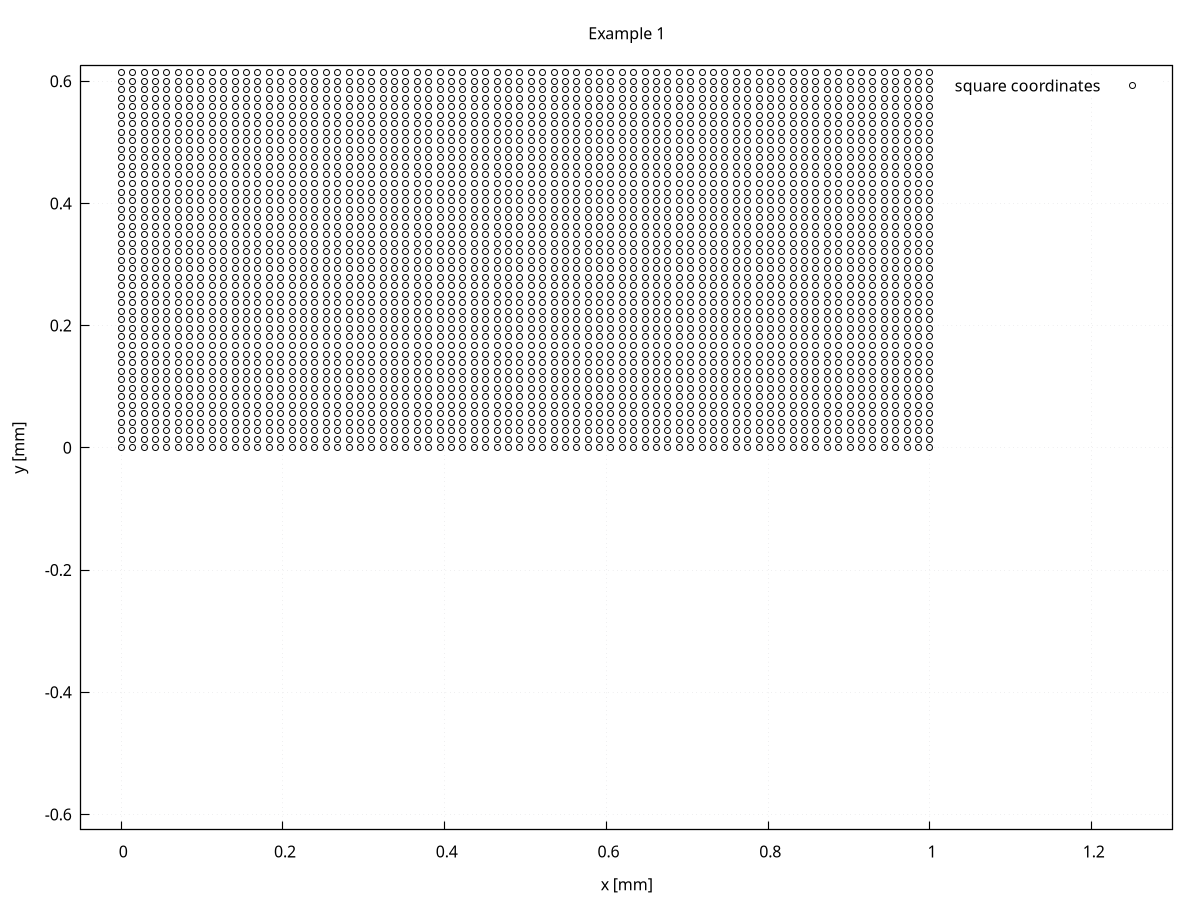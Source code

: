 # ogpf libray
# Rev. 0.22 of March 9th, 2018
# Licence: MIT

# gnuplot global setting
set term wxt size 640,480 enhanced font "verdana,10" title "ogpf libray: Rev. 0.22 of March 9th, 2018"

# ogpf extra configuration
# -------------------------------------------
# color definitions
set style line 1 lc rgb "#800000" lt 1 lw 2
set style line 2 lc rgb "#ff0000" lt 1 lw 2
set style line 3 lc rgb "#ff4500" lt 1 lw 2
set style line 4 lc rgb "#ffa500" lt 1 lw 2
set style line 5 lc rgb "#006400" lt 1 lw 2
set style line 6 lc rgb "#0000ff" lt 1 lw 2
set style line 7 lc rgb "#9400d3" lt 1 lw 2

# Axes
set border linewidth 1.15
set tics nomirror

# grid
# Add light grid to plot
set style line 102 lc rgb "#d6d7d9" lt 0 lw 1
set grid back ls 102

# plot style
set style data linespoints

# -------------------------------------------

 
# options
set style data linespoints
set xrange[-0.05:1.30]
set yrange [-0.625:0.625]


 
# plot scale
 
# Annotation: title and labels
set title "Example 1"
set xlabel "x [mm]"
set ylabel "y [mm]"
 
# axes setting

plot "-" title "square coordinates" with points lt 6 lc rgb "#000000"
  0.000000000000000E+000  0.000000000000000E+000
  1.408450677990913E-002  0.000000000000000E+000
  2.816901355981827E-002  0.000000000000000E+000
  4.225352033972740E-002  0.000000000000000E+000
  5.633802711963654E-002  0.000000000000000E+000
  7.042253017425537E-002  0.000000000000000E+000
  8.450704067945480E-002  0.000000000000000E+000
  9.859155118465424E-002  0.000000000000000E+000
  0.112676054239273       0.000000000000000E+000
  0.126760557293892       0.000000000000000E+000
  0.140845060348511       0.000000000000000E+000
  0.154929578304291       0.000000000000000E+000
  0.169014081358910       0.000000000000000E+000
  0.183098584413528       0.000000000000000E+000
  0.197183102369308       0.000000000000000E+000
  0.211267605423927       0.000000000000000E+000
  0.225352108478546       0.000000000000000E+000
  0.239436611533165       0.000000000000000E+000
  0.253521114587784       0.000000000000000E+000
  0.267605632543564       0.000000000000000E+000
  0.281690120697021       0.000000000000000E+000
  0.295774638652802       0.000000000000000E+000
  0.309859156608582       0.000000000000000E+000
  0.323943644762039       0.000000000000000E+000
  0.338028162717819       0.000000000000000E+000
  0.352112680673599       0.000000000000000E+000
  0.366197168827057       0.000000000000000E+000
  0.380281686782837       0.000000000000000E+000
  0.394366204738617       0.000000000000000E+000
  0.408450692892075       0.000000000000000E+000
  0.422535210847855       0.000000000000000E+000
  0.436619699001312       0.000000000000000E+000
  0.450704216957092       0.000000000000000E+000
  0.464788734912872       0.000000000000000E+000
  0.478873223066330       0.000000000000000E+000
  0.492957741022110       0.000000000000000E+000
  0.507042229175568       0.000000000000000E+000
  0.521126747131348       0.000000000000000E+000
  0.535211265087128       0.000000000000000E+000
  0.549295783042908       0.000000000000000E+000
  0.563380241394043       0.000000000000000E+000
  0.577464759349823       0.000000000000000E+000
  0.591549277305603       0.000000000000000E+000
  0.605633795261383       0.000000000000000E+000
  0.619718313217163       0.000000000000000E+000
  0.633802831172943       0.000000000000000E+000
  0.647887289524078       0.000000000000000E+000
  0.661971807479858       0.000000000000000E+000
  0.676056325435638       0.000000000000000E+000
  0.690140843391418       0.000000000000000E+000
  0.704225361347198       0.000000000000000E+000
  0.718309819698334       0.000000000000000E+000
  0.732394337654114       0.000000000000000E+000
  0.746478855609894       0.000000000000000E+000
  0.760563373565674       0.000000000000000E+000
  0.774647891521454       0.000000000000000E+000
  0.788732409477234       0.000000000000000E+000
  0.802816867828369       0.000000000000000E+000
  0.816901385784149       0.000000000000000E+000
  0.830985903739929       0.000000000000000E+000
  0.845070421695709       0.000000000000000E+000
  0.859154939651489       0.000000000000000E+000
  0.873239398002625       0.000000000000000E+000
  0.887323915958405       0.000000000000000E+000
  0.901408433914185       0.000000000000000E+000
  0.915492951869965       0.000000000000000E+000
  0.929577469825745       0.000000000000000E+000
  0.943661928176880       0.000000000000000E+000
  0.957746446132660       0.000000000000000E+000
  0.971830964088440       0.000000000000000E+000
  0.985915482044220       0.000000000000000E+000
   1.00000000000000       0.000000000000000E+000
  0.000000000000000E+000  1.395348832011223E-002
  1.408450677990913E-002  1.395348832011223E-002
  2.816901355981827E-002  1.395348832011223E-002
  4.225352033972740E-002  1.395348832011223E-002
  5.633802711963654E-002  1.395348832011223E-002
  7.042253017425537E-002  1.395348832011223E-002
  8.450704067945480E-002  1.395348832011223E-002
  9.859155118465424E-002  1.395348832011223E-002
  0.112676054239273       1.395348832011223E-002
  0.126760557293892       1.395348832011223E-002
  0.140845060348511       1.395348832011223E-002
  0.154929578304291       1.395348832011223E-002
  0.169014081358910       1.395348832011223E-002
  0.183098584413528       1.395348832011223E-002
  0.197183102369308       1.395348832011223E-002
  0.211267605423927       1.395348832011223E-002
  0.225352108478546       1.395348832011223E-002
  0.239436611533165       1.395348832011223E-002
  0.253521114587784       1.395348832011223E-002
  0.267605632543564       1.395348832011223E-002
  0.281690120697021       1.395348832011223E-002
  0.295774638652802       1.395348832011223E-002
  0.309859156608582       1.395348832011223E-002
  0.323943644762039       1.395348832011223E-002
  0.338028162717819       1.395348832011223E-002
  0.352112680673599       1.395348832011223E-002
  0.366197168827057       1.395348832011223E-002
  0.380281686782837       1.395348832011223E-002
  0.394366204738617       1.395348832011223E-002
  0.408450692892075       1.395348832011223E-002
  0.422535210847855       1.395348832011223E-002
  0.436619699001312       1.395348832011223E-002
  0.450704216957092       1.395348832011223E-002
  0.464788734912872       1.395348832011223E-002
  0.478873223066330       1.395348832011223E-002
  0.492957741022110       1.395348832011223E-002
  0.507042229175568       1.395348832011223E-002
  0.521126747131348       1.395348832011223E-002
  0.535211265087128       1.395348832011223E-002
  0.549295783042908       1.395348832011223E-002
  0.563380241394043       1.395348832011223E-002
  0.577464759349823       1.395348832011223E-002
  0.591549277305603       1.395348832011223E-002
  0.605633795261383       1.395348832011223E-002
  0.619718313217163       1.395348832011223E-002
  0.633802831172943       1.395348832011223E-002
  0.647887289524078       1.395348832011223E-002
  0.661971807479858       1.395348832011223E-002
  0.676056325435638       1.395348832011223E-002
  0.690140843391418       1.395348832011223E-002
  0.704225361347198       1.395348832011223E-002
  0.718309819698334       1.395348832011223E-002
  0.732394337654114       1.395348832011223E-002
  0.746478855609894       1.395348832011223E-002
  0.760563373565674       1.395348832011223E-002
  0.774647891521454       1.395348832011223E-002
  0.788732409477234       1.395348832011223E-002
  0.802816867828369       1.395348832011223E-002
  0.816901385784149       1.395348832011223E-002
  0.830985903739929       1.395348832011223E-002
  0.845070421695709       1.395348832011223E-002
  0.859154939651489       1.395348832011223E-002
  0.873239398002625       1.395348832011223E-002
  0.887323915958405       1.395348832011223E-002
  0.901408433914185       1.395348832011223E-002
  0.915492951869965       1.395348832011223E-002
  0.929577469825745       1.395348832011223E-002
  0.943661928176880       1.395348832011223E-002
  0.957746446132660       1.395348832011223E-002
  0.971830964088440       1.395348832011223E-002
  0.985915482044220       1.395348832011223E-002
   1.00000000000000       1.395348832011223E-002
  0.000000000000000E+000  2.790697664022446E-002
  1.408450677990913E-002  2.790697664022446E-002
  2.816901355981827E-002  2.790697664022446E-002
  4.225352033972740E-002  2.790697664022446E-002
  5.633802711963654E-002  2.790697664022446E-002
  7.042253017425537E-002  2.790697664022446E-002
  8.450704067945480E-002  2.790697664022446E-002
  9.859155118465424E-002  2.790697664022446E-002
  0.112676054239273       2.790697664022446E-002
  0.126760557293892       2.790697664022446E-002
  0.140845060348511       2.790697664022446E-002
  0.154929578304291       2.790697664022446E-002
  0.169014081358910       2.790697664022446E-002
  0.183098584413528       2.790697664022446E-002
  0.197183102369308       2.790697664022446E-002
  0.211267605423927       2.790697664022446E-002
  0.225352108478546       2.790697664022446E-002
  0.239436611533165       2.790697664022446E-002
  0.253521114587784       2.790697664022446E-002
  0.267605632543564       2.790697664022446E-002
  0.281690120697021       2.790697664022446E-002
  0.295774638652802       2.790697664022446E-002
  0.309859156608582       2.790697664022446E-002
  0.323943644762039       2.790697664022446E-002
  0.338028162717819       2.790697664022446E-002
  0.352112680673599       2.790697664022446E-002
  0.366197168827057       2.790697664022446E-002
  0.380281686782837       2.790697664022446E-002
  0.394366204738617       2.790697664022446E-002
  0.408450692892075       2.790697664022446E-002
  0.422535210847855       2.790697664022446E-002
  0.436619699001312       2.790697664022446E-002
  0.450704216957092       2.790697664022446E-002
  0.464788734912872       2.790697664022446E-002
  0.478873223066330       2.790697664022446E-002
  0.492957741022110       2.790697664022446E-002
  0.507042229175568       2.790697664022446E-002
  0.521126747131348       2.790697664022446E-002
  0.535211265087128       2.790697664022446E-002
  0.549295783042908       2.790697664022446E-002
  0.563380241394043       2.790697664022446E-002
  0.577464759349823       2.790697664022446E-002
  0.591549277305603       2.790697664022446E-002
  0.605633795261383       2.790697664022446E-002
  0.619718313217163       2.790697664022446E-002
  0.633802831172943       2.790697664022446E-002
  0.647887289524078       2.790697664022446E-002
  0.661971807479858       2.790697664022446E-002
  0.676056325435638       2.790697664022446E-002
  0.690140843391418       2.790697664022446E-002
  0.704225361347198       2.790697664022446E-002
  0.718309819698334       2.790697664022446E-002
  0.732394337654114       2.790697664022446E-002
  0.746478855609894       2.790697664022446E-002
  0.760563373565674       2.790697664022446E-002
  0.774647891521454       2.790697664022446E-002
  0.788732409477234       2.790697664022446E-002
  0.802816867828369       2.790697664022446E-002
  0.816901385784149       2.790697664022446E-002
  0.830985903739929       2.790697664022446E-002
  0.845070421695709       2.790697664022446E-002
  0.859154939651489       2.790697664022446E-002
  0.873239398002625       2.790697664022446E-002
  0.887323915958405       2.790697664022446E-002
  0.901408433914185       2.790697664022446E-002
  0.915492951869965       2.790697664022446E-002
  0.929577469825745       2.790697664022446E-002
  0.943661928176880       2.790697664022446E-002
  0.957746446132660       2.790697664022446E-002
  0.971830964088440       2.790697664022446E-002
  0.985915482044220       2.790697664022446E-002
   1.00000000000000       2.790697664022446E-002
  0.000000000000000E+000  4.186046496033669E-002
  1.408450677990913E-002  4.186046496033669E-002
  2.816901355981827E-002  4.186046496033669E-002
  4.225352033972740E-002  4.186046496033669E-002
  5.633802711963654E-002  4.186046496033669E-002
  7.042253017425537E-002  4.186046496033669E-002
  8.450704067945480E-002  4.186046496033669E-002
  9.859155118465424E-002  4.186046496033669E-002
  0.112676054239273       4.186046496033669E-002
  0.126760557293892       4.186046496033669E-002
  0.140845060348511       4.186046496033669E-002
  0.154929578304291       4.186046496033669E-002
  0.169014081358910       4.186046496033669E-002
  0.183098584413528       4.186046496033669E-002
  0.197183102369308       4.186046496033669E-002
  0.211267605423927       4.186046496033669E-002
  0.225352108478546       4.186046496033669E-002
  0.239436611533165       4.186046496033669E-002
  0.253521114587784       4.186046496033669E-002
  0.267605632543564       4.186046496033669E-002
  0.281690120697021       4.186046496033669E-002
  0.295774638652802       4.186046496033669E-002
  0.309859156608582       4.186046496033669E-002
  0.323943644762039       4.186046496033669E-002
  0.338028162717819       4.186046496033669E-002
  0.352112680673599       4.186046496033669E-002
  0.366197168827057       4.186046496033669E-002
  0.380281686782837       4.186046496033669E-002
  0.394366204738617       4.186046496033669E-002
  0.408450692892075       4.186046496033669E-002
  0.422535210847855       4.186046496033669E-002
  0.436619699001312       4.186046496033669E-002
  0.450704216957092       4.186046496033669E-002
  0.464788734912872       4.186046496033669E-002
  0.478873223066330       4.186046496033669E-002
  0.492957741022110       4.186046496033669E-002
  0.507042229175568       4.186046496033669E-002
  0.521126747131348       4.186046496033669E-002
  0.535211265087128       4.186046496033669E-002
  0.549295783042908       4.186046496033669E-002
  0.563380241394043       4.186046496033669E-002
  0.577464759349823       4.186046496033669E-002
  0.591549277305603       4.186046496033669E-002
  0.605633795261383       4.186046496033669E-002
  0.619718313217163       4.186046496033669E-002
  0.633802831172943       4.186046496033669E-002
  0.647887289524078       4.186046496033669E-002
  0.661971807479858       4.186046496033669E-002
  0.676056325435638       4.186046496033669E-002
  0.690140843391418       4.186046496033669E-002
  0.704225361347198       4.186046496033669E-002
  0.718309819698334       4.186046496033669E-002
  0.732394337654114       4.186046496033669E-002
  0.746478855609894       4.186046496033669E-002
  0.760563373565674       4.186046496033669E-002
  0.774647891521454       4.186046496033669E-002
  0.788732409477234       4.186046496033669E-002
  0.802816867828369       4.186046496033669E-002
  0.816901385784149       4.186046496033669E-002
  0.830985903739929       4.186046496033669E-002
  0.845070421695709       4.186046496033669E-002
  0.859154939651489       4.186046496033669E-002
  0.873239398002625       4.186046496033669E-002
  0.887323915958405       4.186046496033669E-002
  0.901408433914185       4.186046496033669E-002
  0.915492951869965       4.186046496033669E-002
  0.929577469825745       4.186046496033669E-002
  0.943661928176880       4.186046496033669E-002
  0.957746446132660       4.186046496033669E-002
  0.971830964088440       4.186046496033669E-002
  0.985915482044220       4.186046496033669E-002
   1.00000000000000       4.186046496033669E-002
  0.000000000000000E+000  5.581395328044891E-002
  1.408450677990913E-002  5.581395328044891E-002
  2.816901355981827E-002  5.581395328044891E-002
  4.225352033972740E-002  5.581395328044891E-002
  5.633802711963654E-002  5.581395328044891E-002
  7.042253017425537E-002  5.581395328044891E-002
  8.450704067945480E-002  5.581395328044891E-002
  9.859155118465424E-002  5.581395328044891E-002
  0.112676054239273       5.581395328044891E-002
  0.126760557293892       5.581395328044891E-002
  0.140845060348511       5.581395328044891E-002
  0.154929578304291       5.581395328044891E-002
  0.169014081358910       5.581395328044891E-002
  0.183098584413528       5.581395328044891E-002
  0.197183102369308       5.581395328044891E-002
  0.211267605423927       5.581395328044891E-002
  0.225352108478546       5.581395328044891E-002
  0.239436611533165       5.581395328044891E-002
  0.253521114587784       5.581395328044891E-002
  0.267605632543564       5.581395328044891E-002
  0.281690120697021       5.581395328044891E-002
  0.295774638652802       5.581395328044891E-002
  0.309859156608582       5.581395328044891E-002
  0.323943644762039       5.581395328044891E-002
  0.338028162717819       5.581395328044891E-002
  0.352112680673599       5.581395328044891E-002
  0.366197168827057       5.581395328044891E-002
  0.380281686782837       5.581395328044891E-002
  0.394366204738617       5.581395328044891E-002
  0.408450692892075       5.581395328044891E-002
  0.422535210847855       5.581395328044891E-002
  0.436619699001312       5.581395328044891E-002
  0.450704216957092       5.581395328044891E-002
  0.464788734912872       5.581395328044891E-002
  0.478873223066330       5.581395328044891E-002
  0.492957741022110       5.581395328044891E-002
  0.507042229175568       5.581395328044891E-002
  0.521126747131348       5.581395328044891E-002
  0.535211265087128       5.581395328044891E-002
  0.549295783042908       5.581395328044891E-002
  0.563380241394043       5.581395328044891E-002
  0.577464759349823       5.581395328044891E-002
  0.591549277305603       5.581395328044891E-002
  0.605633795261383       5.581395328044891E-002
  0.619718313217163       5.581395328044891E-002
  0.633802831172943       5.581395328044891E-002
  0.647887289524078       5.581395328044891E-002
  0.661971807479858       5.581395328044891E-002
  0.676056325435638       5.581395328044891E-002
  0.690140843391418       5.581395328044891E-002
  0.704225361347198       5.581395328044891E-002
  0.718309819698334       5.581395328044891E-002
  0.732394337654114       5.581395328044891E-002
  0.746478855609894       5.581395328044891E-002
  0.760563373565674       5.581395328044891E-002
  0.774647891521454       5.581395328044891E-002
  0.788732409477234       5.581395328044891E-002
  0.802816867828369       5.581395328044891E-002
  0.816901385784149       5.581395328044891E-002
  0.830985903739929       5.581395328044891E-002
  0.845070421695709       5.581395328044891E-002
  0.859154939651489       5.581395328044891E-002
  0.873239398002625       5.581395328044891E-002
  0.887323915958405       5.581395328044891E-002
  0.901408433914185       5.581395328044891E-002
  0.915492951869965       5.581395328044891E-002
  0.929577469825745       5.581395328044891E-002
  0.943661928176880       5.581395328044891E-002
  0.957746446132660       5.581395328044891E-002
  0.971830964088440       5.581395328044891E-002
  0.985915482044220       5.581395328044891E-002
   1.00000000000000       5.581395328044891E-002
  0.000000000000000E+000  6.976744160056114E-002
  1.408450677990913E-002  6.976744160056114E-002
  2.816901355981827E-002  6.976744160056114E-002
  4.225352033972740E-002  6.976744160056114E-002
  5.633802711963654E-002  6.976744160056114E-002
  7.042253017425537E-002  6.976744160056114E-002
  8.450704067945480E-002  6.976744160056114E-002
  9.859155118465424E-002  6.976744160056114E-002
  0.112676054239273       6.976744160056114E-002
  0.126760557293892       6.976744160056114E-002
  0.140845060348511       6.976744160056114E-002
  0.154929578304291       6.976744160056114E-002
  0.169014081358910       6.976744160056114E-002
  0.183098584413528       6.976744160056114E-002
  0.197183102369308       6.976744160056114E-002
  0.211267605423927       6.976744160056114E-002
  0.225352108478546       6.976744160056114E-002
  0.239436611533165       6.976744160056114E-002
  0.253521114587784       6.976744160056114E-002
  0.267605632543564       6.976744160056114E-002
  0.281690120697021       6.976744160056114E-002
  0.295774638652802       6.976744160056114E-002
  0.309859156608582       6.976744160056114E-002
  0.323943644762039       6.976744160056114E-002
  0.338028162717819       6.976744160056114E-002
  0.352112680673599       6.976744160056114E-002
  0.366197168827057       6.976744160056114E-002
  0.380281686782837       6.976744160056114E-002
  0.394366204738617       6.976744160056114E-002
  0.408450692892075       6.976744160056114E-002
  0.422535210847855       6.976744160056114E-002
  0.436619699001312       6.976744160056114E-002
  0.450704216957092       6.976744160056114E-002
  0.464788734912872       6.976744160056114E-002
  0.478873223066330       6.976744160056114E-002
  0.492957741022110       6.976744160056114E-002
  0.507042229175568       6.976744160056114E-002
  0.521126747131348       6.976744160056114E-002
  0.535211265087128       6.976744160056114E-002
  0.549295783042908       6.976744160056114E-002
  0.563380241394043       6.976744160056114E-002
  0.577464759349823       6.976744160056114E-002
  0.591549277305603       6.976744160056114E-002
  0.605633795261383       6.976744160056114E-002
  0.619718313217163       6.976744160056114E-002
  0.633802831172943       6.976744160056114E-002
  0.647887289524078       6.976744160056114E-002
  0.661971807479858       6.976744160056114E-002
  0.676056325435638       6.976744160056114E-002
  0.690140843391418       6.976744160056114E-002
  0.704225361347198       6.976744160056114E-002
  0.718309819698334       6.976744160056114E-002
  0.732394337654114       6.976744160056114E-002
  0.746478855609894       6.976744160056114E-002
  0.760563373565674       6.976744160056114E-002
  0.774647891521454       6.976744160056114E-002
  0.788732409477234       6.976744160056114E-002
  0.802816867828369       6.976744160056114E-002
  0.816901385784149       6.976744160056114E-002
  0.830985903739929       6.976744160056114E-002
  0.845070421695709       6.976744160056114E-002
  0.859154939651489       6.976744160056114E-002
  0.873239398002625       6.976744160056114E-002
  0.887323915958405       6.976744160056114E-002
  0.901408433914185       6.976744160056114E-002
  0.915492951869965       6.976744160056114E-002
  0.929577469825745       6.976744160056114E-002
  0.943661928176880       6.976744160056114E-002
  0.957746446132660       6.976744160056114E-002
  0.971830964088440       6.976744160056114E-002
  0.985915482044220       6.976744160056114E-002
   1.00000000000000       6.976744160056114E-002
  0.000000000000000E+000  8.372092992067337E-002
  1.408450677990913E-002  8.372092992067337E-002
  2.816901355981827E-002  8.372092992067337E-002
  4.225352033972740E-002  8.372092992067337E-002
  5.633802711963654E-002  8.372092992067337E-002
  7.042253017425537E-002  8.372092992067337E-002
  8.450704067945480E-002  8.372092992067337E-002
  9.859155118465424E-002  8.372092992067337E-002
  0.112676054239273       8.372092992067337E-002
  0.126760557293892       8.372092992067337E-002
  0.140845060348511       8.372092992067337E-002
  0.154929578304291       8.372092992067337E-002
  0.169014081358910       8.372092992067337E-002
  0.183098584413528       8.372092992067337E-002
  0.197183102369308       8.372092992067337E-002
  0.211267605423927       8.372092992067337E-002
  0.225352108478546       8.372092992067337E-002
  0.239436611533165       8.372092992067337E-002
  0.253521114587784       8.372092992067337E-002
  0.267605632543564       8.372092992067337E-002
  0.281690120697021       8.372092992067337E-002
  0.295774638652802       8.372092992067337E-002
  0.309859156608582       8.372092992067337E-002
  0.323943644762039       8.372092992067337E-002
  0.338028162717819       8.372092992067337E-002
  0.352112680673599       8.372092992067337E-002
  0.366197168827057       8.372092992067337E-002
  0.380281686782837       8.372092992067337E-002
  0.394366204738617       8.372092992067337E-002
  0.408450692892075       8.372092992067337E-002
  0.422535210847855       8.372092992067337E-002
  0.436619699001312       8.372092992067337E-002
  0.450704216957092       8.372092992067337E-002
  0.464788734912872       8.372092992067337E-002
  0.478873223066330       8.372092992067337E-002
  0.492957741022110       8.372092992067337E-002
  0.507042229175568       8.372092992067337E-002
  0.521126747131348       8.372092992067337E-002
  0.535211265087128       8.372092992067337E-002
  0.549295783042908       8.372092992067337E-002
  0.563380241394043       8.372092992067337E-002
  0.577464759349823       8.372092992067337E-002
  0.591549277305603       8.372092992067337E-002
  0.605633795261383       8.372092992067337E-002
  0.619718313217163       8.372092992067337E-002
  0.633802831172943       8.372092992067337E-002
  0.647887289524078       8.372092992067337E-002
  0.661971807479858       8.372092992067337E-002
  0.676056325435638       8.372092992067337E-002
  0.690140843391418       8.372092992067337E-002
  0.704225361347198       8.372092992067337E-002
  0.718309819698334       8.372092992067337E-002
  0.732394337654114       8.372092992067337E-002
  0.746478855609894       8.372092992067337E-002
  0.760563373565674       8.372092992067337E-002
  0.774647891521454       8.372092992067337E-002
  0.788732409477234       8.372092992067337E-002
  0.802816867828369       8.372092992067337E-002
  0.816901385784149       8.372092992067337E-002
  0.830985903739929       8.372092992067337E-002
  0.845070421695709       8.372092992067337E-002
  0.859154939651489       8.372092992067337E-002
  0.873239398002625       8.372092992067337E-002
  0.887323915958405       8.372092992067337E-002
  0.901408433914185       8.372092992067337E-002
  0.915492951869965       8.372092992067337E-002
  0.929577469825745       8.372092992067337E-002
  0.943661928176880       8.372092992067337E-002
  0.957746446132660       8.372092992067337E-002
  0.971830964088440       8.372092992067337E-002
  0.985915482044220       8.372092992067337E-002
   1.00000000000000       8.372092992067337E-002
  0.000000000000000E+000  9.767441824078560E-002
  1.408450677990913E-002  9.767441824078560E-002
  2.816901355981827E-002  9.767441824078560E-002
  4.225352033972740E-002  9.767441824078560E-002
  5.633802711963654E-002  9.767441824078560E-002
  7.042253017425537E-002  9.767441824078560E-002
  8.450704067945480E-002  9.767441824078560E-002
  9.859155118465424E-002  9.767441824078560E-002
  0.112676054239273       9.767441824078560E-002
  0.126760557293892       9.767441824078560E-002
  0.140845060348511       9.767441824078560E-002
  0.154929578304291       9.767441824078560E-002
  0.169014081358910       9.767441824078560E-002
  0.183098584413528       9.767441824078560E-002
  0.197183102369308       9.767441824078560E-002
  0.211267605423927       9.767441824078560E-002
  0.225352108478546       9.767441824078560E-002
  0.239436611533165       9.767441824078560E-002
  0.253521114587784       9.767441824078560E-002
  0.267605632543564       9.767441824078560E-002
  0.281690120697021       9.767441824078560E-002
  0.295774638652802       9.767441824078560E-002
  0.309859156608582       9.767441824078560E-002
  0.323943644762039       9.767441824078560E-002
  0.338028162717819       9.767441824078560E-002
  0.352112680673599       9.767441824078560E-002
  0.366197168827057       9.767441824078560E-002
  0.380281686782837       9.767441824078560E-002
  0.394366204738617       9.767441824078560E-002
  0.408450692892075       9.767441824078560E-002
  0.422535210847855       9.767441824078560E-002
  0.436619699001312       9.767441824078560E-002
  0.450704216957092       9.767441824078560E-002
  0.464788734912872       9.767441824078560E-002
  0.478873223066330       9.767441824078560E-002
  0.492957741022110       9.767441824078560E-002
  0.507042229175568       9.767441824078560E-002
  0.521126747131348       9.767441824078560E-002
  0.535211265087128       9.767441824078560E-002
  0.549295783042908       9.767441824078560E-002
  0.563380241394043       9.767441824078560E-002
  0.577464759349823       9.767441824078560E-002
  0.591549277305603       9.767441824078560E-002
  0.605633795261383       9.767441824078560E-002
  0.619718313217163       9.767441824078560E-002
  0.633802831172943       9.767441824078560E-002
  0.647887289524078       9.767441824078560E-002
  0.661971807479858       9.767441824078560E-002
  0.676056325435638       9.767441824078560E-002
  0.690140843391418       9.767441824078560E-002
  0.704225361347198       9.767441824078560E-002
  0.718309819698334       9.767441824078560E-002
  0.732394337654114       9.767441824078560E-002
  0.746478855609894       9.767441824078560E-002
  0.760563373565674       9.767441824078560E-002
  0.774647891521454       9.767441824078560E-002
  0.788732409477234       9.767441824078560E-002
  0.802816867828369       9.767441824078560E-002
  0.816901385784149       9.767441824078560E-002
  0.830985903739929       9.767441824078560E-002
  0.845070421695709       9.767441824078560E-002
  0.859154939651489       9.767441824078560E-002
  0.873239398002625       9.767441824078560E-002
  0.887323915958405       9.767441824078560E-002
  0.901408433914185       9.767441824078560E-002
  0.915492951869965       9.767441824078560E-002
  0.929577469825745       9.767441824078560E-002
  0.943661928176880       9.767441824078560E-002
  0.957746446132660       9.767441824078560E-002
  0.971830964088440       9.767441824078560E-002
  0.985915482044220       9.767441824078560E-002
   1.00000000000000       9.767441824078560E-002
  0.000000000000000E+000  0.111627906560898     
  1.408450677990913E-002  0.111627906560898     
  2.816901355981827E-002  0.111627906560898     
  4.225352033972740E-002  0.111627906560898     
  5.633802711963654E-002  0.111627906560898     
  7.042253017425537E-002  0.111627906560898     
  8.450704067945480E-002  0.111627906560898     
  9.859155118465424E-002  0.111627906560898     
  0.112676054239273       0.111627906560898     
  0.126760557293892       0.111627906560898     
  0.140845060348511       0.111627906560898     
  0.154929578304291       0.111627906560898     
  0.169014081358910       0.111627906560898     
  0.183098584413528       0.111627906560898     
  0.197183102369308       0.111627906560898     
  0.211267605423927       0.111627906560898     
  0.225352108478546       0.111627906560898     
  0.239436611533165       0.111627906560898     
  0.253521114587784       0.111627906560898     
  0.267605632543564       0.111627906560898     
  0.281690120697021       0.111627906560898     
  0.295774638652802       0.111627906560898     
  0.309859156608582       0.111627906560898     
  0.323943644762039       0.111627906560898     
  0.338028162717819       0.111627906560898     
  0.352112680673599       0.111627906560898     
  0.366197168827057       0.111627906560898     
  0.380281686782837       0.111627906560898     
  0.394366204738617       0.111627906560898     
  0.408450692892075       0.111627906560898     
  0.422535210847855       0.111627906560898     
  0.436619699001312       0.111627906560898     
  0.450704216957092       0.111627906560898     
  0.464788734912872       0.111627906560898     
  0.478873223066330       0.111627906560898     
  0.492957741022110       0.111627906560898     
  0.507042229175568       0.111627906560898     
  0.521126747131348       0.111627906560898     
  0.535211265087128       0.111627906560898     
  0.549295783042908       0.111627906560898     
  0.563380241394043       0.111627906560898     
  0.577464759349823       0.111627906560898     
  0.591549277305603       0.111627906560898     
  0.605633795261383       0.111627906560898     
  0.619718313217163       0.111627906560898     
  0.633802831172943       0.111627906560898     
  0.647887289524078       0.111627906560898     
  0.661971807479858       0.111627906560898     
  0.676056325435638       0.111627906560898     
  0.690140843391418       0.111627906560898     
  0.704225361347198       0.111627906560898     
  0.718309819698334       0.111627906560898     
  0.732394337654114       0.111627906560898     
  0.746478855609894       0.111627906560898     
  0.760563373565674       0.111627906560898     
  0.774647891521454       0.111627906560898     
  0.788732409477234       0.111627906560898     
  0.802816867828369       0.111627906560898     
  0.816901385784149       0.111627906560898     
  0.830985903739929       0.111627906560898     
  0.845070421695709       0.111627906560898     
  0.859154939651489       0.111627906560898     
  0.873239398002625       0.111627906560898     
  0.887323915958405       0.111627906560898     
  0.901408433914185       0.111627906560898     
  0.915492951869965       0.111627906560898     
  0.929577469825745       0.111627906560898     
  0.943661928176880       0.111627906560898     
  0.957746446132660       0.111627906560898     
  0.971830964088440       0.111627906560898     
  0.985915482044220       0.111627906560898     
   1.00000000000000       0.111627906560898     
  0.000000000000000E+000  0.125581394881010     
  1.408450677990913E-002  0.125581394881010     
  2.816901355981827E-002  0.125581394881010     
  4.225352033972740E-002  0.125581394881010     
  5.633802711963654E-002  0.125581394881010     
  7.042253017425537E-002  0.125581394881010     
  8.450704067945480E-002  0.125581394881010     
  9.859155118465424E-002  0.125581394881010     
  0.112676054239273       0.125581394881010     
  0.126760557293892       0.125581394881010     
  0.140845060348511       0.125581394881010     
  0.154929578304291       0.125581394881010     
  0.169014081358910       0.125581394881010     
  0.183098584413528       0.125581394881010     
  0.197183102369308       0.125581394881010     
  0.211267605423927       0.125581394881010     
  0.225352108478546       0.125581394881010     
  0.239436611533165       0.125581394881010     
  0.253521114587784       0.125581394881010     
  0.267605632543564       0.125581394881010     
  0.281690120697021       0.125581394881010     
  0.295774638652802       0.125581394881010     
  0.309859156608582       0.125581394881010     
  0.323943644762039       0.125581394881010     
  0.338028162717819       0.125581394881010     
  0.352112680673599       0.125581394881010     
  0.366197168827057       0.125581394881010     
  0.380281686782837       0.125581394881010     
  0.394366204738617       0.125581394881010     
  0.408450692892075       0.125581394881010     
  0.422535210847855       0.125581394881010     
  0.436619699001312       0.125581394881010     
  0.450704216957092       0.125581394881010     
  0.464788734912872       0.125581394881010     
  0.478873223066330       0.125581394881010     
  0.492957741022110       0.125581394881010     
  0.507042229175568       0.125581394881010     
  0.521126747131348       0.125581394881010     
  0.535211265087128       0.125581394881010     
  0.549295783042908       0.125581394881010     
  0.563380241394043       0.125581394881010     
  0.577464759349823       0.125581394881010     
  0.591549277305603       0.125581394881010     
  0.605633795261383       0.125581394881010     
  0.619718313217163       0.125581394881010     
  0.633802831172943       0.125581394881010     
  0.647887289524078       0.125581394881010     
  0.661971807479858       0.125581394881010     
  0.676056325435638       0.125581394881010     
  0.690140843391418       0.125581394881010     
  0.704225361347198       0.125581394881010     
  0.718309819698334       0.125581394881010     
  0.732394337654114       0.125581394881010     
  0.746478855609894       0.125581394881010     
  0.760563373565674       0.125581394881010     
  0.774647891521454       0.125581394881010     
  0.788732409477234       0.125581394881010     
  0.802816867828369       0.125581394881010     
  0.816901385784149       0.125581394881010     
  0.830985903739929       0.125581394881010     
  0.845070421695709       0.125581394881010     
  0.859154939651489       0.125581394881010     
  0.873239398002625       0.125581394881010     
  0.887323915958405       0.125581394881010     
  0.901408433914185       0.125581394881010     
  0.915492951869965       0.125581394881010     
  0.929577469825745       0.125581394881010     
  0.943661928176880       0.125581394881010     
  0.957746446132660       0.125581394881010     
  0.971830964088440       0.125581394881010     
  0.985915482044220       0.125581394881010     
   1.00000000000000       0.125581394881010     
  0.000000000000000E+000  0.139534883201122     
  1.408450677990913E-002  0.139534883201122     
  2.816901355981827E-002  0.139534883201122     
  4.225352033972740E-002  0.139534883201122     
  5.633802711963654E-002  0.139534883201122     
  7.042253017425537E-002  0.139534883201122     
  8.450704067945480E-002  0.139534883201122     
  9.859155118465424E-002  0.139534883201122     
  0.112676054239273       0.139534883201122     
  0.126760557293892       0.139534883201122     
  0.140845060348511       0.139534883201122     
  0.154929578304291       0.139534883201122     
  0.169014081358910       0.139534883201122     
  0.183098584413528       0.139534883201122     
  0.197183102369308       0.139534883201122     
  0.211267605423927       0.139534883201122     
  0.225352108478546       0.139534883201122     
  0.239436611533165       0.139534883201122     
  0.253521114587784       0.139534883201122     
  0.267605632543564       0.139534883201122     
  0.281690120697021       0.139534883201122     
  0.295774638652802       0.139534883201122     
  0.309859156608582       0.139534883201122     
  0.323943644762039       0.139534883201122     
  0.338028162717819       0.139534883201122     
  0.352112680673599       0.139534883201122     
  0.366197168827057       0.139534883201122     
  0.380281686782837       0.139534883201122     
  0.394366204738617       0.139534883201122     
  0.408450692892075       0.139534883201122     
  0.422535210847855       0.139534883201122     
  0.436619699001312       0.139534883201122     
  0.450704216957092       0.139534883201122     
  0.464788734912872       0.139534883201122     
  0.478873223066330       0.139534883201122     
  0.492957741022110       0.139534883201122     
  0.507042229175568       0.139534883201122     
  0.521126747131348       0.139534883201122     
  0.535211265087128       0.139534883201122     
  0.549295783042908       0.139534883201122     
  0.563380241394043       0.139534883201122     
  0.577464759349823       0.139534883201122     
  0.591549277305603       0.139534883201122     
  0.605633795261383       0.139534883201122     
  0.619718313217163       0.139534883201122     
  0.633802831172943       0.139534883201122     
  0.647887289524078       0.139534883201122     
  0.661971807479858       0.139534883201122     
  0.676056325435638       0.139534883201122     
  0.690140843391418       0.139534883201122     
  0.704225361347198       0.139534883201122     
  0.718309819698334       0.139534883201122     
  0.732394337654114       0.139534883201122     
  0.746478855609894       0.139534883201122     
  0.760563373565674       0.139534883201122     
  0.774647891521454       0.139534883201122     
  0.788732409477234       0.139534883201122     
  0.802816867828369       0.139534883201122     
  0.816901385784149       0.139534883201122     
  0.830985903739929       0.139534883201122     
  0.845070421695709       0.139534883201122     
  0.859154939651489       0.139534883201122     
  0.873239398002625       0.139534883201122     
  0.887323915958405       0.139534883201122     
  0.901408433914185       0.139534883201122     
  0.915492951869965       0.139534883201122     
  0.929577469825745       0.139534883201122     
  0.943661928176880       0.139534883201122     
  0.957746446132660       0.139534883201122     
  0.971830964088440       0.139534883201122     
  0.985915482044220       0.139534883201122     
   1.00000000000000       0.139534883201122     
  0.000000000000000E+000  0.153488371521235     
  1.408450677990913E-002  0.153488371521235     
  2.816901355981827E-002  0.153488371521235     
  4.225352033972740E-002  0.153488371521235     
  5.633802711963654E-002  0.153488371521235     
  7.042253017425537E-002  0.153488371521235     
  8.450704067945480E-002  0.153488371521235     
  9.859155118465424E-002  0.153488371521235     
  0.112676054239273       0.153488371521235     
  0.126760557293892       0.153488371521235     
  0.140845060348511       0.153488371521235     
  0.154929578304291       0.153488371521235     
  0.169014081358910       0.153488371521235     
  0.183098584413528       0.153488371521235     
  0.197183102369308       0.153488371521235     
  0.211267605423927       0.153488371521235     
  0.225352108478546       0.153488371521235     
  0.239436611533165       0.153488371521235     
  0.253521114587784       0.153488371521235     
  0.267605632543564       0.153488371521235     
  0.281690120697021       0.153488371521235     
  0.295774638652802       0.153488371521235     
  0.309859156608582       0.153488371521235     
  0.323943644762039       0.153488371521235     
  0.338028162717819       0.153488371521235     
  0.352112680673599       0.153488371521235     
  0.366197168827057       0.153488371521235     
  0.380281686782837       0.153488371521235     
  0.394366204738617       0.153488371521235     
  0.408450692892075       0.153488371521235     
  0.422535210847855       0.153488371521235     
  0.436619699001312       0.153488371521235     
  0.450704216957092       0.153488371521235     
  0.464788734912872       0.153488371521235     
  0.478873223066330       0.153488371521235     
  0.492957741022110       0.153488371521235     
  0.507042229175568       0.153488371521235     
  0.521126747131348       0.153488371521235     
  0.535211265087128       0.153488371521235     
  0.549295783042908       0.153488371521235     
  0.563380241394043       0.153488371521235     
  0.577464759349823       0.153488371521235     
  0.591549277305603       0.153488371521235     
  0.605633795261383       0.153488371521235     
  0.619718313217163       0.153488371521235     
  0.633802831172943       0.153488371521235     
  0.647887289524078       0.153488371521235     
  0.661971807479858       0.153488371521235     
  0.676056325435638       0.153488371521235     
  0.690140843391418       0.153488371521235     
  0.704225361347198       0.153488371521235     
  0.718309819698334       0.153488371521235     
  0.732394337654114       0.153488371521235     
  0.746478855609894       0.153488371521235     
  0.760563373565674       0.153488371521235     
  0.774647891521454       0.153488371521235     
  0.788732409477234       0.153488371521235     
  0.802816867828369       0.153488371521235     
  0.816901385784149       0.153488371521235     
  0.830985903739929       0.153488371521235     
  0.845070421695709       0.153488371521235     
  0.859154939651489       0.153488371521235     
  0.873239398002625       0.153488371521235     
  0.887323915958405       0.153488371521235     
  0.901408433914185       0.153488371521235     
  0.915492951869965       0.153488371521235     
  0.929577469825745       0.153488371521235     
  0.943661928176880       0.153488371521235     
  0.957746446132660       0.153488371521235     
  0.971830964088440       0.153488371521235     
  0.985915482044220       0.153488371521235     
   1.00000000000000       0.153488371521235     
  0.000000000000000E+000  0.167441859841347     
  1.408450677990913E-002  0.167441859841347     
  2.816901355981827E-002  0.167441859841347     
  4.225352033972740E-002  0.167441859841347     
  5.633802711963654E-002  0.167441859841347     
  7.042253017425537E-002  0.167441859841347     
  8.450704067945480E-002  0.167441859841347     
  9.859155118465424E-002  0.167441859841347     
  0.112676054239273       0.167441859841347     
  0.126760557293892       0.167441859841347     
  0.140845060348511       0.167441859841347     
  0.154929578304291       0.167441859841347     
  0.169014081358910       0.167441859841347     
  0.183098584413528       0.167441859841347     
  0.197183102369308       0.167441859841347     
  0.211267605423927       0.167441859841347     
  0.225352108478546       0.167441859841347     
  0.239436611533165       0.167441859841347     
  0.253521114587784       0.167441859841347     
  0.267605632543564       0.167441859841347     
  0.281690120697021       0.167441859841347     
  0.295774638652802       0.167441859841347     
  0.309859156608582       0.167441859841347     
  0.323943644762039       0.167441859841347     
  0.338028162717819       0.167441859841347     
  0.352112680673599       0.167441859841347     
  0.366197168827057       0.167441859841347     
  0.380281686782837       0.167441859841347     
  0.394366204738617       0.167441859841347     
  0.408450692892075       0.167441859841347     
  0.422535210847855       0.167441859841347     
  0.436619699001312       0.167441859841347     
  0.450704216957092       0.167441859841347     
  0.464788734912872       0.167441859841347     
  0.478873223066330       0.167441859841347     
  0.492957741022110       0.167441859841347     
  0.507042229175568       0.167441859841347     
  0.521126747131348       0.167441859841347     
  0.535211265087128       0.167441859841347     
  0.549295783042908       0.167441859841347     
  0.563380241394043       0.167441859841347     
  0.577464759349823       0.167441859841347     
  0.591549277305603       0.167441859841347     
  0.605633795261383       0.167441859841347     
  0.619718313217163       0.167441859841347     
  0.633802831172943       0.167441859841347     
  0.647887289524078       0.167441859841347     
  0.661971807479858       0.167441859841347     
  0.676056325435638       0.167441859841347     
  0.690140843391418       0.167441859841347     
  0.704225361347198       0.167441859841347     
  0.718309819698334       0.167441859841347     
  0.732394337654114       0.167441859841347     
  0.746478855609894       0.167441859841347     
  0.760563373565674       0.167441859841347     
  0.774647891521454       0.167441859841347     
  0.788732409477234       0.167441859841347     
  0.802816867828369       0.167441859841347     
  0.816901385784149       0.167441859841347     
  0.830985903739929       0.167441859841347     
  0.845070421695709       0.167441859841347     
  0.859154939651489       0.167441859841347     
  0.873239398002625       0.167441859841347     
  0.887323915958405       0.167441859841347     
  0.901408433914185       0.167441859841347     
  0.915492951869965       0.167441859841347     
  0.929577469825745       0.167441859841347     
  0.943661928176880       0.167441859841347     
  0.957746446132660       0.167441859841347     
  0.971830964088440       0.167441859841347     
  0.985915482044220       0.167441859841347     
   1.00000000000000       0.167441859841347     
  0.000000000000000E+000  0.181395348161459     
  1.408450677990913E-002  0.181395348161459     
  2.816901355981827E-002  0.181395348161459     
  4.225352033972740E-002  0.181395348161459     
  5.633802711963654E-002  0.181395348161459     
  7.042253017425537E-002  0.181395348161459     
  8.450704067945480E-002  0.181395348161459     
  9.859155118465424E-002  0.181395348161459     
  0.112676054239273       0.181395348161459     
  0.126760557293892       0.181395348161459     
  0.140845060348511       0.181395348161459     
  0.154929578304291       0.181395348161459     
  0.169014081358910       0.181395348161459     
  0.183098584413528       0.181395348161459     
  0.197183102369308       0.181395348161459     
  0.211267605423927       0.181395348161459     
  0.225352108478546       0.181395348161459     
  0.239436611533165       0.181395348161459     
  0.253521114587784       0.181395348161459     
  0.267605632543564       0.181395348161459     
  0.281690120697021       0.181395348161459     
  0.295774638652802       0.181395348161459     
  0.309859156608582       0.181395348161459     
  0.323943644762039       0.181395348161459     
  0.338028162717819       0.181395348161459     
  0.352112680673599       0.181395348161459     
  0.366197168827057       0.181395348161459     
  0.380281686782837       0.181395348161459     
  0.394366204738617       0.181395348161459     
  0.408450692892075       0.181395348161459     
  0.422535210847855       0.181395348161459     
  0.436619699001312       0.181395348161459     
  0.450704216957092       0.181395348161459     
  0.464788734912872       0.181395348161459     
  0.478873223066330       0.181395348161459     
  0.492957741022110       0.181395348161459     
  0.507042229175568       0.181395348161459     
  0.521126747131348       0.181395348161459     
  0.535211265087128       0.181395348161459     
  0.549295783042908       0.181395348161459     
  0.563380241394043       0.181395348161459     
  0.577464759349823       0.181395348161459     
  0.591549277305603       0.181395348161459     
  0.605633795261383       0.181395348161459     
  0.619718313217163       0.181395348161459     
  0.633802831172943       0.181395348161459     
  0.647887289524078       0.181395348161459     
  0.661971807479858       0.181395348161459     
  0.676056325435638       0.181395348161459     
  0.690140843391418       0.181395348161459     
  0.704225361347198       0.181395348161459     
  0.718309819698334       0.181395348161459     
  0.732394337654114       0.181395348161459     
  0.746478855609894       0.181395348161459     
  0.760563373565674       0.181395348161459     
  0.774647891521454       0.181395348161459     
  0.788732409477234       0.181395348161459     
  0.802816867828369       0.181395348161459     
  0.816901385784149       0.181395348161459     
  0.830985903739929       0.181395348161459     
  0.845070421695709       0.181395348161459     
  0.859154939651489       0.181395348161459     
  0.873239398002625       0.181395348161459     
  0.887323915958405       0.181395348161459     
  0.901408433914185       0.181395348161459     
  0.915492951869965       0.181395348161459     
  0.929577469825745       0.181395348161459     
  0.943661928176880       0.181395348161459     
  0.957746446132660       0.181395348161459     
  0.971830964088440       0.181395348161459     
  0.985915482044220       0.181395348161459     
   1.00000000000000       0.181395348161459     
  0.000000000000000E+000  0.195348836481571     
  1.408450677990913E-002  0.195348836481571     
  2.816901355981827E-002  0.195348836481571     
  4.225352033972740E-002  0.195348836481571     
  5.633802711963654E-002  0.195348836481571     
  7.042253017425537E-002  0.195348836481571     
  8.450704067945480E-002  0.195348836481571     
  9.859155118465424E-002  0.195348836481571     
  0.112676054239273       0.195348836481571     
  0.126760557293892       0.195348836481571     
  0.140845060348511       0.195348836481571     
  0.154929578304291       0.195348836481571     
  0.169014081358910       0.195348836481571     
  0.183098584413528       0.195348836481571     
  0.197183102369308       0.195348836481571     
  0.211267605423927       0.195348836481571     
  0.225352108478546       0.195348836481571     
  0.239436611533165       0.195348836481571     
  0.253521114587784       0.195348836481571     
  0.267605632543564       0.195348836481571     
  0.281690120697021       0.195348836481571     
  0.295774638652802       0.195348836481571     
  0.309859156608582       0.195348836481571     
  0.323943644762039       0.195348836481571     
  0.338028162717819       0.195348836481571     
  0.352112680673599       0.195348836481571     
  0.366197168827057       0.195348836481571     
  0.380281686782837       0.195348836481571     
  0.394366204738617       0.195348836481571     
  0.408450692892075       0.195348836481571     
  0.422535210847855       0.195348836481571     
  0.436619699001312       0.195348836481571     
  0.450704216957092       0.195348836481571     
  0.464788734912872       0.195348836481571     
  0.478873223066330       0.195348836481571     
  0.492957741022110       0.195348836481571     
  0.507042229175568       0.195348836481571     
  0.521126747131348       0.195348836481571     
  0.535211265087128       0.195348836481571     
  0.549295783042908       0.195348836481571     
  0.563380241394043       0.195348836481571     
  0.577464759349823       0.195348836481571     
  0.591549277305603       0.195348836481571     
  0.605633795261383       0.195348836481571     
  0.619718313217163       0.195348836481571     
  0.633802831172943       0.195348836481571     
  0.647887289524078       0.195348836481571     
  0.661971807479858       0.195348836481571     
  0.676056325435638       0.195348836481571     
  0.690140843391418       0.195348836481571     
  0.704225361347198       0.195348836481571     
  0.718309819698334       0.195348836481571     
  0.732394337654114       0.195348836481571     
  0.746478855609894       0.195348836481571     
  0.760563373565674       0.195348836481571     
  0.774647891521454       0.195348836481571     
  0.788732409477234       0.195348836481571     
  0.802816867828369       0.195348836481571     
  0.816901385784149       0.195348836481571     
  0.830985903739929       0.195348836481571     
  0.845070421695709       0.195348836481571     
  0.859154939651489       0.195348836481571     
  0.873239398002625       0.195348836481571     
  0.887323915958405       0.195348836481571     
  0.901408433914185       0.195348836481571     
  0.915492951869965       0.195348836481571     
  0.929577469825745       0.195348836481571     
  0.943661928176880       0.195348836481571     
  0.957746446132660       0.195348836481571     
  0.971830964088440       0.195348836481571     
  0.985915482044220       0.195348836481571     
   1.00000000000000       0.195348836481571     
  0.000000000000000E+000  0.209302335977554     
  1.408450677990913E-002  0.209302335977554     
  2.816901355981827E-002  0.209302335977554     
  4.225352033972740E-002  0.209302335977554     
  5.633802711963654E-002  0.209302335977554     
  7.042253017425537E-002  0.209302335977554     
  8.450704067945480E-002  0.209302335977554     
  9.859155118465424E-002  0.209302335977554     
  0.112676054239273       0.209302335977554     
  0.126760557293892       0.209302335977554     
  0.140845060348511       0.209302335977554     
  0.154929578304291       0.209302335977554     
  0.169014081358910       0.209302335977554     
  0.183098584413528       0.209302335977554     
  0.197183102369308       0.209302335977554     
  0.211267605423927       0.209302335977554     
  0.225352108478546       0.209302335977554     
  0.239436611533165       0.209302335977554     
  0.253521114587784       0.209302335977554     
  0.267605632543564       0.209302335977554     
  0.281690120697021       0.209302335977554     
  0.295774638652802       0.209302335977554     
  0.309859156608582       0.209302335977554     
  0.323943644762039       0.209302335977554     
  0.338028162717819       0.209302335977554     
  0.352112680673599       0.209302335977554     
  0.366197168827057       0.209302335977554     
  0.380281686782837       0.209302335977554     
  0.394366204738617       0.209302335977554     
  0.408450692892075       0.209302335977554     
  0.422535210847855       0.209302335977554     
  0.436619699001312       0.209302335977554     
  0.450704216957092       0.209302335977554     
  0.464788734912872       0.209302335977554     
  0.478873223066330       0.209302335977554     
  0.492957741022110       0.209302335977554     
  0.507042229175568       0.209302335977554     
  0.521126747131348       0.209302335977554     
  0.535211265087128       0.209302335977554     
  0.549295783042908       0.209302335977554     
  0.563380241394043       0.209302335977554     
  0.577464759349823       0.209302335977554     
  0.591549277305603       0.209302335977554     
  0.605633795261383       0.209302335977554     
  0.619718313217163       0.209302335977554     
  0.633802831172943       0.209302335977554     
  0.647887289524078       0.209302335977554     
  0.661971807479858       0.209302335977554     
  0.676056325435638       0.209302335977554     
  0.690140843391418       0.209302335977554     
  0.704225361347198       0.209302335977554     
  0.718309819698334       0.209302335977554     
  0.732394337654114       0.209302335977554     
  0.746478855609894       0.209302335977554     
  0.760563373565674       0.209302335977554     
  0.774647891521454       0.209302335977554     
  0.788732409477234       0.209302335977554     
  0.802816867828369       0.209302335977554     
  0.816901385784149       0.209302335977554     
  0.830985903739929       0.209302335977554     
  0.845070421695709       0.209302335977554     
  0.859154939651489       0.209302335977554     
  0.873239398002625       0.209302335977554     
  0.887323915958405       0.209302335977554     
  0.901408433914185       0.209302335977554     
  0.915492951869965       0.209302335977554     
  0.929577469825745       0.209302335977554     
  0.943661928176880       0.209302335977554     
  0.957746446132660       0.209302335977554     
  0.971830964088440       0.209302335977554     
  0.985915482044220       0.209302335977554     
   1.00000000000000       0.209302335977554     
  0.000000000000000E+000  0.223255813121796     
  1.408450677990913E-002  0.223255813121796     
  2.816901355981827E-002  0.223255813121796     
  4.225352033972740E-002  0.223255813121796     
  5.633802711963654E-002  0.223255813121796     
  7.042253017425537E-002  0.223255813121796     
  8.450704067945480E-002  0.223255813121796     
  9.859155118465424E-002  0.223255813121796     
  0.112676054239273       0.223255813121796     
  0.126760557293892       0.223255813121796     
  0.140845060348511       0.223255813121796     
  0.154929578304291       0.223255813121796     
  0.169014081358910       0.223255813121796     
  0.183098584413528       0.223255813121796     
  0.197183102369308       0.223255813121796     
  0.211267605423927       0.223255813121796     
  0.225352108478546       0.223255813121796     
  0.239436611533165       0.223255813121796     
  0.253521114587784       0.223255813121796     
  0.267605632543564       0.223255813121796     
  0.281690120697021       0.223255813121796     
  0.295774638652802       0.223255813121796     
  0.309859156608582       0.223255813121796     
  0.323943644762039       0.223255813121796     
  0.338028162717819       0.223255813121796     
  0.352112680673599       0.223255813121796     
  0.366197168827057       0.223255813121796     
  0.380281686782837       0.223255813121796     
  0.394366204738617       0.223255813121796     
  0.408450692892075       0.223255813121796     
  0.422535210847855       0.223255813121796     
  0.436619699001312       0.223255813121796     
  0.450704216957092       0.223255813121796     
  0.464788734912872       0.223255813121796     
  0.478873223066330       0.223255813121796     
  0.492957741022110       0.223255813121796     
  0.507042229175568       0.223255813121796     
  0.521126747131348       0.223255813121796     
  0.535211265087128       0.223255813121796     
  0.549295783042908       0.223255813121796     
  0.563380241394043       0.223255813121796     
  0.577464759349823       0.223255813121796     
  0.591549277305603       0.223255813121796     
  0.605633795261383       0.223255813121796     
  0.619718313217163       0.223255813121796     
  0.633802831172943       0.223255813121796     
  0.647887289524078       0.223255813121796     
  0.661971807479858       0.223255813121796     
  0.676056325435638       0.223255813121796     
  0.690140843391418       0.223255813121796     
  0.704225361347198       0.223255813121796     
  0.718309819698334       0.223255813121796     
  0.732394337654114       0.223255813121796     
  0.746478855609894       0.223255813121796     
  0.760563373565674       0.223255813121796     
  0.774647891521454       0.223255813121796     
  0.788732409477234       0.223255813121796     
  0.802816867828369       0.223255813121796     
  0.816901385784149       0.223255813121796     
  0.830985903739929       0.223255813121796     
  0.845070421695709       0.223255813121796     
  0.859154939651489       0.223255813121796     
  0.873239398002625       0.223255813121796     
  0.887323915958405       0.223255813121796     
  0.901408433914185       0.223255813121796     
  0.915492951869965       0.223255813121796     
  0.929577469825745       0.223255813121796     
  0.943661928176880       0.223255813121796     
  0.957746446132660       0.223255813121796     
  0.971830964088440       0.223255813121796     
  0.985915482044220       0.223255813121796     
   1.00000000000000       0.223255813121796     
  0.000000000000000E+000  0.237209312617779     
  1.408450677990913E-002  0.237209312617779     
  2.816901355981827E-002  0.237209312617779     
  4.225352033972740E-002  0.237209312617779     
  5.633802711963654E-002  0.237209312617779     
  7.042253017425537E-002  0.237209312617779     
  8.450704067945480E-002  0.237209312617779     
  9.859155118465424E-002  0.237209312617779     
  0.112676054239273       0.237209312617779     
  0.126760557293892       0.237209312617779     
  0.140845060348511       0.237209312617779     
  0.154929578304291       0.237209312617779     
  0.169014081358910       0.237209312617779     
  0.183098584413528       0.237209312617779     
  0.197183102369308       0.237209312617779     
  0.211267605423927       0.237209312617779     
  0.225352108478546       0.237209312617779     
  0.239436611533165       0.237209312617779     
  0.253521114587784       0.237209312617779     
  0.267605632543564       0.237209312617779     
  0.281690120697021       0.237209312617779     
  0.295774638652802       0.237209312617779     
  0.309859156608582       0.237209312617779     
  0.323943644762039       0.237209312617779     
  0.338028162717819       0.237209312617779     
  0.352112680673599       0.237209312617779     
  0.366197168827057       0.237209312617779     
  0.380281686782837       0.237209312617779     
  0.394366204738617       0.237209312617779     
  0.408450692892075       0.237209312617779     
  0.422535210847855       0.237209312617779     
  0.436619699001312       0.237209312617779     
  0.450704216957092       0.237209312617779     
  0.464788734912872       0.237209312617779     
  0.478873223066330       0.237209312617779     
  0.492957741022110       0.237209312617779     
  0.507042229175568       0.237209312617779     
  0.521126747131348       0.237209312617779     
  0.535211265087128       0.237209312617779     
  0.549295783042908       0.237209312617779     
  0.563380241394043       0.237209312617779     
  0.577464759349823       0.237209312617779     
  0.591549277305603       0.237209312617779     
  0.605633795261383       0.237209312617779     
  0.619718313217163       0.237209312617779     
  0.633802831172943       0.237209312617779     
  0.647887289524078       0.237209312617779     
  0.661971807479858       0.237209312617779     
  0.676056325435638       0.237209312617779     
  0.690140843391418       0.237209312617779     
  0.704225361347198       0.237209312617779     
  0.718309819698334       0.237209312617779     
  0.732394337654114       0.237209312617779     
  0.746478855609894       0.237209312617779     
  0.760563373565674       0.237209312617779     
  0.774647891521454       0.237209312617779     
  0.788732409477234       0.237209312617779     
  0.802816867828369       0.237209312617779     
  0.816901385784149       0.237209312617779     
  0.830985903739929       0.237209312617779     
  0.845070421695709       0.237209312617779     
  0.859154939651489       0.237209312617779     
  0.873239398002625       0.237209312617779     
  0.887323915958405       0.237209312617779     
  0.901408433914185       0.237209312617779     
  0.915492951869965       0.237209312617779     
  0.929577469825745       0.237209312617779     
  0.943661928176880       0.237209312617779     
  0.957746446132660       0.237209312617779     
  0.971830964088440       0.237209312617779     
  0.985915482044220       0.237209312617779     
   1.00000000000000       0.237209312617779     
  0.000000000000000E+000  0.251162789762020     
  1.408450677990913E-002  0.251162789762020     
  2.816901355981827E-002  0.251162789762020     
  4.225352033972740E-002  0.251162789762020     
  5.633802711963654E-002  0.251162789762020     
  7.042253017425537E-002  0.251162789762020     
  8.450704067945480E-002  0.251162789762020     
  9.859155118465424E-002  0.251162789762020     
  0.112676054239273       0.251162789762020     
  0.126760557293892       0.251162789762020     
  0.140845060348511       0.251162789762020     
  0.154929578304291       0.251162789762020     
  0.169014081358910       0.251162789762020     
  0.183098584413528       0.251162789762020     
  0.197183102369308       0.251162789762020     
  0.211267605423927       0.251162789762020     
  0.225352108478546       0.251162789762020     
  0.239436611533165       0.251162789762020     
  0.253521114587784       0.251162789762020     
  0.267605632543564       0.251162789762020     
  0.281690120697021       0.251162789762020     
  0.295774638652802       0.251162789762020     
  0.309859156608582       0.251162789762020     
  0.323943644762039       0.251162789762020     
  0.338028162717819       0.251162789762020     
  0.352112680673599       0.251162789762020     
  0.366197168827057       0.251162789762020     
  0.380281686782837       0.251162789762020     
  0.394366204738617       0.251162789762020     
  0.408450692892075       0.251162789762020     
  0.422535210847855       0.251162789762020     
  0.436619699001312       0.251162789762020     
  0.450704216957092       0.251162789762020     
  0.464788734912872       0.251162789762020     
  0.478873223066330       0.251162789762020     
  0.492957741022110       0.251162789762020     
  0.507042229175568       0.251162789762020     
  0.521126747131348       0.251162789762020     
  0.535211265087128       0.251162789762020     
  0.549295783042908       0.251162789762020     
  0.563380241394043       0.251162789762020     
  0.577464759349823       0.251162789762020     
  0.591549277305603       0.251162789762020     
  0.605633795261383       0.251162789762020     
  0.619718313217163       0.251162789762020     
  0.633802831172943       0.251162789762020     
  0.647887289524078       0.251162789762020     
  0.661971807479858       0.251162789762020     
  0.676056325435638       0.251162789762020     
  0.690140843391418       0.251162789762020     
  0.704225361347198       0.251162789762020     
  0.718309819698334       0.251162789762020     
  0.732394337654114       0.251162789762020     
  0.746478855609894       0.251162789762020     
  0.760563373565674       0.251162789762020     
  0.774647891521454       0.251162789762020     
  0.788732409477234       0.251162789762020     
  0.802816867828369       0.251162789762020     
  0.816901385784149       0.251162789762020     
  0.830985903739929       0.251162789762020     
  0.845070421695709       0.251162789762020     
  0.859154939651489       0.251162789762020     
  0.873239398002625       0.251162789762020     
  0.887323915958405       0.251162789762020     
  0.901408433914185       0.251162789762020     
  0.915492951869965       0.251162789762020     
  0.929577469825745       0.251162789762020     
  0.943661928176880       0.251162789762020     
  0.957746446132660       0.251162789762020     
  0.971830964088440       0.251162789762020     
  0.985915482044220       0.251162789762020     
   1.00000000000000       0.251162789762020     
  0.000000000000000E+000  0.265116289258003     
  1.408450677990913E-002  0.265116289258003     
  2.816901355981827E-002  0.265116289258003     
  4.225352033972740E-002  0.265116289258003     
  5.633802711963654E-002  0.265116289258003     
  7.042253017425537E-002  0.265116289258003     
  8.450704067945480E-002  0.265116289258003     
  9.859155118465424E-002  0.265116289258003     
  0.112676054239273       0.265116289258003     
  0.126760557293892       0.265116289258003     
  0.140845060348511       0.265116289258003     
  0.154929578304291       0.265116289258003     
  0.169014081358910       0.265116289258003     
  0.183098584413528       0.265116289258003     
  0.197183102369308       0.265116289258003     
  0.211267605423927       0.265116289258003     
  0.225352108478546       0.265116289258003     
  0.239436611533165       0.265116289258003     
  0.253521114587784       0.265116289258003     
  0.267605632543564       0.265116289258003     
  0.281690120697021       0.265116289258003     
  0.295774638652802       0.265116289258003     
  0.309859156608582       0.265116289258003     
  0.323943644762039       0.265116289258003     
  0.338028162717819       0.265116289258003     
  0.352112680673599       0.265116289258003     
  0.366197168827057       0.265116289258003     
  0.380281686782837       0.265116289258003     
  0.394366204738617       0.265116289258003     
  0.408450692892075       0.265116289258003     
  0.422535210847855       0.265116289258003     
  0.436619699001312       0.265116289258003     
  0.450704216957092       0.265116289258003     
  0.464788734912872       0.265116289258003     
  0.478873223066330       0.265116289258003     
  0.492957741022110       0.265116289258003     
  0.507042229175568       0.265116289258003     
  0.521126747131348       0.265116289258003     
  0.535211265087128       0.265116289258003     
  0.549295783042908       0.265116289258003     
  0.563380241394043       0.265116289258003     
  0.577464759349823       0.265116289258003     
  0.591549277305603       0.265116289258003     
  0.605633795261383       0.265116289258003     
  0.619718313217163       0.265116289258003     
  0.633802831172943       0.265116289258003     
  0.647887289524078       0.265116289258003     
  0.661971807479858       0.265116289258003     
  0.676056325435638       0.265116289258003     
  0.690140843391418       0.265116289258003     
  0.704225361347198       0.265116289258003     
  0.718309819698334       0.265116289258003     
  0.732394337654114       0.265116289258003     
  0.746478855609894       0.265116289258003     
  0.760563373565674       0.265116289258003     
  0.774647891521454       0.265116289258003     
  0.788732409477234       0.265116289258003     
  0.802816867828369       0.265116289258003     
  0.816901385784149       0.265116289258003     
  0.830985903739929       0.265116289258003     
  0.845070421695709       0.265116289258003     
  0.859154939651489       0.265116289258003     
  0.873239398002625       0.265116289258003     
  0.887323915958405       0.265116289258003     
  0.901408433914185       0.265116289258003     
  0.915492951869965       0.265116289258003     
  0.929577469825745       0.265116289258003     
  0.943661928176880       0.265116289258003     
  0.957746446132660       0.265116289258003     
  0.971830964088440       0.265116289258003     
  0.985915482044220       0.265116289258003     
   1.00000000000000       0.265116289258003     
  0.000000000000000E+000  0.279069766402245     
  1.408450677990913E-002  0.279069766402245     
  2.816901355981827E-002  0.279069766402245     
  4.225352033972740E-002  0.279069766402245     
  5.633802711963654E-002  0.279069766402245     
  7.042253017425537E-002  0.279069766402245     
  8.450704067945480E-002  0.279069766402245     
  9.859155118465424E-002  0.279069766402245     
  0.112676054239273       0.279069766402245     
  0.126760557293892       0.279069766402245     
  0.140845060348511       0.279069766402245     
  0.154929578304291       0.279069766402245     
  0.169014081358910       0.279069766402245     
  0.183098584413528       0.279069766402245     
  0.197183102369308       0.279069766402245     
  0.211267605423927       0.279069766402245     
  0.225352108478546       0.279069766402245     
  0.239436611533165       0.279069766402245     
  0.253521114587784       0.279069766402245     
  0.267605632543564       0.279069766402245     
  0.281690120697021       0.279069766402245     
  0.295774638652802       0.279069766402245     
  0.309859156608582       0.279069766402245     
  0.323943644762039       0.279069766402245     
  0.338028162717819       0.279069766402245     
  0.352112680673599       0.279069766402245     
  0.366197168827057       0.279069766402245     
  0.380281686782837       0.279069766402245     
  0.394366204738617       0.279069766402245     
  0.408450692892075       0.279069766402245     
  0.422535210847855       0.279069766402245     
  0.436619699001312       0.279069766402245     
  0.450704216957092       0.279069766402245     
  0.464788734912872       0.279069766402245     
  0.478873223066330       0.279069766402245     
  0.492957741022110       0.279069766402245     
  0.507042229175568       0.279069766402245     
  0.521126747131348       0.279069766402245     
  0.535211265087128       0.279069766402245     
  0.549295783042908       0.279069766402245     
  0.563380241394043       0.279069766402245     
  0.577464759349823       0.279069766402245     
  0.591549277305603       0.279069766402245     
  0.605633795261383       0.279069766402245     
  0.619718313217163       0.279069766402245     
  0.633802831172943       0.279069766402245     
  0.647887289524078       0.279069766402245     
  0.661971807479858       0.279069766402245     
  0.676056325435638       0.279069766402245     
  0.690140843391418       0.279069766402245     
  0.704225361347198       0.279069766402245     
  0.718309819698334       0.279069766402245     
  0.732394337654114       0.279069766402245     
  0.746478855609894       0.279069766402245     
  0.760563373565674       0.279069766402245     
  0.774647891521454       0.279069766402245     
  0.788732409477234       0.279069766402245     
  0.802816867828369       0.279069766402245     
  0.816901385784149       0.279069766402245     
  0.830985903739929       0.279069766402245     
  0.845070421695709       0.279069766402245     
  0.859154939651489       0.279069766402245     
  0.873239398002625       0.279069766402245     
  0.887323915958405       0.279069766402245     
  0.901408433914185       0.279069766402245     
  0.915492951869965       0.279069766402245     
  0.929577469825745       0.279069766402245     
  0.943661928176880       0.279069766402245     
  0.957746446132660       0.279069766402245     
  0.971830964088440       0.279069766402245     
  0.985915482044220       0.279069766402245     
   1.00000000000000       0.279069766402245     
  0.000000000000000E+000  0.293023265898228     
  1.408450677990913E-002  0.293023265898228     
  2.816901355981827E-002  0.293023265898228     
  4.225352033972740E-002  0.293023265898228     
  5.633802711963654E-002  0.293023265898228     
  7.042253017425537E-002  0.293023265898228     
  8.450704067945480E-002  0.293023265898228     
  9.859155118465424E-002  0.293023265898228     
  0.112676054239273       0.293023265898228     
  0.126760557293892       0.293023265898228     
  0.140845060348511       0.293023265898228     
  0.154929578304291       0.293023265898228     
  0.169014081358910       0.293023265898228     
  0.183098584413528       0.293023265898228     
  0.197183102369308       0.293023265898228     
  0.211267605423927       0.293023265898228     
  0.225352108478546       0.293023265898228     
  0.239436611533165       0.293023265898228     
  0.253521114587784       0.293023265898228     
  0.267605632543564       0.293023265898228     
  0.281690120697021       0.293023265898228     
  0.295774638652802       0.293023265898228     
  0.309859156608582       0.293023265898228     
  0.323943644762039       0.293023265898228     
  0.338028162717819       0.293023265898228     
  0.352112680673599       0.293023265898228     
  0.366197168827057       0.293023265898228     
  0.380281686782837       0.293023265898228     
  0.394366204738617       0.293023265898228     
  0.408450692892075       0.293023265898228     
  0.422535210847855       0.293023265898228     
  0.436619699001312       0.293023265898228     
  0.450704216957092       0.293023265898228     
  0.464788734912872       0.293023265898228     
  0.478873223066330       0.293023265898228     
  0.492957741022110       0.293023265898228     
  0.507042229175568       0.293023265898228     
  0.521126747131348       0.293023265898228     
  0.535211265087128       0.293023265898228     
  0.549295783042908       0.293023265898228     
  0.563380241394043       0.293023265898228     
  0.577464759349823       0.293023265898228     
  0.591549277305603       0.293023265898228     
  0.605633795261383       0.293023265898228     
  0.619718313217163       0.293023265898228     
  0.633802831172943       0.293023265898228     
  0.647887289524078       0.293023265898228     
  0.661971807479858       0.293023265898228     
  0.676056325435638       0.293023265898228     
  0.690140843391418       0.293023265898228     
  0.704225361347198       0.293023265898228     
  0.718309819698334       0.293023265898228     
  0.732394337654114       0.293023265898228     
  0.746478855609894       0.293023265898228     
  0.760563373565674       0.293023265898228     
  0.774647891521454       0.293023265898228     
  0.788732409477234       0.293023265898228     
  0.802816867828369       0.293023265898228     
  0.816901385784149       0.293023265898228     
  0.830985903739929       0.293023265898228     
  0.845070421695709       0.293023265898228     
  0.859154939651489       0.293023265898228     
  0.873239398002625       0.293023265898228     
  0.887323915958405       0.293023265898228     
  0.901408433914185       0.293023265898228     
  0.915492951869965       0.293023265898228     
  0.929577469825745       0.293023265898228     
  0.943661928176880       0.293023265898228     
  0.957746446132660       0.293023265898228     
  0.971830964088440       0.293023265898228     
  0.985915482044220       0.293023265898228     
   1.00000000000000       0.293023265898228     
  0.000000000000000E+000  0.306976743042469     
  1.408450677990913E-002  0.306976743042469     
  2.816901355981827E-002  0.306976743042469     
  4.225352033972740E-002  0.306976743042469     
  5.633802711963654E-002  0.306976743042469     
  7.042253017425537E-002  0.306976743042469     
  8.450704067945480E-002  0.306976743042469     
  9.859155118465424E-002  0.306976743042469     
  0.112676054239273       0.306976743042469     
  0.126760557293892       0.306976743042469     
  0.140845060348511       0.306976743042469     
  0.154929578304291       0.306976743042469     
  0.169014081358910       0.306976743042469     
  0.183098584413528       0.306976743042469     
  0.197183102369308       0.306976743042469     
  0.211267605423927       0.306976743042469     
  0.225352108478546       0.306976743042469     
  0.239436611533165       0.306976743042469     
  0.253521114587784       0.306976743042469     
  0.267605632543564       0.306976743042469     
  0.281690120697021       0.306976743042469     
  0.295774638652802       0.306976743042469     
  0.309859156608582       0.306976743042469     
  0.323943644762039       0.306976743042469     
  0.338028162717819       0.306976743042469     
  0.352112680673599       0.306976743042469     
  0.366197168827057       0.306976743042469     
  0.380281686782837       0.306976743042469     
  0.394366204738617       0.306976743042469     
  0.408450692892075       0.306976743042469     
  0.422535210847855       0.306976743042469     
  0.436619699001312       0.306976743042469     
  0.450704216957092       0.306976743042469     
  0.464788734912872       0.306976743042469     
  0.478873223066330       0.306976743042469     
  0.492957741022110       0.306976743042469     
  0.507042229175568       0.306976743042469     
  0.521126747131348       0.306976743042469     
  0.535211265087128       0.306976743042469     
  0.549295783042908       0.306976743042469     
  0.563380241394043       0.306976743042469     
  0.577464759349823       0.306976743042469     
  0.591549277305603       0.306976743042469     
  0.605633795261383       0.306976743042469     
  0.619718313217163       0.306976743042469     
  0.633802831172943       0.306976743042469     
  0.647887289524078       0.306976743042469     
  0.661971807479858       0.306976743042469     
  0.676056325435638       0.306976743042469     
  0.690140843391418       0.306976743042469     
  0.704225361347198       0.306976743042469     
  0.718309819698334       0.306976743042469     
  0.732394337654114       0.306976743042469     
  0.746478855609894       0.306976743042469     
  0.760563373565674       0.306976743042469     
  0.774647891521454       0.306976743042469     
  0.788732409477234       0.306976743042469     
  0.802816867828369       0.306976743042469     
  0.816901385784149       0.306976743042469     
  0.830985903739929       0.306976743042469     
  0.845070421695709       0.306976743042469     
  0.859154939651489       0.306976743042469     
  0.873239398002625       0.306976743042469     
  0.887323915958405       0.306976743042469     
  0.901408433914185       0.306976743042469     
  0.915492951869965       0.306976743042469     
  0.929577469825745       0.306976743042469     
  0.943661928176880       0.306976743042469     
  0.957746446132660       0.306976743042469     
  0.971830964088440       0.306976743042469     
  0.985915482044220       0.306976743042469     
   1.00000000000000       0.306976743042469     
  0.000000000000000E+000  0.320930242538452     
  1.408450677990913E-002  0.320930242538452     
  2.816901355981827E-002  0.320930242538452     
  4.225352033972740E-002  0.320930242538452     
  5.633802711963654E-002  0.320930242538452     
  7.042253017425537E-002  0.320930242538452     
  8.450704067945480E-002  0.320930242538452     
  9.859155118465424E-002  0.320930242538452     
  0.112676054239273       0.320930242538452     
  0.126760557293892       0.320930242538452     
  0.140845060348511       0.320930242538452     
  0.154929578304291       0.320930242538452     
  0.169014081358910       0.320930242538452     
  0.183098584413528       0.320930242538452     
  0.197183102369308       0.320930242538452     
  0.211267605423927       0.320930242538452     
  0.225352108478546       0.320930242538452     
  0.239436611533165       0.320930242538452     
  0.253521114587784       0.320930242538452     
  0.267605632543564       0.320930242538452     
  0.281690120697021       0.320930242538452     
  0.295774638652802       0.320930242538452     
  0.309859156608582       0.320930242538452     
  0.323943644762039       0.320930242538452     
  0.338028162717819       0.320930242538452     
  0.352112680673599       0.320930242538452     
  0.366197168827057       0.320930242538452     
  0.380281686782837       0.320930242538452     
  0.394366204738617       0.320930242538452     
  0.408450692892075       0.320930242538452     
  0.422535210847855       0.320930242538452     
  0.436619699001312       0.320930242538452     
  0.450704216957092       0.320930242538452     
  0.464788734912872       0.320930242538452     
  0.478873223066330       0.320930242538452     
  0.492957741022110       0.320930242538452     
  0.507042229175568       0.320930242538452     
  0.521126747131348       0.320930242538452     
  0.535211265087128       0.320930242538452     
  0.549295783042908       0.320930242538452     
  0.563380241394043       0.320930242538452     
  0.577464759349823       0.320930242538452     
  0.591549277305603       0.320930242538452     
  0.605633795261383       0.320930242538452     
  0.619718313217163       0.320930242538452     
  0.633802831172943       0.320930242538452     
  0.647887289524078       0.320930242538452     
  0.661971807479858       0.320930242538452     
  0.676056325435638       0.320930242538452     
  0.690140843391418       0.320930242538452     
  0.704225361347198       0.320930242538452     
  0.718309819698334       0.320930242538452     
  0.732394337654114       0.320930242538452     
  0.746478855609894       0.320930242538452     
  0.760563373565674       0.320930242538452     
  0.774647891521454       0.320930242538452     
  0.788732409477234       0.320930242538452     
  0.802816867828369       0.320930242538452     
  0.816901385784149       0.320930242538452     
  0.830985903739929       0.320930242538452     
  0.845070421695709       0.320930242538452     
  0.859154939651489       0.320930242538452     
  0.873239398002625       0.320930242538452     
  0.887323915958405       0.320930242538452     
  0.901408433914185       0.320930242538452     
  0.915492951869965       0.320930242538452     
  0.929577469825745       0.320930242538452     
  0.943661928176880       0.320930242538452     
  0.957746446132660       0.320930242538452     
  0.971830964088440       0.320930242538452     
  0.985915482044220       0.320930242538452     
   1.00000000000000       0.320930242538452     
  0.000000000000000E+000  0.334883719682693     
  1.408450677990913E-002  0.334883719682693     
  2.816901355981827E-002  0.334883719682693     
  4.225352033972740E-002  0.334883719682693     
  5.633802711963654E-002  0.334883719682693     
  7.042253017425537E-002  0.334883719682693     
  8.450704067945480E-002  0.334883719682693     
  9.859155118465424E-002  0.334883719682693     
  0.112676054239273       0.334883719682693     
  0.126760557293892       0.334883719682693     
  0.140845060348511       0.334883719682693     
  0.154929578304291       0.334883719682693     
  0.169014081358910       0.334883719682693     
  0.183098584413528       0.334883719682693     
  0.197183102369308       0.334883719682693     
  0.211267605423927       0.334883719682693     
  0.225352108478546       0.334883719682693     
  0.239436611533165       0.334883719682693     
  0.253521114587784       0.334883719682693     
  0.267605632543564       0.334883719682693     
  0.281690120697021       0.334883719682693     
  0.295774638652802       0.334883719682693     
  0.309859156608582       0.334883719682693     
  0.323943644762039       0.334883719682693     
  0.338028162717819       0.334883719682693     
  0.352112680673599       0.334883719682693     
  0.366197168827057       0.334883719682693     
  0.380281686782837       0.334883719682693     
  0.394366204738617       0.334883719682693     
  0.408450692892075       0.334883719682693     
  0.422535210847855       0.334883719682693     
  0.436619699001312       0.334883719682693     
  0.450704216957092       0.334883719682693     
  0.464788734912872       0.334883719682693     
  0.478873223066330       0.334883719682693     
  0.492957741022110       0.334883719682693     
  0.507042229175568       0.334883719682693     
  0.521126747131348       0.334883719682693     
  0.535211265087128       0.334883719682693     
  0.549295783042908       0.334883719682693     
  0.563380241394043       0.334883719682693     
  0.577464759349823       0.334883719682693     
  0.591549277305603       0.334883719682693     
  0.605633795261383       0.334883719682693     
  0.619718313217163       0.334883719682693     
  0.633802831172943       0.334883719682693     
  0.647887289524078       0.334883719682693     
  0.661971807479858       0.334883719682693     
  0.676056325435638       0.334883719682693     
  0.690140843391418       0.334883719682693     
  0.704225361347198       0.334883719682693     
  0.718309819698334       0.334883719682693     
  0.732394337654114       0.334883719682693     
  0.746478855609894       0.334883719682693     
  0.760563373565674       0.334883719682693     
  0.774647891521454       0.334883719682693     
  0.788732409477234       0.334883719682693     
  0.802816867828369       0.334883719682693     
  0.816901385784149       0.334883719682693     
  0.830985903739929       0.334883719682693     
  0.845070421695709       0.334883719682693     
  0.859154939651489       0.334883719682693     
  0.873239398002625       0.334883719682693     
  0.887323915958405       0.334883719682693     
  0.901408433914185       0.334883719682693     
  0.915492951869965       0.334883719682693     
  0.929577469825745       0.334883719682693     
  0.943661928176880       0.334883719682693     
  0.957746446132660       0.334883719682693     
  0.971830964088440       0.334883719682693     
  0.985915482044220       0.334883719682693     
   1.00000000000000       0.334883719682693     
  0.000000000000000E+000  0.348837219178677     
  1.408450677990913E-002  0.348837219178677     
  2.816901355981827E-002  0.348837219178677     
  4.225352033972740E-002  0.348837219178677     
  5.633802711963654E-002  0.348837219178677     
  7.042253017425537E-002  0.348837219178677     
  8.450704067945480E-002  0.348837219178677     
  9.859155118465424E-002  0.348837219178677     
  0.112676054239273       0.348837219178677     
  0.126760557293892       0.348837219178677     
  0.140845060348511       0.348837219178677     
  0.154929578304291       0.348837219178677     
  0.169014081358910       0.348837219178677     
  0.183098584413528       0.348837219178677     
  0.197183102369308       0.348837219178677     
  0.211267605423927       0.348837219178677     
  0.225352108478546       0.348837219178677     
  0.239436611533165       0.348837219178677     
  0.253521114587784       0.348837219178677     
  0.267605632543564       0.348837219178677     
  0.281690120697021       0.348837219178677     
  0.295774638652802       0.348837219178677     
  0.309859156608582       0.348837219178677     
  0.323943644762039       0.348837219178677     
  0.338028162717819       0.348837219178677     
  0.352112680673599       0.348837219178677     
  0.366197168827057       0.348837219178677     
  0.380281686782837       0.348837219178677     
  0.394366204738617       0.348837219178677     
  0.408450692892075       0.348837219178677     
  0.422535210847855       0.348837219178677     
  0.436619699001312       0.348837219178677     
  0.450704216957092       0.348837219178677     
  0.464788734912872       0.348837219178677     
  0.478873223066330       0.348837219178677     
  0.492957741022110       0.348837219178677     
  0.507042229175568       0.348837219178677     
  0.521126747131348       0.348837219178677     
  0.535211265087128       0.348837219178677     
  0.549295783042908       0.348837219178677     
  0.563380241394043       0.348837219178677     
  0.577464759349823       0.348837219178677     
  0.591549277305603       0.348837219178677     
  0.605633795261383       0.348837219178677     
  0.619718313217163       0.348837219178677     
  0.633802831172943       0.348837219178677     
  0.647887289524078       0.348837219178677     
  0.661971807479858       0.348837219178677     
  0.676056325435638       0.348837219178677     
  0.690140843391418       0.348837219178677     
  0.704225361347198       0.348837219178677     
  0.718309819698334       0.348837219178677     
  0.732394337654114       0.348837219178677     
  0.746478855609894       0.348837219178677     
  0.760563373565674       0.348837219178677     
  0.774647891521454       0.348837219178677     
  0.788732409477234       0.348837219178677     
  0.802816867828369       0.348837219178677     
  0.816901385784149       0.348837219178677     
  0.830985903739929       0.348837219178677     
  0.845070421695709       0.348837219178677     
  0.859154939651489       0.348837219178677     
  0.873239398002625       0.348837219178677     
  0.887323915958405       0.348837219178677     
  0.901408433914185       0.348837219178677     
  0.915492951869965       0.348837219178677     
  0.929577469825745       0.348837219178677     
  0.943661928176880       0.348837219178677     
  0.957746446132660       0.348837219178677     
  0.971830964088440       0.348837219178677     
  0.985915482044220       0.348837219178677     
   1.00000000000000       0.348837219178677     
  0.000000000000000E+000  0.362790696322918     
  1.408450677990913E-002  0.362790696322918     
  2.816901355981827E-002  0.362790696322918     
  4.225352033972740E-002  0.362790696322918     
  5.633802711963654E-002  0.362790696322918     
  7.042253017425537E-002  0.362790696322918     
  8.450704067945480E-002  0.362790696322918     
  9.859155118465424E-002  0.362790696322918     
  0.112676054239273       0.362790696322918     
  0.126760557293892       0.362790696322918     
  0.140845060348511       0.362790696322918     
  0.154929578304291       0.362790696322918     
  0.169014081358910       0.362790696322918     
  0.183098584413528       0.362790696322918     
  0.197183102369308       0.362790696322918     
  0.211267605423927       0.362790696322918     
  0.225352108478546       0.362790696322918     
  0.239436611533165       0.362790696322918     
  0.253521114587784       0.362790696322918     
  0.267605632543564       0.362790696322918     
  0.281690120697021       0.362790696322918     
  0.295774638652802       0.362790696322918     
  0.309859156608582       0.362790696322918     
  0.323943644762039       0.362790696322918     
  0.338028162717819       0.362790696322918     
  0.352112680673599       0.362790696322918     
  0.366197168827057       0.362790696322918     
  0.380281686782837       0.362790696322918     
  0.394366204738617       0.362790696322918     
  0.408450692892075       0.362790696322918     
  0.422535210847855       0.362790696322918     
  0.436619699001312       0.362790696322918     
  0.450704216957092       0.362790696322918     
  0.464788734912872       0.362790696322918     
  0.478873223066330       0.362790696322918     
  0.492957741022110       0.362790696322918     
  0.507042229175568       0.362790696322918     
  0.521126747131348       0.362790696322918     
  0.535211265087128       0.362790696322918     
  0.549295783042908       0.362790696322918     
  0.563380241394043       0.362790696322918     
  0.577464759349823       0.362790696322918     
  0.591549277305603       0.362790696322918     
  0.605633795261383       0.362790696322918     
  0.619718313217163       0.362790696322918     
  0.633802831172943       0.362790696322918     
  0.647887289524078       0.362790696322918     
  0.661971807479858       0.362790696322918     
  0.676056325435638       0.362790696322918     
  0.690140843391418       0.362790696322918     
  0.704225361347198       0.362790696322918     
  0.718309819698334       0.362790696322918     
  0.732394337654114       0.362790696322918     
  0.746478855609894       0.362790696322918     
  0.760563373565674       0.362790696322918     
  0.774647891521454       0.362790696322918     
  0.788732409477234       0.362790696322918     
  0.802816867828369       0.362790696322918     
  0.816901385784149       0.362790696322918     
  0.830985903739929       0.362790696322918     
  0.845070421695709       0.362790696322918     
  0.859154939651489       0.362790696322918     
  0.873239398002625       0.362790696322918     
  0.887323915958405       0.362790696322918     
  0.901408433914185       0.362790696322918     
  0.915492951869965       0.362790696322918     
  0.929577469825745       0.362790696322918     
  0.943661928176880       0.362790696322918     
  0.957746446132660       0.362790696322918     
  0.971830964088440       0.362790696322918     
  0.985915482044220       0.362790696322918     
   1.00000000000000       0.362790696322918     
  0.000000000000000E+000  0.376744195818901     
  1.408450677990913E-002  0.376744195818901     
  2.816901355981827E-002  0.376744195818901     
  4.225352033972740E-002  0.376744195818901     
  5.633802711963654E-002  0.376744195818901     
  7.042253017425537E-002  0.376744195818901     
  8.450704067945480E-002  0.376744195818901     
  9.859155118465424E-002  0.376744195818901     
  0.112676054239273       0.376744195818901     
  0.126760557293892       0.376744195818901     
  0.140845060348511       0.376744195818901     
  0.154929578304291       0.376744195818901     
  0.169014081358910       0.376744195818901     
  0.183098584413528       0.376744195818901     
  0.197183102369308       0.376744195818901     
  0.211267605423927       0.376744195818901     
  0.225352108478546       0.376744195818901     
  0.239436611533165       0.376744195818901     
  0.253521114587784       0.376744195818901     
  0.267605632543564       0.376744195818901     
  0.281690120697021       0.376744195818901     
  0.295774638652802       0.376744195818901     
  0.309859156608582       0.376744195818901     
  0.323943644762039       0.376744195818901     
  0.338028162717819       0.376744195818901     
  0.352112680673599       0.376744195818901     
  0.366197168827057       0.376744195818901     
  0.380281686782837       0.376744195818901     
  0.394366204738617       0.376744195818901     
  0.408450692892075       0.376744195818901     
  0.422535210847855       0.376744195818901     
  0.436619699001312       0.376744195818901     
  0.450704216957092       0.376744195818901     
  0.464788734912872       0.376744195818901     
  0.478873223066330       0.376744195818901     
  0.492957741022110       0.376744195818901     
  0.507042229175568       0.376744195818901     
  0.521126747131348       0.376744195818901     
  0.535211265087128       0.376744195818901     
  0.549295783042908       0.376744195818901     
  0.563380241394043       0.376744195818901     
  0.577464759349823       0.376744195818901     
  0.591549277305603       0.376744195818901     
  0.605633795261383       0.376744195818901     
  0.619718313217163       0.376744195818901     
  0.633802831172943       0.376744195818901     
  0.647887289524078       0.376744195818901     
  0.661971807479858       0.376744195818901     
  0.676056325435638       0.376744195818901     
  0.690140843391418       0.376744195818901     
  0.704225361347198       0.376744195818901     
  0.718309819698334       0.376744195818901     
  0.732394337654114       0.376744195818901     
  0.746478855609894       0.376744195818901     
  0.760563373565674       0.376744195818901     
  0.774647891521454       0.376744195818901     
  0.788732409477234       0.376744195818901     
  0.802816867828369       0.376744195818901     
  0.816901385784149       0.376744195818901     
  0.830985903739929       0.376744195818901     
  0.845070421695709       0.376744195818901     
  0.859154939651489       0.376744195818901     
  0.873239398002625       0.376744195818901     
  0.887323915958405       0.376744195818901     
  0.901408433914185       0.376744195818901     
  0.915492951869965       0.376744195818901     
  0.929577469825745       0.376744195818901     
  0.943661928176880       0.376744195818901     
  0.957746446132660       0.376744195818901     
  0.971830964088440       0.376744195818901     
  0.985915482044220       0.376744195818901     
   1.00000000000000       0.376744195818901     
  0.000000000000000E+000  0.390697672963142     
  1.408450677990913E-002  0.390697672963142     
  2.816901355981827E-002  0.390697672963142     
  4.225352033972740E-002  0.390697672963142     
  5.633802711963654E-002  0.390697672963142     
  7.042253017425537E-002  0.390697672963142     
  8.450704067945480E-002  0.390697672963142     
  9.859155118465424E-002  0.390697672963142     
  0.112676054239273       0.390697672963142     
  0.126760557293892       0.390697672963142     
  0.140845060348511       0.390697672963142     
  0.154929578304291       0.390697672963142     
  0.169014081358910       0.390697672963142     
  0.183098584413528       0.390697672963142     
  0.197183102369308       0.390697672963142     
  0.211267605423927       0.390697672963142     
  0.225352108478546       0.390697672963142     
  0.239436611533165       0.390697672963142     
  0.253521114587784       0.390697672963142     
  0.267605632543564       0.390697672963142     
  0.281690120697021       0.390697672963142     
  0.295774638652802       0.390697672963142     
  0.309859156608582       0.390697672963142     
  0.323943644762039       0.390697672963142     
  0.338028162717819       0.390697672963142     
  0.352112680673599       0.390697672963142     
  0.366197168827057       0.390697672963142     
  0.380281686782837       0.390697672963142     
  0.394366204738617       0.390697672963142     
  0.408450692892075       0.390697672963142     
  0.422535210847855       0.390697672963142     
  0.436619699001312       0.390697672963142     
  0.450704216957092       0.390697672963142     
  0.464788734912872       0.390697672963142     
  0.478873223066330       0.390697672963142     
  0.492957741022110       0.390697672963142     
  0.507042229175568       0.390697672963142     
  0.521126747131348       0.390697672963142     
  0.535211265087128       0.390697672963142     
  0.549295783042908       0.390697672963142     
  0.563380241394043       0.390697672963142     
  0.577464759349823       0.390697672963142     
  0.591549277305603       0.390697672963142     
  0.605633795261383       0.390697672963142     
  0.619718313217163       0.390697672963142     
  0.633802831172943       0.390697672963142     
  0.647887289524078       0.390697672963142     
  0.661971807479858       0.390697672963142     
  0.676056325435638       0.390697672963142     
  0.690140843391418       0.390697672963142     
  0.704225361347198       0.390697672963142     
  0.718309819698334       0.390697672963142     
  0.732394337654114       0.390697672963142     
  0.746478855609894       0.390697672963142     
  0.760563373565674       0.390697672963142     
  0.774647891521454       0.390697672963142     
  0.788732409477234       0.390697672963142     
  0.802816867828369       0.390697672963142     
  0.816901385784149       0.390697672963142     
  0.830985903739929       0.390697672963142     
  0.845070421695709       0.390697672963142     
  0.859154939651489       0.390697672963142     
  0.873239398002625       0.390697672963142     
  0.887323915958405       0.390697672963142     
  0.901408433914185       0.390697672963142     
  0.915492951869965       0.390697672963142     
  0.929577469825745       0.390697672963142     
  0.943661928176880       0.390697672963142     
  0.957746446132660       0.390697672963142     
  0.971830964088440       0.390697672963142     
  0.985915482044220       0.390697672963142     
   1.00000000000000       0.390697672963142     
  0.000000000000000E+000  0.404651150107384     
  1.408450677990913E-002  0.404651150107384     
  2.816901355981827E-002  0.404651150107384     
  4.225352033972740E-002  0.404651150107384     
  5.633802711963654E-002  0.404651150107384     
  7.042253017425537E-002  0.404651150107384     
  8.450704067945480E-002  0.404651150107384     
  9.859155118465424E-002  0.404651150107384     
  0.112676054239273       0.404651150107384     
  0.126760557293892       0.404651150107384     
  0.140845060348511       0.404651150107384     
  0.154929578304291       0.404651150107384     
  0.169014081358910       0.404651150107384     
  0.183098584413528       0.404651150107384     
  0.197183102369308       0.404651150107384     
  0.211267605423927       0.404651150107384     
  0.225352108478546       0.404651150107384     
  0.239436611533165       0.404651150107384     
  0.253521114587784       0.404651150107384     
  0.267605632543564       0.404651150107384     
  0.281690120697021       0.404651150107384     
  0.295774638652802       0.404651150107384     
  0.309859156608582       0.404651150107384     
  0.323943644762039       0.404651150107384     
  0.338028162717819       0.404651150107384     
  0.352112680673599       0.404651150107384     
  0.366197168827057       0.404651150107384     
  0.380281686782837       0.404651150107384     
  0.394366204738617       0.404651150107384     
  0.408450692892075       0.404651150107384     
  0.422535210847855       0.404651150107384     
  0.436619699001312       0.404651150107384     
  0.450704216957092       0.404651150107384     
  0.464788734912872       0.404651150107384     
  0.478873223066330       0.404651150107384     
  0.492957741022110       0.404651150107384     
  0.507042229175568       0.404651150107384     
  0.521126747131348       0.404651150107384     
  0.535211265087128       0.404651150107384     
  0.549295783042908       0.404651150107384     
  0.563380241394043       0.404651150107384     
  0.577464759349823       0.404651150107384     
  0.591549277305603       0.404651150107384     
  0.605633795261383       0.404651150107384     
  0.619718313217163       0.404651150107384     
  0.633802831172943       0.404651150107384     
  0.647887289524078       0.404651150107384     
  0.661971807479858       0.404651150107384     
  0.676056325435638       0.404651150107384     
  0.690140843391418       0.404651150107384     
  0.704225361347198       0.404651150107384     
  0.718309819698334       0.404651150107384     
  0.732394337654114       0.404651150107384     
  0.746478855609894       0.404651150107384     
  0.760563373565674       0.404651150107384     
  0.774647891521454       0.404651150107384     
  0.788732409477234       0.404651150107384     
  0.802816867828369       0.404651150107384     
  0.816901385784149       0.404651150107384     
  0.830985903739929       0.404651150107384     
  0.845070421695709       0.404651150107384     
  0.859154939651489       0.404651150107384     
  0.873239398002625       0.404651150107384     
  0.887323915958405       0.404651150107384     
  0.901408433914185       0.404651150107384     
  0.915492951869965       0.404651150107384     
  0.929577469825745       0.404651150107384     
  0.943661928176880       0.404651150107384     
  0.957746446132660       0.404651150107384     
  0.971830964088440       0.404651150107384     
  0.985915482044220       0.404651150107384     
   1.00000000000000       0.404651150107384     
  0.000000000000000E+000  0.418604671955109     
  1.408450677990913E-002  0.418604671955109     
  2.816901355981827E-002  0.418604671955109     
  4.225352033972740E-002  0.418604671955109     
  5.633802711963654E-002  0.418604671955109     
  7.042253017425537E-002  0.418604671955109     
  8.450704067945480E-002  0.418604671955109     
  9.859155118465424E-002  0.418604671955109     
  0.112676054239273       0.418604671955109     
  0.126760557293892       0.418604671955109     
  0.140845060348511       0.418604671955109     
  0.154929578304291       0.418604671955109     
  0.169014081358910       0.418604671955109     
  0.183098584413528       0.418604671955109     
  0.197183102369308       0.418604671955109     
  0.211267605423927       0.418604671955109     
  0.225352108478546       0.418604671955109     
  0.239436611533165       0.418604671955109     
  0.253521114587784       0.418604671955109     
  0.267605632543564       0.418604671955109     
  0.281690120697021       0.418604671955109     
  0.295774638652802       0.418604671955109     
  0.309859156608582       0.418604671955109     
  0.323943644762039       0.418604671955109     
  0.338028162717819       0.418604671955109     
  0.352112680673599       0.418604671955109     
  0.366197168827057       0.418604671955109     
  0.380281686782837       0.418604671955109     
  0.394366204738617       0.418604671955109     
  0.408450692892075       0.418604671955109     
  0.422535210847855       0.418604671955109     
  0.436619699001312       0.418604671955109     
  0.450704216957092       0.418604671955109     
  0.464788734912872       0.418604671955109     
  0.478873223066330       0.418604671955109     
  0.492957741022110       0.418604671955109     
  0.507042229175568       0.418604671955109     
  0.521126747131348       0.418604671955109     
  0.535211265087128       0.418604671955109     
  0.549295783042908       0.418604671955109     
  0.563380241394043       0.418604671955109     
  0.577464759349823       0.418604671955109     
  0.591549277305603       0.418604671955109     
  0.605633795261383       0.418604671955109     
  0.619718313217163       0.418604671955109     
  0.633802831172943       0.418604671955109     
  0.647887289524078       0.418604671955109     
  0.661971807479858       0.418604671955109     
  0.676056325435638       0.418604671955109     
  0.690140843391418       0.418604671955109     
  0.704225361347198       0.418604671955109     
  0.718309819698334       0.418604671955109     
  0.732394337654114       0.418604671955109     
  0.746478855609894       0.418604671955109     
  0.760563373565674       0.418604671955109     
  0.774647891521454       0.418604671955109     
  0.788732409477234       0.418604671955109     
  0.802816867828369       0.418604671955109     
  0.816901385784149       0.418604671955109     
  0.830985903739929       0.418604671955109     
  0.845070421695709       0.418604671955109     
  0.859154939651489       0.418604671955109     
  0.873239398002625       0.418604671955109     
  0.887323915958405       0.418604671955109     
  0.901408433914185       0.418604671955109     
  0.915492951869965       0.418604671955109     
  0.929577469825745       0.418604671955109     
  0.943661928176880       0.418604671955109     
  0.957746446132660       0.418604671955109     
  0.971830964088440       0.418604671955109     
  0.985915482044220       0.418604671955109     
   1.00000000000000       0.418604671955109     
  0.000000000000000E+000  0.432558149099350     
  1.408450677990913E-002  0.432558149099350     
  2.816901355981827E-002  0.432558149099350     
  4.225352033972740E-002  0.432558149099350     
  5.633802711963654E-002  0.432558149099350     
  7.042253017425537E-002  0.432558149099350     
  8.450704067945480E-002  0.432558149099350     
  9.859155118465424E-002  0.432558149099350     
  0.112676054239273       0.432558149099350     
  0.126760557293892       0.432558149099350     
  0.140845060348511       0.432558149099350     
  0.154929578304291       0.432558149099350     
  0.169014081358910       0.432558149099350     
  0.183098584413528       0.432558149099350     
  0.197183102369308       0.432558149099350     
  0.211267605423927       0.432558149099350     
  0.225352108478546       0.432558149099350     
  0.239436611533165       0.432558149099350     
  0.253521114587784       0.432558149099350     
  0.267605632543564       0.432558149099350     
  0.281690120697021       0.432558149099350     
  0.295774638652802       0.432558149099350     
  0.309859156608582       0.432558149099350     
  0.323943644762039       0.432558149099350     
  0.338028162717819       0.432558149099350     
  0.352112680673599       0.432558149099350     
  0.366197168827057       0.432558149099350     
  0.380281686782837       0.432558149099350     
  0.394366204738617       0.432558149099350     
  0.408450692892075       0.432558149099350     
  0.422535210847855       0.432558149099350     
  0.436619699001312       0.432558149099350     
  0.450704216957092       0.432558149099350     
  0.464788734912872       0.432558149099350     
  0.478873223066330       0.432558149099350     
  0.492957741022110       0.432558149099350     
  0.507042229175568       0.432558149099350     
  0.521126747131348       0.432558149099350     
  0.535211265087128       0.432558149099350     
  0.549295783042908       0.432558149099350     
  0.563380241394043       0.432558149099350     
  0.577464759349823       0.432558149099350     
  0.591549277305603       0.432558149099350     
  0.605633795261383       0.432558149099350     
  0.619718313217163       0.432558149099350     
  0.633802831172943       0.432558149099350     
  0.647887289524078       0.432558149099350     
  0.661971807479858       0.432558149099350     
  0.676056325435638       0.432558149099350     
  0.690140843391418       0.432558149099350     
  0.704225361347198       0.432558149099350     
  0.718309819698334       0.432558149099350     
  0.732394337654114       0.432558149099350     
  0.746478855609894       0.432558149099350     
  0.760563373565674       0.432558149099350     
  0.774647891521454       0.432558149099350     
  0.788732409477234       0.432558149099350     
  0.802816867828369       0.432558149099350     
  0.816901385784149       0.432558149099350     
  0.830985903739929       0.432558149099350     
  0.845070421695709       0.432558149099350     
  0.859154939651489       0.432558149099350     
  0.873239398002625       0.432558149099350     
  0.887323915958405       0.432558149099350     
  0.901408433914185       0.432558149099350     
  0.915492951869965       0.432558149099350     
  0.929577469825745       0.432558149099350     
  0.943661928176880       0.432558149099350     
  0.957746446132660       0.432558149099350     
  0.971830964088440       0.432558149099350     
  0.985915482044220       0.432558149099350     
   1.00000000000000       0.432558149099350     
  0.000000000000000E+000  0.446511626243591     
  1.408450677990913E-002  0.446511626243591     
  2.816901355981827E-002  0.446511626243591     
  4.225352033972740E-002  0.446511626243591     
  5.633802711963654E-002  0.446511626243591     
  7.042253017425537E-002  0.446511626243591     
  8.450704067945480E-002  0.446511626243591     
  9.859155118465424E-002  0.446511626243591     
  0.112676054239273       0.446511626243591     
  0.126760557293892       0.446511626243591     
  0.140845060348511       0.446511626243591     
  0.154929578304291       0.446511626243591     
  0.169014081358910       0.446511626243591     
  0.183098584413528       0.446511626243591     
  0.197183102369308       0.446511626243591     
  0.211267605423927       0.446511626243591     
  0.225352108478546       0.446511626243591     
  0.239436611533165       0.446511626243591     
  0.253521114587784       0.446511626243591     
  0.267605632543564       0.446511626243591     
  0.281690120697021       0.446511626243591     
  0.295774638652802       0.446511626243591     
  0.309859156608582       0.446511626243591     
  0.323943644762039       0.446511626243591     
  0.338028162717819       0.446511626243591     
  0.352112680673599       0.446511626243591     
  0.366197168827057       0.446511626243591     
  0.380281686782837       0.446511626243591     
  0.394366204738617       0.446511626243591     
  0.408450692892075       0.446511626243591     
  0.422535210847855       0.446511626243591     
  0.436619699001312       0.446511626243591     
  0.450704216957092       0.446511626243591     
  0.464788734912872       0.446511626243591     
  0.478873223066330       0.446511626243591     
  0.492957741022110       0.446511626243591     
  0.507042229175568       0.446511626243591     
  0.521126747131348       0.446511626243591     
  0.535211265087128       0.446511626243591     
  0.549295783042908       0.446511626243591     
  0.563380241394043       0.446511626243591     
  0.577464759349823       0.446511626243591     
  0.591549277305603       0.446511626243591     
  0.605633795261383       0.446511626243591     
  0.619718313217163       0.446511626243591     
  0.633802831172943       0.446511626243591     
  0.647887289524078       0.446511626243591     
  0.661971807479858       0.446511626243591     
  0.676056325435638       0.446511626243591     
  0.690140843391418       0.446511626243591     
  0.704225361347198       0.446511626243591     
  0.718309819698334       0.446511626243591     
  0.732394337654114       0.446511626243591     
  0.746478855609894       0.446511626243591     
  0.760563373565674       0.446511626243591     
  0.774647891521454       0.446511626243591     
  0.788732409477234       0.446511626243591     
  0.802816867828369       0.446511626243591     
  0.816901385784149       0.446511626243591     
  0.830985903739929       0.446511626243591     
  0.845070421695709       0.446511626243591     
  0.859154939651489       0.446511626243591     
  0.873239398002625       0.446511626243591     
  0.887323915958405       0.446511626243591     
  0.901408433914185       0.446511626243591     
  0.915492951869965       0.446511626243591     
  0.929577469825745       0.446511626243591     
  0.943661928176880       0.446511626243591     
  0.957746446132660       0.446511626243591     
  0.971830964088440       0.446511626243591     
  0.985915482044220       0.446511626243591     
   1.00000000000000       0.446511626243591     
  0.000000000000000E+000  0.460465103387833     
  1.408450677990913E-002  0.460465103387833     
  2.816901355981827E-002  0.460465103387833     
  4.225352033972740E-002  0.460465103387833     
  5.633802711963654E-002  0.460465103387833     
  7.042253017425537E-002  0.460465103387833     
  8.450704067945480E-002  0.460465103387833     
  9.859155118465424E-002  0.460465103387833     
  0.112676054239273       0.460465103387833     
  0.126760557293892       0.460465103387833     
  0.140845060348511       0.460465103387833     
  0.154929578304291       0.460465103387833     
  0.169014081358910       0.460465103387833     
  0.183098584413528       0.460465103387833     
  0.197183102369308       0.460465103387833     
  0.211267605423927       0.460465103387833     
  0.225352108478546       0.460465103387833     
  0.239436611533165       0.460465103387833     
  0.253521114587784       0.460465103387833     
  0.267605632543564       0.460465103387833     
  0.281690120697021       0.460465103387833     
  0.295774638652802       0.460465103387833     
  0.309859156608582       0.460465103387833     
  0.323943644762039       0.460465103387833     
  0.338028162717819       0.460465103387833     
  0.352112680673599       0.460465103387833     
  0.366197168827057       0.460465103387833     
  0.380281686782837       0.460465103387833     
  0.394366204738617       0.460465103387833     
  0.408450692892075       0.460465103387833     
  0.422535210847855       0.460465103387833     
  0.436619699001312       0.460465103387833     
  0.450704216957092       0.460465103387833     
  0.464788734912872       0.460465103387833     
  0.478873223066330       0.460465103387833     
  0.492957741022110       0.460465103387833     
  0.507042229175568       0.460465103387833     
  0.521126747131348       0.460465103387833     
  0.535211265087128       0.460465103387833     
  0.549295783042908       0.460465103387833     
  0.563380241394043       0.460465103387833     
  0.577464759349823       0.460465103387833     
  0.591549277305603       0.460465103387833     
  0.605633795261383       0.460465103387833     
  0.619718313217163       0.460465103387833     
  0.633802831172943       0.460465103387833     
  0.647887289524078       0.460465103387833     
  0.661971807479858       0.460465103387833     
  0.676056325435638       0.460465103387833     
  0.690140843391418       0.460465103387833     
  0.704225361347198       0.460465103387833     
  0.718309819698334       0.460465103387833     
  0.732394337654114       0.460465103387833     
  0.746478855609894       0.460465103387833     
  0.760563373565674       0.460465103387833     
  0.774647891521454       0.460465103387833     
  0.788732409477234       0.460465103387833     
  0.802816867828369       0.460465103387833     
  0.816901385784149       0.460465103387833     
  0.830985903739929       0.460465103387833     
  0.845070421695709       0.460465103387833     
  0.859154939651489       0.460465103387833     
  0.873239398002625       0.460465103387833     
  0.887323915958405       0.460465103387833     
  0.901408433914185       0.460465103387833     
  0.915492951869965       0.460465103387833     
  0.929577469825745       0.460465103387833     
  0.943661928176880       0.460465103387833     
  0.957746446132660       0.460465103387833     
  0.971830964088440       0.460465103387833     
  0.985915482044220       0.460465103387833     
   1.00000000000000       0.460465103387833     
  0.000000000000000E+000  0.474418625235558     
  1.408450677990913E-002  0.474418625235558     
  2.816901355981827E-002  0.474418625235558     
  4.225352033972740E-002  0.474418625235558     
  5.633802711963654E-002  0.474418625235558     
  7.042253017425537E-002  0.474418625235558     
  8.450704067945480E-002  0.474418625235558     
  9.859155118465424E-002  0.474418625235558     
  0.112676054239273       0.474418625235558     
  0.126760557293892       0.474418625235558     
  0.140845060348511       0.474418625235558     
  0.154929578304291       0.474418625235558     
  0.169014081358910       0.474418625235558     
  0.183098584413528       0.474418625235558     
  0.197183102369308       0.474418625235558     
  0.211267605423927       0.474418625235558     
  0.225352108478546       0.474418625235558     
  0.239436611533165       0.474418625235558     
  0.253521114587784       0.474418625235558     
  0.267605632543564       0.474418625235558     
  0.281690120697021       0.474418625235558     
  0.295774638652802       0.474418625235558     
  0.309859156608582       0.474418625235558     
  0.323943644762039       0.474418625235558     
  0.338028162717819       0.474418625235558     
  0.352112680673599       0.474418625235558     
  0.366197168827057       0.474418625235558     
  0.380281686782837       0.474418625235558     
  0.394366204738617       0.474418625235558     
  0.408450692892075       0.474418625235558     
  0.422535210847855       0.474418625235558     
  0.436619699001312       0.474418625235558     
  0.450704216957092       0.474418625235558     
  0.464788734912872       0.474418625235558     
  0.478873223066330       0.474418625235558     
  0.492957741022110       0.474418625235558     
  0.507042229175568       0.474418625235558     
  0.521126747131348       0.474418625235558     
  0.535211265087128       0.474418625235558     
  0.549295783042908       0.474418625235558     
  0.563380241394043       0.474418625235558     
  0.577464759349823       0.474418625235558     
  0.591549277305603       0.474418625235558     
  0.605633795261383       0.474418625235558     
  0.619718313217163       0.474418625235558     
  0.633802831172943       0.474418625235558     
  0.647887289524078       0.474418625235558     
  0.661971807479858       0.474418625235558     
  0.676056325435638       0.474418625235558     
  0.690140843391418       0.474418625235558     
  0.704225361347198       0.474418625235558     
  0.718309819698334       0.474418625235558     
  0.732394337654114       0.474418625235558     
  0.746478855609894       0.474418625235558     
  0.760563373565674       0.474418625235558     
  0.774647891521454       0.474418625235558     
  0.788732409477234       0.474418625235558     
  0.802816867828369       0.474418625235558     
  0.816901385784149       0.474418625235558     
  0.830985903739929       0.474418625235558     
  0.845070421695709       0.474418625235558     
  0.859154939651489       0.474418625235558     
  0.873239398002625       0.474418625235558     
  0.887323915958405       0.474418625235558     
  0.901408433914185       0.474418625235558     
  0.915492951869965       0.474418625235558     
  0.929577469825745       0.474418625235558     
  0.943661928176880       0.474418625235558     
  0.957746446132660       0.474418625235558     
  0.971830964088440       0.474418625235558     
  0.985915482044220       0.474418625235558     
   1.00000000000000       0.474418625235558     
  0.000000000000000E+000  0.488372102379799     
  1.408450677990913E-002  0.488372102379799     
  2.816901355981827E-002  0.488372102379799     
  4.225352033972740E-002  0.488372102379799     
  5.633802711963654E-002  0.488372102379799     
  7.042253017425537E-002  0.488372102379799     
  8.450704067945480E-002  0.488372102379799     
  9.859155118465424E-002  0.488372102379799     
  0.112676054239273       0.488372102379799     
  0.126760557293892       0.488372102379799     
  0.140845060348511       0.488372102379799     
  0.154929578304291       0.488372102379799     
  0.169014081358910       0.488372102379799     
  0.183098584413528       0.488372102379799     
  0.197183102369308       0.488372102379799     
  0.211267605423927       0.488372102379799     
  0.225352108478546       0.488372102379799     
  0.239436611533165       0.488372102379799     
  0.253521114587784       0.488372102379799     
  0.267605632543564       0.488372102379799     
  0.281690120697021       0.488372102379799     
  0.295774638652802       0.488372102379799     
  0.309859156608582       0.488372102379799     
  0.323943644762039       0.488372102379799     
  0.338028162717819       0.488372102379799     
  0.352112680673599       0.488372102379799     
  0.366197168827057       0.488372102379799     
  0.380281686782837       0.488372102379799     
  0.394366204738617       0.488372102379799     
  0.408450692892075       0.488372102379799     
  0.422535210847855       0.488372102379799     
  0.436619699001312       0.488372102379799     
  0.450704216957092       0.488372102379799     
  0.464788734912872       0.488372102379799     
  0.478873223066330       0.488372102379799     
  0.492957741022110       0.488372102379799     
  0.507042229175568       0.488372102379799     
  0.521126747131348       0.488372102379799     
  0.535211265087128       0.488372102379799     
  0.549295783042908       0.488372102379799     
  0.563380241394043       0.488372102379799     
  0.577464759349823       0.488372102379799     
  0.591549277305603       0.488372102379799     
  0.605633795261383       0.488372102379799     
  0.619718313217163       0.488372102379799     
  0.633802831172943       0.488372102379799     
  0.647887289524078       0.488372102379799     
  0.661971807479858       0.488372102379799     
  0.676056325435638       0.488372102379799     
  0.690140843391418       0.488372102379799     
  0.704225361347198       0.488372102379799     
  0.718309819698334       0.488372102379799     
  0.732394337654114       0.488372102379799     
  0.746478855609894       0.488372102379799     
  0.760563373565674       0.488372102379799     
  0.774647891521454       0.488372102379799     
  0.788732409477234       0.488372102379799     
  0.802816867828369       0.488372102379799     
  0.816901385784149       0.488372102379799     
  0.830985903739929       0.488372102379799     
  0.845070421695709       0.488372102379799     
  0.859154939651489       0.488372102379799     
  0.873239398002625       0.488372102379799     
  0.887323915958405       0.488372102379799     
  0.901408433914185       0.488372102379799     
  0.915492951869965       0.488372102379799     
  0.929577469825745       0.488372102379799     
  0.943661928176880       0.488372102379799     
  0.957746446132660       0.488372102379799     
  0.971830964088440       0.488372102379799     
  0.985915482044220       0.488372102379799     
   1.00000000000000       0.488372102379799     
  0.000000000000000E+000  0.502325579524040     
  1.408450677990913E-002  0.502325579524040     
  2.816901355981827E-002  0.502325579524040     
  4.225352033972740E-002  0.502325579524040     
  5.633802711963654E-002  0.502325579524040     
  7.042253017425537E-002  0.502325579524040     
  8.450704067945480E-002  0.502325579524040     
  9.859155118465424E-002  0.502325579524040     
  0.112676054239273       0.502325579524040     
  0.126760557293892       0.502325579524040     
  0.140845060348511       0.502325579524040     
  0.154929578304291       0.502325579524040     
  0.169014081358910       0.502325579524040     
  0.183098584413528       0.502325579524040     
  0.197183102369308       0.502325579524040     
  0.211267605423927       0.502325579524040     
  0.225352108478546       0.502325579524040     
  0.239436611533165       0.502325579524040     
  0.253521114587784       0.502325579524040     
  0.267605632543564       0.502325579524040     
  0.281690120697021       0.502325579524040     
  0.295774638652802       0.502325579524040     
  0.309859156608582       0.502325579524040     
  0.323943644762039       0.502325579524040     
  0.338028162717819       0.502325579524040     
  0.352112680673599       0.502325579524040     
  0.366197168827057       0.502325579524040     
  0.380281686782837       0.502325579524040     
  0.394366204738617       0.502325579524040     
  0.408450692892075       0.502325579524040     
  0.422535210847855       0.502325579524040     
  0.436619699001312       0.502325579524040     
  0.450704216957092       0.502325579524040     
  0.464788734912872       0.502325579524040     
  0.478873223066330       0.502325579524040     
  0.492957741022110       0.502325579524040     
  0.507042229175568       0.502325579524040     
  0.521126747131348       0.502325579524040     
  0.535211265087128       0.502325579524040     
  0.549295783042908       0.502325579524040     
  0.563380241394043       0.502325579524040     
  0.577464759349823       0.502325579524040     
  0.591549277305603       0.502325579524040     
  0.605633795261383       0.502325579524040     
  0.619718313217163       0.502325579524040     
  0.633802831172943       0.502325579524040     
  0.647887289524078       0.502325579524040     
  0.661971807479858       0.502325579524040     
  0.676056325435638       0.502325579524040     
  0.690140843391418       0.502325579524040     
  0.704225361347198       0.502325579524040     
  0.718309819698334       0.502325579524040     
  0.732394337654114       0.502325579524040     
  0.746478855609894       0.502325579524040     
  0.760563373565674       0.502325579524040     
  0.774647891521454       0.502325579524040     
  0.788732409477234       0.502325579524040     
  0.802816867828369       0.502325579524040     
  0.816901385784149       0.502325579524040     
  0.830985903739929       0.502325579524040     
  0.845070421695709       0.502325579524040     
  0.859154939651489       0.502325579524040     
  0.873239398002625       0.502325579524040     
  0.887323915958405       0.502325579524040     
  0.901408433914185       0.502325579524040     
  0.915492951869965       0.502325579524040     
  0.929577469825745       0.502325579524040     
  0.943661928176880       0.502325579524040     
  0.957746446132660       0.502325579524040     
  0.971830964088440       0.502325579524040     
  0.985915482044220       0.502325579524040     
   1.00000000000000       0.502325579524040     
  0.000000000000000E+000  0.516279056668282     
  1.408450677990913E-002  0.516279056668282     
  2.816901355981827E-002  0.516279056668282     
  4.225352033972740E-002  0.516279056668282     
  5.633802711963654E-002  0.516279056668282     
  7.042253017425537E-002  0.516279056668282     
  8.450704067945480E-002  0.516279056668282     
  9.859155118465424E-002  0.516279056668282     
  0.112676054239273       0.516279056668282     
  0.126760557293892       0.516279056668282     
  0.140845060348511       0.516279056668282     
  0.154929578304291       0.516279056668282     
  0.169014081358910       0.516279056668282     
  0.183098584413528       0.516279056668282     
  0.197183102369308       0.516279056668282     
  0.211267605423927       0.516279056668282     
  0.225352108478546       0.516279056668282     
  0.239436611533165       0.516279056668282     
  0.253521114587784       0.516279056668282     
  0.267605632543564       0.516279056668282     
  0.281690120697021       0.516279056668282     
  0.295774638652802       0.516279056668282     
  0.309859156608582       0.516279056668282     
  0.323943644762039       0.516279056668282     
  0.338028162717819       0.516279056668282     
  0.352112680673599       0.516279056668282     
  0.366197168827057       0.516279056668282     
  0.380281686782837       0.516279056668282     
  0.394366204738617       0.516279056668282     
  0.408450692892075       0.516279056668282     
  0.422535210847855       0.516279056668282     
  0.436619699001312       0.516279056668282     
  0.450704216957092       0.516279056668282     
  0.464788734912872       0.516279056668282     
  0.478873223066330       0.516279056668282     
  0.492957741022110       0.516279056668282     
  0.507042229175568       0.516279056668282     
  0.521126747131348       0.516279056668282     
  0.535211265087128       0.516279056668282     
  0.549295783042908       0.516279056668282     
  0.563380241394043       0.516279056668282     
  0.577464759349823       0.516279056668282     
  0.591549277305603       0.516279056668282     
  0.605633795261383       0.516279056668282     
  0.619718313217163       0.516279056668282     
  0.633802831172943       0.516279056668282     
  0.647887289524078       0.516279056668282     
  0.661971807479858       0.516279056668282     
  0.676056325435638       0.516279056668282     
  0.690140843391418       0.516279056668282     
  0.704225361347198       0.516279056668282     
  0.718309819698334       0.516279056668282     
  0.732394337654114       0.516279056668282     
  0.746478855609894       0.516279056668282     
  0.760563373565674       0.516279056668282     
  0.774647891521454       0.516279056668282     
  0.788732409477234       0.516279056668282     
  0.802816867828369       0.516279056668282     
  0.816901385784149       0.516279056668282     
  0.830985903739929       0.516279056668282     
  0.845070421695709       0.516279056668282     
  0.859154939651489       0.516279056668282     
  0.873239398002625       0.516279056668282     
  0.887323915958405       0.516279056668282     
  0.901408433914185       0.516279056668282     
  0.915492951869965       0.516279056668282     
  0.929577469825745       0.516279056668282     
  0.943661928176880       0.516279056668282     
  0.957746446132660       0.516279056668282     
  0.971830964088440       0.516279056668282     
  0.985915482044220       0.516279056668282     
   1.00000000000000       0.516279056668282     
  0.000000000000000E+000  0.530232578516006     
  1.408450677990913E-002  0.530232578516006     
  2.816901355981827E-002  0.530232578516006     
  4.225352033972740E-002  0.530232578516006     
  5.633802711963654E-002  0.530232578516006     
  7.042253017425537E-002  0.530232578516006     
  8.450704067945480E-002  0.530232578516006     
  9.859155118465424E-002  0.530232578516006     
  0.112676054239273       0.530232578516006     
  0.126760557293892       0.530232578516006     
  0.140845060348511       0.530232578516006     
  0.154929578304291       0.530232578516006     
  0.169014081358910       0.530232578516006     
  0.183098584413528       0.530232578516006     
  0.197183102369308       0.530232578516006     
  0.211267605423927       0.530232578516006     
  0.225352108478546       0.530232578516006     
  0.239436611533165       0.530232578516006     
  0.253521114587784       0.530232578516006     
  0.267605632543564       0.530232578516006     
  0.281690120697021       0.530232578516006     
  0.295774638652802       0.530232578516006     
  0.309859156608582       0.530232578516006     
  0.323943644762039       0.530232578516006     
  0.338028162717819       0.530232578516006     
  0.352112680673599       0.530232578516006     
  0.366197168827057       0.530232578516006     
  0.380281686782837       0.530232578516006     
  0.394366204738617       0.530232578516006     
  0.408450692892075       0.530232578516006     
  0.422535210847855       0.530232578516006     
  0.436619699001312       0.530232578516006     
  0.450704216957092       0.530232578516006     
  0.464788734912872       0.530232578516006     
  0.478873223066330       0.530232578516006     
  0.492957741022110       0.530232578516006     
  0.507042229175568       0.530232578516006     
  0.521126747131348       0.530232578516006     
  0.535211265087128       0.530232578516006     
  0.549295783042908       0.530232578516006     
  0.563380241394043       0.530232578516006     
  0.577464759349823       0.530232578516006     
  0.591549277305603       0.530232578516006     
  0.605633795261383       0.530232578516006     
  0.619718313217163       0.530232578516006     
  0.633802831172943       0.530232578516006     
  0.647887289524078       0.530232578516006     
  0.661971807479858       0.530232578516006     
  0.676056325435638       0.530232578516006     
  0.690140843391418       0.530232578516006     
  0.704225361347198       0.530232578516006     
  0.718309819698334       0.530232578516006     
  0.732394337654114       0.530232578516006     
  0.746478855609894       0.530232578516006     
  0.760563373565674       0.530232578516006     
  0.774647891521454       0.530232578516006     
  0.788732409477234       0.530232578516006     
  0.802816867828369       0.530232578516006     
  0.816901385784149       0.530232578516006     
  0.830985903739929       0.530232578516006     
  0.845070421695709       0.530232578516006     
  0.859154939651489       0.530232578516006     
  0.873239398002625       0.530232578516006     
  0.887323915958405       0.530232578516006     
  0.901408433914185       0.530232578516006     
  0.915492951869965       0.530232578516006     
  0.929577469825745       0.530232578516006     
  0.943661928176880       0.530232578516006     
  0.957746446132660       0.530232578516006     
  0.971830964088440       0.530232578516006     
  0.985915482044220       0.530232578516006     
   1.00000000000000       0.530232578516006     
  0.000000000000000E+000  0.544186055660248     
  1.408450677990913E-002  0.544186055660248     
  2.816901355981827E-002  0.544186055660248     
  4.225352033972740E-002  0.544186055660248     
  5.633802711963654E-002  0.544186055660248     
  7.042253017425537E-002  0.544186055660248     
  8.450704067945480E-002  0.544186055660248     
  9.859155118465424E-002  0.544186055660248     
  0.112676054239273       0.544186055660248     
  0.126760557293892       0.544186055660248     
  0.140845060348511       0.544186055660248     
  0.154929578304291       0.544186055660248     
  0.169014081358910       0.544186055660248     
  0.183098584413528       0.544186055660248     
  0.197183102369308       0.544186055660248     
  0.211267605423927       0.544186055660248     
  0.225352108478546       0.544186055660248     
  0.239436611533165       0.544186055660248     
  0.253521114587784       0.544186055660248     
  0.267605632543564       0.544186055660248     
  0.281690120697021       0.544186055660248     
  0.295774638652802       0.544186055660248     
  0.309859156608582       0.544186055660248     
  0.323943644762039       0.544186055660248     
  0.338028162717819       0.544186055660248     
  0.352112680673599       0.544186055660248     
  0.366197168827057       0.544186055660248     
  0.380281686782837       0.544186055660248     
  0.394366204738617       0.544186055660248     
  0.408450692892075       0.544186055660248     
  0.422535210847855       0.544186055660248     
  0.436619699001312       0.544186055660248     
  0.450704216957092       0.544186055660248     
  0.464788734912872       0.544186055660248     
  0.478873223066330       0.544186055660248     
  0.492957741022110       0.544186055660248     
  0.507042229175568       0.544186055660248     
  0.521126747131348       0.544186055660248     
  0.535211265087128       0.544186055660248     
  0.549295783042908       0.544186055660248     
  0.563380241394043       0.544186055660248     
  0.577464759349823       0.544186055660248     
  0.591549277305603       0.544186055660248     
  0.605633795261383       0.544186055660248     
  0.619718313217163       0.544186055660248     
  0.633802831172943       0.544186055660248     
  0.647887289524078       0.544186055660248     
  0.661971807479858       0.544186055660248     
  0.676056325435638       0.544186055660248     
  0.690140843391418       0.544186055660248     
  0.704225361347198       0.544186055660248     
  0.718309819698334       0.544186055660248     
  0.732394337654114       0.544186055660248     
  0.746478855609894       0.544186055660248     
  0.760563373565674       0.544186055660248     
  0.774647891521454       0.544186055660248     
  0.788732409477234       0.544186055660248     
  0.802816867828369       0.544186055660248     
  0.816901385784149       0.544186055660248     
  0.830985903739929       0.544186055660248     
  0.845070421695709       0.544186055660248     
  0.859154939651489       0.544186055660248     
  0.873239398002625       0.544186055660248     
  0.887323915958405       0.544186055660248     
  0.901408433914185       0.544186055660248     
  0.915492951869965       0.544186055660248     
  0.929577469825745       0.544186055660248     
  0.943661928176880       0.544186055660248     
  0.957746446132660       0.544186055660248     
  0.971830964088440       0.544186055660248     
  0.985915482044220       0.544186055660248     
   1.00000000000000       0.544186055660248     
  0.000000000000000E+000  0.558139532804489     
  1.408450677990913E-002  0.558139532804489     
  2.816901355981827E-002  0.558139532804489     
  4.225352033972740E-002  0.558139532804489     
  5.633802711963654E-002  0.558139532804489     
  7.042253017425537E-002  0.558139532804489     
  8.450704067945480E-002  0.558139532804489     
  9.859155118465424E-002  0.558139532804489     
  0.112676054239273       0.558139532804489     
  0.126760557293892       0.558139532804489     
  0.140845060348511       0.558139532804489     
  0.154929578304291       0.558139532804489     
  0.169014081358910       0.558139532804489     
  0.183098584413528       0.558139532804489     
  0.197183102369308       0.558139532804489     
  0.211267605423927       0.558139532804489     
  0.225352108478546       0.558139532804489     
  0.239436611533165       0.558139532804489     
  0.253521114587784       0.558139532804489     
  0.267605632543564       0.558139532804489     
  0.281690120697021       0.558139532804489     
  0.295774638652802       0.558139532804489     
  0.309859156608582       0.558139532804489     
  0.323943644762039       0.558139532804489     
  0.338028162717819       0.558139532804489     
  0.352112680673599       0.558139532804489     
  0.366197168827057       0.558139532804489     
  0.380281686782837       0.558139532804489     
  0.394366204738617       0.558139532804489     
  0.408450692892075       0.558139532804489     
  0.422535210847855       0.558139532804489     
  0.436619699001312       0.558139532804489     
  0.450704216957092       0.558139532804489     
  0.464788734912872       0.558139532804489     
  0.478873223066330       0.558139532804489     
  0.492957741022110       0.558139532804489     
  0.507042229175568       0.558139532804489     
  0.521126747131348       0.558139532804489     
  0.535211265087128       0.558139532804489     
  0.549295783042908       0.558139532804489     
  0.563380241394043       0.558139532804489     
  0.577464759349823       0.558139532804489     
  0.591549277305603       0.558139532804489     
  0.605633795261383       0.558139532804489     
  0.619718313217163       0.558139532804489     
  0.633802831172943       0.558139532804489     
  0.647887289524078       0.558139532804489     
  0.661971807479858       0.558139532804489     
  0.676056325435638       0.558139532804489     
  0.690140843391418       0.558139532804489     
  0.704225361347198       0.558139532804489     
  0.718309819698334       0.558139532804489     
  0.732394337654114       0.558139532804489     
  0.746478855609894       0.558139532804489     
  0.760563373565674       0.558139532804489     
  0.774647891521454       0.558139532804489     
  0.788732409477234       0.558139532804489     
  0.802816867828369       0.558139532804489     
  0.816901385784149       0.558139532804489     
  0.830985903739929       0.558139532804489     
  0.845070421695709       0.558139532804489     
  0.859154939651489       0.558139532804489     
  0.873239398002625       0.558139532804489     
  0.887323915958405       0.558139532804489     
  0.901408433914185       0.558139532804489     
  0.915492951869965       0.558139532804489     
  0.929577469825745       0.558139532804489     
  0.943661928176880       0.558139532804489     
  0.957746446132660       0.558139532804489     
  0.971830964088440       0.558139532804489     
  0.985915482044220       0.558139532804489     
   1.00000000000000       0.558139532804489     
  0.000000000000000E+000  0.572093009948730     
  1.408450677990913E-002  0.572093009948730     
  2.816901355981827E-002  0.572093009948730     
  4.225352033972740E-002  0.572093009948730     
  5.633802711963654E-002  0.572093009948730     
  7.042253017425537E-002  0.572093009948730     
  8.450704067945480E-002  0.572093009948730     
  9.859155118465424E-002  0.572093009948730     
  0.112676054239273       0.572093009948730     
  0.126760557293892       0.572093009948730     
  0.140845060348511       0.572093009948730     
  0.154929578304291       0.572093009948730     
  0.169014081358910       0.572093009948730     
  0.183098584413528       0.572093009948730     
  0.197183102369308       0.572093009948730     
  0.211267605423927       0.572093009948730     
  0.225352108478546       0.572093009948730     
  0.239436611533165       0.572093009948730     
  0.253521114587784       0.572093009948730     
  0.267605632543564       0.572093009948730     
  0.281690120697021       0.572093009948730     
  0.295774638652802       0.572093009948730     
  0.309859156608582       0.572093009948730     
  0.323943644762039       0.572093009948730     
  0.338028162717819       0.572093009948730     
  0.352112680673599       0.572093009948730     
  0.366197168827057       0.572093009948730     
  0.380281686782837       0.572093009948730     
  0.394366204738617       0.572093009948730     
  0.408450692892075       0.572093009948730     
  0.422535210847855       0.572093009948730     
  0.436619699001312       0.572093009948730     
  0.450704216957092       0.572093009948730     
  0.464788734912872       0.572093009948730     
  0.478873223066330       0.572093009948730     
  0.492957741022110       0.572093009948730     
  0.507042229175568       0.572093009948730     
  0.521126747131348       0.572093009948730     
  0.535211265087128       0.572093009948730     
  0.549295783042908       0.572093009948730     
  0.563380241394043       0.572093009948730     
  0.577464759349823       0.572093009948730     
  0.591549277305603       0.572093009948730     
  0.605633795261383       0.572093009948730     
  0.619718313217163       0.572093009948730     
  0.633802831172943       0.572093009948730     
  0.647887289524078       0.572093009948730     
  0.661971807479858       0.572093009948730     
  0.676056325435638       0.572093009948730     
  0.690140843391418       0.572093009948730     
  0.704225361347198       0.572093009948730     
  0.718309819698334       0.572093009948730     
  0.732394337654114       0.572093009948730     
  0.746478855609894       0.572093009948730     
  0.760563373565674       0.572093009948730     
  0.774647891521454       0.572093009948730     
  0.788732409477234       0.572093009948730     
  0.802816867828369       0.572093009948730     
  0.816901385784149       0.572093009948730     
  0.830985903739929       0.572093009948730     
  0.845070421695709       0.572093009948730     
  0.859154939651489       0.572093009948730     
  0.873239398002625       0.572093009948730     
  0.887323915958405       0.572093009948730     
  0.901408433914185       0.572093009948730     
  0.915492951869965       0.572093009948730     
  0.929577469825745       0.572093009948730     
  0.943661928176880       0.572093009948730     
  0.957746446132660       0.572093009948730     
  0.971830964088440       0.572093009948730     
  0.985915482044220       0.572093009948730     
   1.00000000000000       0.572093009948730     
  0.000000000000000E+000  0.586046531796455     
  1.408450677990913E-002  0.586046531796455     
  2.816901355981827E-002  0.586046531796455     
  4.225352033972740E-002  0.586046531796455     
  5.633802711963654E-002  0.586046531796455     
  7.042253017425537E-002  0.586046531796455     
  8.450704067945480E-002  0.586046531796455     
  9.859155118465424E-002  0.586046531796455     
  0.112676054239273       0.586046531796455     
  0.126760557293892       0.586046531796455     
  0.140845060348511       0.586046531796455     
  0.154929578304291       0.586046531796455     
  0.169014081358910       0.586046531796455     
  0.183098584413528       0.586046531796455     
  0.197183102369308       0.586046531796455     
  0.211267605423927       0.586046531796455     
  0.225352108478546       0.586046531796455     
  0.239436611533165       0.586046531796455     
  0.253521114587784       0.586046531796455     
  0.267605632543564       0.586046531796455     
  0.281690120697021       0.586046531796455     
  0.295774638652802       0.586046531796455     
  0.309859156608582       0.586046531796455     
  0.323943644762039       0.586046531796455     
  0.338028162717819       0.586046531796455     
  0.352112680673599       0.586046531796455     
  0.366197168827057       0.586046531796455     
  0.380281686782837       0.586046531796455     
  0.394366204738617       0.586046531796455     
  0.408450692892075       0.586046531796455     
  0.422535210847855       0.586046531796455     
  0.436619699001312       0.586046531796455     
  0.450704216957092       0.586046531796455     
  0.464788734912872       0.586046531796455     
  0.478873223066330       0.586046531796455     
  0.492957741022110       0.586046531796455     
  0.507042229175568       0.586046531796455     
  0.521126747131348       0.586046531796455     
  0.535211265087128       0.586046531796455     
  0.549295783042908       0.586046531796455     
  0.563380241394043       0.586046531796455     
  0.577464759349823       0.586046531796455     
  0.591549277305603       0.586046531796455     
  0.605633795261383       0.586046531796455     
  0.619718313217163       0.586046531796455     
  0.633802831172943       0.586046531796455     
  0.647887289524078       0.586046531796455     
  0.661971807479858       0.586046531796455     
  0.676056325435638       0.586046531796455     
  0.690140843391418       0.586046531796455     
  0.704225361347198       0.586046531796455     
  0.718309819698334       0.586046531796455     
  0.732394337654114       0.586046531796455     
  0.746478855609894       0.586046531796455     
  0.760563373565674       0.586046531796455     
  0.774647891521454       0.586046531796455     
  0.788732409477234       0.586046531796455     
  0.802816867828369       0.586046531796455     
  0.816901385784149       0.586046531796455     
  0.830985903739929       0.586046531796455     
  0.845070421695709       0.586046531796455     
  0.859154939651489       0.586046531796455     
  0.873239398002625       0.586046531796455     
  0.887323915958405       0.586046531796455     
  0.901408433914185       0.586046531796455     
  0.915492951869965       0.586046531796455     
  0.929577469825745       0.586046531796455     
  0.943661928176880       0.586046531796455     
  0.957746446132660       0.586046531796455     
  0.971830964088440       0.586046531796455     
  0.985915482044220       0.586046531796455     
   1.00000000000000       0.586046531796455     
  0.000000000000000E+000  0.600000008940697     
  1.408450677990913E-002  0.600000008940697     
  2.816901355981827E-002  0.600000008940697     
  4.225352033972740E-002  0.600000008940697     
  5.633802711963654E-002  0.600000008940697     
  7.042253017425537E-002  0.600000008940697     
  8.450704067945480E-002  0.600000008940697     
  9.859155118465424E-002  0.600000008940697     
  0.112676054239273       0.600000008940697     
  0.126760557293892       0.600000008940697     
  0.140845060348511       0.600000008940697     
  0.154929578304291       0.600000008940697     
  0.169014081358910       0.600000008940697     
  0.183098584413528       0.600000008940697     
  0.197183102369308       0.600000008940697     
  0.211267605423927       0.600000008940697     
  0.225352108478546       0.600000008940697     
  0.239436611533165       0.600000008940697     
  0.253521114587784       0.600000008940697     
  0.267605632543564       0.600000008940697     
  0.281690120697021       0.600000008940697     
  0.295774638652802       0.600000008940697     
  0.309859156608582       0.600000008940697     
  0.323943644762039       0.600000008940697     
  0.338028162717819       0.600000008940697     
  0.352112680673599       0.600000008940697     
  0.366197168827057       0.600000008940697     
  0.380281686782837       0.600000008940697     
  0.394366204738617       0.600000008940697     
  0.408450692892075       0.600000008940697     
  0.422535210847855       0.600000008940697     
  0.436619699001312       0.600000008940697     
  0.450704216957092       0.600000008940697     
  0.464788734912872       0.600000008940697     
  0.478873223066330       0.600000008940697     
  0.492957741022110       0.600000008940697     
  0.507042229175568       0.600000008940697     
  0.521126747131348       0.600000008940697     
  0.535211265087128       0.600000008940697     
  0.549295783042908       0.600000008940697     
  0.563380241394043       0.600000008940697     
  0.577464759349823       0.600000008940697     
  0.591549277305603       0.600000008940697     
  0.605633795261383       0.600000008940697     
  0.619718313217163       0.600000008940697     
  0.633802831172943       0.600000008940697     
  0.647887289524078       0.600000008940697     
  0.661971807479858       0.600000008940697     
  0.676056325435638       0.600000008940697     
  0.690140843391418       0.600000008940697     
  0.704225361347198       0.600000008940697     
  0.718309819698334       0.600000008940697     
  0.732394337654114       0.600000008940697     
  0.746478855609894       0.600000008940697     
  0.760563373565674       0.600000008940697     
  0.774647891521454       0.600000008940697     
  0.788732409477234       0.600000008940697     
  0.802816867828369       0.600000008940697     
  0.816901385784149       0.600000008940697     
  0.830985903739929       0.600000008940697     
  0.845070421695709       0.600000008940697     
  0.859154939651489       0.600000008940697     
  0.873239398002625       0.600000008940697     
  0.887323915958405       0.600000008940697     
  0.901408433914185       0.600000008940697     
  0.915492951869965       0.600000008940697     
  0.929577469825745       0.600000008940697     
  0.943661928176880       0.600000008940697     
  0.957746446132660       0.600000008940697     
  0.971830964088440       0.600000008940697     
  0.985915482044220       0.600000008940697     
   1.00000000000000       0.600000008940697     
  0.000000000000000E+000  0.613953486084938     
  1.408450677990913E-002  0.613953486084938     
  2.816901355981827E-002  0.613953486084938     
  4.225352033972740E-002  0.613953486084938     
  5.633802711963654E-002  0.613953486084938     
  7.042253017425537E-002  0.613953486084938     
  8.450704067945480E-002  0.613953486084938     
  9.859155118465424E-002  0.613953486084938     
  0.112676054239273       0.613953486084938     
  0.126760557293892       0.613953486084938     
  0.140845060348511       0.613953486084938     
  0.154929578304291       0.613953486084938     
  0.169014081358910       0.613953486084938     
  0.183098584413528       0.613953486084938     
  0.197183102369308       0.613953486084938     
  0.211267605423927       0.613953486084938     
  0.225352108478546       0.613953486084938     
  0.239436611533165       0.613953486084938     
  0.253521114587784       0.613953486084938     
  0.267605632543564       0.613953486084938     
  0.281690120697021       0.613953486084938     
  0.295774638652802       0.613953486084938     
  0.309859156608582       0.613953486084938     
  0.323943644762039       0.613953486084938     
  0.338028162717819       0.613953486084938     
  0.352112680673599       0.613953486084938     
  0.366197168827057       0.613953486084938     
  0.380281686782837       0.613953486084938     
  0.394366204738617       0.613953486084938     
  0.408450692892075       0.613953486084938     
  0.422535210847855       0.613953486084938     
  0.436619699001312       0.613953486084938     
  0.450704216957092       0.613953486084938     
  0.464788734912872       0.613953486084938     
  0.478873223066330       0.613953486084938     
  0.492957741022110       0.613953486084938     
  0.507042229175568       0.613953486084938     
  0.521126747131348       0.613953486084938     
  0.535211265087128       0.613953486084938     
  0.549295783042908       0.613953486084938     
  0.563380241394043       0.613953486084938     
  0.577464759349823       0.613953486084938     
  0.591549277305603       0.613953486084938     
  0.605633795261383       0.613953486084938     
  0.619718313217163       0.613953486084938     
  0.633802831172943       0.613953486084938     
  0.647887289524078       0.613953486084938     
  0.661971807479858       0.613953486084938     
  0.676056325435638       0.613953486084938     
  0.690140843391418       0.613953486084938     
  0.704225361347198       0.613953486084938     
  0.718309819698334       0.613953486084938     
  0.732394337654114       0.613953486084938     
  0.746478855609894       0.613953486084938     
  0.760563373565674       0.613953486084938     
  0.774647891521454       0.613953486084938     
  0.788732409477234       0.613953486084938     
  0.802816867828369       0.613953486084938     
  0.816901385784149       0.613953486084938     
  0.830985903739929       0.613953486084938     
  0.845070421695709       0.613953486084938     
  0.859154939651489       0.613953486084938     
  0.873239398002625       0.613953486084938     
  0.887323915958405       0.613953486084938     
  0.901408433914185       0.613953486084938     
  0.915492951869965       0.613953486084938     
  0.929577469825745       0.613953486084938     
  0.943661928176880       0.613953486084938     
  0.957746446132660       0.613953486084938     
  0.971830964088440       0.613953486084938     
  0.985915482044220       0.613953486084938     
   1.00000000000000       0.613953486084938     
  0.000000000000000E+000  0.627906963229179     
  1.408450677990913E-002  0.627906963229179     
  2.816901355981827E-002  0.627906963229179     
  4.225352033972740E-002  0.627906963229179     
  5.633802711963654E-002  0.627906963229179     
  7.042253017425537E-002  0.627906963229179     
  8.450704067945480E-002  0.627906963229179     
  9.859155118465424E-002  0.627906963229179     
  0.112676054239273       0.627906963229179     
  0.126760557293892       0.627906963229179     
  0.140845060348511       0.627906963229179     
  0.154929578304291       0.627906963229179     
  0.169014081358910       0.627906963229179     
  0.183098584413528       0.627906963229179     
  0.197183102369308       0.627906963229179     
  0.211267605423927       0.627906963229179     
  0.225352108478546       0.627906963229179     
  0.239436611533165       0.627906963229179     
  0.253521114587784       0.627906963229179     
  0.267605632543564       0.627906963229179     
  0.281690120697021       0.627906963229179     
  0.295774638652802       0.627906963229179     
  0.309859156608582       0.627906963229179     
  0.323943644762039       0.627906963229179     
  0.338028162717819       0.627906963229179     
  0.352112680673599       0.627906963229179     
  0.366197168827057       0.627906963229179     
  0.380281686782837       0.627906963229179     
  0.394366204738617       0.627906963229179     
  0.408450692892075       0.627906963229179     
  0.422535210847855       0.627906963229179     
  0.436619699001312       0.627906963229179     
  0.450704216957092       0.627906963229179     
  0.464788734912872       0.627906963229179     
  0.478873223066330       0.627906963229179     
  0.492957741022110       0.627906963229179     
  0.507042229175568       0.627906963229179     
  0.521126747131348       0.627906963229179     
  0.535211265087128       0.627906963229179     
  0.549295783042908       0.627906963229179     
  0.563380241394043       0.627906963229179     
  0.577464759349823       0.627906963229179     
  0.591549277305603       0.627906963229179     
  0.605633795261383       0.627906963229179     
  0.619718313217163       0.627906963229179     
  0.633802831172943       0.627906963229179     
  0.647887289524078       0.627906963229179     
  0.661971807479858       0.627906963229179     
  0.676056325435638       0.627906963229179     
  0.690140843391418       0.627906963229179     
  0.704225361347198       0.627906963229179     
  0.718309819698334       0.627906963229179     
  0.732394337654114       0.627906963229179     
  0.746478855609894       0.627906963229179     
  0.760563373565674       0.627906963229179     
  0.774647891521454       0.627906963229179     
  0.788732409477234       0.627906963229179     
  0.802816867828369       0.627906963229179     
  0.816901385784149       0.627906963229179     
  0.830985903739929       0.627906963229179     
  0.845070421695709       0.627906963229179     
  0.859154939651489       0.627906963229179     
  0.873239398002625       0.627906963229179     
  0.887323915958405       0.627906963229179     
  0.901408433914185       0.627906963229179     
  0.915492951869965       0.627906963229179     
  0.929577469825745       0.627906963229179     
  0.943661928176880       0.627906963229179     
  0.957746446132660       0.627906963229179     
  0.971830964088440       0.627906963229179     
  0.985915482044220       0.627906963229179     
   1.00000000000000       0.627906963229179     
  0.000000000000000E+000  0.641860485076904     
  1.408450677990913E-002  0.641860485076904     
  2.816901355981827E-002  0.641860485076904     
  4.225352033972740E-002  0.641860485076904     
  5.633802711963654E-002  0.641860485076904     
  7.042253017425537E-002  0.641860485076904     
  8.450704067945480E-002  0.641860485076904     
  9.859155118465424E-002  0.641860485076904     
  0.112676054239273       0.641860485076904     
  0.126760557293892       0.641860485076904     
  0.140845060348511       0.641860485076904     
  0.154929578304291       0.641860485076904     
  0.169014081358910       0.641860485076904     
  0.183098584413528       0.641860485076904     
  0.197183102369308       0.641860485076904     
  0.211267605423927       0.641860485076904     
  0.225352108478546       0.641860485076904     
  0.239436611533165       0.641860485076904     
  0.253521114587784       0.641860485076904     
  0.267605632543564       0.641860485076904     
  0.281690120697021       0.641860485076904     
  0.295774638652802       0.641860485076904     
  0.309859156608582       0.641860485076904     
  0.323943644762039       0.641860485076904     
  0.338028162717819       0.641860485076904     
  0.352112680673599       0.641860485076904     
  0.366197168827057       0.641860485076904     
  0.380281686782837       0.641860485076904     
  0.394366204738617       0.641860485076904     
  0.408450692892075       0.641860485076904     
  0.422535210847855       0.641860485076904     
  0.436619699001312       0.641860485076904     
  0.450704216957092       0.641860485076904     
  0.464788734912872       0.641860485076904     
  0.478873223066330       0.641860485076904     
  0.492957741022110       0.641860485076904     
  0.507042229175568       0.641860485076904     
  0.521126747131348       0.641860485076904     
  0.535211265087128       0.641860485076904     
  0.549295783042908       0.641860485076904     
  0.563380241394043       0.641860485076904     
  0.577464759349823       0.641860485076904     
  0.591549277305603       0.641860485076904     
  0.605633795261383       0.641860485076904     
  0.619718313217163       0.641860485076904     
  0.633802831172943       0.641860485076904     
  0.647887289524078       0.641860485076904     
  0.661971807479858       0.641860485076904     
  0.676056325435638       0.641860485076904     
  0.690140843391418       0.641860485076904     
  0.704225361347198       0.641860485076904     
  0.718309819698334       0.641860485076904     
  0.732394337654114       0.641860485076904     
  0.746478855609894       0.641860485076904     
  0.760563373565674       0.641860485076904     
  0.774647891521454       0.641860485076904     
  0.788732409477234       0.641860485076904     
  0.802816867828369       0.641860485076904     
  0.816901385784149       0.641860485076904     
  0.830985903739929       0.641860485076904     
  0.845070421695709       0.641860485076904     
  0.859154939651489       0.641860485076904     
  0.873239398002625       0.641860485076904     
  0.887323915958405       0.641860485076904     
  0.901408433914185       0.641860485076904     
  0.915492951869965       0.641860485076904     
  0.929577469825745       0.641860485076904     
  0.943661928176880       0.641860485076904     
  0.957746446132660       0.641860485076904     
  0.971830964088440       0.641860485076904     
  0.985915482044220       0.641860485076904     
   1.00000000000000       0.641860485076904     
  0.000000000000000E+000  0.655813962221146     
  1.408450677990913E-002  0.655813962221146     
  2.816901355981827E-002  0.655813962221146     
  4.225352033972740E-002  0.655813962221146     
  5.633802711963654E-002  0.655813962221146     
  7.042253017425537E-002  0.655813962221146     
  8.450704067945480E-002  0.655813962221146     
  9.859155118465424E-002  0.655813962221146     
  0.112676054239273       0.655813962221146     
  0.126760557293892       0.655813962221146     
  0.140845060348511       0.655813962221146     
  0.154929578304291       0.655813962221146     
  0.169014081358910       0.655813962221146     
  0.183098584413528       0.655813962221146     
  0.197183102369308       0.655813962221146     
  0.211267605423927       0.655813962221146     
  0.225352108478546       0.655813962221146     
  0.239436611533165       0.655813962221146     
  0.253521114587784       0.655813962221146     
  0.267605632543564       0.655813962221146     
  0.281690120697021       0.655813962221146     
  0.295774638652802       0.655813962221146     
  0.309859156608582       0.655813962221146     
  0.323943644762039       0.655813962221146     
  0.338028162717819       0.655813962221146     
  0.352112680673599       0.655813962221146     
  0.366197168827057       0.655813962221146     
  0.380281686782837       0.655813962221146     
  0.394366204738617       0.655813962221146     
  0.408450692892075       0.655813962221146     
  0.422535210847855       0.655813962221146     
  0.436619699001312       0.655813962221146     
  0.450704216957092       0.655813962221146     
  0.464788734912872       0.655813962221146     
  0.478873223066330       0.655813962221146     
  0.492957741022110       0.655813962221146     
  0.507042229175568       0.655813962221146     
  0.521126747131348       0.655813962221146     
  0.535211265087128       0.655813962221146     
  0.549295783042908       0.655813962221146     
  0.563380241394043       0.655813962221146     
  0.577464759349823       0.655813962221146     
  0.591549277305603       0.655813962221146     
  0.605633795261383       0.655813962221146     
  0.619718313217163       0.655813962221146     
  0.633802831172943       0.655813962221146     
  0.647887289524078       0.655813962221146     
  0.661971807479858       0.655813962221146     
  0.676056325435638       0.655813962221146     
  0.690140843391418       0.655813962221146     
  0.704225361347198       0.655813962221146     
  0.718309819698334       0.655813962221146     
  0.732394337654114       0.655813962221146     
  0.746478855609894       0.655813962221146     
  0.760563373565674       0.655813962221146     
  0.774647891521454       0.655813962221146     
  0.788732409477234       0.655813962221146     
  0.802816867828369       0.655813962221146     
  0.816901385784149       0.655813962221146     
  0.830985903739929       0.655813962221146     
  0.845070421695709       0.655813962221146     
  0.859154939651489       0.655813962221146     
  0.873239398002625       0.655813962221146     
  0.887323915958405       0.655813962221146     
  0.901408433914185       0.655813962221146     
  0.915492951869965       0.655813962221146     
  0.929577469825745       0.655813962221146     
  0.943661928176880       0.655813962221146     
  0.957746446132660       0.655813962221146     
  0.971830964088440       0.655813962221146     
  0.985915482044220       0.655813962221146     
   1.00000000000000       0.655813962221146     
  0.000000000000000E+000  0.669767439365387     
  1.408450677990913E-002  0.669767439365387     
  2.816901355981827E-002  0.669767439365387     
  4.225352033972740E-002  0.669767439365387     
  5.633802711963654E-002  0.669767439365387     
  7.042253017425537E-002  0.669767439365387     
  8.450704067945480E-002  0.669767439365387     
  9.859155118465424E-002  0.669767439365387     
  0.112676054239273       0.669767439365387     
  0.126760557293892       0.669767439365387     
  0.140845060348511       0.669767439365387     
  0.154929578304291       0.669767439365387     
  0.169014081358910       0.669767439365387     
  0.183098584413528       0.669767439365387     
  0.197183102369308       0.669767439365387     
  0.211267605423927       0.669767439365387     
  0.225352108478546       0.669767439365387     
  0.239436611533165       0.669767439365387     
  0.253521114587784       0.669767439365387     
  0.267605632543564       0.669767439365387     
  0.281690120697021       0.669767439365387     
  0.295774638652802       0.669767439365387     
  0.309859156608582       0.669767439365387     
  0.323943644762039       0.669767439365387     
  0.338028162717819       0.669767439365387     
  0.352112680673599       0.669767439365387     
  0.366197168827057       0.669767439365387     
  0.380281686782837       0.669767439365387     
  0.394366204738617       0.669767439365387     
  0.408450692892075       0.669767439365387     
  0.422535210847855       0.669767439365387     
  0.436619699001312       0.669767439365387     
  0.450704216957092       0.669767439365387     
  0.464788734912872       0.669767439365387     
  0.478873223066330       0.669767439365387     
  0.492957741022110       0.669767439365387     
  0.507042229175568       0.669767439365387     
  0.521126747131348       0.669767439365387     
  0.535211265087128       0.669767439365387     
  0.549295783042908       0.669767439365387     
  0.563380241394043       0.669767439365387     
  0.577464759349823       0.669767439365387     
  0.591549277305603       0.669767439365387     
  0.605633795261383       0.669767439365387     
  0.619718313217163       0.669767439365387     
  0.633802831172943       0.669767439365387     
  0.647887289524078       0.669767439365387     
  0.661971807479858       0.669767439365387     
  0.676056325435638       0.669767439365387     
  0.690140843391418       0.669767439365387     
  0.704225361347198       0.669767439365387     
  0.718309819698334       0.669767439365387     
  0.732394337654114       0.669767439365387     
  0.746478855609894       0.669767439365387     
  0.760563373565674       0.669767439365387     
  0.774647891521454       0.669767439365387     
  0.788732409477234       0.669767439365387     
  0.802816867828369       0.669767439365387     
  0.816901385784149       0.669767439365387     
  0.830985903739929       0.669767439365387     
  0.845070421695709       0.669767439365387     
  0.859154939651489       0.669767439365387     
  0.873239398002625       0.669767439365387     
  0.887323915958405       0.669767439365387     
  0.901408433914185       0.669767439365387     
  0.915492951869965       0.669767439365387     
  0.929577469825745       0.669767439365387     
  0.943661928176880       0.669767439365387     
  0.957746446132660       0.669767439365387     
  0.971830964088440       0.669767439365387     
  0.985915482044220       0.669767439365387     
   1.00000000000000       0.669767439365387     
  0.000000000000000E+000  0.683720916509628     
  1.408450677990913E-002  0.683720916509628     
  2.816901355981827E-002  0.683720916509628     
  4.225352033972740E-002  0.683720916509628     
  5.633802711963654E-002  0.683720916509628     
  7.042253017425537E-002  0.683720916509628     
  8.450704067945480E-002  0.683720916509628     
  9.859155118465424E-002  0.683720916509628     
  0.112676054239273       0.683720916509628     
  0.126760557293892       0.683720916509628     
  0.140845060348511       0.683720916509628     
  0.154929578304291       0.683720916509628     
  0.169014081358910       0.683720916509628     
  0.183098584413528       0.683720916509628     
  0.197183102369308       0.683720916509628     
  0.211267605423927       0.683720916509628     
  0.225352108478546       0.683720916509628     
  0.239436611533165       0.683720916509628     
  0.253521114587784       0.683720916509628     
  0.267605632543564       0.683720916509628     
  0.281690120697021       0.683720916509628     
  0.295774638652802       0.683720916509628     
  0.309859156608582       0.683720916509628     
  0.323943644762039       0.683720916509628     
  0.338028162717819       0.683720916509628     
  0.352112680673599       0.683720916509628     
  0.366197168827057       0.683720916509628     
  0.380281686782837       0.683720916509628     
  0.394366204738617       0.683720916509628     
  0.408450692892075       0.683720916509628     
  0.422535210847855       0.683720916509628     
  0.436619699001312       0.683720916509628     
  0.450704216957092       0.683720916509628     
  0.464788734912872       0.683720916509628     
  0.478873223066330       0.683720916509628     
  0.492957741022110       0.683720916509628     
  0.507042229175568       0.683720916509628     
  0.521126747131348       0.683720916509628     
  0.535211265087128       0.683720916509628     
  0.549295783042908       0.683720916509628     
  0.563380241394043       0.683720916509628     
  0.577464759349823       0.683720916509628     
  0.591549277305603       0.683720916509628     
  0.605633795261383       0.683720916509628     
  0.619718313217163       0.683720916509628     
  0.633802831172943       0.683720916509628     
  0.647887289524078       0.683720916509628     
  0.661971807479858       0.683720916509628     
  0.676056325435638       0.683720916509628     
  0.690140843391418       0.683720916509628     
  0.704225361347198       0.683720916509628     
  0.718309819698334       0.683720916509628     
  0.732394337654114       0.683720916509628     
  0.746478855609894       0.683720916509628     
  0.760563373565674       0.683720916509628     
  0.774647891521454       0.683720916509628     
  0.788732409477234       0.683720916509628     
  0.802816867828369       0.683720916509628     
  0.816901385784149       0.683720916509628     
  0.830985903739929       0.683720916509628     
  0.845070421695709       0.683720916509628     
  0.859154939651489       0.683720916509628     
  0.873239398002625       0.683720916509628     
  0.887323915958405       0.683720916509628     
  0.901408433914185       0.683720916509628     
  0.915492951869965       0.683720916509628     
  0.929577469825745       0.683720916509628     
  0.943661928176880       0.683720916509628     
  0.957746446132660       0.683720916509628     
  0.971830964088440       0.683720916509628     
  0.985915482044220       0.683720916509628     
   1.00000000000000       0.683720916509628     
  0.000000000000000E+000  0.697674438357353     
  1.408450677990913E-002  0.697674438357353     
  2.816901355981827E-002  0.697674438357353     
  4.225352033972740E-002  0.697674438357353     
  5.633802711963654E-002  0.697674438357353     
  7.042253017425537E-002  0.697674438357353     
  8.450704067945480E-002  0.697674438357353     
  9.859155118465424E-002  0.697674438357353     
  0.112676054239273       0.697674438357353     
  0.126760557293892       0.697674438357353     
  0.140845060348511       0.697674438357353     
  0.154929578304291       0.697674438357353     
  0.169014081358910       0.697674438357353     
  0.183098584413528       0.697674438357353     
  0.197183102369308       0.697674438357353     
  0.211267605423927       0.697674438357353     
  0.225352108478546       0.697674438357353     
  0.239436611533165       0.697674438357353     
  0.253521114587784       0.697674438357353     
  0.267605632543564       0.697674438357353     
  0.281690120697021       0.697674438357353     
  0.295774638652802       0.697674438357353     
  0.309859156608582       0.697674438357353     
  0.323943644762039       0.697674438357353     
  0.338028162717819       0.697674438357353     
  0.352112680673599       0.697674438357353     
  0.366197168827057       0.697674438357353     
  0.380281686782837       0.697674438357353     
  0.394366204738617       0.697674438357353     
  0.408450692892075       0.697674438357353     
  0.422535210847855       0.697674438357353     
  0.436619699001312       0.697674438357353     
  0.450704216957092       0.697674438357353     
  0.464788734912872       0.697674438357353     
  0.478873223066330       0.697674438357353     
  0.492957741022110       0.697674438357353     
  0.507042229175568       0.697674438357353     
  0.521126747131348       0.697674438357353     
  0.535211265087128       0.697674438357353     
  0.549295783042908       0.697674438357353     
  0.563380241394043       0.697674438357353     
  0.577464759349823       0.697674438357353     
  0.591549277305603       0.697674438357353     
  0.605633795261383       0.697674438357353     
  0.619718313217163       0.697674438357353     
  0.633802831172943       0.697674438357353     
  0.647887289524078       0.697674438357353     
  0.661971807479858       0.697674438357353     
  0.676056325435638       0.697674438357353     
  0.690140843391418       0.697674438357353     
  0.704225361347198       0.697674438357353     
  0.718309819698334       0.697674438357353     
  0.732394337654114       0.697674438357353     
  0.746478855609894       0.697674438357353     
  0.760563373565674       0.697674438357353     
  0.774647891521454       0.697674438357353     
  0.788732409477234       0.697674438357353     
  0.802816867828369       0.697674438357353     
  0.816901385784149       0.697674438357353     
  0.830985903739929       0.697674438357353     
  0.845070421695709       0.697674438357353     
  0.859154939651489       0.697674438357353     
  0.873239398002625       0.697674438357353     
  0.887323915958405       0.697674438357353     
  0.901408433914185       0.697674438357353     
  0.915492951869965       0.697674438357353     
  0.929577469825745       0.697674438357353     
  0.943661928176880       0.697674438357353     
  0.957746446132660       0.697674438357353     
  0.971830964088440       0.697674438357353     
  0.985915482044220       0.697674438357353     
   1.00000000000000       0.697674438357353     
  0.000000000000000E+000  0.711627915501595     
  1.408450677990913E-002  0.711627915501595     
  2.816901355981827E-002  0.711627915501595     
  4.225352033972740E-002  0.711627915501595     
  5.633802711963654E-002  0.711627915501595     
  7.042253017425537E-002  0.711627915501595     
  8.450704067945480E-002  0.711627915501595     
  9.859155118465424E-002  0.711627915501595     
  0.112676054239273       0.711627915501595     
  0.126760557293892       0.711627915501595     
  0.140845060348511       0.711627915501595     
  0.154929578304291       0.711627915501595     
  0.169014081358910       0.711627915501595     
  0.183098584413528       0.711627915501595     
  0.197183102369308       0.711627915501595     
  0.211267605423927       0.711627915501595     
  0.225352108478546       0.711627915501595     
  0.239436611533165       0.711627915501595     
  0.253521114587784       0.711627915501595     
  0.267605632543564       0.711627915501595     
  0.281690120697021       0.711627915501595     
  0.295774638652802       0.711627915501595     
  0.309859156608582       0.711627915501595     
  0.323943644762039       0.711627915501595     
  0.338028162717819       0.711627915501595     
  0.352112680673599       0.711627915501595     
  0.366197168827057       0.711627915501595     
  0.380281686782837       0.711627915501595     
  0.394366204738617       0.711627915501595     
  0.408450692892075       0.711627915501595     
  0.422535210847855       0.711627915501595     
  0.436619699001312       0.711627915501595     
  0.450704216957092       0.711627915501595     
  0.464788734912872       0.711627915501595     
  0.478873223066330       0.711627915501595     
  0.492957741022110       0.711627915501595     
  0.507042229175568       0.711627915501595     
  0.521126747131348       0.711627915501595     
  0.535211265087128       0.711627915501595     
  0.549295783042908       0.711627915501595     
  0.563380241394043       0.711627915501595     
  0.577464759349823       0.711627915501595     
  0.591549277305603       0.711627915501595     
  0.605633795261383       0.711627915501595     
  0.619718313217163       0.711627915501595     
  0.633802831172943       0.711627915501595     
  0.647887289524078       0.711627915501595     
  0.661971807479858       0.711627915501595     
  0.676056325435638       0.711627915501595     
  0.690140843391418       0.711627915501595     
  0.704225361347198       0.711627915501595     
  0.718309819698334       0.711627915501595     
  0.732394337654114       0.711627915501595     
  0.746478855609894       0.711627915501595     
  0.760563373565674       0.711627915501595     
  0.774647891521454       0.711627915501595     
  0.788732409477234       0.711627915501595     
  0.802816867828369       0.711627915501595     
  0.816901385784149       0.711627915501595     
  0.830985903739929       0.711627915501595     
  0.845070421695709       0.711627915501595     
  0.859154939651489       0.711627915501595     
  0.873239398002625       0.711627915501595     
  0.887323915958405       0.711627915501595     
  0.901408433914185       0.711627915501595     
  0.915492951869965       0.711627915501595     
  0.929577469825745       0.711627915501595     
  0.943661928176880       0.711627915501595     
  0.957746446132660       0.711627915501595     
  0.971830964088440       0.711627915501595     
  0.985915482044220       0.711627915501595     
   1.00000000000000       0.711627915501595     
  0.000000000000000E+000  0.725581392645836     
  1.408450677990913E-002  0.725581392645836     
  2.816901355981827E-002  0.725581392645836     
  4.225352033972740E-002  0.725581392645836     
  5.633802711963654E-002  0.725581392645836     
  7.042253017425537E-002  0.725581392645836     
  8.450704067945480E-002  0.725581392645836     
  9.859155118465424E-002  0.725581392645836     
  0.112676054239273       0.725581392645836     
  0.126760557293892       0.725581392645836     
  0.140845060348511       0.725581392645836     
  0.154929578304291       0.725581392645836     
  0.169014081358910       0.725581392645836     
  0.183098584413528       0.725581392645836     
  0.197183102369308       0.725581392645836     
  0.211267605423927       0.725581392645836     
  0.225352108478546       0.725581392645836     
  0.239436611533165       0.725581392645836     
  0.253521114587784       0.725581392645836     
  0.267605632543564       0.725581392645836     
  0.281690120697021       0.725581392645836     
  0.295774638652802       0.725581392645836     
  0.309859156608582       0.725581392645836     
  0.323943644762039       0.725581392645836     
  0.338028162717819       0.725581392645836     
  0.352112680673599       0.725581392645836     
  0.366197168827057       0.725581392645836     
  0.380281686782837       0.725581392645836     
  0.394366204738617       0.725581392645836     
  0.408450692892075       0.725581392645836     
  0.422535210847855       0.725581392645836     
  0.436619699001312       0.725581392645836     
  0.450704216957092       0.725581392645836     
  0.464788734912872       0.725581392645836     
  0.478873223066330       0.725581392645836     
  0.492957741022110       0.725581392645836     
  0.507042229175568       0.725581392645836     
  0.521126747131348       0.725581392645836     
  0.535211265087128       0.725581392645836     
  0.549295783042908       0.725581392645836     
  0.563380241394043       0.725581392645836     
  0.577464759349823       0.725581392645836     
  0.591549277305603       0.725581392645836     
  0.605633795261383       0.725581392645836     
  0.619718313217163       0.725581392645836     
  0.633802831172943       0.725581392645836     
  0.647887289524078       0.725581392645836     
  0.661971807479858       0.725581392645836     
  0.676056325435638       0.725581392645836     
  0.690140843391418       0.725581392645836     
  0.704225361347198       0.725581392645836     
  0.718309819698334       0.725581392645836     
  0.732394337654114       0.725581392645836     
  0.746478855609894       0.725581392645836     
  0.760563373565674       0.725581392645836     
  0.774647891521454       0.725581392645836     
  0.788732409477234       0.725581392645836     
  0.802816867828369       0.725581392645836     
  0.816901385784149       0.725581392645836     
  0.830985903739929       0.725581392645836     
  0.845070421695709       0.725581392645836     
  0.859154939651489       0.725581392645836     
  0.873239398002625       0.725581392645836     
  0.887323915958405       0.725581392645836     
  0.901408433914185       0.725581392645836     
  0.915492951869965       0.725581392645836     
  0.929577469825745       0.725581392645836     
  0.943661928176880       0.725581392645836     
  0.957746446132660       0.725581392645836     
  0.971830964088440       0.725581392645836     
  0.985915482044220       0.725581392645836     
   1.00000000000000       0.725581392645836     
  0.000000000000000E+000  0.739534869790077     
  1.408450677990913E-002  0.739534869790077     
  2.816901355981827E-002  0.739534869790077     
  4.225352033972740E-002  0.739534869790077     
  5.633802711963654E-002  0.739534869790077     
  7.042253017425537E-002  0.739534869790077     
  8.450704067945480E-002  0.739534869790077     
  9.859155118465424E-002  0.739534869790077     
  0.112676054239273       0.739534869790077     
  0.126760557293892       0.739534869790077     
  0.140845060348511       0.739534869790077     
  0.154929578304291       0.739534869790077     
  0.169014081358910       0.739534869790077     
  0.183098584413528       0.739534869790077     
  0.197183102369308       0.739534869790077     
  0.211267605423927       0.739534869790077     
  0.225352108478546       0.739534869790077     
  0.239436611533165       0.739534869790077     
  0.253521114587784       0.739534869790077     
  0.267605632543564       0.739534869790077     
  0.281690120697021       0.739534869790077     
  0.295774638652802       0.739534869790077     
  0.309859156608582       0.739534869790077     
  0.323943644762039       0.739534869790077     
  0.338028162717819       0.739534869790077     
  0.352112680673599       0.739534869790077     
  0.366197168827057       0.739534869790077     
  0.380281686782837       0.739534869790077     
  0.394366204738617       0.739534869790077     
  0.408450692892075       0.739534869790077     
  0.422535210847855       0.739534869790077     
  0.436619699001312       0.739534869790077     
  0.450704216957092       0.739534869790077     
  0.464788734912872       0.739534869790077     
  0.478873223066330       0.739534869790077     
  0.492957741022110       0.739534869790077     
  0.507042229175568       0.739534869790077     
  0.521126747131348       0.739534869790077     
  0.535211265087128       0.739534869790077     
  0.549295783042908       0.739534869790077     
  0.563380241394043       0.739534869790077     
  0.577464759349823       0.739534869790077     
  0.591549277305603       0.739534869790077     
  0.605633795261383       0.739534869790077     
  0.619718313217163       0.739534869790077     
  0.633802831172943       0.739534869790077     
  0.647887289524078       0.739534869790077     
  0.661971807479858       0.739534869790077     
  0.676056325435638       0.739534869790077     
  0.690140843391418       0.739534869790077     
  0.704225361347198       0.739534869790077     
  0.718309819698334       0.739534869790077     
  0.732394337654114       0.739534869790077     
  0.746478855609894       0.739534869790077     
  0.760563373565674       0.739534869790077     
  0.774647891521454       0.739534869790077     
  0.788732409477234       0.739534869790077     
  0.802816867828369       0.739534869790077     
  0.816901385784149       0.739534869790077     
  0.830985903739929       0.739534869790077     
  0.845070421695709       0.739534869790077     
  0.859154939651489       0.739534869790077     
  0.873239398002625       0.739534869790077     
  0.887323915958405       0.739534869790077     
  0.901408433914185       0.739534869790077     
  0.915492951869965       0.739534869790077     
  0.929577469825745       0.739534869790077     
  0.943661928176880       0.739534869790077     
  0.957746446132660       0.739534869790077     
  0.971830964088440       0.739534869790077     
  0.985915482044220       0.739534869790077     
   1.00000000000000       0.739534869790077     
  0.000000000000000E+000  0.753488391637802     
  1.408450677990913E-002  0.753488391637802     
  2.816901355981827E-002  0.753488391637802     
  4.225352033972740E-002  0.753488391637802     
  5.633802711963654E-002  0.753488391637802     
  7.042253017425537E-002  0.753488391637802     
  8.450704067945480E-002  0.753488391637802     
  9.859155118465424E-002  0.753488391637802     
  0.112676054239273       0.753488391637802     
  0.126760557293892       0.753488391637802     
  0.140845060348511       0.753488391637802     
  0.154929578304291       0.753488391637802     
  0.169014081358910       0.753488391637802     
  0.183098584413528       0.753488391637802     
  0.197183102369308       0.753488391637802     
  0.211267605423927       0.753488391637802     
  0.225352108478546       0.753488391637802     
  0.239436611533165       0.753488391637802     
  0.253521114587784       0.753488391637802     
  0.267605632543564       0.753488391637802     
  0.281690120697021       0.753488391637802     
  0.295774638652802       0.753488391637802     
  0.309859156608582       0.753488391637802     
  0.323943644762039       0.753488391637802     
  0.338028162717819       0.753488391637802     
  0.352112680673599       0.753488391637802     
  0.366197168827057       0.753488391637802     
  0.380281686782837       0.753488391637802     
  0.394366204738617       0.753488391637802     
  0.408450692892075       0.753488391637802     
  0.422535210847855       0.753488391637802     
  0.436619699001312       0.753488391637802     
  0.450704216957092       0.753488391637802     
  0.464788734912872       0.753488391637802     
  0.478873223066330       0.753488391637802     
  0.492957741022110       0.753488391637802     
  0.507042229175568       0.753488391637802     
  0.521126747131348       0.753488391637802     
  0.535211265087128       0.753488391637802     
  0.549295783042908       0.753488391637802     
  0.563380241394043       0.753488391637802     
  0.577464759349823       0.753488391637802     
  0.591549277305603       0.753488391637802     
  0.605633795261383       0.753488391637802     
  0.619718313217163       0.753488391637802     
  0.633802831172943       0.753488391637802     
  0.647887289524078       0.753488391637802     
  0.661971807479858       0.753488391637802     
  0.676056325435638       0.753488391637802     
  0.690140843391418       0.753488391637802     
  0.704225361347198       0.753488391637802     
  0.718309819698334       0.753488391637802     
  0.732394337654114       0.753488391637802     
  0.746478855609894       0.753488391637802     
  0.760563373565674       0.753488391637802     
  0.774647891521454       0.753488391637802     
  0.788732409477234       0.753488391637802     
  0.802816867828369       0.753488391637802     
  0.816901385784149       0.753488391637802     
  0.830985903739929       0.753488391637802     
  0.845070421695709       0.753488391637802     
  0.859154939651489       0.753488391637802     
  0.873239398002625       0.753488391637802     
  0.887323915958405       0.753488391637802     
  0.901408433914185       0.753488391637802     
  0.915492951869965       0.753488391637802     
  0.929577469825745       0.753488391637802     
  0.943661928176880       0.753488391637802     
  0.957746446132660       0.753488391637802     
  0.971830964088440       0.753488391637802     
  0.985915482044220       0.753488391637802     
   1.00000000000000       0.753488391637802     
  0.000000000000000E+000  0.767441868782043     
  1.408450677990913E-002  0.767441868782043     
  2.816901355981827E-002  0.767441868782043     
  4.225352033972740E-002  0.767441868782043     
  5.633802711963654E-002  0.767441868782043     
  7.042253017425537E-002  0.767441868782043     
  8.450704067945480E-002  0.767441868782043     
  9.859155118465424E-002  0.767441868782043     
  0.112676054239273       0.767441868782043     
  0.126760557293892       0.767441868782043     
  0.140845060348511       0.767441868782043     
  0.154929578304291       0.767441868782043     
  0.169014081358910       0.767441868782043     
  0.183098584413528       0.767441868782043     
  0.197183102369308       0.767441868782043     
  0.211267605423927       0.767441868782043     
  0.225352108478546       0.767441868782043     
  0.239436611533165       0.767441868782043     
  0.253521114587784       0.767441868782043     
  0.267605632543564       0.767441868782043     
  0.281690120697021       0.767441868782043     
  0.295774638652802       0.767441868782043     
  0.309859156608582       0.767441868782043     
  0.323943644762039       0.767441868782043     
  0.338028162717819       0.767441868782043     
  0.352112680673599       0.767441868782043     
  0.366197168827057       0.767441868782043     
  0.380281686782837       0.767441868782043     
  0.394366204738617       0.767441868782043     
  0.408450692892075       0.767441868782043     
  0.422535210847855       0.767441868782043     
  0.436619699001312       0.767441868782043     
  0.450704216957092       0.767441868782043     
  0.464788734912872       0.767441868782043     
  0.478873223066330       0.767441868782043     
  0.492957741022110       0.767441868782043     
  0.507042229175568       0.767441868782043     
  0.521126747131348       0.767441868782043     
  0.535211265087128       0.767441868782043     
  0.549295783042908       0.767441868782043     
  0.563380241394043       0.767441868782043     
  0.577464759349823       0.767441868782043     
  0.591549277305603       0.767441868782043     
  0.605633795261383       0.767441868782043     
  0.619718313217163       0.767441868782043     
  0.633802831172943       0.767441868782043     
  0.647887289524078       0.767441868782043     
  0.661971807479858       0.767441868782043     
  0.676056325435638       0.767441868782043     
  0.690140843391418       0.767441868782043     
  0.704225361347198       0.767441868782043     
  0.718309819698334       0.767441868782043     
  0.732394337654114       0.767441868782043     
  0.746478855609894       0.767441868782043     
  0.760563373565674       0.767441868782043     
  0.774647891521454       0.767441868782043     
  0.788732409477234       0.767441868782043     
  0.802816867828369       0.767441868782043     
  0.816901385784149       0.767441868782043     
  0.830985903739929       0.767441868782043     
  0.845070421695709       0.767441868782043     
  0.859154939651489       0.767441868782043     
  0.873239398002625       0.767441868782043     
  0.887323915958405       0.767441868782043     
  0.901408433914185       0.767441868782043     
  0.915492951869965       0.767441868782043     
  0.929577469825745       0.767441868782043     
  0.943661928176880       0.767441868782043     
  0.957746446132660       0.767441868782043     
  0.971830964088440       0.767441868782043     
  0.985915482044220       0.767441868782043     
   1.00000000000000       0.767441868782043     
  0.000000000000000E+000  0.781395345926285     
  1.408450677990913E-002  0.781395345926285     
  2.816901355981827E-002  0.781395345926285     
  4.225352033972740E-002  0.781395345926285     
  5.633802711963654E-002  0.781395345926285     
  7.042253017425537E-002  0.781395345926285     
  8.450704067945480E-002  0.781395345926285     
  9.859155118465424E-002  0.781395345926285     
  0.112676054239273       0.781395345926285     
  0.126760557293892       0.781395345926285     
  0.140845060348511       0.781395345926285     
  0.154929578304291       0.781395345926285     
  0.169014081358910       0.781395345926285     
  0.183098584413528       0.781395345926285     
  0.197183102369308       0.781395345926285     
  0.211267605423927       0.781395345926285     
  0.225352108478546       0.781395345926285     
  0.239436611533165       0.781395345926285     
  0.253521114587784       0.781395345926285     
  0.267605632543564       0.781395345926285     
  0.281690120697021       0.781395345926285     
  0.295774638652802       0.781395345926285     
  0.309859156608582       0.781395345926285     
  0.323943644762039       0.781395345926285     
  0.338028162717819       0.781395345926285     
  0.352112680673599       0.781395345926285     
  0.366197168827057       0.781395345926285     
  0.380281686782837       0.781395345926285     
  0.394366204738617       0.781395345926285     
  0.408450692892075       0.781395345926285     
  0.422535210847855       0.781395345926285     
  0.436619699001312       0.781395345926285     
  0.450704216957092       0.781395345926285     
  0.464788734912872       0.781395345926285     
  0.478873223066330       0.781395345926285     
  0.492957741022110       0.781395345926285     
  0.507042229175568       0.781395345926285     
  0.521126747131348       0.781395345926285     
  0.535211265087128       0.781395345926285     
  0.549295783042908       0.781395345926285     
  0.563380241394043       0.781395345926285     
  0.577464759349823       0.781395345926285     
  0.591549277305603       0.781395345926285     
  0.605633795261383       0.781395345926285     
  0.619718313217163       0.781395345926285     
  0.633802831172943       0.781395345926285     
  0.647887289524078       0.781395345926285     
  0.661971807479858       0.781395345926285     
  0.676056325435638       0.781395345926285     
  0.690140843391418       0.781395345926285     
  0.704225361347198       0.781395345926285     
  0.718309819698334       0.781395345926285     
  0.732394337654114       0.781395345926285     
  0.746478855609894       0.781395345926285     
  0.760563373565674       0.781395345926285     
  0.774647891521454       0.781395345926285     
  0.788732409477234       0.781395345926285     
  0.802816867828369       0.781395345926285     
  0.816901385784149       0.781395345926285     
  0.830985903739929       0.781395345926285     
  0.845070421695709       0.781395345926285     
  0.859154939651489       0.781395345926285     
  0.873239398002625       0.781395345926285     
  0.887323915958405       0.781395345926285     
  0.901408433914185       0.781395345926285     
  0.915492951869965       0.781395345926285     
  0.929577469825745       0.781395345926285     
  0.943661928176880       0.781395345926285     
  0.957746446132660       0.781395345926285     
  0.971830964088440       0.781395345926285     
  0.985915482044220       0.781395345926285     
   1.00000000000000       0.781395345926285     
  0.000000000000000E+000  0.795348823070526     
  1.408450677990913E-002  0.795348823070526     
  2.816901355981827E-002  0.795348823070526     
  4.225352033972740E-002  0.795348823070526     
  5.633802711963654E-002  0.795348823070526     
  7.042253017425537E-002  0.795348823070526     
  8.450704067945480E-002  0.795348823070526     
  9.859155118465424E-002  0.795348823070526     
  0.112676054239273       0.795348823070526     
  0.126760557293892       0.795348823070526     
  0.140845060348511       0.795348823070526     
  0.154929578304291       0.795348823070526     
  0.169014081358910       0.795348823070526     
  0.183098584413528       0.795348823070526     
  0.197183102369308       0.795348823070526     
  0.211267605423927       0.795348823070526     
  0.225352108478546       0.795348823070526     
  0.239436611533165       0.795348823070526     
  0.253521114587784       0.795348823070526     
  0.267605632543564       0.795348823070526     
  0.281690120697021       0.795348823070526     
  0.295774638652802       0.795348823070526     
  0.309859156608582       0.795348823070526     
  0.323943644762039       0.795348823070526     
  0.338028162717819       0.795348823070526     
  0.352112680673599       0.795348823070526     
  0.366197168827057       0.795348823070526     
  0.380281686782837       0.795348823070526     
  0.394366204738617       0.795348823070526     
  0.408450692892075       0.795348823070526     
  0.422535210847855       0.795348823070526     
  0.436619699001312       0.795348823070526     
  0.450704216957092       0.795348823070526     
  0.464788734912872       0.795348823070526     
  0.478873223066330       0.795348823070526     
  0.492957741022110       0.795348823070526     
  0.507042229175568       0.795348823070526     
  0.521126747131348       0.795348823070526     
  0.535211265087128       0.795348823070526     
  0.549295783042908       0.795348823070526     
  0.563380241394043       0.795348823070526     
  0.577464759349823       0.795348823070526     
  0.591549277305603       0.795348823070526     
  0.605633795261383       0.795348823070526     
  0.619718313217163       0.795348823070526     
  0.633802831172943       0.795348823070526     
  0.647887289524078       0.795348823070526     
  0.661971807479858       0.795348823070526     
  0.676056325435638       0.795348823070526     
  0.690140843391418       0.795348823070526     
  0.704225361347198       0.795348823070526     
  0.718309819698334       0.795348823070526     
  0.732394337654114       0.795348823070526     
  0.746478855609894       0.795348823070526     
  0.760563373565674       0.795348823070526     
  0.774647891521454       0.795348823070526     
  0.788732409477234       0.795348823070526     
  0.802816867828369       0.795348823070526     
  0.816901385784149       0.795348823070526     
  0.830985903739929       0.795348823070526     
  0.845070421695709       0.795348823070526     
  0.859154939651489       0.795348823070526     
  0.873239398002625       0.795348823070526     
  0.887323915958405       0.795348823070526     
  0.901408433914185       0.795348823070526     
  0.915492951869965       0.795348823070526     
  0.929577469825745       0.795348823070526     
  0.943661928176880       0.795348823070526     
  0.957746446132660       0.795348823070526     
  0.971830964088440       0.795348823070526     
  0.985915482044220       0.795348823070526     
   1.00000000000000       0.795348823070526     
  0.000000000000000E+000  0.809302300214767     
  1.408450677990913E-002  0.809302300214767     
  2.816901355981827E-002  0.809302300214767     
  4.225352033972740E-002  0.809302300214767     
  5.633802711963654E-002  0.809302300214767     
  7.042253017425537E-002  0.809302300214767     
  8.450704067945480E-002  0.809302300214767     
  9.859155118465424E-002  0.809302300214767     
  0.112676054239273       0.809302300214767     
  0.126760557293892       0.809302300214767     
  0.140845060348511       0.809302300214767     
  0.154929578304291       0.809302300214767     
  0.169014081358910       0.809302300214767     
  0.183098584413528       0.809302300214767     
  0.197183102369308       0.809302300214767     
  0.211267605423927       0.809302300214767     
  0.225352108478546       0.809302300214767     
  0.239436611533165       0.809302300214767     
  0.253521114587784       0.809302300214767     
  0.267605632543564       0.809302300214767     
  0.281690120697021       0.809302300214767     
  0.295774638652802       0.809302300214767     
  0.309859156608582       0.809302300214767     
  0.323943644762039       0.809302300214767     
  0.338028162717819       0.809302300214767     
  0.352112680673599       0.809302300214767     
  0.366197168827057       0.809302300214767     
  0.380281686782837       0.809302300214767     
  0.394366204738617       0.809302300214767     
  0.408450692892075       0.809302300214767     
  0.422535210847855       0.809302300214767     
  0.436619699001312       0.809302300214767     
  0.450704216957092       0.809302300214767     
  0.464788734912872       0.809302300214767     
  0.478873223066330       0.809302300214767     
  0.492957741022110       0.809302300214767     
  0.507042229175568       0.809302300214767     
  0.521126747131348       0.809302300214767     
  0.535211265087128       0.809302300214767     
  0.549295783042908       0.809302300214767     
  0.563380241394043       0.809302300214767     
  0.577464759349823       0.809302300214767     
  0.591549277305603       0.809302300214767     
  0.605633795261383       0.809302300214767     
  0.619718313217163       0.809302300214767     
  0.633802831172943       0.809302300214767     
  0.647887289524078       0.809302300214767     
  0.661971807479858       0.809302300214767     
  0.676056325435638       0.809302300214767     
  0.690140843391418       0.809302300214767     
  0.704225361347198       0.809302300214767     
  0.718309819698334       0.809302300214767     
  0.732394337654114       0.809302300214767     
  0.746478855609894       0.809302300214767     
  0.760563373565674       0.809302300214767     
  0.774647891521454       0.809302300214767     
  0.788732409477234       0.809302300214767     
  0.802816867828369       0.809302300214767     
  0.816901385784149       0.809302300214767     
  0.830985903739929       0.809302300214767     
  0.845070421695709       0.809302300214767     
  0.859154939651489       0.809302300214767     
  0.873239398002625       0.809302300214767     
  0.887323915958405       0.809302300214767     
  0.901408433914185       0.809302300214767     
  0.915492951869965       0.809302300214767     
  0.929577469825745       0.809302300214767     
  0.943661928176880       0.809302300214767     
  0.957746446132660       0.809302300214767     
  0.971830964088440       0.809302300214767     
  0.985915482044220       0.809302300214767     
   1.00000000000000       0.809302300214767     
  0.000000000000000E+000  0.823255777359009     
  1.408450677990913E-002  0.823255777359009     
  2.816901355981827E-002  0.823255777359009     
  4.225352033972740E-002  0.823255777359009     
  5.633802711963654E-002  0.823255777359009     
  7.042253017425537E-002  0.823255777359009     
  8.450704067945480E-002  0.823255777359009     
  9.859155118465424E-002  0.823255777359009     
  0.112676054239273       0.823255777359009     
  0.126760557293892       0.823255777359009     
  0.140845060348511       0.823255777359009     
  0.154929578304291       0.823255777359009     
  0.169014081358910       0.823255777359009     
  0.183098584413528       0.823255777359009     
  0.197183102369308       0.823255777359009     
  0.211267605423927       0.823255777359009     
  0.225352108478546       0.823255777359009     
  0.239436611533165       0.823255777359009     
  0.253521114587784       0.823255777359009     
  0.267605632543564       0.823255777359009     
  0.281690120697021       0.823255777359009     
  0.295774638652802       0.823255777359009     
  0.309859156608582       0.823255777359009     
  0.323943644762039       0.823255777359009     
  0.338028162717819       0.823255777359009     
  0.352112680673599       0.823255777359009     
  0.366197168827057       0.823255777359009     
  0.380281686782837       0.823255777359009     
  0.394366204738617       0.823255777359009     
  0.408450692892075       0.823255777359009     
  0.422535210847855       0.823255777359009     
  0.436619699001312       0.823255777359009     
  0.450704216957092       0.823255777359009     
  0.464788734912872       0.823255777359009     
  0.478873223066330       0.823255777359009     
  0.492957741022110       0.823255777359009     
  0.507042229175568       0.823255777359009     
  0.521126747131348       0.823255777359009     
  0.535211265087128       0.823255777359009     
  0.549295783042908       0.823255777359009     
  0.563380241394043       0.823255777359009     
  0.577464759349823       0.823255777359009     
  0.591549277305603       0.823255777359009     
  0.605633795261383       0.823255777359009     
  0.619718313217163       0.823255777359009     
  0.633802831172943       0.823255777359009     
  0.647887289524078       0.823255777359009     
  0.661971807479858       0.823255777359009     
  0.676056325435638       0.823255777359009     
  0.690140843391418       0.823255777359009     
  0.704225361347198       0.823255777359009     
  0.718309819698334       0.823255777359009     
  0.732394337654114       0.823255777359009     
  0.746478855609894       0.823255777359009     
  0.760563373565674       0.823255777359009     
  0.774647891521454       0.823255777359009     
  0.788732409477234       0.823255777359009     
  0.802816867828369       0.823255777359009     
  0.816901385784149       0.823255777359009     
  0.830985903739929       0.823255777359009     
  0.845070421695709       0.823255777359009     
  0.859154939651489       0.823255777359009     
  0.873239398002625       0.823255777359009     
  0.887323915958405       0.823255777359009     
  0.901408433914185       0.823255777359009     
  0.915492951869965       0.823255777359009     
  0.929577469825745       0.823255777359009     
  0.943661928176880       0.823255777359009     
  0.957746446132660       0.823255777359009     
  0.971830964088440       0.823255777359009     
  0.985915482044220       0.823255777359009     
   1.00000000000000       0.823255777359009     
  0.000000000000000E+000  0.837209343910217     
  1.408450677990913E-002  0.837209343910217     
  2.816901355981827E-002  0.837209343910217     
  4.225352033972740E-002  0.837209343910217     
  5.633802711963654E-002  0.837209343910217     
  7.042253017425537E-002  0.837209343910217     
  8.450704067945480E-002  0.837209343910217     
  9.859155118465424E-002  0.837209343910217     
  0.112676054239273       0.837209343910217     
  0.126760557293892       0.837209343910217     
  0.140845060348511       0.837209343910217     
  0.154929578304291       0.837209343910217     
  0.169014081358910       0.837209343910217     
  0.183098584413528       0.837209343910217     
  0.197183102369308       0.837209343910217     
  0.211267605423927       0.837209343910217     
  0.225352108478546       0.837209343910217     
  0.239436611533165       0.837209343910217     
  0.253521114587784       0.837209343910217     
  0.267605632543564       0.837209343910217     
  0.281690120697021       0.837209343910217     
  0.295774638652802       0.837209343910217     
  0.309859156608582       0.837209343910217     
  0.323943644762039       0.837209343910217     
  0.338028162717819       0.837209343910217     
  0.352112680673599       0.837209343910217     
  0.366197168827057       0.837209343910217     
  0.380281686782837       0.837209343910217     
  0.394366204738617       0.837209343910217     
  0.408450692892075       0.837209343910217     
  0.422535210847855       0.837209343910217     
  0.436619699001312       0.837209343910217     
  0.450704216957092       0.837209343910217     
  0.464788734912872       0.837209343910217     
  0.478873223066330       0.837209343910217     
  0.492957741022110       0.837209343910217     
  0.507042229175568       0.837209343910217     
  0.521126747131348       0.837209343910217     
  0.535211265087128       0.837209343910217     
  0.549295783042908       0.837209343910217     
  0.563380241394043       0.837209343910217     
  0.577464759349823       0.837209343910217     
  0.591549277305603       0.837209343910217     
  0.605633795261383       0.837209343910217     
  0.619718313217163       0.837209343910217     
  0.633802831172943       0.837209343910217     
  0.647887289524078       0.837209343910217     
  0.661971807479858       0.837209343910217     
  0.676056325435638       0.837209343910217     
  0.690140843391418       0.837209343910217     
  0.704225361347198       0.837209343910217     
  0.718309819698334       0.837209343910217     
  0.732394337654114       0.837209343910217     
  0.746478855609894       0.837209343910217     
  0.760563373565674       0.837209343910217     
  0.774647891521454       0.837209343910217     
  0.788732409477234       0.837209343910217     
  0.802816867828369       0.837209343910217     
  0.816901385784149       0.837209343910217     
  0.830985903739929       0.837209343910217     
  0.845070421695709       0.837209343910217     
  0.859154939651489       0.837209343910217     
  0.873239398002625       0.837209343910217     
  0.887323915958405       0.837209343910217     
  0.901408433914185       0.837209343910217     
  0.915492951869965       0.837209343910217     
  0.929577469825745       0.837209343910217     
  0.943661928176880       0.837209343910217     
  0.957746446132660       0.837209343910217     
  0.971830964088440       0.837209343910217     
  0.985915482044220       0.837209343910217     
   1.00000000000000       0.837209343910217     
  0.000000000000000E+000  0.851162821054459     
  1.408450677990913E-002  0.851162821054459     
  2.816901355981827E-002  0.851162821054459     
  4.225352033972740E-002  0.851162821054459     
  5.633802711963654E-002  0.851162821054459     
  7.042253017425537E-002  0.851162821054459     
  8.450704067945480E-002  0.851162821054459     
  9.859155118465424E-002  0.851162821054459     
  0.112676054239273       0.851162821054459     
  0.126760557293892       0.851162821054459     
  0.140845060348511       0.851162821054459     
  0.154929578304291       0.851162821054459     
  0.169014081358910       0.851162821054459     
  0.183098584413528       0.851162821054459     
  0.197183102369308       0.851162821054459     
  0.211267605423927       0.851162821054459     
  0.225352108478546       0.851162821054459     
  0.239436611533165       0.851162821054459     
  0.253521114587784       0.851162821054459     
  0.267605632543564       0.851162821054459     
  0.281690120697021       0.851162821054459     
  0.295774638652802       0.851162821054459     
  0.309859156608582       0.851162821054459     
  0.323943644762039       0.851162821054459     
  0.338028162717819       0.851162821054459     
  0.352112680673599       0.851162821054459     
  0.366197168827057       0.851162821054459     
  0.380281686782837       0.851162821054459     
  0.394366204738617       0.851162821054459     
  0.408450692892075       0.851162821054459     
  0.422535210847855       0.851162821054459     
  0.436619699001312       0.851162821054459     
  0.450704216957092       0.851162821054459     
  0.464788734912872       0.851162821054459     
  0.478873223066330       0.851162821054459     
  0.492957741022110       0.851162821054459     
  0.507042229175568       0.851162821054459     
  0.521126747131348       0.851162821054459     
  0.535211265087128       0.851162821054459     
  0.549295783042908       0.851162821054459     
  0.563380241394043       0.851162821054459     
  0.577464759349823       0.851162821054459     
  0.591549277305603       0.851162821054459     
  0.605633795261383       0.851162821054459     
  0.619718313217163       0.851162821054459     
  0.633802831172943       0.851162821054459     
  0.647887289524078       0.851162821054459     
  0.661971807479858       0.851162821054459     
  0.676056325435638       0.851162821054459     
  0.690140843391418       0.851162821054459     
  0.704225361347198       0.851162821054459     
  0.718309819698334       0.851162821054459     
  0.732394337654114       0.851162821054459     
  0.746478855609894       0.851162821054459     
  0.760563373565674       0.851162821054459     
  0.774647891521454       0.851162821054459     
  0.788732409477234       0.851162821054459     
  0.802816867828369       0.851162821054459     
  0.816901385784149       0.851162821054459     
  0.830985903739929       0.851162821054459     
  0.845070421695709       0.851162821054459     
  0.859154939651489       0.851162821054459     
  0.873239398002625       0.851162821054459     
  0.887323915958405       0.851162821054459     
  0.901408433914185       0.851162821054459     
  0.915492951869965       0.851162821054459     
  0.929577469825745       0.851162821054459     
  0.943661928176880       0.851162821054459     
  0.957746446132660       0.851162821054459     
  0.971830964088440       0.851162821054459     
  0.985915482044220       0.851162821054459     
   1.00000000000000       0.851162821054459     
  0.000000000000000E+000  0.865116298198700     
  1.408450677990913E-002  0.865116298198700     
  2.816901355981827E-002  0.865116298198700     
  4.225352033972740E-002  0.865116298198700     
  5.633802711963654E-002  0.865116298198700     
  7.042253017425537E-002  0.865116298198700     
  8.450704067945480E-002  0.865116298198700     
  9.859155118465424E-002  0.865116298198700     
  0.112676054239273       0.865116298198700     
  0.126760557293892       0.865116298198700     
  0.140845060348511       0.865116298198700     
  0.154929578304291       0.865116298198700     
  0.169014081358910       0.865116298198700     
  0.183098584413528       0.865116298198700     
  0.197183102369308       0.865116298198700     
  0.211267605423927       0.865116298198700     
  0.225352108478546       0.865116298198700     
  0.239436611533165       0.865116298198700     
  0.253521114587784       0.865116298198700     
  0.267605632543564       0.865116298198700     
  0.281690120697021       0.865116298198700     
  0.295774638652802       0.865116298198700     
  0.309859156608582       0.865116298198700     
  0.323943644762039       0.865116298198700     
  0.338028162717819       0.865116298198700     
  0.352112680673599       0.865116298198700     
  0.366197168827057       0.865116298198700     
  0.380281686782837       0.865116298198700     
  0.394366204738617       0.865116298198700     
  0.408450692892075       0.865116298198700     
  0.422535210847855       0.865116298198700     
  0.436619699001312       0.865116298198700     
  0.450704216957092       0.865116298198700     
  0.464788734912872       0.865116298198700     
  0.478873223066330       0.865116298198700     
  0.492957741022110       0.865116298198700     
  0.507042229175568       0.865116298198700     
  0.521126747131348       0.865116298198700     
  0.535211265087128       0.865116298198700     
  0.549295783042908       0.865116298198700     
  0.563380241394043       0.865116298198700     
  0.577464759349823       0.865116298198700     
  0.591549277305603       0.865116298198700     
  0.605633795261383       0.865116298198700     
  0.619718313217163       0.865116298198700     
  0.633802831172943       0.865116298198700     
  0.647887289524078       0.865116298198700     
  0.661971807479858       0.865116298198700     
  0.676056325435638       0.865116298198700     
  0.690140843391418       0.865116298198700     
  0.704225361347198       0.865116298198700     
  0.718309819698334       0.865116298198700     
  0.732394337654114       0.865116298198700     
  0.746478855609894       0.865116298198700     
  0.760563373565674       0.865116298198700     
  0.774647891521454       0.865116298198700     
  0.788732409477234       0.865116298198700     
  0.802816867828369       0.865116298198700     
  0.816901385784149       0.865116298198700     
  0.830985903739929       0.865116298198700     
  0.845070421695709       0.865116298198700     
  0.859154939651489       0.865116298198700     
  0.873239398002625       0.865116298198700     
  0.887323915958405       0.865116298198700     
  0.901408433914185       0.865116298198700     
  0.915492951869965       0.865116298198700     
  0.929577469825745       0.865116298198700     
  0.943661928176880       0.865116298198700     
  0.957746446132660       0.865116298198700     
  0.971830964088440       0.865116298198700     
  0.985915482044220       0.865116298198700     
   1.00000000000000       0.865116298198700     
  0.000000000000000E+000  0.879069775342941     
  1.408450677990913E-002  0.879069775342941     
  2.816901355981827E-002  0.879069775342941     
  4.225352033972740E-002  0.879069775342941     
  5.633802711963654E-002  0.879069775342941     
  7.042253017425537E-002  0.879069775342941     
  8.450704067945480E-002  0.879069775342941     
  9.859155118465424E-002  0.879069775342941     
  0.112676054239273       0.879069775342941     
  0.126760557293892       0.879069775342941     
  0.140845060348511       0.879069775342941     
  0.154929578304291       0.879069775342941     
  0.169014081358910       0.879069775342941     
  0.183098584413528       0.879069775342941     
  0.197183102369308       0.879069775342941     
  0.211267605423927       0.879069775342941     
  0.225352108478546       0.879069775342941     
  0.239436611533165       0.879069775342941     
  0.253521114587784       0.879069775342941     
  0.267605632543564       0.879069775342941     
  0.281690120697021       0.879069775342941     
  0.295774638652802       0.879069775342941     
  0.309859156608582       0.879069775342941     
  0.323943644762039       0.879069775342941     
  0.338028162717819       0.879069775342941     
  0.352112680673599       0.879069775342941     
  0.366197168827057       0.879069775342941     
  0.380281686782837       0.879069775342941     
  0.394366204738617       0.879069775342941     
  0.408450692892075       0.879069775342941     
  0.422535210847855       0.879069775342941     
  0.436619699001312       0.879069775342941     
  0.450704216957092       0.879069775342941     
  0.464788734912872       0.879069775342941     
  0.478873223066330       0.879069775342941     
  0.492957741022110       0.879069775342941     
  0.507042229175568       0.879069775342941     
  0.521126747131348       0.879069775342941     
  0.535211265087128       0.879069775342941     
  0.549295783042908       0.879069775342941     
  0.563380241394043       0.879069775342941     
  0.577464759349823       0.879069775342941     
  0.591549277305603       0.879069775342941     
  0.605633795261383       0.879069775342941     
  0.619718313217163       0.879069775342941     
  0.633802831172943       0.879069775342941     
  0.647887289524078       0.879069775342941     
  0.661971807479858       0.879069775342941     
  0.676056325435638       0.879069775342941     
  0.690140843391418       0.879069775342941     
  0.704225361347198       0.879069775342941     
  0.718309819698334       0.879069775342941     
  0.732394337654114       0.879069775342941     
  0.746478855609894       0.879069775342941     
  0.760563373565674       0.879069775342941     
  0.774647891521454       0.879069775342941     
  0.788732409477234       0.879069775342941     
  0.802816867828369       0.879069775342941     
  0.816901385784149       0.879069775342941     
  0.830985903739929       0.879069775342941     
  0.845070421695709       0.879069775342941     
  0.859154939651489       0.879069775342941     
  0.873239398002625       0.879069775342941     
  0.887323915958405       0.879069775342941     
  0.901408433914185       0.879069775342941     
  0.915492951869965       0.879069775342941     
  0.929577469825745       0.879069775342941     
  0.943661928176880       0.879069775342941     
  0.957746446132660       0.879069775342941     
  0.971830964088440       0.879069775342941     
  0.985915482044220       0.879069775342941     
   1.00000000000000       0.879069775342941     
  0.000000000000000E+000  0.893023252487183     
  1.408450677990913E-002  0.893023252487183     
  2.816901355981827E-002  0.893023252487183     
  4.225352033972740E-002  0.893023252487183     
  5.633802711963654E-002  0.893023252487183     
  7.042253017425537E-002  0.893023252487183     
  8.450704067945480E-002  0.893023252487183     
  9.859155118465424E-002  0.893023252487183     
  0.112676054239273       0.893023252487183     
  0.126760557293892       0.893023252487183     
  0.140845060348511       0.893023252487183     
  0.154929578304291       0.893023252487183     
  0.169014081358910       0.893023252487183     
  0.183098584413528       0.893023252487183     
  0.197183102369308       0.893023252487183     
  0.211267605423927       0.893023252487183     
  0.225352108478546       0.893023252487183     
  0.239436611533165       0.893023252487183     
  0.253521114587784       0.893023252487183     
  0.267605632543564       0.893023252487183     
  0.281690120697021       0.893023252487183     
  0.295774638652802       0.893023252487183     
  0.309859156608582       0.893023252487183     
  0.323943644762039       0.893023252487183     
  0.338028162717819       0.893023252487183     
  0.352112680673599       0.893023252487183     
  0.366197168827057       0.893023252487183     
  0.380281686782837       0.893023252487183     
  0.394366204738617       0.893023252487183     
  0.408450692892075       0.893023252487183     
  0.422535210847855       0.893023252487183     
  0.436619699001312       0.893023252487183     
  0.450704216957092       0.893023252487183     
  0.464788734912872       0.893023252487183     
  0.478873223066330       0.893023252487183     
  0.492957741022110       0.893023252487183     
  0.507042229175568       0.893023252487183     
  0.521126747131348       0.893023252487183     
  0.535211265087128       0.893023252487183     
  0.549295783042908       0.893023252487183     
  0.563380241394043       0.893023252487183     
  0.577464759349823       0.893023252487183     
  0.591549277305603       0.893023252487183     
  0.605633795261383       0.893023252487183     
  0.619718313217163       0.893023252487183     
  0.633802831172943       0.893023252487183     
  0.647887289524078       0.893023252487183     
  0.661971807479858       0.893023252487183     
  0.676056325435638       0.893023252487183     
  0.690140843391418       0.893023252487183     
  0.704225361347198       0.893023252487183     
  0.718309819698334       0.893023252487183     
  0.732394337654114       0.893023252487183     
  0.746478855609894       0.893023252487183     
  0.760563373565674       0.893023252487183     
  0.774647891521454       0.893023252487183     
  0.788732409477234       0.893023252487183     
  0.802816867828369       0.893023252487183     
  0.816901385784149       0.893023252487183     
  0.830985903739929       0.893023252487183     
  0.845070421695709       0.893023252487183     
  0.859154939651489       0.893023252487183     
  0.873239398002625       0.893023252487183     
  0.887323915958405       0.893023252487183     
  0.901408433914185       0.893023252487183     
  0.915492951869965       0.893023252487183     
  0.929577469825745       0.893023252487183     
  0.943661928176880       0.893023252487183     
  0.957746446132660       0.893023252487183     
  0.971830964088440       0.893023252487183     
  0.985915482044220       0.893023252487183     
   1.00000000000000       0.893023252487183     
  0.000000000000000E+000  0.906976729631424     
  1.408450677990913E-002  0.906976729631424     
  2.816901355981827E-002  0.906976729631424     
  4.225352033972740E-002  0.906976729631424     
  5.633802711963654E-002  0.906976729631424     
  7.042253017425537E-002  0.906976729631424     
  8.450704067945480E-002  0.906976729631424     
  9.859155118465424E-002  0.906976729631424     
  0.112676054239273       0.906976729631424     
  0.126760557293892       0.906976729631424     
  0.140845060348511       0.906976729631424     
  0.154929578304291       0.906976729631424     
  0.169014081358910       0.906976729631424     
  0.183098584413528       0.906976729631424     
  0.197183102369308       0.906976729631424     
  0.211267605423927       0.906976729631424     
  0.225352108478546       0.906976729631424     
  0.239436611533165       0.906976729631424     
  0.253521114587784       0.906976729631424     
  0.267605632543564       0.906976729631424     
  0.281690120697021       0.906976729631424     
  0.295774638652802       0.906976729631424     
  0.309859156608582       0.906976729631424     
  0.323943644762039       0.906976729631424     
  0.338028162717819       0.906976729631424     
  0.352112680673599       0.906976729631424     
  0.366197168827057       0.906976729631424     
  0.380281686782837       0.906976729631424     
  0.394366204738617       0.906976729631424     
  0.408450692892075       0.906976729631424     
  0.422535210847855       0.906976729631424     
  0.436619699001312       0.906976729631424     
  0.450704216957092       0.906976729631424     
  0.464788734912872       0.906976729631424     
  0.478873223066330       0.906976729631424     
  0.492957741022110       0.906976729631424     
  0.507042229175568       0.906976729631424     
  0.521126747131348       0.906976729631424     
  0.535211265087128       0.906976729631424     
  0.549295783042908       0.906976729631424     
  0.563380241394043       0.906976729631424     
  0.577464759349823       0.906976729631424     
  0.591549277305603       0.906976729631424     
  0.605633795261383       0.906976729631424     
  0.619718313217163       0.906976729631424     
  0.633802831172943       0.906976729631424     
  0.647887289524078       0.906976729631424     
  0.661971807479858       0.906976729631424     
  0.676056325435638       0.906976729631424     
  0.690140843391418       0.906976729631424     
  0.704225361347198       0.906976729631424     
  0.718309819698334       0.906976729631424     
  0.732394337654114       0.906976729631424     
  0.746478855609894       0.906976729631424     
  0.760563373565674       0.906976729631424     
  0.774647891521454       0.906976729631424     
  0.788732409477234       0.906976729631424     
  0.802816867828369       0.906976729631424     
  0.816901385784149       0.906976729631424     
  0.830985903739929       0.906976729631424     
  0.845070421695709       0.906976729631424     
  0.859154939651489       0.906976729631424     
  0.873239398002625       0.906976729631424     
  0.887323915958405       0.906976729631424     
  0.901408433914185       0.906976729631424     
  0.915492951869965       0.906976729631424     
  0.929577469825745       0.906976729631424     
  0.943661928176880       0.906976729631424     
  0.957746446132660       0.906976729631424     
  0.971830964088440       0.906976729631424     
  0.985915482044220       0.906976729631424     
   1.00000000000000       0.906976729631424     
  0.000000000000000E+000  0.920930206775665     
  1.408450677990913E-002  0.920930206775665     
  2.816901355981827E-002  0.920930206775665     
  4.225352033972740E-002  0.920930206775665     
  5.633802711963654E-002  0.920930206775665     
  7.042253017425537E-002  0.920930206775665     
  8.450704067945480E-002  0.920930206775665     
  9.859155118465424E-002  0.920930206775665     
  0.112676054239273       0.920930206775665     
  0.126760557293892       0.920930206775665     
  0.140845060348511       0.920930206775665     
  0.154929578304291       0.920930206775665     
  0.169014081358910       0.920930206775665     
  0.183098584413528       0.920930206775665     
  0.197183102369308       0.920930206775665     
  0.211267605423927       0.920930206775665     
  0.225352108478546       0.920930206775665     
  0.239436611533165       0.920930206775665     
  0.253521114587784       0.920930206775665     
  0.267605632543564       0.920930206775665     
  0.281690120697021       0.920930206775665     
  0.295774638652802       0.920930206775665     
  0.309859156608582       0.920930206775665     
  0.323943644762039       0.920930206775665     
  0.338028162717819       0.920930206775665     
  0.352112680673599       0.920930206775665     
  0.366197168827057       0.920930206775665     
  0.380281686782837       0.920930206775665     
  0.394366204738617       0.920930206775665     
  0.408450692892075       0.920930206775665     
  0.422535210847855       0.920930206775665     
  0.436619699001312       0.920930206775665     
  0.450704216957092       0.920930206775665     
  0.464788734912872       0.920930206775665     
  0.478873223066330       0.920930206775665     
  0.492957741022110       0.920930206775665     
  0.507042229175568       0.920930206775665     
  0.521126747131348       0.920930206775665     
  0.535211265087128       0.920930206775665     
  0.549295783042908       0.920930206775665     
  0.563380241394043       0.920930206775665     
  0.577464759349823       0.920930206775665     
  0.591549277305603       0.920930206775665     
  0.605633795261383       0.920930206775665     
  0.619718313217163       0.920930206775665     
  0.633802831172943       0.920930206775665     
  0.647887289524078       0.920930206775665     
  0.661971807479858       0.920930206775665     
  0.676056325435638       0.920930206775665     
  0.690140843391418       0.920930206775665     
  0.704225361347198       0.920930206775665     
  0.718309819698334       0.920930206775665     
  0.732394337654114       0.920930206775665     
  0.746478855609894       0.920930206775665     
  0.760563373565674       0.920930206775665     
  0.774647891521454       0.920930206775665     
  0.788732409477234       0.920930206775665     
  0.802816867828369       0.920930206775665     
  0.816901385784149       0.920930206775665     
  0.830985903739929       0.920930206775665     
  0.845070421695709       0.920930206775665     
  0.859154939651489       0.920930206775665     
  0.873239398002625       0.920930206775665     
  0.887323915958405       0.920930206775665     
  0.901408433914185       0.920930206775665     
  0.915492951869965       0.920930206775665     
  0.929577469825745       0.920930206775665     
  0.943661928176880       0.920930206775665     
  0.957746446132660       0.920930206775665     
  0.971830964088440       0.920930206775665     
  0.985915482044220       0.920930206775665     
   1.00000000000000       0.920930206775665     
  0.000000000000000E+000  0.934883683919907     
  1.408450677990913E-002  0.934883683919907     
  2.816901355981827E-002  0.934883683919907     
  4.225352033972740E-002  0.934883683919907     
  5.633802711963654E-002  0.934883683919907     
  7.042253017425537E-002  0.934883683919907     
  8.450704067945480E-002  0.934883683919907     
  9.859155118465424E-002  0.934883683919907     
  0.112676054239273       0.934883683919907     
  0.126760557293892       0.934883683919907     
  0.140845060348511       0.934883683919907     
  0.154929578304291       0.934883683919907     
  0.169014081358910       0.934883683919907     
  0.183098584413528       0.934883683919907     
  0.197183102369308       0.934883683919907     
  0.211267605423927       0.934883683919907     
  0.225352108478546       0.934883683919907     
  0.239436611533165       0.934883683919907     
  0.253521114587784       0.934883683919907     
  0.267605632543564       0.934883683919907     
  0.281690120697021       0.934883683919907     
  0.295774638652802       0.934883683919907     
  0.309859156608582       0.934883683919907     
  0.323943644762039       0.934883683919907     
  0.338028162717819       0.934883683919907     
  0.352112680673599       0.934883683919907     
  0.366197168827057       0.934883683919907     
  0.380281686782837       0.934883683919907     
  0.394366204738617       0.934883683919907     
  0.408450692892075       0.934883683919907     
  0.422535210847855       0.934883683919907     
  0.436619699001312       0.934883683919907     
  0.450704216957092       0.934883683919907     
  0.464788734912872       0.934883683919907     
  0.478873223066330       0.934883683919907     
  0.492957741022110       0.934883683919907     
  0.507042229175568       0.934883683919907     
  0.521126747131348       0.934883683919907     
  0.535211265087128       0.934883683919907     
  0.549295783042908       0.934883683919907     
  0.563380241394043       0.934883683919907     
  0.577464759349823       0.934883683919907     
  0.591549277305603       0.934883683919907     
  0.605633795261383       0.934883683919907     
  0.619718313217163       0.934883683919907     
  0.633802831172943       0.934883683919907     
  0.647887289524078       0.934883683919907     
  0.661971807479858       0.934883683919907     
  0.676056325435638       0.934883683919907     
  0.690140843391418       0.934883683919907     
  0.704225361347198       0.934883683919907     
  0.718309819698334       0.934883683919907     
  0.732394337654114       0.934883683919907     
  0.746478855609894       0.934883683919907     
  0.760563373565674       0.934883683919907     
  0.774647891521454       0.934883683919907     
  0.788732409477234       0.934883683919907     
  0.802816867828369       0.934883683919907     
  0.816901385784149       0.934883683919907     
  0.830985903739929       0.934883683919907     
  0.845070421695709       0.934883683919907     
  0.859154939651489       0.934883683919907     
  0.873239398002625       0.934883683919907     
  0.887323915958405       0.934883683919907     
  0.901408433914185       0.934883683919907     
  0.915492951869965       0.934883683919907     
  0.929577469825745       0.934883683919907     
  0.943661928176880       0.934883683919907     
  0.957746446132660       0.934883683919907     
  0.971830964088440       0.934883683919907     
  0.985915482044220       0.934883683919907     
   1.00000000000000       0.934883683919907     
  0.000000000000000E+000  0.948837250471115     
  1.408450677990913E-002  0.948837250471115     
  2.816901355981827E-002  0.948837250471115     
  4.225352033972740E-002  0.948837250471115     
  5.633802711963654E-002  0.948837250471115     
  7.042253017425537E-002  0.948837250471115     
  8.450704067945480E-002  0.948837250471115     
  9.859155118465424E-002  0.948837250471115     
  0.112676054239273       0.948837250471115     
  0.126760557293892       0.948837250471115     
  0.140845060348511       0.948837250471115     
  0.154929578304291       0.948837250471115     
  0.169014081358910       0.948837250471115     
  0.183098584413528       0.948837250471115     
  0.197183102369308       0.948837250471115     
  0.211267605423927       0.948837250471115     
  0.225352108478546       0.948837250471115     
  0.239436611533165       0.948837250471115     
  0.253521114587784       0.948837250471115     
  0.267605632543564       0.948837250471115     
  0.281690120697021       0.948837250471115     
  0.295774638652802       0.948837250471115     
  0.309859156608582       0.948837250471115     
  0.323943644762039       0.948837250471115     
  0.338028162717819       0.948837250471115     
  0.352112680673599       0.948837250471115     
  0.366197168827057       0.948837250471115     
  0.380281686782837       0.948837250471115     
  0.394366204738617       0.948837250471115     
  0.408450692892075       0.948837250471115     
  0.422535210847855       0.948837250471115     
  0.436619699001312       0.948837250471115     
  0.450704216957092       0.948837250471115     
  0.464788734912872       0.948837250471115     
  0.478873223066330       0.948837250471115     
  0.492957741022110       0.948837250471115     
  0.507042229175568       0.948837250471115     
  0.521126747131348       0.948837250471115     
  0.535211265087128       0.948837250471115     
  0.549295783042908       0.948837250471115     
  0.563380241394043       0.948837250471115     
  0.577464759349823       0.948837250471115     
  0.591549277305603       0.948837250471115     
  0.605633795261383       0.948837250471115     
  0.619718313217163       0.948837250471115     
  0.633802831172943       0.948837250471115     
  0.647887289524078       0.948837250471115     
  0.661971807479858       0.948837250471115     
  0.676056325435638       0.948837250471115     
  0.690140843391418       0.948837250471115     
  0.704225361347198       0.948837250471115     
  0.718309819698334       0.948837250471115     
  0.732394337654114       0.948837250471115     
  0.746478855609894       0.948837250471115     
  0.760563373565674       0.948837250471115     
  0.774647891521454       0.948837250471115     
  0.788732409477234       0.948837250471115     
  0.802816867828369       0.948837250471115     
  0.816901385784149       0.948837250471115     
  0.830985903739929       0.948837250471115     
  0.845070421695709       0.948837250471115     
  0.859154939651489       0.948837250471115     
  0.873239398002625       0.948837250471115     
  0.887323915958405       0.948837250471115     
  0.901408433914185       0.948837250471115     
  0.915492951869965       0.948837250471115     
  0.929577469825745       0.948837250471115     
  0.943661928176880       0.948837250471115     
  0.957746446132660       0.948837250471115     
  0.971830964088440       0.948837250471115     
  0.985915482044220       0.948837250471115     
   1.00000000000000       0.948837250471115     
  0.000000000000000E+000  0.962790727615356     
  1.408450677990913E-002  0.962790727615356     
  2.816901355981827E-002  0.962790727615356     
  4.225352033972740E-002  0.962790727615356     
  5.633802711963654E-002  0.962790727615356     
  7.042253017425537E-002  0.962790727615356     
  8.450704067945480E-002  0.962790727615356     
  9.859155118465424E-002  0.962790727615356     
  0.112676054239273       0.962790727615356     
  0.126760557293892       0.962790727615356     
  0.140845060348511       0.962790727615356     
  0.154929578304291       0.962790727615356     
  0.169014081358910       0.962790727615356     
  0.183098584413528       0.962790727615356     
  0.197183102369308       0.962790727615356     
  0.211267605423927       0.962790727615356     
  0.225352108478546       0.962790727615356     
  0.239436611533165       0.962790727615356     
  0.253521114587784       0.962790727615356     
  0.267605632543564       0.962790727615356     
  0.281690120697021       0.962790727615356     
  0.295774638652802       0.962790727615356     
  0.309859156608582       0.962790727615356     
  0.323943644762039       0.962790727615356     
  0.338028162717819       0.962790727615356     
  0.352112680673599       0.962790727615356     
  0.366197168827057       0.962790727615356     
  0.380281686782837       0.962790727615356     
  0.394366204738617       0.962790727615356     
  0.408450692892075       0.962790727615356     
  0.422535210847855       0.962790727615356     
  0.436619699001312       0.962790727615356     
  0.450704216957092       0.962790727615356     
  0.464788734912872       0.962790727615356     
  0.478873223066330       0.962790727615356     
  0.492957741022110       0.962790727615356     
  0.507042229175568       0.962790727615356     
  0.521126747131348       0.962790727615356     
  0.535211265087128       0.962790727615356     
  0.549295783042908       0.962790727615356     
  0.563380241394043       0.962790727615356     
  0.577464759349823       0.962790727615356     
  0.591549277305603       0.962790727615356     
  0.605633795261383       0.962790727615356     
  0.619718313217163       0.962790727615356     
  0.633802831172943       0.962790727615356     
  0.647887289524078       0.962790727615356     
  0.661971807479858       0.962790727615356     
  0.676056325435638       0.962790727615356     
  0.690140843391418       0.962790727615356     
  0.704225361347198       0.962790727615356     
  0.718309819698334       0.962790727615356     
  0.732394337654114       0.962790727615356     
  0.746478855609894       0.962790727615356     
  0.760563373565674       0.962790727615356     
  0.774647891521454       0.962790727615356     
  0.788732409477234       0.962790727615356     
  0.802816867828369       0.962790727615356     
  0.816901385784149       0.962790727615356     
  0.830985903739929       0.962790727615356     
  0.845070421695709       0.962790727615356     
  0.859154939651489       0.962790727615356     
  0.873239398002625       0.962790727615356     
  0.887323915958405       0.962790727615356     
  0.901408433914185       0.962790727615356     
  0.915492951869965       0.962790727615356     
  0.929577469825745       0.962790727615356     
  0.943661928176880       0.962790727615356     
  0.957746446132660       0.962790727615356     
  0.971830964088440       0.962790727615356     
  0.985915482044220       0.962790727615356     
   1.00000000000000       0.962790727615356     
  0.000000000000000E+000  0.976744204759598     
  1.408450677990913E-002  0.976744204759598     
  2.816901355981827E-002  0.976744204759598     
  4.225352033972740E-002  0.976744204759598     
  5.633802711963654E-002  0.976744204759598     
  7.042253017425537E-002  0.976744204759598     
  8.450704067945480E-002  0.976744204759598     
  9.859155118465424E-002  0.976744204759598     
  0.112676054239273       0.976744204759598     
  0.126760557293892       0.976744204759598     
  0.140845060348511       0.976744204759598     
  0.154929578304291       0.976744204759598     
  0.169014081358910       0.976744204759598     
  0.183098584413528       0.976744204759598     
  0.197183102369308       0.976744204759598     
  0.211267605423927       0.976744204759598     
  0.225352108478546       0.976744204759598     
  0.239436611533165       0.976744204759598     
  0.253521114587784       0.976744204759598     
  0.267605632543564       0.976744204759598     
  0.281690120697021       0.976744204759598     
  0.295774638652802       0.976744204759598     
  0.309859156608582       0.976744204759598     
  0.323943644762039       0.976744204759598     
  0.338028162717819       0.976744204759598     
  0.352112680673599       0.976744204759598     
  0.366197168827057       0.976744204759598     
  0.380281686782837       0.976744204759598     
  0.394366204738617       0.976744204759598     
  0.408450692892075       0.976744204759598     
  0.422535210847855       0.976744204759598     
  0.436619699001312       0.976744204759598     
  0.450704216957092       0.976744204759598     
  0.464788734912872       0.976744204759598     
  0.478873223066330       0.976744204759598     
  0.492957741022110       0.976744204759598     
  0.507042229175568       0.976744204759598     
  0.521126747131348       0.976744204759598     
  0.535211265087128       0.976744204759598     
  0.549295783042908       0.976744204759598     
  0.563380241394043       0.976744204759598     
  0.577464759349823       0.976744204759598     
  0.591549277305603       0.976744204759598     
  0.605633795261383       0.976744204759598     
  0.619718313217163       0.976744204759598     
  0.633802831172943       0.976744204759598     
  0.647887289524078       0.976744204759598     
  0.661971807479858       0.976744204759598     
  0.676056325435638       0.976744204759598     
  0.690140843391418       0.976744204759598     
  0.704225361347198       0.976744204759598     
  0.718309819698334       0.976744204759598     
  0.732394337654114       0.976744204759598     
  0.746478855609894       0.976744204759598     
  0.760563373565674       0.976744204759598     
  0.774647891521454       0.976744204759598     
  0.788732409477234       0.976744204759598     
  0.802816867828369       0.976744204759598     
  0.816901385784149       0.976744204759598     
  0.830985903739929       0.976744204759598     
  0.845070421695709       0.976744204759598     
  0.859154939651489       0.976744204759598     
  0.873239398002625       0.976744204759598     
  0.887323915958405       0.976744204759598     
  0.901408433914185       0.976744204759598     
  0.915492951869965       0.976744204759598     
  0.929577469825745       0.976744204759598     
  0.943661928176880       0.976744204759598     
  0.957746446132660       0.976744204759598     
  0.971830964088440       0.976744204759598     
  0.985915482044220       0.976744204759598     
   1.00000000000000       0.976744204759598     
  0.000000000000000E+000  0.990697681903839     
  1.408450677990913E-002  0.990697681903839     
  2.816901355981827E-002  0.990697681903839     
  4.225352033972740E-002  0.990697681903839     
  5.633802711963654E-002  0.990697681903839     
  7.042253017425537E-002  0.990697681903839     
  8.450704067945480E-002  0.990697681903839     
  9.859155118465424E-002  0.990697681903839     
  0.112676054239273       0.990697681903839     
  0.126760557293892       0.990697681903839     
  0.140845060348511       0.990697681903839     
  0.154929578304291       0.990697681903839     
  0.169014081358910       0.990697681903839     
  0.183098584413528       0.990697681903839     
  0.197183102369308       0.990697681903839     
  0.211267605423927       0.990697681903839     
  0.225352108478546       0.990697681903839     
  0.239436611533165       0.990697681903839     
  0.253521114587784       0.990697681903839     
  0.267605632543564       0.990697681903839     
  0.281690120697021       0.990697681903839     
  0.295774638652802       0.990697681903839     
  0.309859156608582       0.990697681903839     
  0.323943644762039       0.990697681903839     
  0.338028162717819       0.990697681903839     
  0.352112680673599       0.990697681903839     
  0.366197168827057       0.990697681903839     
  0.380281686782837       0.990697681903839     
  0.394366204738617       0.990697681903839     
  0.408450692892075       0.990697681903839     
  0.422535210847855       0.990697681903839     
  0.436619699001312       0.990697681903839     
  0.450704216957092       0.990697681903839     
  0.464788734912872       0.990697681903839     
  0.478873223066330       0.990697681903839     
  0.492957741022110       0.990697681903839     
  0.507042229175568       0.990697681903839     
  0.521126747131348       0.990697681903839     
  0.535211265087128       0.990697681903839     
  0.549295783042908       0.990697681903839     
  0.563380241394043       0.990697681903839     
  0.577464759349823       0.990697681903839     
  0.591549277305603       0.990697681903839     
  0.605633795261383       0.990697681903839     
  0.619718313217163       0.990697681903839     
  0.633802831172943       0.990697681903839     
  0.647887289524078       0.990697681903839     
  0.661971807479858       0.990697681903839     
  0.676056325435638       0.990697681903839     
  0.690140843391418       0.990697681903839     
  0.704225361347198       0.990697681903839     
  0.718309819698334       0.990697681903839     
  0.732394337654114       0.990697681903839     
  0.746478855609894       0.990697681903839     
  0.760563373565674       0.990697681903839     
  0.774647891521454       0.990697681903839     
  0.788732409477234       0.990697681903839     
  0.802816867828369       0.990697681903839     
  0.816901385784149       0.990697681903839     
  0.830985903739929       0.990697681903839     
  0.845070421695709       0.990697681903839     
  0.859154939651489       0.990697681903839     
  0.873239398002625       0.990697681903839     
  0.887323915958405       0.990697681903839     
  0.901408433914185       0.990697681903839     
  0.915492951869965       0.990697681903839     
  0.929577469825745       0.990697681903839     
  0.943661928176880       0.990697681903839     
  0.957746446132660       0.990697681903839     
  0.971830964088440       0.990697681903839     
  0.985915482044220       0.990697681903839     
   1.00000000000000       0.990697681903839     
  0.000000000000000E+000   1.00465115904808     
  1.408450677990913E-002   1.00465115904808     
  2.816901355981827E-002   1.00465115904808     
  4.225352033972740E-002   1.00465115904808     
  5.633802711963654E-002   1.00465115904808     
  7.042253017425537E-002   1.00465115904808     
  8.450704067945480E-002   1.00465115904808     
  9.859155118465424E-002   1.00465115904808     
  0.112676054239273        1.00465115904808     
  0.126760557293892        1.00465115904808     
  0.140845060348511        1.00465115904808     
  0.154929578304291        1.00465115904808     
  0.169014081358910        1.00465115904808     
  0.183098584413528        1.00465115904808     
  0.197183102369308        1.00465115904808     
  0.211267605423927        1.00465115904808     
  0.225352108478546        1.00465115904808     
  0.239436611533165        1.00465115904808     
  0.253521114587784        1.00465115904808     
  0.267605632543564        1.00465115904808     
  0.281690120697021        1.00465115904808     
  0.295774638652802        1.00465115904808     
  0.309859156608582        1.00465115904808     
  0.323943644762039        1.00465115904808     
  0.338028162717819        1.00465115904808     
  0.352112680673599        1.00465115904808     
  0.366197168827057        1.00465115904808     
  0.380281686782837        1.00465115904808     
  0.394366204738617        1.00465115904808     
  0.408450692892075        1.00465115904808     
  0.422535210847855        1.00465115904808     
  0.436619699001312        1.00465115904808     
  0.450704216957092        1.00465115904808     
  0.464788734912872        1.00465115904808     
  0.478873223066330        1.00465115904808     
  0.492957741022110        1.00465115904808     
  0.507042229175568        1.00465115904808     
  0.521126747131348        1.00465115904808     
  0.535211265087128        1.00465115904808     
  0.549295783042908        1.00465115904808     
  0.563380241394043        1.00465115904808     
  0.577464759349823        1.00465115904808     
  0.591549277305603        1.00465115904808     
  0.605633795261383        1.00465115904808     
  0.619718313217163        1.00465115904808     
  0.633802831172943        1.00465115904808     
  0.647887289524078        1.00465115904808     
  0.661971807479858        1.00465115904808     
  0.676056325435638        1.00465115904808     
  0.690140843391418        1.00465115904808     
  0.704225361347198        1.00465115904808     
  0.718309819698334        1.00465115904808     
  0.732394337654114        1.00465115904808     
  0.746478855609894        1.00465115904808     
  0.760563373565674        1.00465115904808     
  0.774647891521454        1.00465115904808     
  0.788732409477234        1.00465115904808     
  0.802816867828369        1.00465115904808     
  0.816901385784149        1.00465115904808     
  0.830985903739929        1.00465115904808     
  0.845070421695709        1.00465115904808     
  0.859154939651489        1.00465115904808     
  0.873239398002625        1.00465115904808     
  0.887323915958405        1.00465115904808     
  0.901408433914185        1.00465115904808     
  0.915492951869965        1.00465115904808     
  0.929577469825745        1.00465115904808     
  0.943661928176880        1.00465115904808     
  0.957746446132660        1.00465115904808     
  0.971830964088440        1.00465115904808     
  0.985915482044220        1.00465115904808     
   1.00000000000000        1.00465115904808     
  0.000000000000000E+000   1.01860463619232     
  1.408450677990913E-002   1.01860463619232     
  2.816901355981827E-002   1.01860463619232     
  4.225352033972740E-002   1.01860463619232     
  5.633802711963654E-002   1.01860463619232     
  7.042253017425537E-002   1.01860463619232     
  8.450704067945480E-002   1.01860463619232     
  9.859155118465424E-002   1.01860463619232     
  0.112676054239273        1.01860463619232     
  0.126760557293892        1.01860463619232     
  0.140845060348511        1.01860463619232     
  0.154929578304291        1.01860463619232     
  0.169014081358910        1.01860463619232     
  0.183098584413528        1.01860463619232     
  0.197183102369308        1.01860463619232     
  0.211267605423927        1.01860463619232     
  0.225352108478546        1.01860463619232     
  0.239436611533165        1.01860463619232     
  0.253521114587784        1.01860463619232     
  0.267605632543564        1.01860463619232     
  0.281690120697021        1.01860463619232     
  0.295774638652802        1.01860463619232     
  0.309859156608582        1.01860463619232     
  0.323943644762039        1.01860463619232     
  0.338028162717819        1.01860463619232     
  0.352112680673599        1.01860463619232     
  0.366197168827057        1.01860463619232     
  0.380281686782837        1.01860463619232     
  0.394366204738617        1.01860463619232     
  0.408450692892075        1.01860463619232     
  0.422535210847855        1.01860463619232     
  0.436619699001312        1.01860463619232     
  0.450704216957092        1.01860463619232     
  0.464788734912872        1.01860463619232     
  0.478873223066330        1.01860463619232     
  0.492957741022110        1.01860463619232     
  0.507042229175568        1.01860463619232     
  0.521126747131348        1.01860463619232     
  0.535211265087128        1.01860463619232     
  0.549295783042908        1.01860463619232     
  0.563380241394043        1.01860463619232     
  0.577464759349823        1.01860463619232     
  0.591549277305603        1.01860463619232     
  0.605633795261383        1.01860463619232     
  0.619718313217163        1.01860463619232     
  0.633802831172943        1.01860463619232     
  0.647887289524078        1.01860463619232     
  0.661971807479858        1.01860463619232     
  0.676056325435638        1.01860463619232     
  0.690140843391418        1.01860463619232     
  0.704225361347198        1.01860463619232     
  0.718309819698334        1.01860463619232     
  0.732394337654114        1.01860463619232     
  0.746478855609894        1.01860463619232     
  0.760563373565674        1.01860463619232     
  0.774647891521454        1.01860463619232     
  0.788732409477234        1.01860463619232     
  0.802816867828369        1.01860463619232     
  0.816901385784149        1.01860463619232     
  0.830985903739929        1.01860463619232     
  0.845070421695709        1.01860463619232     
  0.859154939651489        1.01860463619232     
  0.873239398002625        1.01860463619232     
  0.887323915958405        1.01860463619232     
  0.901408433914185        1.01860463619232     
  0.915492951869965        1.01860463619232     
  0.929577469825745        1.01860463619232     
  0.943661928176880        1.01860463619232     
  0.957746446132660        1.01860463619232     
  0.971830964088440        1.01860463619232     
  0.985915482044220        1.01860463619232     
   1.00000000000000        1.01860463619232     
  0.000000000000000E+000   1.03255811333656     
  1.408450677990913E-002   1.03255811333656     
  2.816901355981827E-002   1.03255811333656     
  4.225352033972740E-002   1.03255811333656     
  5.633802711963654E-002   1.03255811333656     
  7.042253017425537E-002   1.03255811333656     
  8.450704067945480E-002   1.03255811333656     
  9.859155118465424E-002   1.03255811333656     
  0.112676054239273        1.03255811333656     
  0.126760557293892        1.03255811333656     
  0.140845060348511        1.03255811333656     
  0.154929578304291        1.03255811333656     
  0.169014081358910        1.03255811333656     
  0.183098584413528        1.03255811333656     
  0.197183102369308        1.03255811333656     
  0.211267605423927        1.03255811333656     
  0.225352108478546        1.03255811333656     
  0.239436611533165        1.03255811333656     
  0.253521114587784        1.03255811333656     
  0.267605632543564        1.03255811333656     
  0.281690120697021        1.03255811333656     
  0.295774638652802        1.03255811333656     
  0.309859156608582        1.03255811333656     
  0.323943644762039        1.03255811333656     
  0.338028162717819        1.03255811333656     
  0.352112680673599        1.03255811333656     
  0.366197168827057        1.03255811333656     
  0.380281686782837        1.03255811333656     
  0.394366204738617        1.03255811333656     
  0.408450692892075        1.03255811333656     
  0.422535210847855        1.03255811333656     
  0.436619699001312        1.03255811333656     
  0.450704216957092        1.03255811333656     
  0.464788734912872        1.03255811333656     
  0.478873223066330        1.03255811333656     
  0.492957741022110        1.03255811333656     
  0.507042229175568        1.03255811333656     
  0.521126747131348        1.03255811333656     
  0.535211265087128        1.03255811333656     
  0.549295783042908        1.03255811333656     
  0.563380241394043        1.03255811333656     
  0.577464759349823        1.03255811333656     
  0.591549277305603        1.03255811333656     
  0.605633795261383        1.03255811333656     
  0.619718313217163        1.03255811333656     
  0.633802831172943        1.03255811333656     
  0.647887289524078        1.03255811333656     
  0.661971807479858        1.03255811333656     
  0.676056325435638        1.03255811333656     
  0.690140843391418        1.03255811333656     
  0.704225361347198        1.03255811333656     
  0.718309819698334        1.03255811333656     
  0.732394337654114        1.03255811333656     
  0.746478855609894        1.03255811333656     
  0.760563373565674        1.03255811333656     
  0.774647891521454        1.03255811333656     
  0.788732409477234        1.03255811333656     
  0.802816867828369        1.03255811333656     
  0.816901385784149        1.03255811333656     
  0.830985903739929        1.03255811333656     
  0.845070421695709        1.03255811333656     
  0.859154939651489        1.03255811333656     
  0.873239398002625        1.03255811333656     
  0.887323915958405        1.03255811333656     
  0.901408433914185        1.03255811333656     
  0.915492951869965        1.03255811333656     
  0.929577469825745        1.03255811333656     
  0.943661928176880        1.03255811333656     
  0.957746446132660        1.03255811333656     
  0.971830964088440        1.03255811333656     
  0.985915482044220        1.03255811333656     
   1.00000000000000        1.03255811333656     
  0.000000000000000E+000   1.04651159048080     
  1.408450677990913E-002   1.04651159048080     
  2.816901355981827E-002   1.04651159048080     
  4.225352033972740E-002   1.04651159048080     
  5.633802711963654E-002   1.04651159048080     
  7.042253017425537E-002   1.04651159048080     
  8.450704067945480E-002   1.04651159048080     
  9.859155118465424E-002   1.04651159048080     
  0.112676054239273        1.04651159048080     
  0.126760557293892        1.04651159048080     
  0.140845060348511        1.04651159048080     
  0.154929578304291        1.04651159048080     
  0.169014081358910        1.04651159048080     
  0.183098584413528        1.04651159048080     
  0.197183102369308        1.04651159048080     
  0.211267605423927        1.04651159048080     
  0.225352108478546        1.04651159048080     
  0.239436611533165        1.04651159048080     
  0.253521114587784        1.04651159048080     
  0.267605632543564        1.04651159048080     
  0.281690120697021        1.04651159048080     
  0.295774638652802        1.04651159048080     
  0.309859156608582        1.04651159048080     
  0.323943644762039        1.04651159048080     
  0.338028162717819        1.04651159048080     
  0.352112680673599        1.04651159048080     
  0.366197168827057        1.04651159048080     
  0.380281686782837        1.04651159048080     
  0.394366204738617        1.04651159048080     
  0.408450692892075        1.04651159048080     
  0.422535210847855        1.04651159048080     
  0.436619699001312        1.04651159048080     
  0.450704216957092        1.04651159048080     
  0.464788734912872        1.04651159048080     
  0.478873223066330        1.04651159048080     
  0.492957741022110        1.04651159048080     
  0.507042229175568        1.04651159048080     
  0.521126747131348        1.04651159048080     
  0.535211265087128        1.04651159048080     
  0.549295783042908        1.04651159048080     
  0.563380241394043        1.04651159048080     
  0.577464759349823        1.04651159048080     
  0.591549277305603        1.04651159048080     
  0.605633795261383        1.04651159048080     
  0.619718313217163        1.04651159048080     
  0.633802831172943        1.04651159048080     
  0.647887289524078        1.04651159048080     
  0.661971807479858        1.04651159048080     
  0.676056325435638        1.04651159048080     
  0.690140843391418        1.04651159048080     
  0.704225361347198        1.04651159048080     
  0.718309819698334        1.04651159048080     
  0.732394337654114        1.04651159048080     
  0.746478855609894        1.04651159048080     
  0.760563373565674        1.04651159048080     
  0.774647891521454        1.04651159048080     
  0.788732409477234        1.04651159048080     
  0.802816867828369        1.04651159048080     
  0.816901385784149        1.04651159048080     
  0.830985903739929        1.04651159048080     
  0.845070421695709        1.04651159048080     
  0.859154939651489        1.04651159048080     
  0.873239398002625        1.04651159048080     
  0.887323915958405        1.04651159048080     
  0.901408433914185        1.04651159048080     
  0.915492951869965        1.04651159048080     
  0.929577469825745        1.04651159048080     
  0.943661928176880        1.04651159048080     
  0.957746446132660        1.04651159048080     
  0.971830964088440        1.04651159048080     
  0.985915482044220        1.04651159048080     
   1.00000000000000        1.04651159048080     
  0.000000000000000E+000   1.06046515703201     
  1.408450677990913E-002   1.06046515703201     
  2.816901355981827E-002   1.06046515703201     
  4.225352033972740E-002   1.06046515703201     
  5.633802711963654E-002   1.06046515703201     
  7.042253017425537E-002   1.06046515703201     
  8.450704067945480E-002   1.06046515703201     
  9.859155118465424E-002   1.06046515703201     
  0.112676054239273        1.06046515703201     
  0.126760557293892        1.06046515703201     
  0.140845060348511        1.06046515703201     
  0.154929578304291        1.06046515703201     
  0.169014081358910        1.06046515703201     
  0.183098584413528        1.06046515703201     
  0.197183102369308        1.06046515703201     
  0.211267605423927        1.06046515703201     
  0.225352108478546        1.06046515703201     
  0.239436611533165        1.06046515703201     
  0.253521114587784        1.06046515703201     
  0.267605632543564        1.06046515703201     
  0.281690120697021        1.06046515703201     
  0.295774638652802        1.06046515703201     
  0.309859156608582        1.06046515703201     
  0.323943644762039        1.06046515703201     
  0.338028162717819        1.06046515703201     
  0.352112680673599        1.06046515703201     
  0.366197168827057        1.06046515703201     
  0.380281686782837        1.06046515703201     
  0.394366204738617        1.06046515703201     
  0.408450692892075        1.06046515703201     
  0.422535210847855        1.06046515703201     
  0.436619699001312        1.06046515703201     
  0.450704216957092        1.06046515703201     
  0.464788734912872        1.06046515703201     
  0.478873223066330        1.06046515703201     
  0.492957741022110        1.06046515703201     
  0.507042229175568        1.06046515703201     
  0.521126747131348        1.06046515703201     
  0.535211265087128        1.06046515703201     
  0.549295783042908        1.06046515703201     
  0.563380241394043        1.06046515703201     
  0.577464759349823        1.06046515703201     
  0.591549277305603        1.06046515703201     
  0.605633795261383        1.06046515703201     
  0.619718313217163        1.06046515703201     
  0.633802831172943        1.06046515703201     
  0.647887289524078        1.06046515703201     
  0.661971807479858        1.06046515703201     
  0.676056325435638        1.06046515703201     
  0.690140843391418        1.06046515703201     
  0.704225361347198        1.06046515703201     
  0.718309819698334        1.06046515703201     
  0.732394337654114        1.06046515703201     
  0.746478855609894        1.06046515703201     
  0.760563373565674        1.06046515703201     
  0.774647891521454        1.06046515703201     
  0.788732409477234        1.06046515703201     
  0.802816867828369        1.06046515703201     
  0.816901385784149        1.06046515703201     
  0.830985903739929        1.06046515703201     
  0.845070421695709        1.06046515703201     
  0.859154939651489        1.06046515703201     
  0.873239398002625        1.06046515703201     
  0.887323915958405        1.06046515703201     
  0.901408433914185        1.06046515703201     
  0.915492951869965        1.06046515703201     
  0.929577469825745        1.06046515703201     
  0.943661928176880        1.06046515703201     
  0.957746446132660        1.06046515703201     
  0.971830964088440        1.06046515703201     
  0.985915482044220        1.06046515703201     
   1.00000000000000        1.06046515703201     
  0.000000000000000E+000   1.07441863417625     
  1.408450677990913E-002   1.07441863417625     
  2.816901355981827E-002   1.07441863417625     
  4.225352033972740E-002   1.07441863417625     
  5.633802711963654E-002   1.07441863417625     
  7.042253017425537E-002   1.07441863417625     
  8.450704067945480E-002   1.07441863417625     
  9.859155118465424E-002   1.07441863417625     
  0.112676054239273        1.07441863417625     
  0.126760557293892        1.07441863417625     
  0.140845060348511        1.07441863417625     
  0.154929578304291        1.07441863417625     
  0.169014081358910        1.07441863417625     
  0.183098584413528        1.07441863417625     
  0.197183102369308        1.07441863417625     
  0.211267605423927        1.07441863417625     
  0.225352108478546        1.07441863417625     
  0.239436611533165        1.07441863417625     
  0.253521114587784        1.07441863417625     
  0.267605632543564        1.07441863417625     
  0.281690120697021        1.07441863417625     
  0.295774638652802        1.07441863417625     
  0.309859156608582        1.07441863417625     
  0.323943644762039        1.07441863417625     
  0.338028162717819        1.07441863417625     
  0.352112680673599        1.07441863417625     
  0.366197168827057        1.07441863417625     
  0.380281686782837        1.07441863417625     
  0.394366204738617        1.07441863417625     
  0.408450692892075        1.07441863417625     
  0.422535210847855        1.07441863417625     
  0.436619699001312        1.07441863417625     
  0.450704216957092        1.07441863417625     
  0.464788734912872        1.07441863417625     
  0.478873223066330        1.07441863417625     
  0.492957741022110        1.07441863417625     
  0.507042229175568        1.07441863417625     
  0.521126747131348        1.07441863417625     
  0.535211265087128        1.07441863417625     
  0.549295783042908        1.07441863417625     
  0.563380241394043        1.07441863417625     
  0.577464759349823        1.07441863417625     
  0.591549277305603        1.07441863417625     
  0.605633795261383        1.07441863417625     
  0.619718313217163        1.07441863417625     
  0.633802831172943        1.07441863417625     
  0.647887289524078        1.07441863417625     
  0.661971807479858        1.07441863417625     
  0.676056325435638        1.07441863417625     
  0.690140843391418        1.07441863417625     
  0.704225361347198        1.07441863417625     
  0.718309819698334        1.07441863417625     
  0.732394337654114        1.07441863417625     
  0.746478855609894        1.07441863417625     
  0.760563373565674        1.07441863417625     
  0.774647891521454        1.07441863417625     
  0.788732409477234        1.07441863417625     
  0.802816867828369        1.07441863417625     
  0.816901385784149        1.07441863417625     
  0.830985903739929        1.07441863417625     
  0.845070421695709        1.07441863417625     
  0.859154939651489        1.07441863417625     
  0.873239398002625        1.07441863417625     
  0.887323915958405        1.07441863417625     
  0.901408433914185        1.07441863417625     
  0.915492951869965        1.07441863417625     
  0.929577469825745        1.07441863417625     
  0.943661928176880        1.07441863417625     
  0.957746446132660        1.07441863417625     
  0.971830964088440        1.07441863417625     
  0.985915482044220        1.07441863417625     
   1.00000000000000        1.07441863417625     
  0.000000000000000E+000   1.08837211132050     
  1.408450677990913E-002   1.08837211132050     
  2.816901355981827E-002   1.08837211132050     
  4.225352033972740E-002   1.08837211132050     
  5.633802711963654E-002   1.08837211132050     
  7.042253017425537E-002   1.08837211132050     
  8.450704067945480E-002   1.08837211132050     
  9.859155118465424E-002   1.08837211132050     
  0.112676054239273        1.08837211132050     
  0.126760557293892        1.08837211132050     
  0.140845060348511        1.08837211132050     
  0.154929578304291        1.08837211132050     
  0.169014081358910        1.08837211132050     
  0.183098584413528        1.08837211132050     
  0.197183102369308        1.08837211132050     
  0.211267605423927        1.08837211132050     
  0.225352108478546        1.08837211132050     
  0.239436611533165        1.08837211132050     
  0.253521114587784        1.08837211132050     
  0.267605632543564        1.08837211132050     
  0.281690120697021        1.08837211132050     
  0.295774638652802        1.08837211132050     
  0.309859156608582        1.08837211132050     
  0.323943644762039        1.08837211132050     
  0.338028162717819        1.08837211132050     
  0.352112680673599        1.08837211132050     
  0.366197168827057        1.08837211132050     
  0.380281686782837        1.08837211132050     
  0.394366204738617        1.08837211132050     
  0.408450692892075        1.08837211132050     
  0.422535210847855        1.08837211132050     
  0.436619699001312        1.08837211132050     
  0.450704216957092        1.08837211132050     
  0.464788734912872        1.08837211132050     
  0.478873223066330        1.08837211132050     
  0.492957741022110        1.08837211132050     
  0.507042229175568        1.08837211132050     
  0.521126747131348        1.08837211132050     
  0.535211265087128        1.08837211132050     
  0.549295783042908        1.08837211132050     
  0.563380241394043        1.08837211132050     
  0.577464759349823        1.08837211132050     
  0.591549277305603        1.08837211132050     
  0.605633795261383        1.08837211132050     
  0.619718313217163        1.08837211132050     
  0.633802831172943        1.08837211132050     
  0.647887289524078        1.08837211132050     
  0.661971807479858        1.08837211132050     
  0.676056325435638        1.08837211132050     
  0.690140843391418        1.08837211132050     
  0.704225361347198        1.08837211132050     
  0.718309819698334        1.08837211132050     
  0.732394337654114        1.08837211132050     
  0.746478855609894        1.08837211132050     
  0.760563373565674        1.08837211132050     
  0.774647891521454        1.08837211132050     
  0.788732409477234        1.08837211132050     
  0.802816867828369        1.08837211132050     
  0.816901385784149        1.08837211132050     
  0.830985903739929        1.08837211132050     
  0.845070421695709        1.08837211132050     
  0.859154939651489        1.08837211132050     
  0.873239398002625        1.08837211132050     
  0.887323915958405        1.08837211132050     
  0.901408433914185        1.08837211132050     
  0.915492951869965        1.08837211132050     
  0.929577469825745        1.08837211132050     
  0.943661928176880        1.08837211132050     
  0.957746446132660        1.08837211132050     
  0.971830964088440        1.08837211132050     
  0.985915482044220        1.08837211132050     
   1.00000000000000        1.08837211132050     
  0.000000000000000E+000   1.10232558846474     
  1.408450677990913E-002   1.10232558846474     
  2.816901355981827E-002   1.10232558846474     
  4.225352033972740E-002   1.10232558846474     
  5.633802711963654E-002   1.10232558846474     
  7.042253017425537E-002   1.10232558846474     
  8.450704067945480E-002   1.10232558846474     
  9.859155118465424E-002   1.10232558846474     
  0.112676054239273        1.10232558846474     
  0.126760557293892        1.10232558846474     
  0.140845060348511        1.10232558846474     
  0.154929578304291        1.10232558846474     
  0.169014081358910        1.10232558846474     
  0.183098584413528        1.10232558846474     
  0.197183102369308        1.10232558846474     
  0.211267605423927        1.10232558846474     
  0.225352108478546        1.10232558846474     
  0.239436611533165        1.10232558846474     
  0.253521114587784        1.10232558846474     
  0.267605632543564        1.10232558846474     
  0.281690120697021        1.10232558846474     
  0.295774638652802        1.10232558846474     
  0.309859156608582        1.10232558846474     
  0.323943644762039        1.10232558846474     
  0.338028162717819        1.10232558846474     
  0.352112680673599        1.10232558846474     
  0.366197168827057        1.10232558846474     
  0.380281686782837        1.10232558846474     
  0.394366204738617        1.10232558846474     
  0.408450692892075        1.10232558846474     
  0.422535210847855        1.10232558846474     
  0.436619699001312        1.10232558846474     
  0.450704216957092        1.10232558846474     
  0.464788734912872        1.10232558846474     
  0.478873223066330        1.10232558846474     
  0.492957741022110        1.10232558846474     
  0.507042229175568        1.10232558846474     
  0.521126747131348        1.10232558846474     
  0.535211265087128        1.10232558846474     
  0.549295783042908        1.10232558846474     
  0.563380241394043        1.10232558846474     
  0.577464759349823        1.10232558846474     
  0.591549277305603        1.10232558846474     
  0.605633795261383        1.10232558846474     
  0.619718313217163        1.10232558846474     
  0.633802831172943        1.10232558846474     
  0.647887289524078        1.10232558846474     
  0.661971807479858        1.10232558846474     
  0.676056325435638        1.10232558846474     
  0.690140843391418        1.10232558846474     
  0.704225361347198        1.10232558846474     
  0.718309819698334        1.10232558846474     
  0.732394337654114        1.10232558846474     
  0.746478855609894        1.10232558846474     
  0.760563373565674        1.10232558846474     
  0.774647891521454        1.10232558846474     
  0.788732409477234        1.10232558846474     
  0.802816867828369        1.10232558846474     
  0.816901385784149        1.10232558846474     
  0.830985903739929        1.10232558846474     
  0.845070421695709        1.10232558846474     
  0.859154939651489        1.10232558846474     
  0.873239398002625        1.10232558846474     
  0.887323915958405        1.10232558846474     
  0.901408433914185        1.10232558846474     
  0.915492951869965        1.10232558846474     
  0.929577469825745        1.10232558846474     
  0.943661928176880        1.10232558846474     
  0.957746446132660        1.10232558846474     
  0.971830964088440        1.10232558846474     
  0.985915482044220        1.10232558846474     
   1.00000000000000        1.10232558846474     
  0.000000000000000E+000   1.11627906560898     
  1.408450677990913E-002   1.11627906560898     
  2.816901355981827E-002   1.11627906560898     
  4.225352033972740E-002   1.11627906560898     
  5.633802711963654E-002   1.11627906560898     
  7.042253017425537E-002   1.11627906560898     
  8.450704067945480E-002   1.11627906560898     
  9.859155118465424E-002   1.11627906560898     
  0.112676054239273        1.11627906560898     
  0.126760557293892        1.11627906560898     
  0.140845060348511        1.11627906560898     
  0.154929578304291        1.11627906560898     
  0.169014081358910        1.11627906560898     
  0.183098584413528        1.11627906560898     
  0.197183102369308        1.11627906560898     
  0.211267605423927        1.11627906560898     
  0.225352108478546        1.11627906560898     
  0.239436611533165        1.11627906560898     
  0.253521114587784        1.11627906560898     
  0.267605632543564        1.11627906560898     
  0.281690120697021        1.11627906560898     
  0.295774638652802        1.11627906560898     
  0.309859156608582        1.11627906560898     
  0.323943644762039        1.11627906560898     
  0.338028162717819        1.11627906560898     
  0.352112680673599        1.11627906560898     
  0.366197168827057        1.11627906560898     
  0.380281686782837        1.11627906560898     
  0.394366204738617        1.11627906560898     
  0.408450692892075        1.11627906560898     
  0.422535210847855        1.11627906560898     
  0.436619699001312        1.11627906560898     
  0.450704216957092        1.11627906560898     
  0.464788734912872        1.11627906560898     
  0.478873223066330        1.11627906560898     
  0.492957741022110        1.11627906560898     
  0.507042229175568        1.11627906560898     
  0.521126747131348        1.11627906560898     
  0.535211265087128        1.11627906560898     
  0.549295783042908        1.11627906560898     
  0.563380241394043        1.11627906560898     
  0.577464759349823        1.11627906560898     
  0.591549277305603        1.11627906560898     
  0.605633795261383        1.11627906560898     
  0.619718313217163        1.11627906560898     
  0.633802831172943        1.11627906560898     
  0.647887289524078        1.11627906560898     
  0.661971807479858        1.11627906560898     
  0.676056325435638        1.11627906560898     
  0.690140843391418        1.11627906560898     
  0.704225361347198        1.11627906560898     
  0.718309819698334        1.11627906560898     
  0.732394337654114        1.11627906560898     
  0.746478855609894        1.11627906560898     
  0.760563373565674        1.11627906560898     
  0.774647891521454        1.11627906560898     
  0.788732409477234        1.11627906560898     
  0.802816867828369        1.11627906560898     
  0.816901385784149        1.11627906560898     
  0.830985903739929        1.11627906560898     
  0.845070421695709        1.11627906560898     
  0.859154939651489        1.11627906560898     
  0.873239398002625        1.11627906560898     
  0.887323915958405        1.11627906560898     
  0.901408433914185        1.11627906560898     
  0.915492951869965        1.11627906560898     
  0.929577469825745        1.11627906560898     
  0.943661928176880        1.11627906560898     
  0.957746446132660        1.11627906560898     
  0.971830964088440        1.11627906560898     
  0.985915482044220        1.11627906560898     
   1.00000000000000        1.11627906560898     
  0.000000000000000E+000   1.13023254275322     
  1.408450677990913E-002   1.13023254275322     
  2.816901355981827E-002   1.13023254275322     
  4.225352033972740E-002   1.13023254275322     
  5.633802711963654E-002   1.13023254275322     
  7.042253017425537E-002   1.13023254275322     
  8.450704067945480E-002   1.13023254275322     
  9.859155118465424E-002   1.13023254275322     
  0.112676054239273        1.13023254275322     
  0.126760557293892        1.13023254275322     
  0.140845060348511        1.13023254275322     
  0.154929578304291        1.13023254275322     
  0.169014081358910        1.13023254275322     
  0.183098584413528        1.13023254275322     
  0.197183102369308        1.13023254275322     
  0.211267605423927        1.13023254275322     
  0.225352108478546        1.13023254275322     
  0.239436611533165        1.13023254275322     
  0.253521114587784        1.13023254275322     
  0.267605632543564        1.13023254275322     
  0.281690120697021        1.13023254275322     
  0.295774638652802        1.13023254275322     
  0.309859156608582        1.13023254275322     
  0.323943644762039        1.13023254275322     
  0.338028162717819        1.13023254275322     
  0.352112680673599        1.13023254275322     
  0.366197168827057        1.13023254275322     
  0.380281686782837        1.13023254275322     
  0.394366204738617        1.13023254275322     
  0.408450692892075        1.13023254275322     
  0.422535210847855        1.13023254275322     
  0.436619699001312        1.13023254275322     
  0.450704216957092        1.13023254275322     
  0.464788734912872        1.13023254275322     
  0.478873223066330        1.13023254275322     
  0.492957741022110        1.13023254275322     
  0.507042229175568        1.13023254275322     
  0.521126747131348        1.13023254275322     
  0.535211265087128        1.13023254275322     
  0.549295783042908        1.13023254275322     
  0.563380241394043        1.13023254275322     
  0.577464759349823        1.13023254275322     
  0.591549277305603        1.13023254275322     
  0.605633795261383        1.13023254275322     
  0.619718313217163        1.13023254275322     
  0.633802831172943        1.13023254275322     
  0.647887289524078        1.13023254275322     
  0.661971807479858        1.13023254275322     
  0.676056325435638        1.13023254275322     
  0.690140843391418        1.13023254275322     
  0.704225361347198        1.13023254275322     
  0.718309819698334        1.13023254275322     
  0.732394337654114        1.13023254275322     
  0.746478855609894        1.13023254275322     
  0.760563373565674        1.13023254275322     
  0.774647891521454        1.13023254275322     
  0.788732409477234        1.13023254275322     
  0.802816867828369        1.13023254275322     
  0.816901385784149        1.13023254275322     
  0.830985903739929        1.13023254275322     
  0.845070421695709        1.13023254275322     
  0.859154939651489        1.13023254275322     
  0.873239398002625        1.13023254275322     
  0.887323915958405        1.13023254275322     
  0.901408433914185        1.13023254275322     
  0.915492951869965        1.13023254275322     
  0.929577469825745        1.13023254275322     
  0.943661928176880        1.13023254275322     
  0.957746446132660        1.13023254275322     
  0.971830964088440        1.13023254275322     
  0.985915482044220        1.13023254275322     
   1.00000000000000        1.13023254275322     
  0.000000000000000E+000   1.14418601989746     
  1.408450677990913E-002   1.14418601989746     
  2.816901355981827E-002   1.14418601989746     
  4.225352033972740E-002   1.14418601989746     
  5.633802711963654E-002   1.14418601989746     
  7.042253017425537E-002   1.14418601989746     
  8.450704067945480E-002   1.14418601989746     
  9.859155118465424E-002   1.14418601989746     
  0.112676054239273        1.14418601989746     
  0.126760557293892        1.14418601989746     
  0.140845060348511        1.14418601989746     
  0.154929578304291        1.14418601989746     
  0.169014081358910        1.14418601989746     
  0.183098584413528        1.14418601989746     
  0.197183102369308        1.14418601989746     
  0.211267605423927        1.14418601989746     
  0.225352108478546        1.14418601989746     
  0.239436611533165        1.14418601989746     
  0.253521114587784        1.14418601989746     
  0.267605632543564        1.14418601989746     
  0.281690120697021        1.14418601989746     
  0.295774638652802        1.14418601989746     
  0.309859156608582        1.14418601989746     
  0.323943644762039        1.14418601989746     
  0.338028162717819        1.14418601989746     
  0.352112680673599        1.14418601989746     
  0.366197168827057        1.14418601989746     
  0.380281686782837        1.14418601989746     
  0.394366204738617        1.14418601989746     
  0.408450692892075        1.14418601989746     
  0.422535210847855        1.14418601989746     
  0.436619699001312        1.14418601989746     
  0.450704216957092        1.14418601989746     
  0.464788734912872        1.14418601989746     
  0.478873223066330        1.14418601989746     
  0.492957741022110        1.14418601989746     
  0.507042229175568        1.14418601989746     
  0.521126747131348        1.14418601989746     
  0.535211265087128        1.14418601989746     
  0.549295783042908        1.14418601989746     
  0.563380241394043        1.14418601989746     
  0.577464759349823        1.14418601989746     
  0.591549277305603        1.14418601989746     
  0.605633795261383        1.14418601989746     
  0.619718313217163        1.14418601989746     
  0.633802831172943        1.14418601989746     
  0.647887289524078        1.14418601989746     
  0.661971807479858        1.14418601989746     
  0.676056325435638        1.14418601989746     
  0.690140843391418        1.14418601989746     
  0.704225361347198        1.14418601989746     
  0.718309819698334        1.14418601989746     
  0.732394337654114        1.14418601989746     
  0.746478855609894        1.14418601989746     
  0.760563373565674        1.14418601989746     
  0.774647891521454        1.14418601989746     
  0.788732409477234        1.14418601989746     
  0.802816867828369        1.14418601989746     
  0.816901385784149        1.14418601989746     
  0.830985903739929        1.14418601989746     
  0.845070421695709        1.14418601989746     
  0.859154939651489        1.14418601989746     
  0.873239398002625        1.14418601989746     
  0.887323915958405        1.14418601989746     
  0.901408433914185        1.14418601989746     
  0.915492951869965        1.14418601989746     
  0.929577469825745        1.14418601989746     
  0.943661928176880        1.14418601989746     
  0.957746446132660        1.14418601989746     
  0.971830964088440        1.14418601989746     
  0.985915482044220        1.14418601989746     
   1.00000000000000        1.14418601989746     
  0.000000000000000E+000   1.15813949704170     
  1.408450677990913E-002   1.15813949704170     
  2.816901355981827E-002   1.15813949704170     
  4.225352033972740E-002   1.15813949704170     
  5.633802711963654E-002   1.15813949704170     
  7.042253017425537E-002   1.15813949704170     
  8.450704067945480E-002   1.15813949704170     
  9.859155118465424E-002   1.15813949704170     
  0.112676054239273        1.15813949704170     
  0.126760557293892        1.15813949704170     
  0.140845060348511        1.15813949704170     
  0.154929578304291        1.15813949704170     
  0.169014081358910        1.15813949704170     
  0.183098584413528        1.15813949704170     
  0.197183102369308        1.15813949704170     
  0.211267605423927        1.15813949704170     
  0.225352108478546        1.15813949704170     
  0.239436611533165        1.15813949704170     
  0.253521114587784        1.15813949704170     
  0.267605632543564        1.15813949704170     
  0.281690120697021        1.15813949704170     
  0.295774638652802        1.15813949704170     
  0.309859156608582        1.15813949704170     
  0.323943644762039        1.15813949704170     
  0.338028162717819        1.15813949704170     
  0.352112680673599        1.15813949704170     
  0.366197168827057        1.15813949704170     
  0.380281686782837        1.15813949704170     
  0.394366204738617        1.15813949704170     
  0.408450692892075        1.15813949704170     
  0.422535210847855        1.15813949704170     
  0.436619699001312        1.15813949704170     
  0.450704216957092        1.15813949704170     
  0.464788734912872        1.15813949704170     
  0.478873223066330        1.15813949704170     
  0.492957741022110        1.15813949704170     
  0.507042229175568        1.15813949704170     
  0.521126747131348        1.15813949704170     
  0.535211265087128        1.15813949704170     
  0.549295783042908        1.15813949704170     
  0.563380241394043        1.15813949704170     
  0.577464759349823        1.15813949704170     
  0.591549277305603        1.15813949704170     
  0.605633795261383        1.15813949704170     
  0.619718313217163        1.15813949704170     
  0.633802831172943        1.15813949704170     
  0.647887289524078        1.15813949704170     
  0.661971807479858        1.15813949704170     
  0.676056325435638        1.15813949704170     
  0.690140843391418        1.15813949704170     
  0.704225361347198        1.15813949704170     
  0.718309819698334        1.15813949704170     
  0.732394337654114        1.15813949704170     
  0.746478855609894        1.15813949704170     
  0.760563373565674        1.15813949704170     
  0.774647891521454        1.15813949704170     
  0.788732409477234        1.15813949704170     
  0.802816867828369        1.15813949704170     
  0.816901385784149        1.15813949704170     
  0.830985903739929        1.15813949704170     
  0.845070421695709        1.15813949704170     
  0.859154939651489        1.15813949704170     
  0.873239398002625        1.15813949704170     
  0.887323915958405        1.15813949704170     
  0.901408433914185        1.15813949704170     
  0.915492951869965        1.15813949704170     
  0.929577469825745        1.15813949704170     
  0.943661928176880        1.15813949704170     
  0.957746446132660        1.15813949704170     
  0.971830964088440        1.15813949704170     
  0.985915482044220        1.15813949704170     
   1.00000000000000        1.15813949704170     
  0.000000000000000E+000   1.17209306359291     
  1.408450677990913E-002   1.17209306359291     
  2.816901355981827E-002   1.17209306359291     
  4.225352033972740E-002   1.17209306359291     
  5.633802711963654E-002   1.17209306359291     
  7.042253017425537E-002   1.17209306359291     
  8.450704067945480E-002   1.17209306359291     
  9.859155118465424E-002   1.17209306359291     
  0.112676054239273        1.17209306359291     
  0.126760557293892        1.17209306359291     
  0.140845060348511        1.17209306359291     
  0.154929578304291        1.17209306359291     
  0.169014081358910        1.17209306359291     
  0.183098584413528        1.17209306359291     
  0.197183102369308        1.17209306359291     
  0.211267605423927        1.17209306359291     
  0.225352108478546        1.17209306359291     
  0.239436611533165        1.17209306359291     
  0.253521114587784        1.17209306359291     
  0.267605632543564        1.17209306359291     
  0.281690120697021        1.17209306359291     
  0.295774638652802        1.17209306359291     
  0.309859156608582        1.17209306359291     
  0.323943644762039        1.17209306359291     
  0.338028162717819        1.17209306359291     
  0.352112680673599        1.17209306359291     
  0.366197168827057        1.17209306359291     
  0.380281686782837        1.17209306359291     
  0.394366204738617        1.17209306359291     
  0.408450692892075        1.17209306359291     
  0.422535210847855        1.17209306359291     
  0.436619699001312        1.17209306359291     
  0.450704216957092        1.17209306359291     
  0.464788734912872        1.17209306359291     
  0.478873223066330        1.17209306359291     
  0.492957741022110        1.17209306359291     
  0.507042229175568        1.17209306359291     
  0.521126747131348        1.17209306359291     
  0.535211265087128        1.17209306359291     
  0.549295783042908        1.17209306359291     
  0.563380241394043        1.17209306359291     
  0.577464759349823        1.17209306359291     
  0.591549277305603        1.17209306359291     
  0.605633795261383        1.17209306359291     
  0.619718313217163        1.17209306359291     
  0.633802831172943        1.17209306359291     
  0.647887289524078        1.17209306359291     
  0.661971807479858        1.17209306359291     
  0.676056325435638        1.17209306359291     
  0.690140843391418        1.17209306359291     
  0.704225361347198        1.17209306359291     
  0.718309819698334        1.17209306359291     
  0.732394337654114        1.17209306359291     
  0.746478855609894        1.17209306359291     
  0.760563373565674        1.17209306359291     
  0.774647891521454        1.17209306359291     
  0.788732409477234        1.17209306359291     
  0.802816867828369        1.17209306359291     
  0.816901385784149        1.17209306359291     
  0.830985903739929        1.17209306359291     
  0.845070421695709        1.17209306359291     
  0.859154939651489        1.17209306359291     
  0.873239398002625        1.17209306359291     
  0.887323915958405        1.17209306359291     
  0.901408433914185        1.17209306359291     
  0.915492951869965        1.17209306359291     
  0.929577469825745        1.17209306359291     
  0.943661928176880        1.17209306359291     
  0.957746446132660        1.17209306359291     
  0.971830964088440        1.17209306359291     
  0.985915482044220        1.17209306359291     
   1.00000000000000        1.17209306359291     
  0.000000000000000E+000   1.18604654073715     
  1.408450677990913E-002   1.18604654073715     
  2.816901355981827E-002   1.18604654073715     
  4.225352033972740E-002   1.18604654073715     
  5.633802711963654E-002   1.18604654073715     
  7.042253017425537E-002   1.18604654073715     
  8.450704067945480E-002   1.18604654073715     
  9.859155118465424E-002   1.18604654073715     
  0.112676054239273        1.18604654073715     
  0.126760557293892        1.18604654073715     
  0.140845060348511        1.18604654073715     
  0.154929578304291        1.18604654073715     
  0.169014081358910        1.18604654073715     
  0.183098584413528        1.18604654073715     
  0.197183102369308        1.18604654073715     
  0.211267605423927        1.18604654073715     
  0.225352108478546        1.18604654073715     
  0.239436611533165        1.18604654073715     
  0.253521114587784        1.18604654073715     
  0.267605632543564        1.18604654073715     
  0.281690120697021        1.18604654073715     
  0.295774638652802        1.18604654073715     
  0.309859156608582        1.18604654073715     
  0.323943644762039        1.18604654073715     
  0.338028162717819        1.18604654073715     
  0.352112680673599        1.18604654073715     
  0.366197168827057        1.18604654073715     
  0.380281686782837        1.18604654073715     
  0.394366204738617        1.18604654073715     
  0.408450692892075        1.18604654073715     
  0.422535210847855        1.18604654073715     
  0.436619699001312        1.18604654073715     
  0.450704216957092        1.18604654073715     
  0.464788734912872        1.18604654073715     
  0.478873223066330        1.18604654073715     
  0.492957741022110        1.18604654073715     
  0.507042229175568        1.18604654073715     
  0.521126747131348        1.18604654073715     
  0.535211265087128        1.18604654073715     
  0.549295783042908        1.18604654073715     
  0.563380241394043        1.18604654073715     
  0.577464759349823        1.18604654073715     
  0.591549277305603        1.18604654073715     
  0.605633795261383        1.18604654073715     
  0.619718313217163        1.18604654073715     
  0.633802831172943        1.18604654073715     
  0.647887289524078        1.18604654073715     
  0.661971807479858        1.18604654073715     
  0.676056325435638        1.18604654073715     
  0.690140843391418        1.18604654073715     
  0.704225361347198        1.18604654073715     
  0.718309819698334        1.18604654073715     
  0.732394337654114        1.18604654073715     
  0.746478855609894        1.18604654073715     
  0.760563373565674        1.18604654073715     
  0.774647891521454        1.18604654073715     
  0.788732409477234        1.18604654073715     
  0.802816867828369        1.18604654073715     
  0.816901385784149        1.18604654073715     
  0.830985903739929        1.18604654073715     
  0.845070421695709        1.18604654073715     
  0.859154939651489        1.18604654073715     
  0.873239398002625        1.18604654073715     
  0.887323915958405        1.18604654073715     
  0.901408433914185        1.18604654073715     
  0.915492951869965        1.18604654073715     
  0.929577469825745        1.18604654073715     
  0.943661928176880        1.18604654073715     
  0.957746446132660        1.18604654073715     
  0.971830964088440        1.18604654073715     
  0.985915482044220        1.18604654073715     
   1.00000000000000        1.18604654073715     
  0.000000000000000E+000   1.20000001788139     
  1.408450677990913E-002   1.20000001788139     
  2.816901355981827E-002   1.20000001788139     
  4.225352033972740E-002   1.20000001788139     
  5.633802711963654E-002   1.20000001788139     
  7.042253017425537E-002   1.20000001788139     
  8.450704067945480E-002   1.20000001788139     
  9.859155118465424E-002   1.20000001788139     
  0.112676054239273        1.20000001788139     
  0.126760557293892        1.20000001788139     
  0.140845060348511        1.20000001788139     
  0.154929578304291        1.20000001788139     
  0.169014081358910        1.20000001788139     
  0.183098584413528        1.20000001788139     
  0.197183102369308        1.20000001788139     
  0.211267605423927        1.20000001788139     
  0.225352108478546        1.20000001788139     
  0.239436611533165        1.20000001788139     
  0.253521114587784        1.20000001788139     
  0.267605632543564        1.20000001788139     
  0.281690120697021        1.20000001788139     
  0.295774638652802        1.20000001788139     
  0.309859156608582        1.20000001788139     
  0.323943644762039        1.20000001788139     
  0.338028162717819        1.20000001788139     
  0.352112680673599        1.20000001788139     
  0.366197168827057        1.20000001788139     
  0.380281686782837        1.20000001788139     
  0.394366204738617        1.20000001788139     
  0.408450692892075        1.20000001788139     
  0.422535210847855        1.20000001788139     
  0.436619699001312        1.20000001788139     
  0.450704216957092        1.20000001788139     
  0.464788734912872        1.20000001788139     
  0.478873223066330        1.20000001788139     
  0.492957741022110        1.20000001788139     
  0.507042229175568        1.20000001788139     
  0.521126747131348        1.20000001788139     
  0.535211265087128        1.20000001788139     
  0.549295783042908        1.20000001788139     
  0.563380241394043        1.20000001788139     
  0.577464759349823        1.20000001788139     
  0.591549277305603        1.20000001788139     
  0.605633795261383        1.20000001788139     
  0.619718313217163        1.20000001788139     
  0.633802831172943        1.20000001788139     
  0.647887289524078        1.20000001788139     
  0.661971807479858        1.20000001788139     
  0.676056325435638        1.20000001788139     
  0.690140843391418        1.20000001788139     
  0.704225361347198        1.20000001788139     
  0.718309819698334        1.20000001788139     
  0.732394337654114        1.20000001788139     
  0.746478855609894        1.20000001788139     
  0.760563373565674        1.20000001788139     
  0.774647891521454        1.20000001788139     
  0.788732409477234        1.20000001788139     
  0.802816867828369        1.20000001788139     
  0.816901385784149        1.20000001788139     
  0.830985903739929        1.20000001788139     
  0.845070421695709        1.20000001788139     
  0.859154939651489        1.20000001788139     
  0.873239398002625        1.20000001788139     
  0.887323915958405        1.20000001788139     
  0.901408433914185        1.20000001788139     
  0.915492951869965        1.20000001788139     
  0.929577469825745        1.20000001788139     
  0.943661928176880        1.20000001788139     
  0.957746446132660        1.20000001788139     
  0.971830964088440        1.20000001788139     
  0.985915482044220        1.20000001788139     
   1.00000000000000        1.20000001788139     
  0.000000000000000E+000   1.21395349502563     
  1.408450677990913E-002   1.21395349502563     
  2.816901355981827E-002   1.21395349502563     
  4.225352033972740E-002   1.21395349502563     
  5.633802711963654E-002   1.21395349502563     
  7.042253017425537E-002   1.21395349502563     
  8.450704067945480E-002   1.21395349502563     
  9.859155118465424E-002   1.21395349502563     
  0.112676054239273        1.21395349502563     
  0.126760557293892        1.21395349502563     
  0.140845060348511        1.21395349502563     
  0.154929578304291        1.21395349502563     
  0.169014081358910        1.21395349502563     
  0.183098584413528        1.21395349502563     
  0.197183102369308        1.21395349502563     
  0.211267605423927        1.21395349502563     
  0.225352108478546        1.21395349502563     
  0.239436611533165        1.21395349502563     
  0.253521114587784        1.21395349502563     
  0.267605632543564        1.21395349502563     
  0.281690120697021        1.21395349502563     
  0.295774638652802        1.21395349502563     
  0.309859156608582        1.21395349502563     
  0.323943644762039        1.21395349502563     
  0.338028162717819        1.21395349502563     
  0.352112680673599        1.21395349502563     
  0.366197168827057        1.21395349502563     
  0.380281686782837        1.21395349502563     
  0.394366204738617        1.21395349502563     
  0.408450692892075        1.21395349502563     
  0.422535210847855        1.21395349502563     
  0.436619699001312        1.21395349502563     
  0.450704216957092        1.21395349502563     
  0.464788734912872        1.21395349502563     
  0.478873223066330        1.21395349502563     
  0.492957741022110        1.21395349502563     
  0.507042229175568        1.21395349502563     
  0.521126747131348        1.21395349502563     
  0.535211265087128        1.21395349502563     
  0.549295783042908        1.21395349502563     
  0.563380241394043        1.21395349502563     
  0.577464759349823        1.21395349502563     
  0.591549277305603        1.21395349502563     
  0.605633795261383        1.21395349502563     
  0.619718313217163        1.21395349502563     
  0.633802831172943        1.21395349502563     
  0.647887289524078        1.21395349502563     
  0.661971807479858        1.21395349502563     
  0.676056325435638        1.21395349502563     
  0.690140843391418        1.21395349502563     
  0.704225361347198        1.21395349502563     
  0.718309819698334        1.21395349502563     
  0.732394337654114        1.21395349502563     
  0.746478855609894        1.21395349502563     
  0.760563373565674        1.21395349502563     
  0.774647891521454        1.21395349502563     
  0.788732409477234        1.21395349502563     
  0.802816867828369        1.21395349502563     
  0.816901385784149        1.21395349502563     
  0.830985903739929        1.21395349502563     
  0.845070421695709        1.21395349502563     
  0.859154939651489        1.21395349502563     
  0.873239398002625        1.21395349502563     
  0.887323915958405        1.21395349502563     
  0.901408433914185        1.21395349502563     
  0.915492951869965        1.21395349502563     
  0.929577469825745        1.21395349502563     
  0.943661928176880        1.21395349502563     
  0.957746446132660        1.21395349502563     
  0.971830964088440        1.21395349502563     
  0.985915482044220        1.21395349502563     
   1.00000000000000        1.21395349502563     
  0.000000000000000E+000   1.22790697216988     
  1.408450677990913E-002   1.22790697216988     
  2.816901355981827E-002   1.22790697216988     
  4.225352033972740E-002   1.22790697216988     
  5.633802711963654E-002   1.22790697216988     
  7.042253017425537E-002   1.22790697216988     
  8.450704067945480E-002   1.22790697216988     
  9.859155118465424E-002   1.22790697216988     
  0.112676054239273        1.22790697216988     
  0.126760557293892        1.22790697216988     
  0.140845060348511        1.22790697216988     
  0.154929578304291        1.22790697216988     
  0.169014081358910        1.22790697216988     
  0.183098584413528        1.22790697216988     
  0.197183102369308        1.22790697216988     
  0.211267605423927        1.22790697216988     
  0.225352108478546        1.22790697216988     
  0.239436611533165        1.22790697216988     
  0.253521114587784        1.22790697216988     
  0.267605632543564        1.22790697216988     
  0.281690120697021        1.22790697216988     
  0.295774638652802        1.22790697216988     
  0.309859156608582        1.22790697216988     
  0.323943644762039        1.22790697216988     
  0.338028162717819        1.22790697216988     
  0.352112680673599        1.22790697216988     
  0.366197168827057        1.22790697216988     
  0.380281686782837        1.22790697216988     
  0.394366204738617        1.22790697216988     
  0.408450692892075        1.22790697216988     
  0.422535210847855        1.22790697216988     
  0.436619699001312        1.22790697216988     
  0.450704216957092        1.22790697216988     
  0.464788734912872        1.22790697216988     
  0.478873223066330        1.22790697216988     
  0.492957741022110        1.22790697216988     
  0.507042229175568        1.22790697216988     
  0.521126747131348        1.22790697216988     
  0.535211265087128        1.22790697216988     
  0.549295783042908        1.22790697216988     
  0.563380241394043        1.22790697216988     
  0.577464759349823        1.22790697216988     
  0.591549277305603        1.22790697216988     
  0.605633795261383        1.22790697216988     
  0.619718313217163        1.22790697216988     
  0.633802831172943        1.22790697216988     
  0.647887289524078        1.22790697216988     
  0.661971807479858        1.22790697216988     
  0.676056325435638        1.22790697216988     
  0.690140843391418        1.22790697216988     
  0.704225361347198        1.22790697216988     
  0.718309819698334        1.22790697216988     
  0.732394337654114        1.22790697216988     
  0.746478855609894        1.22790697216988     
  0.760563373565674        1.22790697216988     
  0.774647891521454        1.22790697216988     
  0.788732409477234        1.22790697216988     
  0.802816867828369        1.22790697216988     
  0.816901385784149        1.22790697216988     
  0.830985903739929        1.22790697216988     
  0.845070421695709        1.22790697216988     
  0.859154939651489        1.22790697216988     
  0.873239398002625        1.22790697216988     
  0.887323915958405        1.22790697216988     
  0.901408433914185        1.22790697216988     
  0.915492951869965        1.22790697216988     
  0.929577469825745        1.22790697216988     
  0.943661928176880        1.22790697216988     
  0.957746446132660        1.22790697216988     
  0.971830964088440        1.22790697216988     
  0.985915482044220        1.22790697216988     
   1.00000000000000        1.22790697216988     
  0.000000000000000E+000   1.24186044931412     
  1.408450677990913E-002   1.24186044931412     
  2.816901355981827E-002   1.24186044931412     
  4.225352033972740E-002   1.24186044931412     
  5.633802711963654E-002   1.24186044931412     
  7.042253017425537E-002   1.24186044931412     
  8.450704067945480E-002   1.24186044931412     
  9.859155118465424E-002   1.24186044931412     
  0.112676054239273        1.24186044931412     
  0.126760557293892        1.24186044931412     
  0.140845060348511        1.24186044931412     
  0.154929578304291        1.24186044931412     
  0.169014081358910        1.24186044931412     
  0.183098584413528        1.24186044931412     
  0.197183102369308        1.24186044931412     
  0.211267605423927        1.24186044931412     
  0.225352108478546        1.24186044931412     
  0.239436611533165        1.24186044931412     
  0.253521114587784        1.24186044931412     
  0.267605632543564        1.24186044931412     
  0.281690120697021        1.24186044931412     
  0.295774638652802        1.24186044931412     
  0.309859156608582        1.24186044931412     
  0.323943644762039        1.24186044931412     
  0.338028162717819        1.24186044931412     
  0.352112680673599        1.24186044931412     
  0.366197168827057        1.24186044931412     
  0.380281686782837        1.24186044931412     
  0.394366204738617        1.24186044931412     
  0.408450692892075        1.24186044931412     
  0.422535210847855        1.24186044931412     
  0.436619699001312        1.24186044931412     
  0.450704216957092        1.24186044931412     
  0.464788734912872        1.24186044931412     
  0.478873223066330        1.24186044931412     
  0.492957741022110        1.24186044931412     
  0.507042229175568        1.24186044931412     
  0.521126747131348        1.24186044931412     
  0.535211265087128        1.24186044931412     
  0.549295783042908        1.24186044931412     
  0.563380241394043        1.24186044931412     
  0.577464759349823        1.24186044931412     
  0.591549277305603        1.24186044931412     
  0.605633795261383        1.24186044931412     
  0.619718313217163        1.24186044931412     
  0.633802831172943        1.24186044931412     
  0.647887289524078        1.24186044931412     
  0.661971807479858        1.24186044931412     
  0.676056325435638        1.24186044931412     
  0.690140843391418        1.24186044931412     
  0.704225361347198        1.24186044931412     
  0.718309819698334        1.24186044931412     
  0.732394337654114        1.24186044931412     
  0.746478855609894        1.24186044931412     
  0.760563373565674        1.24186044931412     
  0.774647891521454        1.24186044931412     
  0.788732409477234        1.24186044931412     
  0.802816867828369        1.24186044931412     
  0.816901385784149        1.24186044931412     
  0.830985903739929        1.24186044931412     
  0.845070421695709        1.24186044931412     
  0.859154939651489        1.24186044931412     
  0.873239398002625        1.24186044931412     
  0.887323915958405        1.24186044931412     
  0.901408433914185        1.24186044931412     
  0.915492951869965        1.24186044931412     
  0.929577469825745        1.24186044931412     
  0.943661928176880        1.24186044931412     
  0.957746446132660        1.24186044931412     
  0.971830964088440        1.24186044931412     
  0.985915482044220        1.24186044931412     
   1.00000000000000        1.24186044931412     
  0.000000000000000E+000   1.25581392645836     
  1.408450677990913E-002   1.25581392645836     
  2.816901355981827E-002   1.25581392645836     
  4.225352033972740E-002   1.25581392645836     
  5.633802711963654E-002   1.25581392645836     
  7.042253017425537E-002   1.25581392645836     
  8.450704067945480E-002   1.25581392645836     
  9.859155118465424E-002   1.25581392645836     
  0.112676054239273        1.25581392645836     
  0.126760557293892        1.25581392645836     
  0.140845060348511        1.25581392645836     
  0.154929578304291        1.25581392645836     
  0.169014081358910        1.25581392645836     
  0.183098584413528        1.25581392645836     
  0.197183102369308        1.25581392645836     
  0.211267605423927        1.25581392645836     
  0.225352108478546        1.25581392645836     
  0.239436611533165        1.25581392645836     
  0.253521114587784        1.25581392645836     
  0.267605632543564        1.25581392645836     
  0.281690120697021        1.25581392645836     
  0.295774638652802        1.25581392645836     
  0.309859156608582        1.25581392645836     
  0.323943644762039        1.25581392645836     
  0.338028162717819        1.25581392645836     
  0.352112680673599        1.25581392645836     
  0.366197168827057        1.25581392645836     
  0.380281686782837        1.25581392645836     
  0.394366204738617        1.25581392645836     
  0.408450692892075        1.25581392645836     
  0.422535210847855        1.25581392645836     
  0.436619699001312        1.25581392645836     
  0.450704216957092        1.25581392645836     
  0.464788734912872        1.25581392645836     
  0.478873223066330        1.25581392645836     
  0.492957741022110        1.25581392645836     
  0.507042229175568        1.25581392645836     
  0.521126747131348        1.25581392645836     
  0.535211265087128        1.25581392645836     
  0.549295783042908        1.25581392645836     
  0.563380241394043        1.25581392645836     
  0.577464759349823        1.25581392645836     
  0.591549277305603        1.25581392645836     
  0.605633795261383        1.25581392645836     
  0.619718313217163        1.25581392645836     
  0.633802831172943        1.25581392645836     
  0.647887289524078        1.25581392645836     
  0.661971807479858        1.25581392645836     
  0.676056325435638        1.25581392645836     
  0.690140843391418        1.25581392645836     
  0.704225361347198        1.25581392645836     
  0.718309819698334        1.25581392645836     
  0.732394337654114        1.25581392645836     
  0.746478855609894        1.25581392645836     
  0.760563373565674        1.25581392645836     
  0.774647891521454        1.25581392645836     
  0.788732409477234        1.25581392645836     
  0.802816867828369        1.25581392645836     
  0.816901385784149        1.25581392645836     
  0.830985903739929        1.25581392645836     
  0.845070421695709        1.25581392645836     
  0.859154939651489        1.25581392645836     
  0.873239398002625        1.25581392645836     
  0.887323915958405        1.25581392645836     
  0.901408433914185        1.25581392645836     
  0.915492951869965        1.25581392645836     
  0.929577469825745        1.25581392645836     
  0.943661928176880        1.25581392645836     
  0.957746446132660        1.25581392645836     
  0.971830964088440        1.25581392645836     
  0.985915482044220        1.25581392645836     
   1.00000000000000        1.25581392645836     
  0.000000000000000E+000   1.26976740360260     
  1.408450677990913E-002   1.26976740360260     
  2.816901355981827E-002   1.26976740360260     
  4.225352033972740E-002   1.26976740360260     
  5.633802711963654E-002   1.26976740360260     
  7.042253017425537E-002   1.26976740360260     
  8.450704067945480E-002   1.26976740360260     
  9.859155118465424E-002   1.26976740360260     
  0.112676054239273        1.26976740360260     
  0.126760557293892        1.26976740360260     
  0.140845060348511        1.26976740360260     
  0.154929578304291        1.26976740360260     
  0.169014081358910        1.26976740360260     
  0.183098584413528        1.26976740360260     
  0.197183102369308        1.26976740360260     
  0.211267605423927        1.26976740360260     
  0.225352108478546        1.26976740360260     
  0.239436611533165        1.26976740360260     
  0.253521114587784        1.26976740360260     
  0.267605632543564        1.26976740360260     
  0.281690120697021        1.26976740360260     
  0.295774638652802        1.26976740360260     
  0.309859156608582        1.26976740360260     
  0.323943644762039        1.26976740360260     
  0.338028162717819        1.26976740360260     
  0.352112680673599        1.26976740360260     
  0.366197168827057        1.26976740360260     
  0.380281686782837        1.26976740360260     
  0.394366204738617        1.26976740360260     
  0.408450692892075        1.26976740360260     
  0.422535210847855        1.26976740360260     
  0.436619699001312        1.26976740360260     
  0.450704216957092        1.26976740360260     
  0.464788734912872        1.26976740360260     
  0.478873223066330        1.26976740360260     
  0.492957741022110        1.26976740360260     
  0.507042229175568        1.26976740360260     
  0.521126747131348        1.26976740360260     
  0.535211265087128        1.26976740360260     
  0.549295783042908        1.26976740360260     
  0.563380241394043        1.26976740360260     
  0.577464759349823        1.26976740360260     
  0.591549277305603        1.26976740360260     
  0.605633795261383        1.26976740360260     
  0.619718313217163        1.26976740360260     
  0.633802831172943        1.26976740360260     
  0.647887289524078        1.26976740360260     
  0.661971807479858        1.26976740360260     
  0.676056325435638        1.26976740360260     
  0.690140843391418        1.26976740360260     
  0.704225361347198        1.26976740360260     
  0.718309819698334        1.26976740360260     
  0.732394337654114        1.26976740360260     
  0.746478855609894        1.26976740360260     
  0.760563373565674        1.26976740360260     
  0.774647891521454        1.26976740360260     
  0.788732409477234        1.26976740360260     
  0.802816867828369        1.26976740360260     
  0.816901385784149        1.26976740360260     
  0.830985903739929        1.26976740360260     
  0.845070421695709        1.26976740360260     
  0.859154939651489        1.26976740360260     
  0.873239398002625        1.26976740360260     
  0.887323915958405        1.26976740360260     
  0.901408433914185        1.26976740360260     
  0.915492951869965        1.26976740360260     
  0.929577469825745        1.26976740360260     
  0.943661928176880        1.26976740360260     
  0.957746446132660        1.26976740360260     
  0.971830964088440        1.26976740360260     
  0.985915482044220        1.26976740360260     
   1.00000000000000        1.26976740360260     
  0.000000000000000E+000   1.28372097015381     
  1.408450677990913E-002   1.28372097015381     
  2.816901355981827E-002   1.28372097015381     
  4.225352033972740E-002   1.28372097015381     
  5.633802711963654E-002   1.28372097015381     
  7.042253017425537E-002   1.28372097015381     
  8.450704067945480E-002   1.28372097015381     
  9.859155118465424E-002   1.28372097015381     
  0.112676054239273        1.28372097015381     
  0.126760557293892        1.28372097015381     
  0.140845060348511        1.28372097015381     
  0.154929578304291        1.28372097015381     
  0.169014081358910        1.28372097015381     
  0.183098584413528        1.28372097015381     
  0.197183102369308        1.28372097015381     
  0.211267605423927        1.28372097015381     
  0.225352108478546        1.28372097015381     
  0.239436611533165        1.28372097015381     
  0.253521114587784        1.28372097015381     
  0.267605632543564        1.28372097015381     
  0.281690120697021        1.28372097015381     
  0.295774638652802        1.28372097015381     
  0.309859156608582        1.28372097015381     
  0.323943644762039        1.28372097015381     
  0.338028162717819        1.28372097015381     
  0.352112680673599        1.28372097015381     
  0.366197168827057        1.28372097015381     
  0.380281686782837        1.28372097015381     
  0.394366204738617        1.28372097015381     
  0.408450692892075        1.28372097015381     
  0.422535210847855        1.28372097015381     
  0.436619699001312        1.28372097015381     
  0.450704216957092        1.28372097015381     
  0.464788734912872        1.28372097015381     
  0.478873223066330        1.28372097015381     
  0.492957741022110        1.28372097015381     
  0.507042229175568        1.28372097015381     
  0.521126747131348        1.28372097015381     
  0.535211265087128        1.28372097015381     
  0.549295783042908        1.28372097015381     
  0.563380241394043        1.28372097015381     
  0.577464759349823        1.28372097015381     
  0.591549277305603        1.28372097015381     
  0.605633795261383        1.28372097015381     
  0.619718313217163        1.28372097015381     
  0.633802831172943        1.28372097015381     
  0.647887289524078        1.28372097015381     
  0.661971807479858        1.28372097015381     
  0.676056325435638        1.28372097015381     
  0.690140843391418        1.28372097015381     
  0.704225361347198        1.28372097015381     
  0.718309819698334        1.28372097015381     
  0.732394337654114        1.28372097015381     
  0.746478855609894        1.28372097015381     
  0.760563373565674        1.28372097015381     
  0.774647891521454        1.28372097015381     
  0.788732409477234        1.28372097015381     
  0.802816867828369        1.28372097015381     
  0.816901385784149        1.28372097015381     
  0.830985903739929        1.28372097015381     
  0.845070421695709        1.28372097015381     
  0.859154939651489        1.28372097015381     
  0.873239398002625        1.28372097015381     
  0.887323915958405        1.28372097015381     
  0.901408433914185        1.28372097015381     
  0.915492951869965        1.28372097015381     
  0.929577469825745        1.28372097015381     
  0.943661928176880        1.28372097015381     
  0.957746446132660        1.28372097015381     
  0.971830964088440        1.28372097015381     
  0.985915482044220        1.28372097015381     
   1.00000000000000        1.28372097015381     
  0.000000000000000E+000   1.29767444729805     
  1.408450677990913E-002   1.29767444729805     
  2.816901355981827E-002   1.29767444729805     
  4.225352033972740E-002   1.29767444729805     
  5.633802711963654E-002   1.29767444729805     
  7.042253017425537E-002   1.29767444729805     
  8.450704067945480E-002   1.29767444729805     
  9.859155118465424E-002   1.29767444729805     
  0.112676054239273        1.29767444729805     
  0.126760557293892        1.29767444729805     
  0.140845060348511        1.29767444729805     
  0.154929578304291        1.29767444729805     
  0.169014081358910        1.29767444729805     
  0.183098584413528        1.29767444729805     
  0.197183102369308        1.29767444729805     
  0.211267605423927        1.29767444729805     
  0.225352108478546        1.29767444729805     
  0.239436611533165        1.29767444729805     
  0.253521114587784        1.29767444729805     
  0.267605632543564        1.29767444729805     
  0.281690120697021        1.29767444729805     
  0.295774638652802        1.29767444729805     
  0.309859156608582        1.29767444729805     
  0.323943644762039        1.29767444729805     
  0.338028162717819        1.29767444729805     
  0.352112680673599        1.29767444729805     
  0.366197168827057        1.29767444729805     
  0.380281686782837        1.29767444729805     
  0.394366204738617        1.29767444729805     
  0.408450692892075        1.29767444729805     
  0.422535210847855        1.29767444729805     
  0.436619699001312        1.29767444729805     
  0.450704216957092        1.29767444729805     
  0.464788734912872        1.29767444729805     
  0.478873223066330        1.29767444729805     
  0.492957741022110        1.29767444729805     
  0.507042229175568        1.29767444729805     
  0.521126747131348        1.29767444729805     
  0.535211265087128        1.29767444729805     
  0.549295783042908        1.29767444729805     
  0.563380241394043        1.29767444729805     
  0.577464759349823        1.29767444729805     
  0.591549277305603        1.29767444729805     
  0.605633795261383        1.29767444729805     
  0.619718313217163        1.29767444729805     
  0.633802831172943        1.29767444729805     
  0.647887289524078        1.29767444729805     
  0.661971807479858        1.29767444729805     
  0.676056325435638        1.29767444729805     
  0.690140843391418        1.29767444729805     
  0.704225361347198        1.29767444729805     
  0.718309819698334        1.29767444729805     
  0.732394337654114        1.29767444729805     
  0.746478855609894        1.29767444729805     
  0.760563373565674        1.29767444729805     
  0.774647891521454        1.29767444729805     
  0.788732409477234        1.29767444729805     
  0.802816867828369        1.29767444729805     
  0.816901385784149        1.29767444729805     
  0.830985903739929        1.29767444729805     
  0.845070421695709        1.29767444729805     
  0.859154939651489        1.29767444729805     
  0.873239398002625        1.29767444729805     
  0.887323915958405        1.29767444729805     
  0.901408433914185        1.29767444729805     
  0.915492951869965        1.29767444729805     
  0.929577469825745        1.29767444729805     
  0.943661928176880        1.29767444729805     
  0.957746446132660        1.29767444729805     
  0.971830964088440        1.29767444729805     
  0.985915482044220        1.29767444729805     
   1.00000000000000        1.29767444729805     
  0.000000000000000E+000   1.31162792444229     
  1.408450677990913E-002   1.31162792444229     
  2.816901355981827E-002   1.31162792444229     
  4.225352033972740E-002   1.31162792444229     
  5.633802711963654E-002   1.31162792444229     
  7.042253017425537E-002   1.31162792444229     
  8.450704067945480E-002   1.31162792444229     
  9.859155118465424E-002   1.31162792444229     
  0.112676054239273        1.31162792444229     
  0.126760557293892        1.31162792444229     
  0.140845060348511        1.31162792444229     
  0.154929578304291        1.31162792444229     
  0.169014081358910        1.31162792444229     
  0.183098584413528        1.31162792444229     
  0.197183102369308        1.31162792444229     
  0.211267605423927        1.31162792444229     
  0.225352108478546        1.31162792444229     
  0.239436611533165        1.31162792444229     
  0.253521114587784        1.31162792444229     
  0.267605632543564        1.31162792444229     
  0.281690120697021        1.31162792444229     
  0.295774638652802        1.31162792444229     
  0.309859156608582        1.31162792444229     
  0.323943644762039        1.31162792444229     
  0.338028162717819        1.31162792444229     
  0.352112680673599        1.31162792444229     
  0.366197168827057        1.31162792444229     
  0.380281686782837        1.31162792444229     
  0.394366204738617        1.31162792444229     
  0.408450692892075        1.31162792444229     
  0.422535210847855        1.31162792444229     
  0.436619699001312        1.31162792444229     
  0.450704216957092        1.31162792444229     
  0.464788734912872        1.31162792444229     
  0.478873223066330        1.31162792444229     
  0.492957741022110        1.31162792444229     
  0.507042229175568        1.31162792444229     
  0.521126747131348        1.31162792444229     
  0.535211265087128        1.31162792444229     
  0.549295783042908        1.31162792444229     
  0.563380241394043        1.31162792444229     
  0.577464759349823        1.31162792444229     
  0.591549277305603        1.31162792444229     
  0.605633795261383        1.31162792444229     
  0.619718313217163        1.31162792444229     
  0.633802831172943        1.31162792444229     
  0.647887289524078        1.31162792444229     
  0.661971807479858        1.31162792444229     
  0.676056325435638        1.31162792444229     
  0.690140843391418        1.31162792444229     
  0.704225361347198        1.31162792444229     
  0.718309819698334        1.31162792444229     
  0.732394337654114        1.31162792444229     
  0.746478855609894        1.31162792444229     
  0.760563373565674        1.31162792444229     
  0.774647891521454        1.31162792444229     
  0.788732409477234        1.31162792444229     
  0.802816867828369        1.31162792444229     
  0.816901385784149        1.31162792444229     
  0.830985903739929        1.31162792444229     
  0.845070421695709        1.31162792444229     
  0.859154939651489        1.31162792444229     
  0.873239398002625        1.31162792444229     
  0.887323915958405        1.31162792444229     
  0.901408433914185        1.31162792444229     
  0.915492951869965        1.31162792444229     
  0.929577469825745        1.31162792444229     
  0.943661928176880        1.31162792444229     
  0.957746446132660        1.31162792444229     
  0.971830964088440        1.31162792444229     
  0.985915482044220        1.31162792444229     
   1.00000000000000        1.31162792444229     
  0.000000000000000E+000   1.32558140158653     
  1.408450677990913E-002   1.32558140158653     
  2.816901355981827E-002   1.32558140158653     
  4.225352033972740E-002   1.32558140158653     
  5.633802711963654E-002   1.32558140158653     
  7.042253017425537E-002   1.32558140158653     
  8.450704067945480E-002   1.32558140158653     
  9.859155118465424E-002   1.32558140158653     
  0.112676054239273        1.32558140158653     
  0.126760557293892        1.32558140158653     
  0.140845060348511        1.32558140158653     
  0.154929578304291        1.32558140158653     
  0.169014081358910        1.32558140158653     
  0.183098584413528        1.32558140158653     
  0.197183102369308        1.32558140158653     
  0.211267605423927        1.32558140158653     
  0.225352108478546        1.32558140158653     
  0.239436611533165        1.32558140158653     
  0.253521114587784        1.32558140158653     
  0.267605632543564        1.32558140158653     
  0.281690120697021        1.32558140158653     
  0.295774638652802        1.32558140158653     
  0.309859156608582        1.32558140158653     
  0.323943644762039        1.32558140158653     
  0.338028162717819        1.32558140158653     
  0.352112680673599        1.32558140158653     
  0.366197168827057        1.32558140158653     
  0.380281686782837        1.32558140158653     
  0.394366204738617        1.32558140158653     
  0.408450692892075        1.32558140158653     
  0.422535210847855        1.32558140158653     
  0.436619699001312        1.32558140158653     
  0.450704216957092        1.32558140158653     
  0.464788734912872        1.32558140158653     
  0.478873223066330        1.32558140158653     
  0.492957741022110        1.32558140158653     
  0.507042229175568        1.32558140158653     
  0.521126747131348        1.32558140158653     
  0.535211265087128        1.32558140158653     
  0.549295783042908        1.32558140158653     
  0.563380241394043        1.32558140158653     
  0.577464759349823        1.32558140158653     
  0.591549277305603        1.32558140158653     
  0.605633795261383        1.32558140158653     
  0.619718313217163        1.32558140158653     
  0.633802831172943        1.32558140158653     
  0.647887289524078        1.32558140158653     
  0.661971807479858        1.32558140158653     
  0.676056325435638        1.32558140158653     
  0.690140843391418        1.32558140158653     
  0.704225361347198        1.32558140158653     
  0.718309819698334        1.32558140158653     
  0.732394337654114        1.32558140158653     
  0.746478855609894        1.32558140158653     
  0.760563373565674        1.32558140158653     
  0.774647891521454        1.32558140158653     
  0.788732409477234        1.32558140158653     
  0.802816867828369        1.32558140158653     
  0.816901385784149        1.32558140158653     
  0.830985903739929        1.32558140158653     
  0.845070421695709        1.32558140158653     
  0.859154939651489        1.32558140158653     
  0.873239398002625        1.32558140158653     
  0.887323915958405        1.32558140158653     
  0.901408433914185        1.32558140158653     
  0.915492951869965        1.32558140158653     
  0.929577469825745        1.32558140158653     
  0.943661928176880        1.32558140158653     
  0.957746446132660        1.32558140158653     
  0.971830964088440        1.32558140158653     
  0.985915482044220        1.32558140158653     
   1.00000000000000        1.32558140158653     
  0.000000000000000E+000   1.33953487873077     
  1.408450677990913E-002   1.33953487873077     
  2.816901355981827E-002   1.33953487873077     
  4.225352033972740E-002   1.33953487873077     
  5.633802711963654E-002   1.33953487873077     
  7.042253017425537E-002   1.33953487873077     
  8.450704067945480E-002   1.33953487873077     
  9.859155118465424E-002   1.33953487873077     
  0.112676054239273        1.33953487873077     
  0.126760557293892        1.33953487873077     
  0.140845060348511        1.33953487873077     
  0.154929578304291        1.33953487873077     
  0.169014081358910        1.33953487873077     
  0.183098584413528        1.33953487873077     
  0.197183102369308        1.33953487873077     
  0.211267605423927        1.33953487873077     
  0.225352108478546        1.33953487873077     
  0.239436611533165        1.33953487873077     
  0.253521114587784        1.33953487873077     
  0.267605632543564        1.33953487873077     
  0.281690120697021        1.33953487873077     
  0.295774638652802        1.33953487873077     
  0.309859156608582        1.33953487873077     
  0.323943644762039        1.33953487873077     
  0.338028162717819        1.33953487873077     
  0.352112680673599        1.33953487873077     
  0.366197168827057        1.33953487873077     
  0.380281686782837        1.33953487873077     
  0.394366204738617        1.33953487873077     
  0.408450692892075        1.33953487873077     
  0.422535210847855        1.33953487873077     
  0.436619699001312        1.33953487873077     
  0.450704216957092        1.33953487873077     
  0.464788734912872        1.33953487873077     
  0.478873223066330        1.33953487873077     
  0.492957741022110        1.33953487873077     
  0.507042229175568        1.33953487873077     
  0.521126747131348        1.33953487873077     
  0.535211265087128        1.33953487873077     
  0.549295783042908        1.33953487873077     
  0.563380241394043        1.33953487873077     
  0.577464759349823        1.33953487873077     
  0.591549277305603        1.33953487873077     
  0.605633795261383        1.33953487873077     
  0.619718313217163        1.33953487873077     
  0.633802831172943        1.33953487873077     
  0.647887289524078        1.33953487873077     
  0.661971807479858        1.33953487873077     
  0.676056325435638        1.33953487873077     
  0.690140843391418        1.33953487873077     
  0.704225361347198        1.33953487873077     
  0.718309819698334        1.33953487873077     
  0.732394337654114        1.33953487873077     
  0.746478855609894        1.33953487873077     
  0.760563373565674        1.33953487873077     
  0.774647891521454        1.33953487873077     
  0.788732409477234        1.33953487873077     
  0.802816867828369        1.33953487873077     
  0.816901385784149        1.33953487873077     
  0.830985903739929        1.33953487873077     
  0.845070421695709        1.33953487873077     
  0.859154939651489        1.33953487873077     
  0.873239398002625        1.33953487873077     
  0.887323915958405        1.33953487873077     
  0.901408433914185        1.33953487873077     
  0.915492951869965        1.33953487873077     
  0.929577469825745        1.33953487873077     
  0.943661928176880        1.33953487873077     
  0.957746446132660        1.33953487873077     
  0.971830964088440        1.33953487873077     
  0.985915482044220        1.33953487873077     
   1.00000000000000        1.33953487873077     
  0.000000000000000E+000   1.35348835587502     
  1.408450677990913E-002   1.35348835587502     
  2.816901355981827E-002   1.35348835587502     
  4.225352033972740E-002   1.35348835587502     
  5.633802711963654E-002   1.35348835587502     
  7.042253017425537E-002   1.35348835587502     
  8.450704067945480E-002   1.35348835587502     
  9.859155118465424E-002   1.35348835587502     
  0.112676054239273        1.35348835587502     
  0.126760557293892        1.35348835587502     
  0.140845060348511        1.35348835587502     
  0.154929578304291        1.35348835587502     
  0.169014081358910        1.35348835587502     
  0.183098584413528        1.35348835587502     
  0.197183102369308        1.35348835587502     
  0.211267605423927        1.35348835587502     
  0.225352108478546        1.35348835587502     
  0.239436611533165        1.35348835587502     
  0.253521114587784        1.35348835587502     
  0.267605632543564        1.35348835587502     
  0.281690120697021        1.35348835587502     
  0.295774638652802        1.35348835587502     
  0.309859156608582        1.35348835587502     
  0.323943644762039        1.35348835587502     
  0.338028162717819        1.35348835587502     
  0.352112680673599        1.35348835587502     
  0.366197168827057        1.35348835587502     
  0.380281686782837        1.35348835587502     
  0.394366204738617        1.35348835587502     
  0.408450692892075        1.35348835587502     
  0.422535210847855        1.35348835587502     
  0.436619699001312        1.35348835587502     
  0.450704216957092        1.35348835587502     
  0.464788734912872        1.35348835587502     
  0.478873223066330        1.35348835587502     
  0.492957741022110        1.35348835587502     
  0.507042229175568        1.35348835587502     
  0.521126747131348        1.35348835587502     
  0.535211265087128        1.35348835587502     
  0.549295783042908        1.35348835587502     
  0.563380241394043        1.35348835587502     
  0.577464759349823        1.35348835587502     
  0.591549277305603        1.35348835587502     
  0.605633795261383        1.35348835587502     
  0.619718313217163        1.35348835587502     
  0.633802831172943        1.35348835587502     
  0.647887289524078        1.35348835587502     
  0.661971807479858        1.35348835587502     
  0.676056325435638        1.35348835587502     
  0.690140843391418        1.35348835587502     
  0.704225361347198        1.35348835587502     
  0.718309819698334        1.35348835587502     
  0.732394337654114        1.35348835587502     
  0.746478855609894        1.35348835587502     
  0.760563373565674        1.35348835587502     
  0.774647891521454        1.35348835587502     
  0.788732409477234        1.35348835587502     
  0.802816867828369        1.35348835587502     
  0.816901385784149        1.35348835587502     
  0.830985903739929        1.35348835587502     
  0.845070421695709        1.35348835587502     
  0.859154939651489        1.35348835587502     
  0.873239398002625        1.35348835587502     
  0.887323915958405        1.35348835587502     
  0.901408433914185        1.35348835587502     
  0.915492951869965        1.35348835587502     
  0.929577469825745        1.35348835587502     
  0.943661928176880        1.35348835587502     
  0.957746446132660        1.35348835587502     
  0.971830964088440        1.35348835587502     
  0.985915482044220        1.35348835587502     
   1.00000000000000        1.35348835587502     
  0.000000000000000E+000   1.36744183301926     
  1.408450677990913E-002   1.36744183301926     
  2.816901355981827E-002   1.36744183301926     
  4.225352033972740E-002   1.36744183301926     
  5.633802711963654E-002   1.36744183301926     
  7.042253017425537E-002   1.36744183301926     
  8.450704067945480E-002   1.36744183301926     
  9.859155118465424E-002   1.36744183301926     
  0.112676054239273        1.36744183301926     
  0.126760557293892        1.36744183301926     
  0.140845060348511        1.36744183301926     
  0.154929578304291        1.36744183301926     
  0.169014081358910        1.36744183301926     
  0.183098584413528        1.36744183301926     
  0.197183102369308        1.36744183301926     
  0.211267605423927        1.36744183301926     
  0.225352108478546        1.36744183301926     
  0.239436611533165        1.36744183301926     
  0.253521114587784        1.36744183301926     
  0.267605632543564        1.36744183301926     
  0.281690120697021        1.36744183301926     
  0.295774638652802        1.36744183301926     
  0.309859156608582        1.36744183301926     
  0.323943644762039        1.36744183301926     
  0.338028162717819        1.36744183301926     
  0.352112680673599        1.36744183301926     
  0.366197168827057        1.36744183301926     
  0.380281686782837        1.36744183301926     
  0.394366204738617        1.36744183301926     
  0.408450692892075        1.36744183301926     
  0.422535210847855        1.36744183301926     
  0.436619699001312        1.36744183301926     
  0.450704216957092        1.36744183301926     
  0.464788734912872        1.36744183301926     
  0.478873223066330        1.36744183301926     
  0.492957741022110        1.36744183301926     
  0.507042229175568        1.36744183301926     
  0.521126747131348        1.36744183301926     
  0.535211265087128        1.36744183301926     
  0.549295783042908        1.36744183301926     
  0.563380241394043        1.36744183301926     
  0.577464759349823        1.36744183301926     
  0.591549277305603        1.36744183301926     
  0.605633795261383        1.36744183301926     
  0.619718313217163        1.36744183301926     
  0.633802831172943        1.36744183301926     
  0.647887289524078        1.36744183301926     
  0.661971807479858        1.36744183301926     
  0.676056325435638        1.36744183301926     
  0.690140843391418        1.36744183301926     
  0.704225361347198        1.36744183301926     
  0.718309819698334        1.36744183301926     
  0.732394337654114        1.36744183301926     
  0.746478855609894        1.36744183301926     
  0.760563373565674        1.36744183301926     
  0.774647891521454        1.36744183301926     
  0.788732409477234        1.36744183301926     
  0.802816867828369        1.36744183301926     
  0.816901385784149        1.36744183301926     
  0.830985903739929        1.36744183301926     
  0.845070421695709        1.36744183301926     
  0.859154939651489        1.36744183301926     
  0.873239398002625        1.36744183301926     
  0.887323915958405        1.36744183301926     
  0.901408433914185        1.36744183301926     
  0.915492951869965        1.36744183301926     
  0.929577469825745        1.36744183301926     
  0.943661928176880        1.36744183301926     
  0.957746446132660        1.36744183301926     
  0.971830964088440        1.36744183301926     
  0.985915482044220        1.36744183301926     
   1.00000000000000        1.36744183301926     
  0.000000000000000E+000   1.38139531016350     
  1.408450677990913E-002   1.38139531016350     
  2.816901355981827E-002   1.38139531016350     
  4.225352033972740E-002   1.38139531016350     
  5.633802711963654E-002   1.38139531016350     
  7.042253017425537E-002   1.38139531016350     
  8.450704067945480E-002   1.38139531016350     
  9.859155118465424E-002   1.38139531016350     
  0.112676054239273        1.38139531016350     
  0.126760557293892        1.38139531016350     
  0.140845060348511        1.38139531016350     
  0.154929578304291        1.38139531016350     
  0.169014081358910        1.38139531016350     
  0.183098584413528        1.38139531016350     
  0.197183102369308        1.38139531016350     
  0.211267605423927        1.38139531016350     
  0.225352108478546        1.38139531016350     
  0.239436611533165        1.38139531016350     
  0.253521114587784        1.38139531016350     
  0.267605632543564        1.38139531016350     
  0.281690120697021        1.38139531016350     
  0.295774638652802        1.38139531016350     
  0.309859156608582        1.38139531016350     
  0.323943644762039        1.38139531016350     
  0.338028162717819        1.38139531016350     
  0.352112680673599        1.38139531016350     
  0.366197168827057        1.38139531016350     
  0.380281686782837        1.38139531016350     
  0.394366204738617        1.38139531016350     
  0.408450692892075        1.38139531016350     
  0.422535210847855        1.38139531016350     
  0.436619699001312        1.38139531016350     
  0.450704216957092        1.38139531016350     
  0.464788734912872        1.38139531016350     
  0.478873223066330        1.38139531016350     
  0.492957741022110        1.38139531016350     
  0.507042229175568        1.38139531016350     
  0.521126747131348        1.38139531016350     
  0.535211265087128        1.38139531016350     
  0.549295783042908        1.38139531016350     
  0.563380241394043        1.38139531016350     
  0.577464759349823        1.38139531016350     
  0.591549277305603        1.38139531016350     
  0.605633795261383        1.38139531016350     
  0.619718313217163        1.38139531016350     
  0.633802831172943        1.38139531016350     
  0.647887289524078        1.38139531016350     
  0.661971807479858        1.38139531016350     
  0.676056325435638        1.38139531016350     
  0.690140843391418        1.38139531016350     
  0.704225361347198        1.38139531016350     
  0.718309819698334        1.38139531016350     
  0.732394337654114        1.38139531016350     
  0.746478855609894        1.38139531016350     
  0.760563373565674        1.38139531016350     
  0.774647891521454        1.38139531016350     
  0.788732409477234        1.38139531016350     
  0.802816867828369        1.38139531016350     
  0.816901385784149        1.38139531016350     
  0.830985903739929        1.38139531016350     
  0.845070421695709        1.38139531016350     
  0.859154939651489        1.38139531016350     
  0.873239398002625        1.38139531016350     
  0.887323915958405        1.38139531016350     
  0.901408433914185        1.38139531016350     
  0.915492951869965        1.38139531016350     
  0.929577469825745        1.38139531016350     
  0.943661928176880        1.38139531016350     
  0.957746446132660        1.38139531016350     
  0.971830964088440        1.38139531016350     
  0.985915482044220        1.38139531016350     
   1.00000000000000        1.38139531016350     
  0.000000000000000E+000   1.39534887671471     
  1.408450677990913E-002   1.39534887671471     
  2.816901355981827E-002   1.39534887671471     
  4.225352033972740E-002   1.39534887671471     
  5.633802711963654E-002   1.39534887671471     
  7.042253017425537E-002   1.39534887671471     
  8.450704067945480E-002   1.39534887671471     
  9.859155118465424E-002   1.39534887671471     
  0.112676054239273        1.39534887671471     
  0.126760557293892        1.39534887671471     
  0.140845060348511        1.39534887671471     
  0.154929578304291        1.39534887671471     
  0.169014081358910        1.39534887671471     
  0.183098584413528        1.39534887671471     
  0.197183102369308        1.39534887671471     
  0.211267605423927        1.39534887671471     
  0.225352108478546        1.39534887671471     
  0.239436611533165        1.39534887671471     
  0.253521114587784        1.39534887671471     
  0.267605632543564        1.39534887671471     
  0.281690120697021        1.39534887671471     
  0.295774638652802        1.39534887671471     
  0.309859156608582        1.39534887671471     
  0.323943644762039        1.39534887671471     
  0.338028162717819        1.39534887671471     
  0.352112680673599        1.39534887671471     
  0.366197168827057        1.39534887671471     
  0.380281686782837        1.39534887671471     
  0.394366204738617        1.39534887671471     
  0.408450692892075        1.39534887671471     
  0.422535210847855        1.39534887671471     
  0.436619699001312        1.39534887671471     
  0.450704216957092        1.39534887671471     
  0.464788734912872        1.39534887671471     
  0.478873223066330        1.39534887671471     
  0.492957741022110        1.39534887671471     
  0.507042229175568        1.39534887671471     
  0.521126747131348        1.39534887671471     
  0.535211265087128        1.39534887671471     
  0.549295783042908        1.39534887671471     
  0.563380241394043        1.39534887671471     
  0.577464759349823        1.39534887671471     
  0.591549277305603        1.39534887671471     
  0.605633795261383        1.39534887671471     
  0.619718313217163        1.39534887671471     
  0.633802831172943        1.39534887671471     
  0.647887289524078        1.39534887671471     
  0.661971807479858        1.39534887671471     
  0.676056325435638        1.39534887671471     
  0.690140843391418        1.39534887671471     
  0.704225361347198        1.39534887671471     
  0.718309819698334        1.39534887671471     
  0.732394337654114        1.39534887671471     
  0.746478855609894        1.39534887671471     
  0.760563373565674        1.39534887671471     
  0.774647891521454        1.39534887671471     
  0.788732409477234        1.39534887671471     
  0.802816867828369        1.39534887671471     
  0.816901385784149        1.39534887671471     
  0.830985903739929        1.39534887671471     
  0.845070421695709        1.39534887671471     
  0.859154939651489        1.39534887671471     
  0.873239398002625        1.39534887671471     
  0.887323915958405        1.39534887671471     
  0.901408433914185        1.39534887671471     
  0.915492951869965        1.39534887671471     
  0.929577469825745        1.39534887671471     
  0.943661928176880        1.39534887671471     
  0.957746446132660        1.39534887671471     
  0.971830964088440        1.39534887671471     
  0.985915482044220        1.39534887671471     
   1.00000000000000        1.39534887671471     
  0.000000000000000E+000   1.40930235385895     
  1.408450677990913E-002   1.40930235385895     
  2.816901355981827E-002   1.40930235385895     
  4.225352033972740E-002   1.40930235385895     
  5.633802711963654E-002   1.40930235385895     
  7.042253017425537E-002   1.40930235385895     
  8.450704067945480E-002   1.40930235385895     
  9.859155118465424E-002   1.40930235385895     
  0.112676054239273        1.40930235385895     
  0.126760557293892        1.40930235385895     
  0.140845060348511        1.40930235385895     
  0.154929578304291        1.40930235385895     
  0.169014081358910        1.40930235385895     
  0.183098584413528        1.40930235385895     
  0.197183102369308        1.40930235385895     
  0.211267605423927        1.40930235385895     
  0.225352108478546        1.40930235385895     
  0.239436611533165        1.40930235385895     
  0.253521114587784        1.40930235385895     
  0.267605632543564        1.40930235385895     
  0.281690120697021        1.40930235385895     
  0.295774638652802        1.40930235385895     
  0.309859156608582        1.40930235385895     
  0.323943644762039        1.40930235385895     
  0.338028162717819        1.40930235385895     
  0.352112680673599        1.40930235385895     
  0.366197168827057        1.40930235385895     
  0.380281686782837        1.40930235385895     
  0.394366204738617        1.40930235385895     
  0.408450692892075        1.40930235385895     
  0.422535210847855        1.40930235385895     
  0.436619699001312        1.40930235385895     
  0.450704216957092        1.40930235385895     
  0.464788734912872        1.40930235385895     
  0.478873223066330        1.40930235385895     
  0.492957741022110        1.40930235385895     
  0.507042229175568        1.40930235385895     
  0.521126747131348        1.40930235385895     
  0.535211265087128        1.40930235385895     
  0.549295783042908        1.40930235385895     
  0.563380241394043        1.40930235385895     
  0.577464759349823        1.40930235385895     
  0.591549277305603        1.40930235385895     
  0.605633795261383        1.40930235385895     
  0.619718313217163        1.40930235385895     
  0.633802831172943        1.40930235385895     
  0.647887289524078        1.40930235385895     
  0.661971807479858        1.40930235385895     
  0.676056325435638        1.40930235385895     
  0.690140843391418        1.40930235385895     
  0.704225361347198        1.40930235385895     
  0.718309819698334        1.40930235385895     
  0.732394337654114        1.40930235385895     
  0.746478855609894        1.40930235385895     
  0.760563373565674        1.40930235385895     
  0.774647891521454        1.40930235385895     
  0.788732409477234        1.40930235385895     
  0.802816867828369        1.40930235385895     
  0.816901385784149        1.40930235385895     
  0.830985903739929        1.40930235385895     
  0.845070421695709        1.40930235385895     
  0.859154939651489        1.40930235385895     
  0.873239398002625        1.40930235385895     
  0.887323915958405        1.40930235385895     
  0.901408433914185        1.40930235385895     
  0.915492951869965        1.40930235385895     
  0.929577469825745        1.40930235385895     
  0.943661928176880        1.40930235385895     
  0.957746446132660        1.40930235385895     
  0.971830964088440        1.40930235385895     
  0.985915482044220        1.40930235385895     
   1.00000000000000        1.40930235385895     
  0.000000000000000E+000   1.42325583100319     
  1.408450677990913E-002   1.42325583100319     
  2.816901355981827E-002   1.42325583100319     
  4.225352033972740E-002   1.42325583100319     
  5.633802711963654E-002   1.42325583100319     
  7.042253017425537E-002   1.42325583100319     
  8.450704067945480E-002   1.42325583100319     
  9.859155118465424E-002   1.42325583100319     
  0.112676054239273        1.42325583100319     
  0.126760557293892        1.42325583100319     
  0.140845060348511        1.42325583100319     
  0.154929578304291        1.42325583100319     
  0.169014081358910        1.42325583100319     
  0.183098584413528        1.42325583100319     
  0.197183102369308        1.42325583100319     
  0.211267605423927        1.42325583100319     
  0.225352108478546        1.42325583100319     
  0.239436611533165        1.42325583100319     
  0.253521114587784        1.42325583100319     
  0.267605632543564        1.42325583100319     
  0.281690120697021        1.42325583100319     
  0.295774638652802        1.42325583100319     
  0.309859156608582        1.42325583100319     
  0.323943644762039        1.42325583100319     
  0.338028162717819        1.42325583100319     
  0.352112680673599        1.42325583100319     
  0.366197168827057        1.42325583100319     
  0.380281686782837        1.42325583100319     
  0.394366204738617        1.42325583100319     
  0.408450692892075        1.42325583100319     
  0.422535210847855        1.42325583100319     
  0.436619699001312        1.42325583100319     
  0.450704216957092        1.42325583100319     
  0.464788734912872        1.42325583100319     
  0.478873223066330        1.42325583100319     
  0.492957741022110        1.42325583100319     
  0.507042229175568        1.42325583100319     
  0.521126747131348        1.42325583100319     
  0.535211265087128        1.42325583100319     
  0.549295783042908        1.42325583100319     
  0.563380241394043        1.42325583100319     
  0.577464759349823        1.42325583100319     
  0.591549277305603        1.42325583100319     
  0.605633795261383        1.42325583100319     
  0.619718313217163        1.42325583100319     
  0.633802831172943        1.42325583100319     
  0.647887289524078        1.42325583100319     
  0.661971807479858        1.42325583100319     
  0.676056325435638        1.42325583100319     
  0.690140843391418        1.42325583100319     
  0.704225361347198        1.42325583100319     
  0.718309819698334        1.42325583100319     
  0.732394337654114        1.42325583100319     
  0.746478855609894        1.42325583100319     
  0.760563373565674        1.42325583100319     
  0.774647891521454        1.42325583100319     
  0.788732409477234        1.42325583100319     
  0.802816867828369        1.42325583100319     
  0.816901385784149        1.42325583100319     
  0.830985903739929        1.42325583100319     
  0.845070421695709        1.42325583100319     
  0.859154939651489        1.42325583100319     
  0.873239398002625        1.42325583100319     
  0.887323915958405        1.42325583100319     
  0.901408433914185        1.42325583100319     
  0.915492951869965        1.42325583100319     
  0.929577469825745        1.42325583100319     
  0.943661928176880        1.42325583100319     
  0.957746446132660        1.42325583100319     
  0.971830964088440        1.42325583100319     
  0.985915482044220        1.42325583100319     
   1.00000000000000        1.42325583100319     
  0.000000000000000E+000   1.43720930814743     
  1.408450677990913E-002   1.43720930814743     
  2.816901355981827E-002   1.43720930814743     
  4.225352033972740E-002   1.43720930814743     
  5.633802711963654E-002   1.43720930814743     
  7.042253017425537E-002   1.43720930814743     
  8.450704067945480E-002   1.43720930814743     
  9.859155118465424E-002   1.43720930814743     
  0.112676054239273        1.43720930814743     
  0.126760557293892        1.43720930814743     
  0.140845060348511        1.43720930814743     
  0.154929578304291        1.43720930814743     
  0.169014081358910        1.43720930814743     
  0.183098584413528        1.43720930814743     
  0.197183102369308        1.43720930814743     
  0.211267605423927        1.43720930814743     
  0.225352108478546        1.43720930814743     
  0.239436611533165        1.43720930814743     
  0.253521114587784        1.43720930814743     
  0.267605632543564        1.43720930814743     
  0.281690120697021        1.43720930814743     
  0.295774638652802        1.43720930814743     
  0.309859156608582        1.43720930814743     
  0.323943644762039        1.43720930814743     
  0.338028162717819        1.43720930814743     
  0.352112680673599        1.43720930814743     
  0.366197168827057        1.43720930814743     
  0.380281686782837        1.43720930814743     
  0.394366204738617        1.43720930814743     
  0.408450692892075        1.43720930814743     
  0.422535210847855        1.43720930814743     
  0.436619699001312        1.43720930814743     
  0.450704216957092        1.43720930814743     
  0.464788734912872        1.43720930814743     
  0.478873223066330        1.43720930814743     
  0.492957741022110        1.43720930814743     
  0.507042229175568        1.43720930814743     
  0.521126747131348        1.43720930814743     
  0.535211265087128        1.43720930814743     
  0.549295783042908        1.43720930814743     
  0.563380241394043        1.43720930814743     
  0.577464759349823        1.43720930814743     
  0.591549277305603        1.43720930814743     
  0.605633795261383        1.43720930814743     
  0.619718313217163        1.43720930814743     
  0.633802831172943        1.43720930814743     
  0.647887289524078        1.43720930814743     
  0.661971807479858        1.43720930814743     
  0.676056325435638        1.43720930814743     
  0.690140843391418        1.43720930814743     
  0.704225361347198        1.43720930814743     
  0.718309819698334        1.43720930814743     
  0.732394337654114        1.43720930814743     
  0.746478855609894        1.43720930814743     
  0.760563373565674        1.43720930814743     
  0.774647891521454        1.43720930814743     
  0.788732409477234        1.43720930814743     
  0.802816867828369        1.43720930814743     
  0.816901385784149        1.43720930814743     
  0.830985903739929        1.43720930814743     
  0.845070421695709        1.43720930814743     
  0.859154939651489        1.43720930814743     
  0.873239398002625        1.43720930814743     
  0.887323915958405        1.43720930814743     
  0.901408433914185        1.43720930814743     
  0.915492951869965        1.43720930814743     
  0.929577469825745        1.43720930814743     
  0.943661928176880        1.43720930814743     
  0.957746446132660        1.43720930814743     
  0.971830964088440        1.43720930814743     
  0.985915482044220        1.43720930814743     
   1.00000000000000        1.43720930814743     
  0.000000000000000E+000   1.45116278529167     
  1.408450677990913E-002   1.45116278529167     
  2.816901355981827E-002   1.45116278529167     
  4.225352033972740E-002   1.45116278529167     
  5.633802711963654E-002   1.45116278529167     
  7.042253017425537E-002   1.45116278529167     
  8.450704067945480E-002   1.45116278529167     
  9.859155118465424E-002   1.45116278529167     
  0.112676054239273        1.45116278529167     
  0.126760557293892        1.45116278529167     
  0.140845060348511        1.45116278529167     
  0.154929578304291        1.45116278529167     
  0.169014081358910        1.45116278529167     
  0.183098584413528        1.45116278529167     
  0.197183102369308        1.45116278529167     
  0.211267605423927        1.45116278529167     
  0.225352108478546        1.45116278529167     
  0.239436611533165        1.45116278529167     
  0.253521114587784        1.45116278529167     
  0.267605632543564        1.45116278529167     
  0.281690120697021        1.45116278529167     
  0.295774638652802        1.45116278529167     
  0.309859156608582        1.45116278529167     
  0.323943644762039        1.45116278529167     
  0.338028162717819        1.45116278529167     
  0.352112680673599        1.45116278529167     
  0.366197168827057        1.45116278529167     
  0.380281686782837        1.45116278529167     
  0.394366204738617        1.45116278529167     
  0.408450692892075        1.45116278529167     
  0.422535210847855        1.45116278529167     
  0.436619699001312        1.45116278529167     
  0.450704216957092        1.45116278529167     
  0.464788734912872        1.45116278529167     
  0.478873223066330        1.45116278529167     
  0.492957741022110        1.45116278529167     
  0.507042229175568        1.45116278529167     
  0.521126747131348        1.45116278529167     
  0.535211265087128        1.45116278529167     
  0.549295783042908        1.45116278529167     
  0.563380241394043        1.45116278529167     
  0.577464759349823        1.45116278529167     
  0.591549277305603        1.45116278529167     
  0.605633795261383        1.45116278529167     
  0.619718313217163        1.45116278529167     
  0.633802831172943        1.45116278529167     
  0.647887289524078        1.45116278529167     
  0.661971807479858        1.45116278529167     
  0.676056325435638        1.45116278529167     
  0.690140843391418        1.45116278529167     
  0.704225361347198        1.45116278529167     
  0.718309819698334        1.45116278529167     
  0.732394337654114        1.45116278529167     
  0.746478855609894        1.45116278529167     
  0.760563373565674        1.45116278529167     
  0.774647891521454        1.45116278529167     
  0.788732409477234        1.45116278529167     
  0.802816867828369        1.45116278529167     
  0.816901385784149        1.45116278529167     
  0.830985903739929        1.45116278529167     
  0.845070421695709        1.45116278529167     
  0.859154939651489        1.45116278529167     
  0.873239398002625        1.45116278529167     
  0.887323915958405        1.45116278529167     
  0.901408433914185        1.45116278529167     
  0.915492951869965        1.45116278529167     
  0.929577469825745        1.45116278529167     
  0.943661928176880        1.45116278529167     
  0.957746446132660        1.45116278529167     
  0.971830964088440        1.45116278529167     
  0.985915482044220        1.45116278529167     
   1.00000000000000        1.45116278529167     
  0.000000000000000E+000   1.46511626243591     
  1.408450677990913E-002   1.46511626243591     
  2.816901355981827E-002   1.46511626243591     
  4.225352033972740E-002   1.46511626243591     
  5.633802711963654E-002   1.46511626243591     
  7.042253017425537E-002   1.46511626243591     
  8.450704067945480E-002   1.46511626243591     
  9.859155118465424E-002   1.46511626243591     
  0.112676054239273        1.46511626243591     
  0.126760557293892        1.46511626243591     
  0.140845060348511        1.46511626243591     
  0.154929578304291        1.46511626243591     
  0.169014081358910        1.46511626243591     
  0.183098584413528        1.46511626243591     
  0.197183102369308        1.46511626243591     
  0.211267605423927        1.46511626243591     
  0.225352108478546        1.46511626243591     
  0.239436611533165        1.46511626243591     
  0.253521114587784        1.46511626243591     
  0.267605632543564        1.46511626243591     
  0.281690120697021        1.46511626243591     
  0.295774638652802        1.46511626243591     
  0.309859156608582        1.46511626243591     
  0.323943644762039        1.46511626243591     
  0.338028162717819        1.46511626243591     
  0.352112680673599        1.46511626243591     
  0.366197168827057        1.46511626243591     
  0.380281686782837        1.46511626243591     
  0.394366204738617        1.46511626243591     
  0.408450692892075        1.46511626243591     
  0.422535210847855        1.46511626243591     
  0.436619699001312        1.46511626243591     
  0.450704216957092        1.46511626243591     
  0.464788734912872        1.46511626243591     
  0.478873223066330        1.46511626243591     
  0.492957741022110        1.46511626243591     
  0.507042229175568        1.46511626243591     
  0.521126747131348        1.46511626243591     
  0.535211265087128        1.46511626243591     
  0.549295783042908        1.46511626243591     
  0.563380241394043        1.46511626243591     
  0.577464759349823        1.46511626243591     
  0.591549277305603        1.46511626243591     
  0.605633795261383        1.46511626243591     
  0.619718313217163        1.46511626243591     
  0.633802831172943        1.46511626243591     
  0.647887289524078        1.46511626243591     
  0.661971807479858        1.46511626243591     
  0.676056325435638        1.46511626243591     
  0.690140843391418        1.46511626243591     
  0.704225361347198        1.46511626243591     
  0.718309819698334        1.46511626243591     
  0.732394337654114        1.46511626243591     
  0.746478855609894        1.46511626243591     
  0.760563373565674        1.46511626243591     
  0.774647891521454        1.46511626243591     
  0.788732409477234        1.46511626243591     
  0.802816867828369        1.46511626243591     
  0.816901385784149        1.46511626243591     
  0.830985903739929        1.46511626243591     
  0.845070421695709        1.46511626243591     
  0.859154939651489        1.46511626243591     
  0.873239398002625        1.46511626243591     
  0.887323915958405        1.46511626243591     
  0.901408433914185        1.46511626243591     
  0.915492951869965        1.46511626243591     
  0.929577469825745        1.46511626243591     
  0.943661928176880        1.46511626243591     
  0.957746446132660        1.46511626243591     
  0.971830964088440        1.46511626243591     
  0.985915482044220        1.46511626243591     
   1.00000000000000        1.46511626243591     
  0.000000000000000E+000   1.47906973958015     
  1.408450677990913E-002   1.47906973958015     
  2.816901355981827E-002   1.47906973958015     
  4.225352033972740E-002   1.47906973958015     
  5.633802711963654E-002   1.47906973958015     
  7.042253017425537E-002   1.47906973958015     
  8.450704067945480E-002   1.47906973958015     
  9.859155118465424E-002   1.47906973958015     
  0.112676054239273        1.47906973958015     
  0.126760557293892        1.47906973958015     
  0.140845060348511        1.47906973958015     
  0.154929578304291        1.47906973958015     
  0.169014081358910        1.47906973958015     
  0.183098584413528        1.47906973958015     
  0.197183102369308        1.47906973958015     
  0.211267605423927        1.47906973958015     
  0.225352108478546        1.47906973958015     
  0.239436611533165        1.47906973958015     
  0.253521114587784        1.47906973958015     
  0.267605632543564        1.47906973958015     
  0.281690120697021        1.47906973958015     
  0.295774638652802        1.47906973958015     
  0.309859156608582        1.47906973958015     
  0.323943644762039        1.47906973958015     
  0.338028162717819        1.47906973958015     
  0.352112680673599        1.47906973958015     
  0.366197168827057        1.47906973958015     
  0.380281686782837        1.47906973958015     
  0.394366204738617        1.47906973958015     
  0.408450692892075        1.47906973958015     
  0.422535210847855        1.47906973958015     
  0.436619699001312        1.47906973958015     
  0.450704216957092        1.47906973958015     
  0.464788734912872        1.47906973958015     
  0.478873223066330        1.47906973958015     
  0.492957741022110        1.47906973958015     
  0.507042229175568        1.47906973958015     
  0.521126747131348        1.47906973958015     
  0.535211265087128        1.47906973958015     
  0.549295783042908        1.47906973958015     
  0.563380241394043        1.47906973958015     
  0.577464759349823        1.47906973958015     
  0.591549277305603        1.47906973958015     
  0.605633795261383        1.47906973958015     
  0.619718313217163        1.47906973958015     
  0.633802831172943        1.47906973958015     
  0.647887289524078        1.47906973958015     
  0.661971807479858        1.47906973958015     
  0.676056325435638        1.47906973958015     
  0.690140843391418        1.47906973958015     
  0.704225361347198        1.47906973958015     
  0.718309819698334        1.47906973958015     
  0.732394337654114        1.47906973958015     
  0.746478855609894        1.47906973958015     
  0.760563373565674        1.47906973958015     
  0.774647891521454        1.47906973958015     
  0.788732409477234        1.47906973958015     
  0.802816867828369        1.47906973958015     
  0.816901385784149        1.47906973958015     
  0.830985903739929        1.47906973958015     
  0.845070421695709        1.47906973958015     
  0.859154939651489        1.47906973958015     
  0.873239398002625        1.47906973958015     
  0.887323915958405        1.47906973958015     
  0.901408433914185        1.47906973958015     
  0.915492951869965        1.47906973958015     
  0.929577469825745        1.47906973958015     
  0.943661928176880        1.47906973958015     
  0.957746446132660        1.47906973958015     
  0.971830964088440        1.47906973958015     
  0.985915482044220        1.47906973958015     
   1.00000000000000        1.47906973958015     
  0.000000000000000E+000   1.49302321672440     
  1.408450677990913E-002   1.49302321672440     
  2.816901355981827E-002   1.49302321672440     
  4.225352033972740E-002   1.49302321672440     
  5.633802711963654E-002   1.49302321672440     
  7.042253017425537E-002   1.49302321672440     
  8.450704067945480E-002   1.49302321672440     
  9.859155118465424E-002   1.49302321672440     
  0.112676054239273        1.49302321672440     
  0.126760557293892        1.49302321672440     
  0.140845060348511        1.49302321672440     
  0.154929578304291        1.49302321672440     
  0.169014081358910        1.49302321672440     
  0.183098584413528        1.49302321672440     
  0.197183102369308        1.49302321672440     
  0.211267605423927        1.49302321672440     
  0.225352108478546        1.49302321672440     
  0.239436611533165        1.49302321672440     
  0.253521114587784        1.49302321672440     
  0.267605632543564        1.49302321672440     
  0.281690120697021        1.49302321672440     
  0.295774638652802        1.49302321672440     
  0.309859156608582        1.49302321672440     
  0.323943644762039        1.49302321672440     
  0.338028162717819        1.49302321672440     
  0.352112680673599        1.49302321672440     
  0.366197168827057        1.49302321672440     
  0.380281686782837        1.49302321672440     
  0.394366204738617        1.49302321672440     
  0.408450692892075        1.49302321672440     
  0.422535210847855        1.49302321672440     
  0.436619699001312        1.49302321672440     
  0.450704216957092        1.49302321672440     
  0.464788734912872        1.49302321672440     
  0.478873223066330        1.49302321672440     
  0.492957741022110        1.49302321672440     
  0.507042229175568        1.49302321672440     
  0.521126747131348        1.49302321672440     
  0.535211265087128        1.49302321672440     
  0.549295783042908        1.49302321672440     
  0.563380241394043        1.49302321672440     
  0.577464759349823        1.49302321672440     
  0.591549277305603        1.49302321672440     
  0.605633795261383        1.49302321672440     
  0.619718313217163        1.49302321672440     
  0.633802831172943        1.49302321672440     
  0.647887289524078        1.49302321672440     
  0.661971807479858        1.49302321672440     
  0.676056325435638        1.49302321672440     
  0.690140843391418        1.49302321672440     
  0.704225361347198        1.49302321672440     
  0.718309819698334        1.49302321672440     
  0.732394337654114        1.49302321672440     
  0.746478855609894        1.49302321672440     
  0.760563373565674        1.49302321672440     
  0.774647891521454        1.49302321672440     
  0.788732409477234        1.49302321672440     
  0.802816867828369        1.49302321672440     
  0.816901385784149        1.49302321672440     
  0.830985903739929        1.49302321672440     
  0.845070421695709        1.49302321672440     
  0.859154939651489        1.49302321672440     
  0.873239398002625        1.49302321672440     
  0.887323915958405        1.49302321672440     
  0.901408433914185        1.49302321672440     
  0.915492951869965        1.49302321672440     
  0.929577469825745        1.49302321672440     
  0.943661928176880        1.49302321672440     
  0.957746446132660        1.49302321672440     
  0.971830964088440        1.49302321672440     
  0.985915482044220        1.49302321672440     
   1.00000000000000        1.49302321672440     
  0.000000000000000E+000   1.50697678327560     
  1.408450677990913E-002   1.50697678327560     
  2.816901355981827E-002   1.50697678327560     
  4.225352033972740E-002   1.50697678327560     
  5.633802711963654E-002   1.50697678327560     
  7.042253017425537E-002   1.50697678327560     
  8.450704067945480E-002   1.50697678327560     
  9.859155118465424E-002   1.50697678327560     
  0.112676054239273        1.50697678327560     
  0.126760557293892        1.50697678327560     
  0.140845060348511        1.50697678327560     
  0.154929578304291        1.50697678327560     
  0.169014081358910        1.50697678327560     
  0.183098584413528        1.50697678327560     
  0.197183102369308        1.50697678327560     
  0.211267605423927        1.50697678327560     
  0.225352108478546        1.50697678327560     
  0.239436611533165        1.50697678327560     
  0.253521114587784        1.50697678327560     
  0.267605632543564        1.50697678327560     
  0.281690120697021        1.50697678327560     
  0.295774638652802        1.50697678327560     
  0.309859156608582        1.50697678327560     
  0.323943644762039        1.50697678327560     
  0.338028162717819        1.50697678327560     
  0.352112680673599        1.50697678327560     
  0.366197168827057        1.50697678327560     
  0.380281686782837        1.50697678327560     
  0.394366204738617        1.50697678327560     
  0.408450692892075        1.50697678327560     
  0.422535210847855        1.50697678327560     
  0.436619699001312        1.50697678327560     
  0.450704216957092        1.50697678327560     
  0.464788734912872        1.50697678327560     
  0.478873223066330        1.50697678327560     
  0.492957741022110        1.50697678327560     
  0.507042229175568        1.50697678327560     
  0.521126747131348        1.50697678327560     
  0.535211265087128        1.50697678327560     
  0.549295783042908        1.50697678327560     
  0.563380241394043        1.50697678327560     
  0.577464759349823        1.50697678327560     
  0.591549277305603        1.50697678327560     
  0.605633795261383        1.50697678327560     
  0.619718313217163        1.50697678327560     
  0.633802831172943        1.50697678327560     
  0.647887289524078        1.50697678327560     
  0.661971807479858        1.50697678327560     
  0.676056325435638        1.50697678327560     
  0.690140843391418        1.50697678327560     
  0.704225361347198        1.50697678327560     
  0.718309819698334        1.50697678327560     
  0.732394337654114        1.50697678327560     
  0.746478855609894        1.50697678327560     
  0.760563373565674        1.50697678327560     
  0.774647891521454        1.50697678327560     
  0.788732409477234        1.50697678327560     
  0.802816867828369        1.50697678327560     
  0.816901385784149        1.50697678327560     
  0.830985903739929        1.50697678327560     
  0.845070421695709        1.50697678327560     
  0.859154939651489        1.50697678327560     
  0.873239398002625        1.50697678327560     
  0.887323915958405        1.50697678327560     
  0.901408433914185        1.50697678327560     
  0.915492951869965        1.50697678327560     
  0.929577469825745        1.50697678327560     
  0.943661928176880        1.50697678327560     
  0.957746446132660        1.50697678327560     
  0.971830964088440        1.50697678327560     
  0.985915482044220        1.50697678327560     
   1.00000000000000        1.50697678327560     
  0.000000000000000E+000   1.52093017101288     
  1.408450677990913E-002   1.52093017101288     
  2.816901355981827E-002   1.52093017101288     
  4.225352033972740E-002   1.52093017101288     
  5.633802711963654E-002   1.52093017101288     
  7.042253017425537E-002   1.52093017101288     
  8.450704067945480E-002   1.52093017101288     
  9.859155118465424E-002   1.52093017101288     
  0.112676054239273        1.52093017101288     
  0.126760557293892        1.52093017101288     
  0.140845060348511        1.52093017101288     
  0.154929578304291        1.52093017101288     
  0.169014081358910        1.52093017101288     
  0.183098584413528        1.52093017101288     
  0.197183102369308        1.52093017101288     
  0.211267605423927        1.52093017101288     
  0.225352108478546        1.52093017101288     
  0.239436611533165        1.52093017101288     
  0.253521114587784        1.52093017101288     
  0.267605632543564        1.52093017101288     
  0.281690120697021        1.52093017101288     
  0.295774638652802        1.52093017101288     
  0.309859156608582        1.52093017101288     
  0.323943644762039        1.52093017101288     
  0.338028162717819        1.52093017101288     
  0.352112680673599        1.52093017101288     
  0.366197168827057        1.52093017101288     
  0.380281686782837        1.52093017101288     
  0.394366204738617        1.52093017101288     
  0.408450692892075        1.52093017101288     
  0.422535210847855        1.52093017101288     
  0.436619699001312        1.52093017101288     
  0.450704216957092        1.52093017101288     
  0.464788734912872        1.52093017101288     
  0.478873223066330        1.52093017101288     
  0.492957741022110        1.52093017101288     
  0.507042229175568        1.52093017101288     
  0.521126747131348        1.52093017101288     
  0.535211265087128        1.52093017101288     
  0.549295783042908        1.52093017101288     
  0.563380241394043        1.52093017101288     
  0.577464759349823        1.52093017101288     
  0.591549277305603        1.52093017101288     
  0.605633795261383        1.52093017101288     
  0.619718313217163        1.52093017101288     
  0.633802831172943        1.52093017101288     
  0.647887289524078        1.52093017101288     
  0.661971807479858        1.52093017101288     
  0.676056325435638        1.52093017101288     
  0.690140843391418        1.52093017101288     
  0.704225361347198        1.52093017101288     
  0.718309819698334        1.52093017101288     
  0.732394337654114        1.52093017101288     
  0.746478855609894        1.52093017101288     
  0.760563373565674        1.52093017101288     
  0.774647891521454        1.52093017101288     
  0.788732409477234        1.52093017101288     
  0.802816867828369        1.52093017101288     
  0.816901385784149        1.52093017101288     
  0.830985903739929        1.52093017101288     
  0.845070421695709        1.52093017101288     
  0.859154939651489        1.52093017101288     
  0.873239398002625        1.52093017101288     
  0.887323915958405        1.52093017101288     
  0.901408433914185        1.52093017101288     
  0.915492951869965        1.52093017101288     
  0.929577469825745        1.52093017101288     
  0.943661928176880        1.52093017101288     
  0.957746446132660        1.52093017101288     
  0.971830964088440        1.52093017101288     
  0.985915482044220        1.52093017101288     
   1.00000000000000        1.52093017101288     
  0.000000000000000E+000   1.53488373756409     
  1.408450677990913E-002   1.53488373756409     
  2.816901355981827E-002   1.53488373756409     
  4.225352033972740E-002   1.53488373756409     
  5.633802711963654E-002   1.53488373756409     
  7.042253017425537E-002   1.53488373756409     
  8.450704067945480E-002   1.53488373756409     
  9.859155118465424E-002   1.53488373756409     
  0.112676054239273        1.53488373756409     
  0.126760557293892        1.53488373756409     
  0.140845060348511        1.53488373756409     
  0.154929578304291        1.53488373756409     
  0.169014081358910        1.53488373756409     
  0.183098584413528        1.53488373756409     
  0.197183102369308        1.53488373756409     
  0.211267605423927        1.53488373756409     
  0.225352108478546        1.53488373756409     
  0.239436611533165        1.53488373756409     
  0.253521114587784        1.53488373756409     
  0.267605632543564        1.53488373756409     
  0.281690120697021        1.53488373756409     
  0.295774638652802        1.53488373756409     
  0.309859156608582        1.53488373756409     
  0.323943644762039        1.53488373756409     
  0.338028162717819        1.53488373756409     
  0.352112680673599        1.53488373756409     
  0.366197168827057        1.53488373756409     
  0.380281686782837        1.53488373756409     
  0.394366204738617        1.53488373756409     
  0.408450692892075        1.53488373756409     
  0.422535210847855        1.53488373756409     
  0.436619699001312        1.53488373756409     
  0.450704216957092        1.53488373756409     
  0.464788734912872        1.53488373756409     
  0.478873223066330        1.53488373756409     
  0.492957741022110        1.53488373756409     
  0.507042229175568        1.53488373756409     
  0.521126747131348        1.53488373756409     
  0.535211265087128        1.53488373756409     
  0.549295783042908        1.53488373756409     
  0.563380241394043        1.53488373756409     
  0.577464759349823        1.53488373756409     
  0.591549277305603        1.53488373756409     
  0.605633795261383        1.53488373756409     
  0.619718313217163        1.53488373756409     
  0.633802831172943        1.53488373756409     
  0.647887289524078        1.53488373756409     
  0.661971807479858        1.53488373756409     
  0.676056325435638        1.53488373756409     
  0.690140843391418        1.53488373756409     
  0.704225361347198        1.53488373756409     
  0.718309819698334        1.53488373756409     
  0.732394337654114        1.53488373756409     
  0.746478855609894        1.53488373756409     
  0.760563373565674        1.53488373756409     
  0.774647891521454        1.53488373756409     
  0.788732409477234        1.53488373756409     
  0.802816867828369        1.53488373756409     
  0.816901385784149        1.53488373756409     
  0.830985903739929        1.53488373756409     
  0.845070421695709        1.53488373756409     
  0.859154939651489        1.53488373756409     
  0.873239398002625        1.53488373756409     
  0.887323915958405        1.53488373756409     
  0.901408433914185        1.53488373756409     
  0.915492951869965        1.53488373756409     
  0.929577469825745        1.53488373756409     
  0.943661928176880        1.53488373756409     
  0.957746446132660        1.53488373756409     
  0.971830964088440        1.53488373756409     
  0.985915482044220        1.53488373756409     
   1.00000000000000        1.53488373756409     
  0.000000000000000E+000   1.54883712530136     
  1.408450677990913E-002   1.54883712530136     
  2.816901355981827E-002   1.54883712530136     
  4.225352033972740E-002   1.54883712530136     
  5.633802711963654E-002   1.54883712530136     
  7.042253017425537E-002   1.54883712530136     
  8.450704067945480E-002   1.54883712530136     
  9.859155118465424E-002   1.54883712530136     
  0.112676054239273        1.54883712530136     
  0.126760557293892        1.54883712530136     
  0.140845060348511        1.54883712530136     
  0.154929578304291        1.54883712530136     
  0.169014081358910        1.54883712530136     
  0.183098584413528        1.54883712530136     
  0.197183102369308        1.54883712530136     
  0.211267605423927        1.54883712530136     
  0.225352108478546        1.54883712530136     
  0.239436611533165        1.54883712530136     
  0.253521114587784        1.54883712530136     
  0.267605632543564        1.54883712530136     
  0.281690120697021        1.54883712530136     
  0.295774638652802        1.54883712530136     
  0.309859156608582        1.54883712530136     
  0.323943644762039        1.54883712530136     
  0.338028162717819        1.54883712530136     
  0.352112680673599        1.54883712530136     
  0.366197168827057        1.54883712530136     
  0.380281686782837        1.54883712530136     
  0.394366204738617        1.54883712530136     
  0.408450692892075        1.54883712530136     
  0.422535210847855        1.54883712530136     
  0.436619699001312        1.54883712530136     
  0.450704216957092        1.54883712530136     
  0.464788734912872        1.54883712530136     
  0.478873223066330        1.54883712530136     
  0.492957741022110        1.54883712530136     
  0.507042229175568        1.54883712530136     
  0.521126747131348        1.54883712530136     
  0.535211265087128        1.54883712530136     
  0.549295783042908        1.54883712530136     
  0.563380241394043        1.54883712530136     
  0.577464759349823        1.54883712530136     
  0.591549277305603        1.54883712530136     
  0.605633795261383        1.54883712530136     
  0.619718313217163        1.54883712530136     
  0.633802831172943        1.54883712530136     
  0.647887289524078        1.54883712530136     
  0.661971807479858        1.54883712530136     
  0.676056325435638        1.54883712530136     
  0.690140843391418        1.54883712530136     
  0.704225361347198        1.54883712530136     
  0.718309819698334        1.54883712530136     
  0.732394337654114        1.54883712530136     
  0.746478855609894        1.54883712530136     
  0.760563373565674        1.54883712530136     
  0.774647891521454        1.54883712530136     
  0.788732409477234        1.54883712530136     
  0.802816867828369        1.54883712530136     
  0.816901385784149        1.54883712530136     
  0.830985903739929        1.54883712530136     
  0.845070421695709        1.54883712530136     
  0.859154939651489        1.54883712530136     
  0.873239398002625        1.54883712530136     
  0.887323915958405        1.54883712530136     
  0.901408433914185        1.54883712530136     
  0.915492951869965        1.54883712530136     
  0.929577469825745        1.54883712530136     
  0.943661928176880        1.54883712530136     
  0.957746446132660        1.54883712530136     
  0.971830964088440        1.54883712530136     
  0.985915482044220        1.54883712530136     
   1.00000000000000        1.54883712530136     
  0.000000000000000E+000   1.56279069185257     
  1.408450677990913E-002   1.56279069185257     
  2.816901355981827E-002   1.56279069185257     
  4.225352033972740E-002   1.56279069185257     
  5.633802711963654E-002   1.56279069185257     
  7.042253017425537E-002   1.56279069185257     
  8.450704067945480E-002   1.56279069185257     
  9.859155118465424E-002   1.56279069185257     
  0.112676054239273        1.56279069185257     
  0.126760557293892        1.56279069185257     
  0.140845060348511        1.56279069185257     
  0.154929578304291        1.56279069185257     
  0.169014081358910        1.56279069185257     
  0.183098584413528        1.56279069185257     
  0.197183102369308        1.56279069185257     
  0.211267605423927        1.56279069185257     
  0.225352108478546        1.56279069185257     
  0.239436611533165        1.56279069185257     
  0.253521114587784        1.56279069185257     
  0.267605632543564        1.56279069185257     
  0.281690120697021        1.56279069185257     
  0.295774638652802        1.56279069185257     
  0.309859156608582        1.56279069185257     
  0.323943644762039        1.56279069185257     
  0.338028162717819        1.56279069185257     
  0.352112680673599        1.56279069185257     
  0.366197168827057        1.56279069185257     
  0.380281686782837        1.56279069185257     
  0.394366204738617        1.56279069185257     
  0.408450692892075        1.56279069185257     
  0.422535210847855        1.56279069185257     
  0.436619699001312        1.56279069185257     
  0.450704216957092        1.56279069185257     
  0.464788734912872        1.56279069185257     
  0.478873223066330        1.56279069185257     
  0.492957741022110        1.56279069185257     
  0.507042229175568        1.56279069185257     
  0.521126747131348        1.56279069185257     
  0.535211265087128        1.56279069185257     
  0.549295783042908        1.56279069185257     
  0.563380241394043        1.56279069185257     
  0.577464759349823        1.56279069185257     
  0.591549277305603        1.56279069185257     
  0.605633795261383        1.56279069185257     
  0.619718313217163        1.56279069185257     
  0.633802831172943        1.56279069185257     
  0.647887289524078        1.56279069185257     
  0.661971807479858        1.56279069185257     
  0.676056325435638        1.56279069185257     
  0.690140843391418        1.56279069185257     
  0.704225361347198        1.56279069185257     
  0.718309819698334        1.56279069185257     
  0.732394337654114        1.56279069185257     
  0.746478855609894        1.56279069185257     
  0.760563373565674        1.56279069185257     
  0.774647891521454        1.56279069185257     
  0.788732409477234        1.56279069185257     
  0.802816867828369        1.56279069185257     
  0.816901385784149        1.56279069185257     
  0.830985903739929        1.56279069185257     
  0.845070421695709        1.56279069185257     
  0.859154939651489        1.56279069185257     
  0.873239398002625        1.56279069185257     
  0.887323915958405        1.56279069185257     
  0.901408433914185        1.56279069185257     
  0.915492951869965        1.56279069185257     
  0.929577469825745        1.56279069185257     
  0.943661928176880        1.56279069185257     
  0.957746446132660        1.56279069185257     
  0.971830964088440        1.56279069185257     
  0.985915482044220        1.56279069185257     
   1.00000000000000        1.56279069185257     
  0.000000000000000E+000   1.57674425840378     
  1.408450677990913E-002   1.57674425840378     
  2.816901355981827E-002   1.57674425840378     
  4.225352033972740E-002   1.57674425840378     
  5.633802711963654E-002   1.57674425840378     
  7.042253017425537E-002   1.57674425840378     
  8.450704067945480E-002   1.57674425840378     
  9.859155118465424E-002   1.57674425840378     
  0.112676054239273        1.57674425840378     
  0.126760557293892        1.57674425840378     
  0.140845060348511        1.57674425840378     
  0.154929578304291        1.57674425840378     
  0.169014081358910        1.57674425840378     
  0.183098584413528        1.57674425840378     
  0.197183102369308        1.57674425840378     
  0.211267605423927        1.57674425840378     
  0.225352108478546        1.57674425840378     
  0.239436611533165        1.57674425840378     
  0.253521114587784        1.57674425840378     
  0.267605632543564        1.57674425840378     
  0.281690120697021        1.57674425840378     
  0.295774638652802        1.57674425840378     
  0.309859156608582        1.57674425840378     
  0.323943644762039        1.57674425840378     
  0.338028162717819        1.57674425840378     
  0.352112680673599        1.57674425840378     
  0.366197168827057        1.57674425840378     
  0.380281686782837        1.57674425840378     
  0.394366204738617        1.57674425840378     
  0.408450692892075        1.57674425840378     
  0.422535210847855        1.57674425840378     
  0.436619699001312        1.57674425840378     
  0.450704216957092        1.57674425840378     
  0.464788734912872        1.57674425840378     
  0.478873223066330        1.57674425840378     
  0.492957741022110        1.57674425840378     
  0.507042229175568        1.57674425840378     
  0.521126747131348        1.57674425840378     
  0.535211265087128        1.57674425840378     
  0.549295783042908        1.57674425840378     
  0.563380241394043        1.57674425840378     
  0.577464759349823        1.57674425840378     
  0.591549277305603        1.57674425840378     
  0.605633795261383        1.57674425840378     
  0.619718313217163        1.57674425840378     
  0.633802831172943        1.57674425840378     
  0.647887289524078        1.57674425840378     
  0.661971807479858        1.57674425840378     
  0.676056325435638        1.57674425840378     
  0.690140843391418        1.57674425840378     
  0.704225361347198        1.57674425840378     
  0.718309819698334        1.57674425840378     
  0.732394337654114        1.57674425840378     
  0.746478855609894        1.57674425840378     
  0.760563373565674        1.57674425840378     
  0.774647891521454        1.57674425840378     
  0.788732409477234        1.57674425840378     
  0.802816867828369        1.57674425840378     
  0.816901385784149        1.57674425840378     
  0.830985903739929        1.57674425840378     
  0.845070421695709        1.57674425840378     
  0.859154939651489        1.57674425840378     
  0.873239398002625        1.57674425840378     
  0.887323915958405        1.57674425840378     
  0.901408433914185        1.57674425840378     
  0.915492951869965        1.57674425840378     
  0.929577469825745        1.57674425840378     
  0.943661928176880        1.57674425840378     
  0.957746446132660        1.57674425840378     
  0.971830964088440        1.57674425840378     
  0.985915482044220        1.57674425840378     
   1.00000000000000        1.57674425840378     
  0.000000000000000E+000   1.59069764614105     
  1.408450677990913E-002   1.59069764614105     
  2.816901355981827E-002   1.59069764614105     
  4.225352033972740E-002   1.59069764614105     
  5.633802711963654E-002   1.59069764614105     
  7.042253017425537E-002   1.59069764614105     
  8.450704067945480E-002   1.59069764614105     
  9.859155118465424E-002   1.59069764614105     
  0.112676054239273        1.59069764614105     
  0.126760557293892        1.59069764614105     
  0.140845060348511        1.59069764614105     
  0.154929578304291        1.59069764614105     
  0.169014081358910        1.59069764614105     
  0.183098584413528        1.59069764614105     
  0.197183102369308        1.59069764614105     
  0.211267605423927        1.59069764614105     
  0.225352108478546        1.59069764614105     
  0.239436611533165        1.59069764614105     
  0.253521114587784        1.59069764614105     
  0.267605632543564        1.59069764614105     
  0.281690120697021        1.59069764614105     
  0.295774638652802        1.59069764614105     
  0.309859156608582        1.59069764614105     
  0.323943644762039        1.59069764614105     
  0.338028162717819        1.59069764614105     
  0.352112680673599        1.59069764614105     
  0.366197168827057        1.59069764614105     
  0.380281686782837        1.59069764614105     
  0.394366204738617        1.59069764614105     
  0.408450692892075        1.59069764614105     
  0.422535210847855        1.59069764614105     
  0.436619699001312        1.59069764614105     
  0.450704216957092        1.59069764614105     
  0.464788734912872        1.59069764614105     
  0.478873223066330        1.59069764614105     
  0.492957741022110        1.59069764614105     
  0.507042229175568        1.59069764614105     
  0.521126747131348        1.59069764614105     
  0.535211265087128        1.59069764614105     
  0.549295783042908        1.59069764614105     
  0.563380241394043        1.59069764614105     
  0.577464759349823        1.59069764614105     
  0.591549277305603        1.59069764614105     
  0.605633795261383        1.59069764614105     
  0.619718313217163        1.59069764614105     
  0.633802831172943        1.59069764614105     
  0.647887289524078        1.59069764614105     
  0.661971807479858        1.59069764614105     
  0.676056325435638        1.59069764614105     
  0.690140843391418        1.59069764614105     
  0.704225361347198        1.59069764614105     
  0.718309819698334        1.59069764614105     
  0.732394337654114        1.59069764614105     
  0.746478855609894        1.59069764614105     
  0.760563373565674        1.59069764614105     
  0.774647891521454        1.59069764614105     
  0.788732409477234        1.59069764614105     
  0.802816867828369        1.59069764614105     
  0.816901385784149        1.59069764614105     
  0.830985903739929        1.59069764614105     
  0.845070421695709        1.59069764614105     
  0.859154939651489        1.59069764614105     
  0.873239398002625        1.59069764614105     
  0.887323915958405        1.59069764614105     
  0.901408433914185        1.59069764614105     
  0.915492951869965        1.59069764614105     
  0.929577469825745        1.59069764614105     
  0.943661928176880        1.59069764614105     
  0.957746446132660        1.59069764614105     
  0.971830964088440        1.59069764614105     
  0.985915482044220        1.59069764614105     
   1.00000000000000        1.59069764614105     
  0.000000000000000E+000   1.60465121269226     
  1.408450677990913E-002   1.60465121269226     
  2.816901355981827E-002   1.60465121269226     
  4.225352033972740E-002   1.60465121269226     
  5.633802711963654E-002   1.60465121269226     
  7.042253017425537E-002   1.60465121269226     
  8.450704067945480E-002   1.60465121269226     
  9.859155118465424E-002   1.60465121269226     
  0.112676054239273        1.60465121269226     
  0.126760557293892        1.60465121269226     
  0.140845060348511        1.60465121269226     
  0.154929578304291        1.60465121269226     
  0.169014081358910        1.60465121269226     
  0.183098584413528        1.60465121269226     
  0.197183102369308        1.60465121269226     
  0.211267605423927        1.60465121269226     
  0.225352108478546        1.60465121269226     
  0.239436611533165        1.60465121269226     
  0.253521114587784        1.60465121269226     
  0.267605632543564        1.60465121269226     
  0.281690120697021        1.60465121269226     
  0.295774638652802        1.60465121269226     
  0.309859156608582        1.60465121269226     
  0.323943644762039        1.60465121269226     
  0.338028162717819        1.60465121269226     
  0.352112680673599        1.60465121269226     
  0.366197168827057        1.60465121269226     
  0.380281686782837        1.60465121269226     
  0.394366204738617        1.60465121269226     
  0.408450692892075        1.60465121269226     
  0.422535210847855        1.60465121269226     
  0.436619699001312        1.60465121269226     
  0.450704216957092        1.60465121269226     
  0.464788734912872        1.60465121269226     
  0.478873223066330        1.60465121269226     
  0.492957741022110        1.60465121269226     
  0.507042229175568        1.60465121269226     
  0.521126747131348        1.60465121269226     
  0.535211265087128        1.60465121269226     
  0.549295783042908        1.60465121269226     
  0.563380241394043        1.60465121269226     
  0.577464759349823        1.60465121269226     
  0.591549277305603        1.60465121269226     
  0.605633795261383        1.60465121269226     
  0.619718313217163        1.60465121269226     
  0.633802831172943        1.60465121269226     
  0.647887289524078        1.60465121269226     
  0.661971807479858        1.60465121269226     
  0.676056325435638        1.60465121269226     
  0.690140843391418        1.60465121269226     
  0.704225361347198        1.60465121269226     
  0.718309819698334        1.60465121269226     
  0.732394337654114        1.60465121269226     
  0.746478855609894        1.60465121269226     
  0.760563373565674        1.60465121269226     
  0.774647891521454        1.60465121269226     
  0.788732409477234        1.60465121269226     
  0.802816867828369        1.60465121269226     
  0.816901385784149        1.60465121269226     
  0.830985903739929        1.60465121269226     
  0.845070421695709        1.60465121269226     
  0.859154939651489        1.60465121269226     
  0.873239398002625        1.60465121269226     
  0.887323915958405        1.60465121269226     
  0.901408433914185        1.60465121269226     
  0.915492951869965        1.60465121269226     
  0.929577469825745        1.60465121269226     
  0.943661928176880        1.60465121269226     
  0.957746446132660        1.60465121269226     
  0.971830964088440        1.60465121269226     
  0.985915482044220        1.60465121269226     
   1.00000000000000        1.60465121269226     
  0.000000000000000E+000   1.61860460042953     
  1.408450677990913E-002   1.61860460042953     
  2.816901355981827E-002   1.61860460042953     
  4.225352033972740E-002   1.61860460042953     
  5.633802711963654E-002   1.61860460042953     
  7.042253017425537E-002   1.61860460042953     
  8.450704067945480E-002   1.61860460042953     
  9.859155118465424E-002   1.61860460042953     
  0.112676054239273        1.61860460042953     
  0.126760557293892        1.61860460042953     
  0.140845060348511        1.61860460042953     
  0.154929578304291        1.61860460042953     
  0.169014081358910        1.61860460042953     
  0.183098584413528        1.61860460042953     
  0.197183102369308        1.61860460042953     
  0.211267605423927        1.61860460042953     
  0.225352108478546        1.61860460042953     
  0.239436611533165        1.61860460042953     
  0.253521114587784        1.61860460042953     
  0.267605632543564        1.61860460042953     
  0.281690120697021        1.61860460042953     
  0.295774638652802        1.61860460042953     
  0.309859156608582        1.61860460042953     
  0.323943644762039        1.61860460042953     
  0.338028162717819        1.61860460042953     
  0.352112680673599        1.61860460042953     
  0.366197168827057        1.61860460042953     
  0.380281686782837        1.61860460042953     
  0.394366204738617        1.61860460042953     
  0.408450692892075        1.61860460042953     
  0.422535210847855        1.61860460042953     
  0.436619699001312        1.61860460042953     
  0.450704216957092        1.61860460042953     
  0.464788734912872        1.61860460042953     
  0.478873223066330        1.61860460042953     
  0.492957741022110        1.61860460042953     
  0.507042229175568        1.61860460042953     
  0.521126747131348        1.61860460042953     
  0.535211265087128        1.61860460042953     
  0.549295783042908        1.61860460042953     
  0.563380241394043        1.61860460042953     
  0.577464759349823        1.61860460042953     
  0.591549277305603        1.61860460042953     
  0.605633795261383        1.61860460042953     
  0.619718313217163        1.61860460042953     
  0.633802831172943        1.61860460042953     
  0.647887289524078        1.61860460042953     
  0.661971807479858        1.61860460042953     
  0.676056325435638        1.61860460042953     
  0.690140843391418        1.61860460042953     
  0.704225361347198        1.61860460042953     
  0.718309819698334        1.61860460042953     
  0.732394337654114        1.61860460042953     
  0.746478855609894        1.61860460042953     
  0.760563373565674        1.61860460042953     
  0.774647891521454        1.61860460042953     
  0.788732409477234        1.61860460042953     
  0.802816867828369        1.61860460042953     
  0.816901385784149        1.61860460042953     
  0.830985903739929        1.61860460042953     
  0.845070421695709        1.61860460042953     
  0.859154939651489        1.61860460042953     
  0.873239398002625        1.61860460042953     
  0.887323915958405        1.61860460042953     
  0.901408433914185        1.61860460042953     
  0.915492951869965        1.61860460042953     
  0.929577469825745        1.61860460042953     
  0.943661928176880        1.61860460042953     
  0.957746446132660        1.61860460042953     
  0.971830964088440        1.61860460042953     
  0.985915482044220        1.61860460042953     
   1.00000000000000        1.61860460042953     
  0.000000000000000E+000   1.63255816698074     
  1.408450677990913E-002   1.63255816698074     
  2.816901355981827E-002   1.63255816698074     
  4.225352033972740E-002   1.63255816698074     
  5.633802711963654E-002   1.63255816698074     
  7.042253017425537E-002   1.63255816698074     
  8.450704067945480E-002   1.63255816698074     
  9.859155118465424E-002   1.63255816698074     
  0.112676054239273        1.63255816698074     
  0.126760557293892        1.63255816698074     
  0.140845060348511        1.63255816698074     
  0.154929578304291        1.63255816698074     
  0.169014081358910        1.63255816698074     
  0.183098584413528        1.63255816698074     
  0.197183102369308        1.63255816698074     
  0.211267605423927        1.63255816698074     
  0.225352108478546        1.63255816698074     
  0.239436611533165        1.63255816698074     
  0.253521114587784        1.63255816698074     
  0.267605632543564        1.63255816698074     
  0.281690120697021        1.63255816698074     
  0.295774638652802        1.63255816698074     
  0.309859156608582        1.63255816698074     
  0.323943644762039        1.63255816698074     
  0.338028162717819        1.63255816698074     
  0.352112680673599        1.63255816698074     
  0.366197168827057        1.63255816698074     
  0.380281686782837        1.63255816698074     
  0.394366204738617        1.63255816698074     
  0.408450692892075        1.63255816698074     
  0.422535210847855        1.63255816698074     
  0.436619699001312        1.63255816698074     
  0.450704216957092        1.63255816698074     
  0.464788734912872        1.63255816698074     
  0.478873223066330        1.63255816698074     
  0.492957741022110        1.63255816698074     
  0.507042229175568        1.63255816698074     
  0.521126747131348        1.63255816698074     
  0.535211265087128        1.63255816698074     
  0.549295783042908        1.63255816698074     
  0.563380241394043        1.63255816698074     
  0.577464759349823        1.63255816698074     
  0.591549277305603        1.63255816698074     
  0.605633795261383        1.63255816698074     
  0.619718313217163        1.63255816698074     
  0.633802831172943        1.63255816698074     
  0.647887289524078        1.63255816698074     
  0.661971807479858        1.63255816698074     
  0.676056325435638        1.63255816698074     
  0.690140843391418        1.63255816698074     
  0.704225361347198        1.63255816698074     
  0.718309819698334        1.63255816698074     
  0.732394337654114        1.63255816698074     
  0.746478855609894        1.63255816698074     
  0.760563373565674        1.63255816698074     
  0.774647891521454        1.63255816698074     
  0.788732409477234        1.63255816698074     
  0.802816867828369        1.63255816698074     
  0.816901385784149        1.63255816698074     
  0.830985903739929        1.63255816698074     
  0.845070421695709        1.63255816698074     
  0.859154939651489        1.63255816698074     
  0.873239398002625        1.63255816698074     
  0.887323915958405        1.63255816698074     
  0.901408433914185        1.63255816698074     
  0.915492951869965        1.63255816698074     
  0.929577469825745        1.63255816698074     
  0.943661928176880        1.63255816698074     
  0.957746446132660        1.63255816698074     
  0.971830964088440        1.63255816698074     
  0.985915482044220        1.63255816698074     
   1.00000000000000        1.63255816698074     
  0.000000000000000E+000   1.64651155471802     
  1.408450677990913E-002   1.64651155471802     
  2.816901355981827E-002   1.64651155471802     
  4.225352033972740E-002   1.64651155471802     
  5.633802711963654E-002   1.64651155471802     
  7.042253017425537E-002   1.64651155471802     
  8.450704067945480E-002   1.64651155471802     
  9.859155118465424E-002   1.64651155471802     
  0.112676054239273        1.64651155471802     
  0.126760557293892        1.64651155471802     
  0.140845060348511        1.64651155471802     
  0.154929578304291        1.64651155471802     
  0.169014081358910        1.64651155471802     
  0.183098584413528        1.64651155471802     
  0.197183102369308        1.64651155471802     
  0.211267605423927        1.64651155471802     
  0.225352108478546        1.64651155471802     
  0.239436611533165        1.64651155471802     
  0.253521114587784        1.64651155471802     
  0.267605632543564        1.64651155471802     
  0.281690120697021        1.64651155471802     
  0.295774638652802        1.64651155471802     
  0.309859156608582        1.64651155471802     
  0.323943644762039        1.64651155471802     
  0.338028162717819        1.64651155471802     
  0.352112680673599        1.64651155471802     
  0.366197168827057        1.64651155471802     
  0.380281686782837        1.64651155471802     
  0.394366204738617        1.64651155471802     
  0.408450692892075        1.64651155471802     
  0.422535210847855        1.64651155471802     
  0.436619699001312        1.64651155471802     
  0.450704216957092        1.64651155471802     
  0.464788734912872        1.64651155471802     
  0.478873223066330        1.64651155471802     
  0.492957741022110        1.64651155471802     
  0.507042229175568        1.64651155471802     
  0.521126747131348        1.64651155471802     
  0.535211265087128        1.64651155471802     
  0.549295783042908        1.64651155471802     
  0.563380241394043        1.64651155471802     
  0.577464759349823        1.64651155471802     
  0.591549277305603        1.64651155471802     
  0.605633795261383        1.64651155471802     
  0.619718313217163        1.64651155471802     
  0.633802831172943        1.64651155471802     
  0.647887289524078        1.64651155471802     
  0.661971807479858        1.64651155471802     
  0.676056325435638        1.64651155471802     
  0.690140843391418        1.64651155471802     
  0.704225361347198        1.64651155471802     
  0.718309819698334        1.64651155471802     
  0.732394337654114        1.64651155471802     
  0.746478855609894        1.64651155471802     
  0.760563373565674        1.64651155471802     
  0.774647891521454        1.64651155471802     
  0.788732409477234        1.64651155471802     
  0.802816867828369        1.64651155471802     
  0.816901385784149        1.64651155471802     
  0.830985903739929        1.64651155471802     
  0.845070421695709        1.64651155471802     
  0.859154939651489        1.64651155471802     
  0.873239398002625        1.64651155471802     
  0.887323915958405        1.64651155471802     
  0.901408433914185        1.64651155471802     
  0.915492951869965        1.64651155471802     
  0.929577469825745        1.64651155471802     
  0.943661928176880        1.64651155471802     
  0.957746446132660        1.64651155471802     
  0.971830964088440        1.64651155471802     
  0.985915482044220        1.64651155471802     
   1.00000000000000        1.64651155471802     
  0.000000000000000E+000   1.66046512126923     
  1.408450677990913E-002   1.66046512126923     
  2.816901355981827E-002   1.66046512126923     
  4.225352033972740E-002   1.66046512126923     
  5.633802711963654E-002   1.66046512126923     
  7.042253017425537E-002   1.66046512126923     
  8.450704067945480E-002   1.66046512126923     
  9.859155118465424E-002   1.66046512126923     
  0.112676054239273        1.66046512126923     
  0.126760557293892        1.66046512126923     
  0.140845060348511        1.66046512126923     
  0.154929578304291        1.66046512126923     
  0.169014081358910        1.66046512126923     
  0.183098584413528        1.66046512126923     
  0.197183102369308        1.66046512126923     
  0.211267605423927        1.66046512126923     
  0.225352108478546        1.66046512126923     
  0.239436611533165        1.66046512126923     
  0.253521114587784        1.66046512126923     
  0.267605632543564        1.66046512126923     
  0.281690120697021        1.66046512126923     
  0.295774638652802        1.66046512126923     
  0.309859156608582        1.66046512126923     
  0.323943644762039        1.66046512126923     
  0.338028162717819        1.66046512126923     
  0.352112680673599        1.66046512126923     
  0.366197168827057        1.66046512126923     
  0.380281686782837        1.66046512126923     
  0.394366204738617        1.66046512126923     
  0.408450692892075        1.66046512126923     
  0.422535210847855        1.66046512126923     
  0.436619699001312        1.66046512126923     
  0.450704216957092        1.66046512126923     
  0.464788734912872        1.66046512126923     
  0.478873223066330        1.66046512126923     
  0.492957741022110        1.66046512126923     
  0.507042229175568        1.66046512126923     
  0.521126747131348        1.66046512126923     
  0.535211265087128        1.66046512126923     
  0.549295783042908        1.66046512126923     
  0.563380241394043        1.66046512126923     
  0.577464759349823        1.66046512126923     
  0.591549277305603        1.66046512126923     
  0.605633795261383        1.66046512126923     
  0.619718313217163        1.66046512126923     
  0.633802831172943        1.66046512126923     
  0.647887289524078        1.66046512126923     
  0.661971807479858        1.66046512126923     
  0.676056325435638        1.66046512126923     
  0.690140843391418        1.66046512126923     
  0.704225361347198        1.66046512126923     
  0.718309819698334        1.66046512126923     
  0.732394337654114        1.66046512126923     
  0.746478855609894        1.66046512126923     
  0.760563373565674        1.66046512126923     
  0.774647891521454        1.66046512126923     
  0.788732409477234        1.66046512126923     
  0.802816867828369        1.66046512126923     
  0.816901385784149        1.66046512126923     
  0.830985903739929        1.66046512126923     
  0.845070421695709        1.66046512126923     
  0.859154939651489        1.66046512126923     
  0.873239398002625        1.66046512126923     
  0.887323915958405        1.66046512126923     
  0.901408433914185        1.66046512126923     
  0.915492951869965        1.66046512126923     
  0.929577469825745        1.66046512126923     
  0.943661928176880        1.66046512126923     
  0.957746446132660        1.66046512126923     
  0.971830964088440        1.66046512126923     
  0.985915482044220        1.66046512126923     
   1.00000000000000        1.66046512126923     
  0.000000000000000E+000   1.67441868782043     
  1.408450677990913E-002   1.67441868782043     
  2.816901355981827E-002   1.67441868782043     
  4.225352033972740E-002   1.67441868782043     
  5.633802711963654E-002   1.67441868782043     
  7.042253017425537E-002   1.67441868782043     
  8.450704067945480E-002   1.67441868782043     
  9.859155118465424E-002   1.67441868782043     
  0.112676054239273        1.67441868782043     
  0.126760557293892        1.67441868782043     
  0.140845060348511        1.67441868782043     
  0.154929578304291        1.67441868782043     
  0.169014081358910        1.67441868782043     
  0.183098584413528        1.67441868782043     
  0.197183102369308        1.67441868782043     
  0.211267605423927        1.67441868782043     
  0.225352108478546        1.67441868782043     
  0.239436611533165        1.67441868782043     
  0.253521114587784        1.67441868782043     
  0.267605632543564        1.67441868782043     
  0.281690120697021        1.67441868782043     
  0.295774638652802        1.67441868782043     
  0.309859156608582        1.67441868782043     
  0.323943644762039        1.67441868782043     
  0.338028162717819        1.67441868782043     
  0.352112680673599        1.67441868782043     
  0.366197168827057        1.67441868782043     
  0.380281686782837        1.67441868782043     
  0.394366204738617        1.67441868782043     
  0.408450692892075        1.67441868782043     
  0.422535210847855        1.67441868782043     
  0.436619699001312        1.67441868782043     
  0.450704216957092        1.67441868782043     
  0.464788734912872        1.67441868782043     
  0.478873223066330        1.67441868782043     
  0.492957741022110        1.67441868782043     
  0.507042229175568        1.67441868782043     
  0.521126747131348        1.67441868782043     
  0.535211265087128        1.67441868782043     
  0.549295783042908        1.67441868782043     
  0.563380241394043        1.67441868782043     
  0.577464759349823        1.67441868782043     
  0.591549277305603        1.67441868782043     
  0.605633795261383        1.67441868782043     
  0.619718313217163        1.67441868782043     
  0.633802831172943        1.67441868782043     
  0.647887289524078        1.67441868782043     
  0.661971807479858        1.67441868782043     
  0.676056325435638        1.67441868782043     
  0.690140843391418        1.67441868782043     
  0.704225361347198        1.67441868782043     
  0.718309819698334        1.67441868782043     
  0.732394337654114        1.67441868782043     
  0.746478855609894        1.67441868782043     
  0.760563373565674        1.67441868782043     
  0.774647891521454        1.67441868782043     
  0.788732409477234        1.67441868782043     
  0.802816867828369        1.67441868782043     
  0.816901385784149        1.67441868782043     
  0.830985903739929        1.67441868782043     
  0.845070421695709        1.67441868782043     
  0.859154939651489        1.67441868782043     
  0.873239398002625        1.67441868782043     
  0.887323915958405        1.67441868782043     
  0.901408433914185        1.67441868782043     
  0.915492951869965        1.67441868782043     
  0.929577469825745        1.67441868782043     
  0.943661928176880        1.67441868782043     
  0.957746446132660        1.67441868782043     
  0.971830964088440        1.67441868782043     
  0.985915482044220        1.67441868782043     
   1.00000000000000        1.67441868782043     
  0.000000000000000E+000   1.68837207555771     
  1.408450677990913E-002   1.68837207555771     
  2.816901355981827E-002   1.68837207555771     
  4.225352033972740E-002   1.68837207555771     
  5.633802711963654E-002   1.68837207555771     
  7.042253017425537E-002   1.68837207555771     
  8.450704067945480E-002   1.68837207555771     
  9.859155118465424E-002   1.68837207555771     
  0.112676054239273        1.68837207555771     
  0.126760557293892        1.68837207555771     
  0.140845060348511        1.68837207555771     
  0.154929578304291        1.68837207555771     
  0.169014081358910        1.68837207555771     
  0.183098584413528        1.68837207555771     
  0.197183102369308        1.68837207555771     
  0.211267605423927        1.68837207555771     
  0.225352108478546        1.68837207555771     
  0.239436611533165        1.68837207555771     
  0.253521114587784        1.68837207555771     
  0.267605632543564        1.68837207555771     
  0.281690120697021        1.68837207555771     
  0.295774638652802        1.68837207555771     
  0.309859156608582        1.68837207555771     
  0.323943644762039        1.68837207555771     
  0.338028162717819        1.68837207555771     
  0.352112680673599        1.68837207555771     
  0.366197168827057        1.68837207555771     
  0.380281686782837        1.68837207555771     
  0.394366204738617        1.68837207555771     
  0.408450692892075        1.68837207555771     
  0.422535210847855        1.68837207555771     
  0.436619699001312        1.68837207555771     
  0.450704216957092        1.68837207555771     
  0.464788734912872        1.68837207555771     
  0.478873223066330        1.68837207555771     
  0.492957741022110        1.68837207555771     
  0.507042229175568        1.68837207555771     
  0.521126747131348        1.68837207555771     
  0.535211265087128        1.68837207555771     
  0.549295783042908        1.68837207555771     
  0.563380241394043        1.68837207555771     
  0.577464759349823        1.68837207555771     
  0.591549277305603        1.68837207555771     
  0.605633795261383        1.68837207555771     
  0.619718313217163        1.68837207555771     
  0.633802831172943        1.68837207555771     
  0.647887289524078        1.68837207555771     
  0.661971807479858        1.68837207555771     
  0.676056325435638        1.68837207555771     
  0.690140843391418        1.68837207555771     
  0.704225361347198        1.68837207555771     
  0.718309819698334        1.68837207555771     
  0.732394337654114        1.68837207555771     
  0.746478855609894        1.68837207555771     
  0.760563373565674        1.68837207555771     
  0.774647891521454        1.68837207555771     
  0.788732409477234        1.68837207555771     
  0.802816867828369        1.68837207555771     
  0.816901385784149        1.68837207555771     
  0.830985903739929        1.68837207555771     
  0.845070421695709        1.68837207555771     
  0.859154939651489        1.68837207555771     
  0.873239398002625        1.68837207555771     
  0.887323915958405        1.68837207555771     
  0.901408433914185        1.68837207555771     
  0.915492951869965        1.68837207555771     
  0.929577469825745        1.68837207555771     
  0.943661928176880        1.68837207555771     
  0.957746446132660        1.68837207555771     
  0.971830964088440        1.68837207555771     
  0.985915482044220        1.68837207555771     
   1.00000000000000        1.68837207555771     
  0.000000000000000E+000   1.70232564210892     
  1.408450677990913E-002   1.70232564210892     
  2.816901355981827E-002   1.70232564210892     
  4.225352033972740E-002   1.70232564210892     
  5.633802711963654E-002   1.70232564210892     
  7.042253017425537E-002   1.70232564210892     
  8.450704067945480E-002   1.70232564210892     
  9.859155118465424E-002   1.70232564210892     
  0.112676054239273        1.70232564210892     
  0.126760557293892        1.70232564210892     
  0.140845060348511        1.70232564210892     
  0.154929578304291        1.70232564210892     
  0.169014081358910        1.70232564210892     
  0.183098584413528        1.70232564210892     
  0.197183102369308        1.70232564210892     
  0.211267605423927        1.70232564210892     
  0.225352108478546        1.70232564210892     
  0.239436611533165        1.70232564210892     
  0.253521114587784        1.70232564210892     
  0.267605632543564        1.70232564210892     
  0.281690120697021        1.70232564210892     
  0.295774638652802        1.70232564210892     
  0.309859156608582        1.70232564210892     
  0.323943644762039        1.70232564210892     
  0.338028162717819        1.70232564210892     
  0.352112680673599        1.70232564210892     
  0.366197168827057        1.70232564210892     
  0.380281686782837        1.70232564210892     
  0.394366204738617        1.70232564210892     
  0.408450692892075        1.70232564210892     
  0.422535210847855        1.70232564210892     
  0.436619699001312        1.70232564210892     
  0.450704216957092        1.70232564210892     
  0.464788734912872        1.70232564210892     
  0.478873223066330        1.70232564210892     
  0.492957741022110        1.70232564210892     
  0.507042229175568        1.70232564210892     
  0.521126747131348        1.70232564210892     
  0.535211265087128        1.70232564210892     
  0.549295783042908        1.70232564210892     
  0.563380241394043        1.70232564210892     
  0.577464759349823        1.70232564210892     
  0.591549277305603        1.70232564210892     
  0.605633795261383        1.70232564210892     
  0.619718313217163        1.70232564210892     
  0.633802831172943        1.70232564210892     
  0.647887289524078        1.70232564210892     
  0.661971807479858        1.70232564210892     
  0.676056325435638        1.70232564210892     
  0.690140843391418        1.70232564210892     
  0.704225361347198        1.70232564210892     
  0.718309819698334        1.70232564210892     
  0.732394337654114        1.70232564210892     
  0.746478855609894        1.70232564210892     
  0.760563373565674        1.70232564210892     
  0.774647891521454        1.70232564210892     
  0.788732409477234        1.70232564210892     
  0.802816867828369        1.70232564210892     
  0.816901385784149        1.70232564210892     
  0.830985903739929        1.70232564210892     
  0.845070421695709        1.70232564210892     
  0.859154939651489        1.70232564210892     
  0.873239398002625        1.70232564210892     
  0.887323915958405        1.70232564210892     
  0.901408433914185        1.70232564210892     
  0.915492951869965        1.70232564210892     
  0.929577469825745        1.70232564210892     
  0.943661928176880        1.70232564210892     
  0.957746446132660        1.70232564210892     
  0.971830964088440        1.70232564210892     
  0.985915482044220        1.70232564210892     
   1.00000000000000        1.70232564210892     
  0.000000000000000E+000   1.71627902984619     
  1.408450677990913E-002   1.71627902984619     
  2.816901355981827E-002   1.71627902984619     
  4.225352033972740E-002   1.71627902984619     
  5.633802711963654E-002   1.71627902984619     
  7.042253017425537E-002   1.71627902984619     
  8.450704067945480E-002   1.71627902984619     
  9.859155118465424E-002   1.71627902984619     
  0.112676054239273        1.71627902984619     
  0.126760557293892        1.71627902984619     
  0.140845060348511        1.71627902984619     
  0.154929578304291        1.71627902984619     
  0.169014081358910        1.71627902984619     
  0.183098584413528        1.71627902984619     
  0.197183102369308        1.71627902984619     
  0.211267605423927        1.71627902984619     
  0.225352108478546        1.71627902984619     
  0.239436611533165        1.71627902984619     
  0.253521114587784        1.71627902984619     
  0.267605632543564        1.71627902984619     
  0.281690120697021        1.71627902984619     
  0.295774638652802        1.71627902984619     
  0.309859156608582        1.71627902984619     
  0.323943644762039        1.71627902984619     
  0.338028162717819        1.71627902984619     
  0.352112680673599        1.71627902984619     
  0.366197168827057        1.71627902984619     
  0.380281686782837        1.71627902984619     
  0.394366204738617        1.71627902984619     
  0.408450692892075        1.71627902984619     
  0.422535210847855        1.71627902984619     
  0.436619699001312        1.71627902984619     
  0.450704216957092        1.71627902984619     
  0.464788734912872        1.71627902984619     
  0.478873223066330        1.71627902984619     
  0.492957741022110        1.71627902984619     
  0.507042229175568        1.71627902984619     
  0.521126747131348        1.71627902984619     
  0.535211265087128        1.71627902984619     
  0.549295783042908        1.71627902984619     
  0.563380241394043        1.71627902984619     
  0.577464759349823        1.71627902984619     
  0.591549277305603        1.71627902984619     
  0.605633795261383        1.71627902984619     
  0.619718313217163        1.71627902984619     
  0.633802831172943        1.71627902984619     
  0.647887289524078        1.71627902984619     
  0.661971807479858        1.71627902984619     
  0.676056325435638        1.71627902984619     
  0.690140843391418        1.71627902984619     
  0.704225361347198        1.71627902984619     
  0.718309819698334        1.71627902984619     
  0.732394337654114        1.71627902984619     
  0.746478855609894        1.71627902984619     
  0.760563373565674        1.71627902984619     
  0.774647891521454        1.71627902984619     
  0.788732409477234        1.71627902984619     
  0.802816867828369        1.71627902984619     
  0.816901385784149        1.71627902984619     
  0.830985903739929        1.71627902984619     
  0.845070421695709        1.71627902984619     
  0.859154939651489        1.71627902984619     
  0.873239398002625        1.71627902984619     
  0.887323915958405        1.71627902984619     
  0.901408433914185        1.71627902984619     
  0.915492951869965        1.71627902984619     
  0.929577469825745        1.71627902984619     
  0.943661928176880        1.71627902984619     
  0.957746446132660        1.71627902984619     
  0.971830964088440        1.71627902984619     
  0.985915482044220        1.71627902984619     
   1.00000000000000        1.71627902984619     
  0.000000000000000E+000   1.73023259639740     
  1.408450677990913E-002   1.73023259639740     
  2.816901355981827E-002   1.73023259639740     
  4.225352033972740E-002   1.73023259639740     
  5.633802711963654E-002   1.73023259639740     
  7.042253017425537E-002   1.73023259639740     
  8.450704067945480E-002   1.73023259639740     
  9.859155118465424E-002   1.73023259639740     
  0.112676054239273        1.73023259639740     
  0.126760557293892        1.73023259639740     
  0.140845060348511        1.73023259639740     
  0.154929578304291        1.73023259639740     
  0.169014081358910        1.73023259639740     
  0.183098584413528        1.73023259639740     
  0.197183102369308        1.73023259639740     
  0.211267605423927        1.73023259639740     
  0.225352108478546        1.73023259639740     
  0.239436611533165        1.73023259639740     
  0.253521114587784        1.73023259639740     
  0.267605632543564        1.73023259639740     
  0.281690120697021        1.73023259639740     
  0.295774638652802        1.73023259639740     
  0.309859156608582        1.73023259639740     
  0.323943644762039        1.73023259639740     
  0.338028162717819        1.73023259639740     
  0.352112680673599        1.73023259639740     
  0.366197168827057        1.73023259639740     
  0.380281686782837        1.73023259639740     
  0.394366204738617        1.73023259639740     
  0.408450692892075        1.73023259639740     
  0.422535210847855        1.73023259639740     
  0.436619699001312        1.73023259639740     
  0.450704216957092        1.73023259639740     
  0.464788734912872        1.73023259639740     
  0.478873223066330        1.73023259639740     
  0.492957741022110        1.73023259639740     
  0.507042229175568        1.73023259639740     
  0.521126747131348        1.73023259639740     
  0.535211265087128        1.73023259639740     
  0.549295783042908        1.73023259639740     
  0.563380241394043        1.73023259639740     
  0.577464759349823        1.73023259639740     
  0.591549277305603        1.73023259639740     
  0.605633795261383        1.73023259639740     
  0.619718313217163        1.73023259639740     
  0.633802831172943        1.73023259639740     
  0.647887289524078        1.73023259639740     
  0.661971807479858        1.73023259639740     
  0.676056325435638        1.73023259639740     
  0.690140843391418        1.73023259639740     
  0.704225361347198        1.73023259639740     
  0.718309819698334        1.73023259639740     
  0.732394337654114        1.73023259639740     
  0.746478855609894        1.73023259639740     
  0.760563373565674        1.73023259639740     
  0.774647891521454        1.73023259639740     
  0.788732409477234        1.73023259639740     
  0.802816867828369        1.73023259639740     
  0.816901385784149        1.73023259639740     
  0.830985903739929        1.73023259639740     
  0.845070421695709        1.73023259639740     
  0.859154939651489        1.73023259639740     
  0.873239398002625        1.73023259639740     
  0.887323915958405        1.73023259639740     
  0.901408433914185        1.73023259639740     
  0.915492951869965        1.73023259639740     
  0.929577469825745        1.73023259639740     
  0.943661928176880        1.73023259639740     
  0.957746446132660        1.73023259639740     
  0.971830964088440        1.73023259639740     
  0.985915482044220        1.73023259639740     
   1.00000000000000        1.73023259639740     
  0.000000000000000E+000   1.74418598413467     
  1.408450677990913E-002   1.74418598413467     
  2.816901355981827E-002   1.74418598413467     
  4.225352033972740E-002   1.74418598413467     
  5.633802711963654E-002   1.74418598413467     
  7.042253017425537E-002   1.74418598413467     
  8.450704067945480E-002   1.74418598413467     
  9.859155118465424E-002   1.74418598413467     
  0.112676054239273        1.74418598413467     
  0.126760557293892        1.74418598413467     
  0.140845060348511        1.74418598413467     
  0.154929578304291        1.74418598413467     
  0.169014081358910        1.74418598413467     
  0.183098584413528        1.74418598413467     
  0.197183102369308        1.74418598413467     
  0.211267605423927        1.74418598413467     
  0.225352108478546        1.74418598413467     
  0.239436611533165        1.74418598413467     
  0.253521114587784        1.74418598413467     
  0.267605632543564        1.74418598413467     
  0.281690120697021        1.74418598413467     
  0.295774638652802        1.74418598413467     
  0.309859156608582        1.74418598413467     
  0.323943644762039        1.74418598413467     
  0.338028162717819        1.74418598413467     
  0.352112680673599        1.74418598413467     
  0.366197168827057        1.74418598413467     
  0.380281686782837        1.74418598413467     
  0.394366204738617        1.74418598413467     
  0.408450692892075        1.74418598413467     
  0.422535210847855        1.74418598413467     
  0.436619699001312        1.74418598413467     
  0.450704216957092        1.74418598413467     
  0.464788734912872        1.74418598413467     
  0.478873223066330        1.74418598413467     
  0.492957741022110        1.74418598413467     
  0.507042229175568        1.74418598413467     
  0.521126747131348        1.74418598413467     
  0.535211265087128        1.74418598413467     
  0.549295783042908        1.74418598413467     
  0.563380241394043        1.74418598413467     
  0.577464759349823        1.74418598413467     
  0.591549277305603        1.74418598413467     
  0.605633795261383        1.74418598413467     
  0.619718313217163        1.74418598413467     
  0.633802831172943        1.74418598413467     
  0.647887289524078        1.74418598413467     
  0.661971807479858        1.74418598413467     
  0.676056325435638        1.74418598413467     
  0.690140843391418        1.74418598413467     
  0.704225361347198        1.74418598413467     
  0.718309819698334        1.74418598413467     
  0.732394337654114        1.74418598413467     
  0.746478855609894        1.74418598413467     
  0.760563373565674        1.74418598413467     
  0.774647891521454        1.74418598413467     
  0.788732409477234        1.74418598413467     
  0.802816867828369        1.74418598413467     
  0.816901385784149        1.74418598413467     
  0.830985903739929        1.74418598413467     
  0.845070421695709        1.74418598413467     
  0.859154939651489        1.74418598413467     
  0.873239398002625        1.74418598413467     
  0.887323915958405        1.74418598413467     
  0.901408433914185        1.74418598413467     
  0.915492951869965        1.74418598413467     
  0.929577469825745        1.74418598413467     
  0.943661928176880        1.74418598413467     
  0.957746446132660        1.74418598413467     
  0.971830964088440        1.74418598413467     
  0.985915482044220        1.74418598413467     
   1.00000000000000        1.74418598413467     
  0.000000000000000E+000   1.75813955068588     
  1.408450677990913E-002   1.75813955068588     
  2.816901355981827E-002   1.75813955068588     
  4.225352033972740E-002   1.75813955068588     
  5.633802711963654E-002   1.75813955068588     
  7.042253017425537E-002   1.75813955068588     
  8.450704067945480E-002   1.75813955068588     
  9.859155118465424E-002   1.75813955068588     
  0.112676054239273        1.75813955068588     
  0.126760557293892        1.75813955068588     
  0.140845060348511        1.75813955068588     
  0.154929578304291        1.75813955068588     
  0.169014081358910        1.75813955068588     
  0.183098584413528        1.75813955068588     
  0.197183102369308        1.75813955068588     
  0.211267605423927        1.75813955068588     
  0.225352108478546        1.75813955068588     
  0.239436611533165        1.75813955068588     
  0.253521114587784        1.75813955068588     
  0.267605632543564        1.75813955068588     
  0.281690120697021        1.75813955068588     
  0.295774638652802        1.75813955068588     
  0.309859156608582        1.75813955068588     
  0.323943644762039        1.75813955068588     
  0.338028162717819        1.75813955068588     
  0.352112680673599        1.75813955068588     
  0.366197168827057        1.75813955068588     
  0.380281686782837        1.75813955068588     
  0.394366204738617        1.75813955068588     
  0.408450692892075        1.75813955068588     
  0.422535210847855        1.75813955068588     
  0.436619699001312        1.75813955068588     
  0.450704216957092        1.75813955068588     
  0.464788734912872        1.75813955068588     
  0.478873223066330        1.75813955068588     
  0.492957741022110        1.75813955068588     
  0.507042229175568        1.75813955068588     
  0.521126747131348        1.75813955068588     
  0.535211265087128        1.75813955068588     
  0.549295783042908        1.75813955068588     
  0.563380241394043        1.75813955068588     
  0.577464759349823        1.75813955068588     
  0.591549277305603        1.75813955068588     
  0.605633795261383        1.75813955068588     
  0.619718313217163        1.75813955068588     
  0.633802831172943        1.75813955068588     
  0.647887289524078        1.75813955068588     
  0.661971807479858        1.75813955068588     
  0.676056325435638        1.75813955068588     
  0.690140843391418        1.75813955068588     
  0.704225361347198        1.75813955068588     
  0.718309819698334        1.75813955068588     
  0.732394337654114        1.75813955068588     
  0.746478855609894        1.75813955068588     
  0.760563373565674        1.75813955068588     
  0.774647891521454        1.75813955068588     
  0.788732409477234        1.75813955068588     
  0.802816867828369        1.75813955068588     
  0.816901385784149        1.75813955068588     
  0.830985903739929        1.75813955068588     
  0.845070421695709        1.75813955068588     
  0.859154939651489        1.75813955068588     
  0.873239398002625        1.75813955068588     
  0.887323915958405        1.75813955068588     
  0.901408433914185        1.75813955068588     
  0.915492951869965        1.75813955068588     
  0.929577469825745        1.75813955068588     
  0.943661928176880        1.75813955068588     
  0.957746446132660        1.75813955068588     
  0.971830964088440        1.75813955068588     
  0.985915482044220        1.75813955068588     
   1.00000000000000        1.75813955068588     
  0.000000000000000E+000   1.77209293842316     
  1.408450677990913E-002   1.77209293842316     
  2.816901355981827E-002   1.77209293842316     
  4.225352033972740E-002   1.77209293842316     
  5.633802711963654E-002   1.77209293842316     
  7.042253017425537E-002   1.77209293842316     
  8.450704067945480E-002   1.77209293842316     
  9.859155118465424E-002   1.77209293842316     
  0.112676054239273        1.77209293842316     
  0.126760557293892        1.77209293842316     
  0.140845060348511        1.77209293842316     
  0.154929578304291        1.77209293842316     
  0.169014081358910        1.77209293842316     
  0.183098584413528        1.77209293842316     
  0.197183102369308        1.77209293842316     
  0.211267605423927        1.77209293842316     
  0.225352108478546        1.77209293842316     
  0.239436611533165        1.77209293842316     
  0.253521114587784        1.77209293842316     
  0.267605632543564        1.77209293842316     
  0.281690120697021        1.77209293842316     
  0.295774638652802        1.77209293842316     
  0.309859156608582        1.77209293842316     
  0.323943644762039        1.77209293842316     
  0.338028162717819        1.77209293842316     
  0.352112680673599        1.77209293842316     
  0.366197168827057        1.77209293842316     
  0.380281686782837        1.77209293842316     
  0.394366204738617        1.77209293842316     
  0.408450692892075        1.77209293842316     
  0.422535210847855        1.77209293842316     
  0.436619699001312        1.77209293842316     
  0.450704216957092        1.77209293842316     
  0.464788734912872        1.77209293842316     
  0.478873223066330        1.77209293842316     
  0.492957741022110        1.77209293842316     
  0.507042229175568        1.77209293842316     
  0.521126747131348        1.77209293842316     
  0.535211265087128        1.77209293842316     
  0.549295783042908        1.77209293842316     
  0.563380241394043        1.77209293842316     
  0.577464759349823        1.77209293842316     
  0.591549277305603        1.77209293842316     
  0.605633795261383        1.77209293842316     
  0.619718313217163        1.77209293842316     
  0.633802831172943        1.77209293842316     
  0.647887289524078        1.77209293842316     
  0.661971807479858        1.77209293842316     
  0.676056325435638        1.77209293842316     
  0.690140843391418        1.77209293842316     
  0.704225361347198        1.77209293842316     
  0.718309819698334        1.77209293842316     
  0.732394337654114        1.77209293842316     
  0.746478855609894        1.77209293842316     
  0.760563373565674        1.77209293842316     
  0.774647891521454        1.77209293842316     
  0.788732409477234        1.77209293842316     
  0.802816867828369        1.77209293842316     
  0.816901385784149        1.77209293842316     
  0.830985903739929        1.77209293842316     
  0.845070421695709        1.77209293842316     
  0.859154939651489        1.77209293842316     
  0.873239398002625        1.77209293842316     
  0.887323915958405        1.77209293842316     
  0.901408433914185        1.77209293842316     
  0.915492951869965        1.77209293842316     
  0.929577469825745        1.77209293842316     
  0.943661928176880        1.77209293842316     
  0.957746446132660        1.77209293842316     
  0.971830964088440        1.77209293842316     
  0.985915482044220        1.77209293842316     
   1.00000000000000        1.77209293842316     
  0.000000000000000E+000   1.78604650497437     
  1.408450677990913E-002   1.78604650497437     
  2.816901355981827E-002   1.78604650497437     
  4.225352033972740E-002   1.78604650497437     
  5.633802711963654E-002   1.78604650497437     
  7.042253017425537E-002   1.78604650497437     
  8.450704067945480E-002   1.78604650497437     
  9.859155118465424E-002   1.78604650497437     
  0.112676054239273        1.78604650497437     
  0.126760557293892        1.78604650497437     
  0.140845060348511        1.78604650497437     
  0.154929578304291        1.78604650497437     
  0.169014081358910        1.78604650497437     
  0.183098584413528        1.78604650497437     
  0.197183102369308        1.78604650497437     
  0.211267605423927        1.78604650497437     
  0.225352108478546        1.78604650497437     
  0.239436611533165        1.78604650497437     
  0.253521114587784        1.78604650497437     
  0.267605632543564        1.78604650497437     
  0.281690120697021        1.78604650497437     
  0.295774638652802        1.78604650497437     
  0.309859156608582        1.78604650497437     
  0.323943644762039        1.78604650497437     
  0.338028162717819        1.78604650497437     
  0.352112680673599        1.78604650497437     
  0.366197168827057        1.78604650497437     
  0.380281686782837        1.78604650497437     
  0.394366204738617        1.78604650497437     
  0.408450692892075        1.78604650497437     
  0.422535210847855        1.78604650497437     
  0.436619699001312        1.78604650497437     
  0.450704216957092        1.78604650497437     
  0.464788734912872        1.78604650497437     
  0.478873223066330        1.78604650497437     
  0.492957741022110        1.78604650497437     
  0.507042229175568        1.78604650497437     
  0.521126747131348        1.78604650497437     
  0.535211265087128        1.78604650497437     
  0.549295783042908        1.78604650497437     
  0.563380241394043        1.78604650497437     
  0.577464759349823        1.78604650497437     
  0.591549277305603        1.78604650497437     
  0.605633795261383        1.78604650497437     
  0.619718313217163        1.78604650497437     
  0.633802831172943        1.78604650497437     
  0.647887289524078        1.78604650497437     
  0.661971807479858        1.78604650497437     
  0.676056325435638        1.78604650497437     
  0.690140843391418        1.78604650497437     
  0.704225361347198        1.78604650497437     
  0.718309819698334        1.78604650497437     
  0.732394337654114        1.78604650497437     
  0.746478855609894        1.78604650497437     
  0.760563373565674        1.78604650497437     
  0.774647891521454        1.78604650497437     
  0.788732409477234        1.78604650497437     
  0.802816867828369        1.78604650497437     
  0.816901385784149        1.78604650497437     
  0.830985903739929        1.78604650497437     
  0.845070421695709        1.78604650497437     
  0.859154939651489        1.78604650497437     
  0.873239398002625        1.78604650497437     
  0.887323915958405        1.78604650497437     
  0.901408433914185        1.78604650497437     
  0.915492951869965        1.78604650497437     
  0.929577469825745        1.78604650497437     
  0.943661928176880        1.78604650497437     
  0.957746446132660        1.78604650497437     
  0.971830964088440        1.78604650497437     
  0.985915482044220        1.78604650497437     
   1.00000000000000        1.78604650497437     
  0.000000000000000E+000   1.80000007152557     
  1.408450677990913E-002   1.80000007152557     
  2.816901355981827E-002   1.80000007152557     
  4.225352033972740E-002   1.80000007152557     
  5.633802711963654E-002   1.80000007152557     
  7.042253017425537E-002   1.80000007152557     
  8.450704067945480E-002   1.80000007152557     
  9.859155118465424E-002   1.80000007152557     
  0.112676054239273        1.80000007152557     
  0.126760557293892        1.80000007152557     
  0.140845060348511        1.80000007152557     
  0.154929578304291        1.80000007152557     
  0.169014081358910        1.80000007152557     
  0.183098584413528        1.80000007152557     
  0.197183102369308        1.80000007152557     
  0.211267605423927        1.80000007152557     
  0.225352108478546        1.80000007152557     
  0.239436611533165        1.80000007152557     
  0.253521114587784        1.80000007152557     
  0.267605632543564        1.80000007152557     
  0.281690120697021        1.80000007152557     
  0.295774638652802        1.80000007152557     
  0.309859156608582        1.80000007152557     
  0.323943644762039        1.80000007152557     
  0.338028162717819        1.80000007152557     
  0.352112680673599        1.80000007152557     
  0.366197168827057        1.80000007152557     
  0.380281686782837        1.80000007152557     
  0.394366204738617        1.80000007152557     
  0.408450692892075        1.80000007152557     
  0.422535210847855        1.80000007152557     
  0.436619699001312        1.80000007152557     
  0.450704216957092        1.80000007152557     
  0.464788734912872        1.80000007152557     
  0.478873223066330        1.80000007152557     
  0.492957741022110        1.80000007152557     
  0.507042229175568        1.80000007152557     
  0.521126747131348        1.80000007152557     
  0.535211265087128        1.80000007152557     
  0.549295783042908        1.80000007152557     
  0.563380241394043        1.80000007152557     
  0.577464759349823        1.80000007152557     
  0.591549277305603        1.80000007152557     
  0.605633795261383        1.80000007152557     
  0.619718313217163        1.80000007152557     
  0.633802831172943        1.80000007152557     
  0.647887289524078        1.80000007152557     
  0.661971807479858        1.80000007152557     
  0.676056325435638        1.80000007152557     
  0.690140843391418        1.80000007152557     
  0.704225361347198        1.80000007152557     
  0.718309819698334        1.80000007152557     
  0.732394337654114        1.80000007152557     
  0.746478855609894        1.80000007152557     
  0.760563373565674        1.80000007152557     
  0.774647891521454        1.80000007152557     
  0.788732409477234        1.80000007152557     
  0.802816867828369        1.80000007152557     
  0.816901385784149        1.80000007152557     
  0.830985903739929        1.80000007152557     
  0.845070421695709        1.80000007152557     
  0.859154939651489        1.80000007152557     
  0.873239398002625        1.80000007152557     
  0.887323915958405        1.80000007152557     
  0.901408433914185        1.80000007152557     
  0.915492951869965        1.80000007152557     
  0.929577469825745        1.80000007152557     
  0.943661928176880        1.80000007152557     
  0.957746446132660        1.80000007152557     
  0.971830964088440        1.80000007152557     
  0.985915482044220        1.80000007152557     
   1.00000000000000        1.80000007152557     
  0.000000000000000E+000   1.81395345926285     
  1.408450677990913E-002   1.81395345926285     
  2.816901355981827E-002   1.81395345926285     
  4.225352033972740E-002   1.81395345926285     
  5.633802711963654E-002   1.81395345926285     
  7.042253017425537E-002   1.81395345926285     
  8.450704067945480E-002   1.81395345926285     
  9.859155118465424E-002   1.81395345926285     
  0.112676054239273        1.81395345926285     
  0.126760557293892        1.81395345926285     
  0.140845060348511        1.81395345926285     
  0.154929578304291        1.81395345926285     
  0.169014081358910        1.81395345926285     
  0.183098584413528        1.81395345926285     
  0.197183102369308        1.81395345926285     
  0.211267605423927        1.81395345926285     
  0.225352108478546        1.81395345926285     
  0.239436611533165        1.81395345926285     
  0.253521114587784        1.81395345926285     
  0.267605632543564        1.81395345926285     
  0.281690120697021        1.81395345926285     
  0.295774638652802        1.81395345926285     
  0.309859156608582        1.81395345926285     
  0.323943644762039        1.81395345926285     
  0.338028162717819        1.81395345926285     
  0.352112680673599        1.81395345926285     
  0.366197168827057        1.81395345926285     
  0.380281686782837        1.81395345926285     
  0.394366204738617        1.81395345926285     
  0.408450692892075        1.81395345926285     
  0.422535210847855        1.81395345926285     
  0.436619699001312        1.81395345926285     
  0.450704216957092        1.81395345926285     
  0.464788734912872        1.81395345926285     
  0.478873223066330        1.81395345926285     
  0.492957741022110        1.81395345926285     
  0.507042229175568        1.81395345926285     
  0.521126747131348        1.81395345926285     
  0.535211265087128        1.81395345926285     
  0.549295783042908        1.81395345926285     
  0.563380241394043        1.81395345926285     
  0.577464759349823        1.81395345926285     
  0.591549277305603        1.81395345926285     
  0.605633795261383        1.81395345926285     
  0.619718313217163        1.81395345926285     
  0.633802831172943        1.81395345926285     
  0.647887289524078        1.81395345926285     
  0.661971807479858        1.81395345926285     
  0.676056325435638        1.81395345926285     
  0.690140843391418        1.81395345926285     
  0.704225361347198        1.81395345926285     
  0.718309819698334        1.81395345926285     
  0.732394337654114        1.81395345926285     
  0.746478855609894        1.81395345926285     
  0.760563373565674        1.81395345926285     
  0.774647891521454        1.81395345926285     
  0.788732409477234        1.81395345926285     
  0.802816867828369        1.81395345926285     
  0.816901385784149        1.81395345926285     
  0.830985903739929        1.81395345926285     
  0.845070421695709        1.81395345926285     
  0.859154939651489        1.81395345926285     
  0.873239398002625        1.81395345926285     
  0.887323915958405        1.81395345926285     
  0.901408433914185        1.81395345926285     
  0.915492951869965        1.81395345926285     
  0.929577469825745        1.81395345926285     
  0.943661928176880        1.81395345926285     
  0.957746446132660        1.81395345926285     
  0.971830964088440        1.81395345926285     
  0.985915482044220        1.81395345926285     
   1.00000000000000        1.81395345926285     
  0.000000000000000E+000   1.82790702581406     
  1.408450677990913E-002   1.82790702581406     
  2.816901355981827E-002   1.82790702581406     
  4.225352033972740E-002   1.82790702581406     
  5.633802711963654E-002   1.82790702581406     
  7.042253017425537E-002   1.82790702581406     
  8.450704067945480E-002   1.82790702581406     
  9.859155118465424E-002   1.82790702581406     
  0.112676054239273        1.82790702581406     
  0.126760557293892        1.82790702581406     
  0.140845060348511        1.82790702581406     
  0.154929578304291        1.82790702581406     
  0.169014081358910        1.82790702581406     
  0.183098584413528        1.82790702581406     
  0.197183102369308        1.82790702581406     
  0.211267605423927        1.82790702581406     
  0.225352108478546        1.82790702581406     
  0.239436611533165        1.82790702581406     
  0.253521114587784        1.82790702581406     
  0.267605632543564        1.82790702581406     
  0.281690120697021        1.82790702581406     
  0.295774638652802        1.82790702581406     
  0.309859156608582        1.82790702581406     
  0.323943644762039        1.82790702581406     
  0.338028162717819        1.82790702581406     
  0.352112680673599        1.82790702581406     
  0.366197168827057        1.82790702581406     
  0.380281686782837        1.82790702581406     
  0.394366204738617        1.82790702581406     
  0.408450692892075        1.82790702581406     
  0.422535210847855        1.82790702581406     
  0.436619699001312        1.82790702581406     
  0.450704216957092        1.82790702581406     
  0.464788734912872        1.82790702581406     
  0.478873223066330        1.82790702581406     
  0.492957741022110        1.82790702581406     
  0.507042229175568        1.82790702581406     
  0.521126747131348        1.82790702581406     
  0.535211265087128        1.82790702581406     
  0.549295783042908        1.82790702581406     
  0.563380241394043        1.82790702581406     
  0.577464759349823        1.82790702581406     
  0.591549277305603        1.82790702581406     
  0.605633795261383        1.82790702581406     
  0.619718313217163        1.82790702581406     
  0.633802831172943        1.82790702581406     
  0.647887289524078        1.82790702581406     
  0.661971807479858        1.82790702581406     
  0.676056325435638        1.82790702581406     
  0.690140843391418        1.82790702581406     
  0.704225361347198        1.82790702581406     
  0.718309819698334        1.82790702581406     
  0.732394337654114        1.82790702581406     
  0.746478855609894        1.82790702581406     
  0.760563373565674        1.82790702581406     
  0.774647891521454        1.82790702581406     
  0.788732409477234        1.82790702581406     
  0.802816867828369        1.82790702581406     
  0.816901385784149        1.82790702581406     
  0.830985903739929        1.82790702581406     
  0.845070421695709        1.82790702581406     
  0.859154939651489        1.82790702581406     
  0.873239398002625        1.82790702581406     
  0.887323915958405        1.82790702581406     
  0.901408433914185        1.82790702581406     
  0.915492951869965        1.82790702581406     
  0.929577469825745        1.82790702581406     
  0.943661928176880        1.82790702581406     
  0.957746446132660        1.82790702581406     
  0.971830964088440        1.82790702581406     
  0.985915482044220        1.82790702581406     
   1.00000000000000        1.82790702581406     
  0.000000000000000E+000   1.84186041355133     
  1.408450677990913E-002   1.84186041355133     
  2.816901355981827E-002   1.84186041355133     
  4.225352033972740E-002   1.84186041355133     
  5.633802711963654E-002   1.84186041355133     
  7.042253017425537E-002   1.84186041355133     
  8.450704067945480E-002   1.84186041355133     
  9.859155118465424E-002   1.84186041355133     
  0.112676054239273        1.84186041355133     
  0.126760557293892        1.84186041355133     
  0.140845060348511        1.84186041355133     
  0.154929578304291        1.84186041355133     
  0.169014081358910        1.84186041355133     
  0.183098584413528        1.84186041355133     
  0.197183102369308        1.84186041355133     
  0.211267605423927        1.84186041355133     
  0.225352108478546        1.84186041355133     
  0.239436611533165        1.84186041355133     
  0.253521114587784        1.84186041355133     
  0.267605632543564        1.84186041355133     
  0.281690120697021        1.84186041355133     
  0.295774638652802        1.84186041355133     
  0.309859156608582        1.84186041355133     
  0.323943644762039        1.84186041355133     
  0.338028162717819        1.84186041355133     
  0.352112680673599        1.84186041355133     
  0.366197168827057        1.84186041355133     
  0.380281686782837        1.84186041355133     
  0.394366204738617        1.84186041355133     
  0.408450692892075        1.84186041355133     
  0.422535210847855        1.84186041355133     
  0.436619699001312        1.84186041355133     
  0.450704216957092        1.84186041355133     
  0.464788734912872        1.84186041355133     
  0.478873223066330        1.84186041355133     
  0.492957741022110        1.84186041355133     
  0.507042229175568        1.84186041355133     
  0.521126747131348        1.84186041355133     
  0.535211265087128        1.84186041355133     
  0.549295783042908        1.84186041355133     
  0.563380241394043        1.84186041355133     
  0.577464759349823        1.84186041355133     
  0.591549277305603        1.84186041355133     
  0.605633795261383        1.84186041355133     
  0.619718313217163        1.84186041355133     
  0.633802831172943        1.84186041355133     
  0.647887289524078        1.84186041355133     
  0.661971807479858        1.84186041355133     
  0.676056325435638        1.84186041355133     
  0.690140843391418        1.84186041355133     
  0.704225361347198        1.84186041355133     
  0.718309819698334        1.84186041355133     
  0.732394337654114        1.84186041355133     
  0.746478855609894        1.84186041355133     
  0.760563373565674        1.84186041355133     
  0.774647891521454        1.84186041355133     
  0.788732409477234        1.84186041355133     
  0.802816867828369        1.84186041355133     
  0.816901385784149        1.84186041355133     
  0.830985903739929        1.84186041355133     
  0.845070421695709        1.84186041355133     
  0.859154939651489        1.84186041355133     
  0.873239398002625        1.84186041355133     
  0.887323915958405        1.84186041355133     
  0.901408433914185        1.84186041355133     
  0.915492951869965        1.84186041355133     
  0.929577469825745        1.84186041355133     
  0.943661928176880        1.84186041355133     
  0.957746446132660        1.84186041355133     
  0.971830964088440        1.84186041355133     
  0.985915482044220        1.84186041355133     
   1.00000000000000        1.84186041355133     
  0.000000000000000E+000   1.85581398010254     
  1.408450677990913E-002   1.85581398010254     
  2.816901355981827E-002   1.85581398010254     
  4.225352033972740E-002   1.85581398010254     
  5.633802711963654E-002   1.85581398010254     
  7.042253017425537E-002   1.85581398010254     
  8.450704067945480E-002   1.85581398010254     
  9.859155118465424E-002   1.85581398010254     
  0.112676054239273        1.85581398010254     
  0.126760557293892        1.85581398010254     
  0.140845060348511        1.85581398010254     
  0.154929578304291        1.85581398010254     
  0.169014081358910        1.85581398010254     
  0.183098584413528        1.85581398010254     
  0.197183102369308        1.85581398010254     
  0.211267605423927        1.85581398010254     
  0.225352108478546        1.85581398010254     
  0.239436611533165        1.85581398010254     
  0.253521114587784        1.85581398010254     
  0.267605632543564        1.85581398010254     
  0.281690120697021        1.85581398010254     
  0.295774638652802        1.85581398010254     
  0.309859156608582        1.85581398010254     
  0.323943644762039        1.85581398010254     
  0.338028162717819        1.85581398010254     
  0.352112680673599        1.85581398010254     
  0.366197168827057        1.85581398010254     
  0.380281686782837        1.85581398010254     
  0.394366204738617        1.85581398010254     
  0.408450692892075        1.85581398010254     
  0.422535210847855        1.85581398010254     
  0.436619699001312        1.85581398010254     
  0.450704216957092        1.85581398010254     
  0.464788734912872        1.85581398010254     
  0.478873223066330        1.85581398010254     
  0.492957741022110        1.85581398010254     
  0.507042229175568        1.85581398010254     
  0.521126747131348        1.85581398010254     
  0.535211265087128        1.85581398010254     
  0.549295783042908        1.85581398010254     
  0.563380241394043        1.85581398010254     
  0.577464759349823        1.85581398010254     
  0.591549277305603        1.85581398010254     
  0.605633795261383        1.85581398010254     
  0.619718313217163        1.85581398010254     
  0.633802831172943        1.85581398010254     
  0.647887289524078        1.85581398010254     
  0.661971807479858        1.85581398010254     
  0.676056325435638        1.85581398010254     
  0.690140843391418        1.85581398010254     
  0.704225361347198        1.85581398010254     
  0.718309819698334        1.85581398010254     
  0.732394337654114        1.85581398010254     
  0.746478855609894        1.85581398010254     
  0.760563373565674        1.85581398010254     
  0.774647891521454        1.85581398010254     
  0.788732409477234        1.85581398010254     
  0.802816867828369        1.85581398010254     
  0.816901385784149        1.85581398010254     
  0.830985903739929        1.85581398010254     
  0.845070421695709        1.85581398010254     
  0.859154939651489        1.85581398010254     
  0.873239398002625        1.85581398010254     
  0.887323915958405        1.85581398010254     
  0.901408433914185        1.85581398010254     
  0.915492951869965        1.85581398010254     
  0.929577469825745        1.85581398010254     
  0.943661928176880        1.85581398010254     
  0.957746446132660        1.85581398010254     
  0.971830964088440        1.85581398010254     
  0.985915482044220        1.85581398010254     
   1.00000000000000        1.85581398010254     
  0.000000000000000E+000   1.86976736783981     
  1.408450677990913E-002   1.86976736783981     
  2.816901355981827E-002   1.86976736783981     
  4.225352033972740E-002   1.86976736783981     
  5.633802711963654E-002   1.86976736783981     
  7.042253017425537E-002   1.86976736783981     
  8.450704067945480E-002   1.86976736783981     
  9.859155118465424E-002   1.86976736783981     
  0.112676054239273        1.86976736783981     
  0.126760557293892        1.86976736783981     
  0.140845060348511        1.86976736783981     
  0.154929578304291        1.86976736783981     
  0.169014081358910        1.86976736783981     
  0.183098584413528        1.86976736783981     
  0.197183102369308        1.86976736783981     
  0.211267605423927        1.86976736783981     
  0.225352108478546        1.86976736783981     
  0.239436611533165        1.86976736783981     
  0.253521114587784        1.86976736783981     
  0.267605632543564        1.86976736783981     
  0.281690120697021        1.86976736783981     
  0.295774638652802        1.86976736783981     
  0.309859156608582        1.86976736783981     
  0.323943644762039        1.86976736783981     
  0.338028162717819        1.86976736783981     
  0.352112680673599        1.86976736783981     
  0.366197168827057        1.86976736783981     
  0.380281686782837        1.86976736783981     
  0.394366204738617        1.86976736783981     
  0.408450692892075        1.86976736783981     
  0.422535210847855        1.86976736783981     
  0.436619699001312        1.86976736783981     
  0.450704216957092        1.86976736783981     
  0.464788734912872        1.86976736783981     
  0.478873223066330        1.86976736783981     
  0.492957741022110        1.86976736783981     
  0.507042229175568        1.86976736783981     
  0.521126747131348        1.86976736783981     
  0.535211265087128        1.86976736783981     
  0.549295783042908        1.86976736783981     
  0.563380241394043        1.86976736783981     
  0.577464759349823        1.86976736783981     
  0.591549277305603        1.86976736783981     
  0.605633795261383        1.86976736783981     
  0.619718313217163        1.86976736783981     
  0.633802831172943        1.86976736783981     
  0.647887289524078        1.86976736783981     
  0.661971807479858        1.86976736783981     
  0.676056325435638        1.86976736783981     
  0.690140843391418        1.86976736783981     
  0.704225361347198        1.86976736783981     
  0.718309819698334        1.86976736783981     
  0.732394337654114        1.86976736783981     
  0.746478855609894        1.86976736783981     
  0.760563373565674        1.86976736783981     
  0.774647891521454        1.86976736783981     
  0.788732409477234        1.86976736783981     
  0.802816867828369        1.86976736783981     
  0.816901385784149        1.86976736783981     
  0.830985903739929        1.86976736783981     
  0.845070421695709        1.86976736783981     
  0.859154939651489        1.86976736783981     
  0.873239398002625        1.86976736783981     
  0.887323915958405        1.86976736783981     
  0.901408433914185        1.86976736783981     
  0.915492951869965        1.86976736783981     
  0.929577469825745        1.86976736783981     
  0.943661928176880        1.86976736783981     
  0.957746446132660        1.86976736783981     
  0.971830964088440        1.86976736783981     
  0.985915482044220        1.86976736783981     
   1.00000000000000        1.86976736783981     
  0.000000000000000E+000   1.88372093439102     
  1.408450677990913E-002   1.88372093439102     
  2.816901355981827E-002   1.88372093439102     
  4.225352033972740E-002   1.88372093439102     
  5.633802711963654E-002   1.88372093439102     
  7.042253017425537E-002   1.88372093439102     
  8.450704067945480E-002   1.88372093439102     
  9.859155118465424E-002   1.88372093439102     
  0.112676054239273        1.88372093439102     
  0.126760557293892        1.88372093439102     
  0.140845060348511        1.88372093439102     
  0.154929578304291        1.88372093439102     
  0.169014081358910        1.88372093439102     
  0.183098584413528        1.88372093439102     
  0.197183102369308        1.88372093439102     
  0.211267605423927        1.88372093439102     
  0.225352108478546        1.88372093439102     
  0.239436611533165        1.88372093439102     
  0.253521114587784        1.88372093439102     
  0.267605632543564        1.88372093439102     
  0.281690120697021        1.88372093439102     
  0.295774638652802        1.88372093439102     
  0.309859156608582        1.88372093439102     
  0.323943644762039        1.88372093439102     
  0.338028162717819        1.88372093439102     
  0.352112680673599        1.88372093439102     
  0.366197168827057        1.88372093439102     
  0.380281686782837        1.88372093439102     
  0.394366204738617        1.88372093439102     
  0.408450692892075        1.88372093439102     
  0.422535210847855        1.88372093439102     
  0.436619699001312        1.88372093439102     
  0.450704216957092        1.88372093439102     
  0.464788734912872        1.88372093439102     
  0.478873223066330        1.88372093439102     
  0.492957741022110        1.88372093439102     
  0.507042229175568        1.88372093439102     
  0.521126747131348        1.88372093439102     
  0.535211265087128        1.88372093439102     
  0.549295783042908        1.88372093439102     
  0.563380241394043        1.88372093439102     
  0.577464759349823        1.88372093439102     
  0.591549277305603        1.88372093439102     
  0.605633795261383        1.88372093439102     
  0.619718313217163        1.88372093439102     
  0.633802831172943        1.88372093439102     
  0.647887289524078        1.88372093439102     
  0.661971807479858        1.88372093439102     
  0.676056325435638        1.88372093439102     
  0.690140843391418        1.88372093439102     
  0.704225361347198        1.88372093439102     
  0.718309819698334        1.88372093439102     
  0.732394337654114        1.88372093439102     
  0.746478855609894        1.88372093439102     
  0.760563373565674        1.88372093439102     
  0.774647891521454        1.88372093439102     
  0.788732409477234        1.88372093439102     
  0.802816867828369        1.88372093439102     
  0.816901385784149        1.88372093439102     
  0.830985903739929        1.88372093439102     
  0.845070421695709        1.88372093439102     
  0.859154939651489        1.88372093439102     
  0.873239398002625        1.88372093439102     
  0.887323915958405        1.88372093439102     
  0.901408433914185        1.88372093439102     
  0.915492951869965        1.88372093439102     
  0.929577469825745        1.88372093439102     
  0.943661928176880        1.88372093439102     
  0.957746446132660        1.88372093439102     
  0.971830964088440        1.88372093439102     
  0.985915482044220        1.88372093439102     
   1.00000000000000        1.88372093439102     
  0.000000000000000E+000   1.89767450094223     
  1.408450677990913E-002   1.89767450094223     
  2.816901355981827E-002   1.89767450094223     
  4.225352033972740E-002   1.89767450094223     
  5.633802711963654E-002   1.89767450094223     
  7.042253017425537E-002   1.89767450094223     
  8.450704067945480E-002   1.89767450094223     
  9.859155118465424E-002   1.89767450094223     
  0.112676054239273        1.89767450094223     
  0.126760557293892        1.89767450094223     
  0.140845060348511        1.89767450094223     
  0.154929578304291        1.89767450094223     
  0.169014081358910        1.89767450094223     
  0.183098584413528        1.89767450094223     
  0.197183102369308        1.89767450094223     
  0.211267605423927        1.89767450094223     
  0.225352108478546        1.89767450094223     
  0.239436611533165        1.89767450094223     
  0.253521114587784        1.89767450094223     
  0.267605632543564        1.89767450094223     
  0.281690120697021        1.89767450094223     
  0.295774638652802        1.89767450094223     
  0.309859156608582        1.89767450094223     
  0.323943644762039        1.89767450094223     
  0.338028162717819        1.89767450094223     
  0.352112680673599        1.89767450094223     
  0.366197168827057        1.89767450094223     
  0.380281686782837        1.89767450094223     
  0.394366204738617        1.89767450094223     
  0.408450692892075        1.89767450094223     
  0.422535210847855        1.89767450094223     
  0.436619699001312        1.89767450094223     
  0.450704216957092        1.89767450094223     
  0.464788734912872        1.89767450094223     
  0.478873223066330        1.89767450094223     
  0.492957741022110        1.89767450094223     
  0.507042229175568        1.89767450094223     
  0.521126747131348        1.89767450094223     
  0.535211265087128        1.89767450094223     
  0.549295783042908        1.89767450094223     
  0.563380241394043        1.89767450094223     
  0.577464759349823        1.89767450094223     
  0.591549277305603        1.89767450094223     
  0.605633795261383        1.89767450094223     
  0.619718313217163        1.89767450094223     
  0.633802831172943        1.89767450094223     
  0.647887289524078        1.89767450094223     
  0.661971807479858        1.89767450094223     
  0.676056325435638        1.89767450094223     
  0.690140843391418        1.89767450094223     
  0.704225361347198        1.89767450094223     
  0.718309819698334        1.89767450094223     
  0.732394337654114        1.89767450094223     
  0.746478855609894        1.89767450094223     
  0.760563373565674        1.89767450094223     
  0.774647891521454        1.89767450094223     
  0.788732409477234        1.89767450094223     
  0.802816867828369        1.89767450094223     
  0.816901385784149        1.89767450094223     
  0.830985903739929        1.89767450094223     
  0.845070421695709        1.89767450094223     
  0.859154939651489        1.89767450094223     
  0.873239398002625        1.89767450094223     
  0.887323915958405        1.89767450094223     
  0.901408433914185        1.89767450094223     
  0.915492951869965        1.89767450094223     
  0.929577469825745        1.89767450094223     
  0.943661928176880        1.89767450094223     
  0.957746446132660        1.89767450094223     
  0.971830964088440        1.89767450094223     
  0.985915482044220        1.89767450094223     
   1.00000000000000        1.89767450094223     
  0.000000000000000E+000   1.91162788867950     
  1.408450677990913E-002   1.91162788867950     
  2.816901355981827E-002   1.91162788867950     
  4.225352033972740E-002   1.91162788867950     
  5.633802711963654E-002   1.91162788867950     
  7.042253017425537E-002   1.91162788867950     
  8.450704067945480E-002   1.91162788867950     
  9.859155118465424E-002   1.91162788867950     
  0.112676054239273        1.91162788867950     
  0.126760557293892        1.91162788867950     
  0.140845060348511        1.91162788867950     
  0.154929578304291        1.91162788867950     
  0.169014081358910        1.91162788867950     
  0.183098584413528        1.91162788867950     
  0.197183102369308        1.91162788867950     
  0.211267605423927        1.91162788867950     
  0.225352108478546        1.91162788867950     
  0.239436611533165        1.91162788867950     
  0.253521114587784        1.91162788867950     
  0.267605632543564        1.91162788867950     
  0.281690120697021        1.91162788867950     
  0.295774638652802        1.91162788867950     
  0.309859156608582        1.91162788867950     
  0.323943644762039        1.91162788867950     
  0.338028162717819        1.91162788867950     
  0.352112680673599        1.91162788867950     
  0.366197168827057        1.91162788867950     
  0.380281686782837        1.91162788867950     
  0.394366204738617        1.91162788867950     
  0.408450692892075        1.91162788867950     
  0.422535210847855        1.91162788867950     
  0.436619699001312        1.91162788867950     
  0.450704216957092        1.91162788867950     
  0.464788734912872        1.91162788867950     
  0.478873223066330        1.91162788867950     
  0.492957741022110        1.91162788867950     
  0.507042229175568        1.91162788867950     
  0.521126747131348        1.91162788867950     
  0.535211265087128        1.91162788867950     
  0.549295783042908        1.91162788867950     
  0.563380241394043        1.91162788867950     
  0.577464759349823        1.91162788867950     
  0.591549277305603        1.91162788867950     
  0.605633795261383        1.91162788867950     
  0.619718313217163        1.91162788867950     
  0.633802831172943        1.91162788867950     
  0.647887289524078        1.91162788867950     
  0.661971807479858        1.91162788867950     
  0.676056325435638        1.91162788867950     
  0.690140843391418        1.91162788867950     
  0.704225361347198        1.91162788867950     
  0.718309819698334        1.91162788867950     
  0.732394337654114        1.91162788867950     
  0.746478855609894        1.91162788867950     
  0.760563373565674        1.91162788867950     
  0.774647891521454        1.91162788867950     
  0.788732409477234        1.91162788867950     
  0.802816867828369        1.91162788867950     
  0.816901385784149        1.91162788867950     
  0.830985903739929        1.91162788867950     
  0.845070421695709        1.91162788867950     
  0.859154939651489        1.91162788867950     
  0.873239398002625        1.91162788867950     
  0.887323915958405        1.91162788867950     
  0.901408433914185        1.91162788867950     
  0.915492951869965        1.91162788867950     
  0.929577469825745        1.91162788867950     
  0.943661928176880        1.91162788867950     
  0.957746446132660        1.91162788867950     
  0.971830964088440        1.91162788867950     
  0.985915482044220        1.91162788867950     
   1.00000000000000        1.91162788867950     
  0.000000000000000E+000   1.92558145523071     
  1.408450677990913E-002   1.92558145523071     
  2.816901355981827E-002   1.92558145523071     
  4.225352033972740E-002   1.92558145523071     
  5.633802711963654E-002   1.92558145523071     
  7.042253017425537E-002   1.92558145523071     
  8.450704067945480E-002   1.92558145523071     
  9.859155118465424E-002   1.92558145523071     
  0.112676054239273        1.92558145523071     
  0.126760557293892        1.92558145523071     
  0.140845060348511        1.92558145523071     
  0.154929578304291        1.92558145523071     
  0.169014081358910        1.92558145523071     
  0.183098584413528        1.92558145523071     
  0.197183102369308        1.92558145523071     
  0.211267605423927        1.92558145523071     
  0.225352108478546        1.92558145523071     
  0.239436611533165        1.92558145523071     
  0.253521114587784        1.92558145523071     
  0.267605632543564        1.92558145523071     
  0.281690120697021        1.92558145523071     
  0.295774638652802        1.92558145523071     
  0.309859156608582        1.92558145523071     
  0.323943644762039        1.92558145523071     
  0.338028162717819        1.92558145523071     
  0.352112680673599        1.92558145523071     
  0.366197168827057        1.92558145523071     
  0.380281686782837        1.92558145523071     
  0.394366204738617        1.92558145523071     
  0.408450692892075        1.92558145523071     
  0.422535210847855        1.92558145523071     
  0.436619699001312        1.92558145523071     
  0.450704216957092        1.92558145523071     
  0.464788734912872        1.92558145523071     
  0.478873223066330        1.92558145523071     
  0.492957741022110        1.92558145523071     
  0.507042229175568        1.92558145523071     
  0.521126747131348        1.92558145523071     
  0.535211265087128        1.92558145523071     
  0.549295783042908        1.92558145523071     
  0.563380241394043        1.92558145523071     
  0.577464759349823        1.92558145523071     
  0.591549277305603        1.92558145523071     
  0.605633795261383        1.92558145523071     
  0.619718313217163        1.92558145523071     
  0.633802831172943        1.92558145523071     
  0.647887289524078        1.92558145523071     
  0.661971807479858        1.92558145523071     
  0.676056325435638        1.92558145523071     
  0.690140843391418        1.92558145523071     
  0.704225361347198        1.92558145523071     
  0.718309819698334        1.92558145523071     
  0.732394337654114        1.92558145523071     
  0.746478855609894        1.92558145523071     
  0.760563373565674        1.92558145523071     
  0.774647891521454        1.92558145523071     
  0.788732409477234        1.92558145523071     
  0.802816867828369        1.92558145523071     
  0.816901385784149        1.92558145523071     
  0.830985903739929        1.92558145523071     
  0.845070421695709        1.92558145523071     
  0.859154939651489        1.92558145523071     
  0.873239398002625        1.92558145523071     
  0.887323915958405        1.92558145523071     
  0.901408433914185        1.92558145523071     
  0.915492951869965        1.92558145523071     
  0.929577469825745        1.92558145523071     
  0.943661928176880        1.92558145523071     
  0.957746446132660        1.92558145523071     
  0.971830964088440        1.92558145523071     
  0.985915482044220        1.92558145523071     
   1.00000000000000        1.92558145523071     
  0.000000000000000E+000   1.93953484296799     
  1.408450677990913E-002   1.93953484296799     
  2.816901355981827E-002   1.93953484296799     
  4.225352033972740E-002   1.93953484296799     
  5.633802711963654E-002   1.93953484296799     
  7.042253017425537E-002   1.93953484296799     
  8.450704067945480E-002   1.93953484296799     
  9.859155118465424E-002   1.93953484296799     
  0.112676054239273        1.93953484296799     
  0.126760557293892        1.93953484296799     
  0.140845060348511        1.93953484296799     
  0.154929578304291        1.93953484296799     
  0.169014081358910        1.93953484296799     
  0.183098584413528        1.93953484296799     
  0.197183102369308        1.93953484296799     
  0.211267605423927        1.93953484296799     
  0.225352108478546        1.93953484296799     
  0.239436611533165        1.93953484296799     
  0.253521114587784        1.93953484296799     
  0.267605632543564        1.93953484296799     
  0.281690120697021        1.93953484296799     
  0.295774638652802        1.93953484296799     
  0.309859156608582        1.93953484296799     
  0.323943644762039        1.93953484296799     
  0.338028162717819        1.93953484296799     
  0.352112680673599        1.93953484296799     
  0.366197168827057        1.93953484296799     
  0.380281686782837        1.93953484296799     
  0.394366204738617        1.93953484296799     
  0.408450692892075        1.93953484296799     
  0.422535210847855        1.93953484296799     
  0.436619699001312        1.93953484296799     
  0.450704216957092        1.93953484296799     
  0.464788734912872        1.93953484296799     
  0.478873223066330        1.93953484296799     
  0.492957741022110        1.93953484296799     
  0.507042229175568        1.93953484296799     
  0.521126747131348        1.93953484296799     
  0.535211265087128        1.93953484296799     
  0.549295783042908        1.93953484296799     
  0.563380241394043        1.93953484296799     
  0.577464759349823        1.93953484296799     
  0.591549277305603        1.93953484296799     
  0.605633795261383        1.93953484296799     
  0.619718313217163        1.93953484296799     
  0.633802831172943        1.93953484296799     
  0.647887289524078        1.93953484296799     
  0.661971807479858        1.93953484296799     
  0.676056325435638        1.93953484296799     
  0.690140843391418        1.93953484296799     
  0.704225361347198        1.93953484296799     
  0.718309819698334        1.93953484296799     
  0.732394337654114        1.93953484296799     
  0.746478855609894        1.93953484296799     
  0.760563373565674        1.93953484296799     
  0.774647891521454        1.93953484296799     
  0.788732409477234        1.93953484296799     
  0.802816867828369        1.93953484296799     
  0.816901385784149        1.93953484296799     
  0.830985903739929        1.93953484296799     
  0.845070421695709        1.93953484296799     
  0.859154939651489        1.93953484296799     
  0.873239398002625        1.93953484296799     
  0.887323915958405        1.93953484296799     
  0.901408433914185        1.93953484296799     
  0.915492951869965        1.93953484296799     
  0.929577469825745        1.93953484296799     
  0.943661928176880        1.93953484296799     
  0.957746446132660        1.93953484296799     
  0.971830964088440        1.93953484296799     
  0.985915482044220        1.93953484296799     
   1.00000000000000        1.93953484296799     
  0.000000000000000E+000   1.95348840951920     
  1.408450677990913E-002   1.95348840951920     
  2.816901355981827E-002   1.95348840951920     
  4.225352033972740E-002   1.95348840951920     
  5.633802711963654E-002   1.95348840951920     
  7.042253017425537E-002   1.95348840951920     
  8.450704067945480E-002   1.95348840951920     
  9.859155118465424E-002   1.95348840951920     
  0.112676054239273        1.95348840951920     
  0.126760557293892        1.95348840951920     
  0.140845060348511        1.95348840951920     
  0.154929578304291        1.95348840951920     
  0.169014081358910        1.95348840951920     
  0.183098584413528        1.95348840951920     
  0.197183102369308        1.95348840951920     
  0.211267605423927        1.95348840951920     
  0.225352108478546        1.95348840951920     
  0.239436611533165        1.95348840951920     
  0.253521114587784        1.95348840951920     
  0.267605632543564        1.95348840951920     
  0.281690120697021        1.95348840951920     
  0.295774638652802        1.95348840951920     
  0.309859156608582        1.95348840951920     
  0.323943644762039        1.95348840951920     
  0.338028162717819        1.95348840951920     
  0.352112680673599        1.95348840951920     
  0.366197168827057        1.95348840951920     
  0.380281686782837        1.95348840951920     
  0.394366204738617        1.95348840951920     
  0.408450692892075        1.95348840951920     
  0.422535210847855        1.95348840951920     
  0.436619699001312        1.95348840951920     
  0.450704216957092        1.95348840951920     
  0.464788734912872        1.95348840951920     
  0.478873223066330        1.95348840951920     
  0.492957741022110        1.95348840951920     
  0.507042229175568        1.95348840951920     
  0.521126747131348        1.95348840951920     
  0.535211265087128        1.95348840951920     
  0.549295783042908        1.95348840951920     
  0.563380241394043        1.95348840951920     
  0.577464759349823        1.95348840951920     
  0.591549277305603        1.95348840951920     
  0.605633795261383        1.95348840951920     
  0.619718313217163        1.95348840951920     
  0.633802831172943        1.95348840951920     
  0.647887289524078        1.95348840951920     
  0.661971807479858        1.95348840951920     
  0.676056325435638        1.95348840951920     
  0.690140843391418        1.95348840951920     
  0.704225361347198        1.95348840951920     
  0.718309819698334        1.95348840951920     
  0.732394337654114        1.95348840951920     
  0.746478855609894        1.95348840951920     
  0.760563373565674        1.95348840951920     
  0.774647891521454        1.95348840951920     
  0.788732409477234        1.95348840951920     
  0.802816867828369        1.95348840951920     
  0.816901385784149        1.95348840951920     
  0.830985903739929        1.95348840951920     
  0.845070421695709        1.95348840951920     
  0.859154939651489        1.95348840951920     
  0.873239398002625        1.95348840951920     
  0.887323915958405        1.95348840951920     
  0.901408433914185        1.95348840951920     
  0.915492951869965        1.95348840951920     
  0.929577469825745        1.95348840951920     
  0.943661928176880        1.95348840951920     
  0.957746446132660        1.95348840951920     
  0.971830964088440        1.95348840951920     
  0.985915482044220        1.95348840951920     
   1.00000000000000        1.95348840951920     
  0.000000000000000E+000   1.96744179725647     
  1.408450677990913E-002   1.96744179725647     
  2.816901355981827E-002   1.96744179725647     
  4.225352033972740E-002   1.96744179725647     
  5.633802711963654E-002   1.96744179725647     
  7.042253017425537E-002   1.96744179725647     
  8.450704067945480E-002   1.96744179725647     
  9.859155118465424E-002   1.96744179725647     
  0.112676054239273        1.96744179725647     
  0.126760557293892        1.96744179725647     
  0.140845060348511        1.96744179725647     
  0.154929578304291        1.96744179725647     
  0.169014081358910        1.96744179725647     
  0.183098584413528        1.96744179725647     
  0.197183102369308        1.96744179725647     
  0.211267605423927        1.96744179725647     
  0.225352108478546        1.96744179725647     
  0.239436611533165        1.96744179725647     
  0.253521114587784        1.96744179725647     
  0.267605632543564        1.96744179725647     
  0.281690120697021        1.96744179725647     
  0.295774638652802        1.96744179725647     
  0.309859156608582        1.96744179725647     
  0.323943644762039        1.96744179725647     
  0.338028162717819        1.96744179725647     
  0.352112680673599        1.96744179725647     
  0.366197168827057        1.96744179725647     
  0.380281686782837        1.96744179725647     
  0.394366204738617        1.96744179725647     
  0.408450692892075        1.96744179725647     
  0.422535210847855        1.96744179725647     
  0.436619699001312        1.96744179725647     
  0.450704216957092        1.96744179725647     
  0.464788734912872        1.96744179725647     
  0.478873223066330        1.96744179725647     
  0.492957741022110        1.96744179725647     
  0.507042229175568        1.96744179725647     
  0.521126747131348        1.96744179725647     
  0.535211265087128        1.96744179725647     
  0.549295783042908        1.96744179725647     
  0.563380241394043        1.96744179725647     
  0.577464759349823        1.96744179725647     
  0.591549277305603        1.96744179725647     
  0.605633795261383        1.96744179725647     
  0.619718313217163        1.96744179725647     
  0.633802831172943        1.96744179725647     
  0.647887289524078        1.96744179725647     
  0.661971807479858        1.96744179725647     
  0.676056325435638        1.96744179725647     
  0.690140843391418        1.96744179725647     
  0.704225361347198        1.96744179725647     
  0.718309819698334        1.96744179725647     
  0.732394337654114        1.96744179725647     
  0.746478855609894        1.96744179725647     
  0.760563373565674        1.96744179725647     
  0.774647891521454        1.96744179725647     
  0.788732409477234        1.96744179725647     
  0.802816867828369        1.96744179725647     
  0.816901385784149        1.96744179725647     
  0.830985903739929        1.96744179725647     
  0.845070421695709        1.96744179725647     
  0.859154939651489        1.96744179725647     
  0.873239398002625        1.96744179725647     
  0.887323915958405        1.96744179725647     
  0.901408433914185        1.96744179725647     
  0.915492951869965        1.96744179725647     
  0.929577469825745        1.96744179725647     
  0.943661928176880        1.96744179725647     
  0.957746446132660        1.96744179725647     
  0.971830964088440        1.96744179725647     
  0.985915482044220        1.96744179725647     
   1.00000000000000        1.96744179725647     
  0.000000000000000E+000   1.98139536380768     
  1.408450677990913E-002   1.98139536380768     
  2.816901355981827E-002   1.98139536380768     
  4.225352033972740E-002   1.98139536380768     
  5.633802711963654E-002   1.98139536380768     
  7.042253017425537E-002   1.98139536380768     
  8.450704067945480E-002   1.98139536380768     
  9.859155118465424E-002   1.98139536380768     
  0.112676054239273        1.98139536380768     
  0.126760557293892        1.98139536380768     
  0.140845060348511        1.98139536380768     
  0.154929578304291        1.98139536380768     
  0.169014081358910        1.98139536380768     
  0.183098584413528        1.98139536380768     
  0.197183102369308        1.98139536380768     
  0.211267605423927        1.98139536380768     
  0.225352108478546        1.98139536380768     
  0.239436611533165        1.98139536380768     
  0.253521114587784        1.98139536380768     
  0.267605632543564        1.98139536380768     
  0.281690120697021        1.98139536380768     
  0.295774638652802        1.98139536380768     
  0.309859156608582        1.98139536380768     
  0.323943644762039        1.98139536380768     
  0.338028162717819        1.98139536380768     
  0.352112680673599        1.98139536380768     
  0.366197168827057        1.98139536380768     
  0.380281686782837        1.98139536380768     
  0.394366204738617        1.98139536380768     
  0.408450692892075        1.98139536380768     
  0.422535210847855        1.98139536380768     
  0.436619699001312        1.98139536380768     
  0.450704216957092        1.98139536380768     
  0.464788734912872        1.98139536380768     
  0.478873223066330        1.98139536380768     
  0.492957741022110        1.98139536380768     
  0.507042229175568        1.98139536380768     
  0.521126747131348        1.98139536380768     
  0.535211265087128        1.98139536380768     
  0.549295783042908        1.98139536380768     
  0.563380241394043        1.98139536380768     
  0.577464759349823        1.98139536380768     
  0.591549277305603        1.98139536380768     
  0.605633795261383        1.98139536380768     
  0.619718313217163        1.98139536380768     
  0.633802831172943        1.98139536380768     
  0.647887289524078        1.98139536380768     
  0.661971807479858        1.98139536380768     
  0.676056325435638        1.98139536380768     
  0.690140843391418        1.98139536380768     
  0.704225361347198        1.98139536380768     
  0.718309819698334        1.98139536380768     
  0.732394337654114        1.98139536380768     
  0.746478855609894        1.98139536380768     
  0.760563373565674        1.98139536380768     
  0.774647891521454        1.98139536380768     
  0.788732409477234        1.98139536380768     
  0.802816867828369        1.98139536380768     
  0.816901385784149        1.98139536380768     
  0.830985903739929        1.98139536380768     
  0.845070421695709        1.98139536380768     
  0.859154939651489        1.98139536380768     
  0.873239398002625        1.98139536380768     
  0.887323915958405        1.98139536380768     
  0.901408433914185        1.98139536380768     
  0.915492951869965        1.98139536380768     
  0.929577469825745        1.98139536380768     
  0.943661928176880        1.98139536380768     
  0.957746446132660        1.98139536380768     
  0.971830964088440        1.98139536380768     
  0.985915482044220        1.98139536380768     
   1.00000000000000        1.98139536380768     
  0.000000000000000E+000   1.99534875154495     
  1.408450677990913E-002   1.99534875154495     
  2.816901355981827E-002   1.99534875154495     
  4.225352033972740E-002   1.99534875154495     
  5.633802711963654E-002   1.99534875154495     
  7.042253017425537E-002   1.99534875154495     
  8.450704067945480E-002   1.99534875154495     
  9.859155118465424E-002   1.99534875154495     
  0.112676054239273        1.99534875154495     
  0.126760557293892        1.99534875154495     
  0.140845060348511        1.99534875154495     
  0.154929578304291        1.99534875154495     
  0.169014081358910        1.99534875154495     
  0.183098584413528        1.99534875154495     
  0.197183102369308        1.99534875154495     
  0.211267605423927        1.99534875154495     
  0.225352108478546        1.99534875154495     
  0.239436611533165        1.99534875154495     
  0.253521114587784        1.99534875154495     
  0.267605632543564        1.99534875154495     
  0.281690120697021        1.99534875154495     
  0.295774638652802        1.99534875154495     
  0.309859156608582        1.99534875154495     
  0.323943644762039        1.99534875154495     
  0.338028162717819        1.99534875154495     
  0.352112680673599        1.99534875154495     
  0.366197168827057        1.99534875154495     
  0.380281686782837        1.99534875154495     
  0.394366204738617        1.99534875154495     
  0.408450692892075        1.99534875154495     
  0.422535210847855        1.99534875154495     
  0.436619699001312        1.99534875154495     
  0.450704216957092        1.99534875154495     
  0.464788734912872        1.99534875154495     
  0.478873223066330        1.99534875154495     
  0.492957741022110        1.99534875154495     
  0.507042229175568        1.99534875154495     
  0.521126747131348        1.99534875154495     
  0.535211265087128        1.99534875154495     
  0.549295783042908        1.99534875154495     
  0.563380241394043        1.99534875154495     
  0.577464759349823        1.99534875154495     
  0.591549277305603        1.99534875154495     
  0.605633795261383        1.99534875154495     
  0.619718313217163        1.99534875154495     
  0.633802831172943        1.99534875154495     
  0.647887289524078        1.99534875154495     
  0.661971807479858        1.99534875154495     
  0.676056325435638        1.99534875154495     
  0.690140843391418        1.99534875154495     
  0.704225361347198        1.99534875154495     
  0.718309819698334        1.99534875154495     
  0.732394337654114        1.99534875154495     
  0.746478855609894        1.99534875154495     
  0.760563373565674        1.99534875154495     
  0.774647891521454        1.99534875154495     
  0.788732409477234        1.99534875154495     
  0.802816867828369        1.99534875154495     
  0.816901385784149        1.99534875154495     
  0.830985903739929        1.99534875154495     
  0.845070421695709        1.99534875154495     
  0.859154939651489        1.99534875154495     
  0.873239398002625        1.99534875154495     
  0.887323915958405        1.99534875154495     
  0.901408433914185        1.99534875154495     
  0.915492951869965        1.99534875154495     
  0.929577469825745        1.99534875154495     
  0.943661928176880        1.99534875154495     
  0.957746446132660        1.99534875154495     
  0.971830964088440        1.99534875154495     
  0.985915482044220        1.99534875154495     
   1.00000000000000        1.99534875154495     
  0.000000000000000E+000   2.00930231809616     
  1.408450677990913E-002   2.00930231809616     
  2.816901355981827E-002   2.00930231809616     
  4.225352033972740E-002   2.00930231809616     
  5.633802711963654E-002   2.00930231809616     
  7.042253017425537E-002   2.00930231809616     
  8.450704067945480E-002   2.00930231809616     
  9.859155118465424E-002   2.00930231809616     
  0.112676054239273        2.00930231809616     
  0.126760557293892        2.00930231809616     
  0.140845060348511        2.00930231809616     
  0.154929578304291        2.00930231809616     
  0.169014081358910        2.00930231809616     
  0.183098584413528        2.00930231809616     
  0.197183102369308        2.00930231809616     
  0.211267605423927        2.00930231809616     
  0.225352108478546        2.00930231809616     
  0.239436611533165        2.00930231809616     
  0.253521114587784        2.00930231809616     
  0.267605632543564        2.00930231809616     
  0.281690120697021        2.00930231809616     
  0.295774638652802        2.00930231809616     
  0.309859156608582        2.00930231809616     
  0.323943644762039        2.00930231809616     
  0.338028162717819        2.00930231809616     
  0.352112680673599        2.00930231809616     
  0.366197168827057        2.00930231809616     
  0.380281686782837        2.00930231809616     
  0.394366204738617        2.00930231809616     
  0.408450692892075        2.00930231809616     
  0.422535210847855        2.00930231809616     
  0.436619699001312        2.00930231809616     
  0.450704216957092        2.00930231809616     
  0.464788734912872        2.00930231809616     
  0.478873223066330        2.00930231809616     
  0.492957741022110        2.00930231809616     
  0.507042229175568        2.00930231809616     
  0.521126747131348        2.00930231809616     
  0.535211265087128        2.00930231809616     
  0.549295783042908        2.00930231809616     
  0.563380241394043        2.00930231809616     
  0.577464759349823        2.00930231809616     
  0.591549277305603        2.00930231809616     
  0.605633795261383        2.00930231809616     
  0.619718313217163        2.00930231809616     
  0.633802831172943        2.00930231809616     
  0.647887289524078        2.00930231809616     
  0.661971807479858        2.00930231809616     
  0.676056325435638        2.00930231809616     
  0.690140843391418        2.00930231809616     
  0.704225361347198        2.00930231809616     
  0.718309819698334        2.00930231809616     
  0.732394337654114        2.00930231809616     
  0.746478855609894        2.00930231809616     
  0.760563373565674        2.00930231809616     
  0.774647891521454        2.00930231809616     
  0.788732409477234        2.00930231809616     
  0.802816867828369        2.00930231809616     
  0.816901385784149        2.00930231809616     
  0.830985903739929        2.00930231809616     
  0.845070421695709        2.00930231809616     
  0.859154939651489        2.00930231809616     
  0.873239398002625        2.00930231809616     
  0.887323915958405        2.00930231809616     
  0.901408433914185        2.00930231809616     
  0.915492951869965        2.00930231809616     
  0.929577469825745        2.00930231809616     
  0.943661928176880        2.00930231809616     
  0.957746446132660        2.00930231809616     
  0.971830964088440        2.00930231809616     
  0.985915482044220        2.00930231809616     
   1.00000000000000        2.00930231809616     
  0.000000000000000E+000   2.02325588464737     
  1.408450677990913E-002   2.02325588464737     
  2.816901355981827E-002   2.02325588464737     
  4.225352033972740E-002   2.02325588464737     
  5.633802711963654E-002   2.02325588464737     
  7.042253017425537E-002   2.02325588464737     
  8.450704067945480E-002   2.02325588464737     
  9.859155118465424E-002   2.02325588464737     
  0.112676054239273        2.02325588464737     
  0.126760557293892        2.02325588464737     
  0.140845060348511        2.02325588464737     
  0.154929578304291        2.02325588464737     
  0.169014081358910        2.02325588464737     
  0.183098584413528        2.02325588464737     
  0.197183102369308        2.02325588464737     
  0.211267605423927        2.02325588464737     
  0.225352108478546        2.02325588464737     
  0.239436611533165        2.02325588464737     
  0.253521114587784        2.02325588464737     
  0.267605632543564        2.02325588464737     
  0.281690120697021        2.02325588464737     
  0.295774638652802        2.02325588464737     
  0.309859156608582        2.02325588464737     
  0.323943644762039        2.02325588464737     
  0.338028162717819        2.02325588464737     
  0.352112680673599        2.02325588464737     
  0.366197168827057        2.02325588464737     
  0.380281686782837        2.02325588464737     
  0.394366204738617        2.02325588464737     
  0.408450692892075        2.02325588464737     
  0.422535210847855        2.02325588464737     
  0.436619699001312        2.02325588464737     
  0.450704216957092        2.02325588464737     
  0.464788734912872        2.02325588464737     
  0.478873223066330        2.02325588464737     
  0.492957741022110        2.02325588464737     
  0.507042229175568        2.02325588464737     
  0.521126747131348        2.02325588464737     
  0.535211265087128        2.02325588464737     
  0.549295783042908        2.02325588464737     
  0.563380241394043        2.02325588464737     
  0.577464759349823        2.02325588464737     
  0.591549277305603        2.02325588464737     
  0.605633795261383        2.02325588464737     
  0.619718313217163        2.02325588464737     
  0.633802831172943        2.02325588464737     
  0.647887289524078        2.02325588464737     
  0.661971807479858        2.02325588464737     
  0.676056325435638        2.02325588464737     
  0.690140843391418        2.02325588464737     
  0.704225361347198        2.02325588464737     
  0.718309819698334        2.02325588464737     
  0.732394337654114        2.02325588464737     
  0.746478855609894        2.02325588464737     
  0.760563373565674        2.02325588464737     
  0.774647891521454        2.02325588464737     
  0.788732409477234        2.02325588464737     
  0.802816867828369        2.02325588464737     
  0.816901385784149        2.02325588464737     
  0.830985903739929        2.02325588464737     
  0.845070421695709        2.02325588464737     
  0.859154939651489        2.02325588464737     
  0.873239398002625        2.02325588464737     
  0.887323915958405        2.02325588464737     
  0.901408433914185        2.02325588464737     
  0.915492951869965        2.02325588464737     
  0.929577469825745        2.02325588464737     
  0.943661928176880        2.02325588464737     
  0.957746446132660        2.02325588464737     
  0.971830964088440        2.02325588464737     
  0.985915482044220        2.02325588464737     
   1.00000000000000        2.02325588464737     
  0.000000000000000E+000   2.03720927238464     
  1.408450677990913E-002   2.03720927238464     
  2.816901355981827E-002   2.03720927238464     
  4.225352033972740E-002   2.03720927238464     
  5.633802711963654E-002   2.03720927238464     
  7.042253017425537E-002   2.03720927238464     
  8.450704067945480E-002   2.03720927238464     
  9.859155118465424E-002   2.03720927238464     
  0.112676054239273        2.03720927238464     
  0.126760557293892        2.03720927238464     
  0.140845060348511        2.03720927238464     
  0.154929578304291        2.03720927238464     
  0.169014081358910        2.03720927238464     
  0.183098584413528        2.03720927238464     
  0.197183102369308        2.03720927238464     
  0.211267605423927        2.03720927238464     
  0.225352108478546        2.03720927238464     
  0.239436611533165        2.03720927238464     
  0.253521114587784        2.03720927238464     
  0.267605632543564        2.03720927238464     
  0.281690120697021        2.03720927238464     
  0.295774638652802        2.03720927238464     
  0.309859156608582        2.03720927238464     
  0.323943644762039        2.03720927238464     
  0.338028162717819        2.03720927238464     
  0.352112680673599        2.03720927238464     
  0.366197168827057        2.03720927238464     
  0.380281686782837        2.03720927238464     
  0.394366204738617        2.03720927238464     
  0.408450692892075        2.03720927238464     
  0.422535210847855        2.03720927238464     
  0.436619699001312        2.03720927238464     
  0.450704216957092        2.03720927238464     
  0.464788734912872        2.03720927238464     
  0.478873223066330        2.03720927238464     
  0.492957741022110        2.03720927238464     
  0.507042229175568        2.03720927238464     
  0.521126747131348        2.03720927238464     
  0.535211265087128        2.03720927238464     
  0.549295783042908        2.03720927238464     
  0.563380241394043        2.03720927238464     
  0.577464759349823        2.03720927238464     
  0.591549277305603        2.03720927238464     
  0.605633795261383        2.03720927238464     
  0.619718313217163        2.03720927238464     
  0.633802831172943        2.03720927238464     
  0.647887289524078        2.03720927238464     
  0.661971807479858        2.03720927238464     
  0.676056325435638        2.03720927238464     
  0.690140843391418        2.03720927238464     
  0.704225361347198        2.03720927238464     
  0.718309819698334        2.03720927238464     
  0.732394337654114        2.03720927238464     
  0.746478855609894        2.03720927238464     
  0.760563373565674        2.03720927238464     
  0.774647891521454        2.03720927238464     
  0.788732409477234        2.03720927238464     
  0.802816867828369        2.03720927238464     
  0.816901385784149        2.03720927238464     
  0.830985903739929        2.03720927238464     
  0.845070421695709        2.03720927238464     
  0.859154939651489        2.03720927238464     
  0.873239398002625        2.03720927238464     
  0.887323915958405        2.03720927238464     
  0.901408433914185        2.03720927238464     
  0.915492951869965        2.03720927238464     
  0.929577469825745        2.03720927238464     
  0.943661928176880        2.03720927238464     
  0.957746446132660        2.03720927238464     
  0.971830964088440        2.03720927238464     
  0.985915482044220        2.03720927238464     
   1.00000000000000        2.03720927238464     
  0.000000000000000E+000   2.05116283893585     
  1.408450677990913E-002   2.05116283893585     
  2.816901355981827E-002   2.05116283893585     
  4.225352033972740E-002   2.05116283893585     
  5.633802711963654E-002   2.05116283893585     
  7.042253017425537E-002   2.05116283893585     
  8.450704067945480E-002   2.05116283893585     
  9.859155118465424E-002   2.05116283893585     
  0.112676054239273        2.05116283893585     
  0.126760557293892        2.05116283893585     
  0.140845060348511        2.05116283893585     
  0.154929578304291        2.05116283893585     
  0.169014081358910        2.05116283893585     
  0.183098584413528        2.05116283893585     
  0.197183102369308        2.05116283893585     
  0.211267605423927        2.05116283893585     
  0.225352108478546        2.05116283893585     
  0.239436611533165        2.05116283893585     
  0.253521114587784        2.05116283893585     
  0.267605632543564        2.05116283893585     
  0.281690120697021        2.05116283893585     
  0.295774638652802        2.05116283893585     
  0.309859156608582        2.05116283893585     
  0.323943644762039        2.05116283893585     
  0.338028162717819        2.05116283893585     
  0.352112680673599        2.05116283893585     
  0.366197168827057        2.05116283893585     
  0.380281686782837        2.05116283893585     
  0.394366204738617        2.05116283893585     
  0.408450692892075        2.05116283893585     
  0.422535210847855        2.05116283893585     
  0.436619699001312        2.05116283893585     
  0.450704216957092        2.05116283893585     
  0.464788734912872        2.05116283893585     
  0.478873223066330        2.05116283893585     
  0.492957741022110        2.05116283893585     
  0.507042229175568        2.05116283893585     
  0.521126747131348        2.05116283893585     
  0.535211265087128        2.05116283893585     
  0.549295783042908        2.05116283893585     
  0.563380241394043        2.05116283893585     
  0.577464759349823        2.05116283893585     
  0.591549277305603        2.05116283893585     
  0.605633795261383        2.05116283893585     
  0.619718313217163        2.05116283893585     
  0.633802831172943        2.05116283893585     
  0.647887289524078        2.05116283893585     
  0.661971807479858        2.05116283893585     
  0.676056325435638        2.05116283893585     
  0.690140843391418        2.05116283893585     
  0.704225361347198        2.05116283893585     
  0.718309819698334        2.05116283893585     
  0.732394337654114        2.05116283893585     
  0.746478855609894        2.05116283893585     
  0.760563373565674        2.05116283893585     
  0.774647891521454        2.05116283893585     
  0.788732409477234        2.05116283893585     
  0.802816867828369        2.05116283893585     
  0.816901385784149        2.05116283893585     
  0.830985903739929        2.05116283893585     
  0.845070421695709        2.05116283893585     
  0.859154939651489        2.05116283893585     
  0.873239398002625        2.05116283893585     
  0.887323915958405        2.05116283893585     
  0.901408433914185        2.05116283893585     
  0.915492951869965        2.05116283893585     
  0.929577469825745        2.05116283893585     
  0.943661928176880        2.05116283893585     
  0.957746446132660        2.05116283893585     
  0.971830964088440        2.05116283893585     
  0.985915482044220        2.05116283893585     
   1.00000000000000        2.05116283893585     
  0.000000000000000E+000   2.06511622667313     
  1.408450677990913E-002   2.06511622667313     
  2.816901355981827E-002   2.06511622667313     
  4.225352033972740E-002   2.06511622667313     
  5.633802711963654E-002   2.06511622667313     
  7.042253017425537E-002   2.06511622667313     
  8.450704067945480E-002   2.06511622667313     
  9.859155118465424E-002   2.06511622667313     
  0.112676054239273        2.06511622667313     
  0.126760557293892        2.06511622667313     
  0.140845060348511        2.06511622667313     
  0.154929578304291        2.06511622667313     
  0.169014081358910        2.06511622667313     
  0.183098584413528        2.06511622667313     
  0.197183102369308        2.06511622667313     
  0.211267605423927        2.06511622667313     
  0.225352108478546        2.06511622667313     
  0.239436611533165        2.06511622667313     
  0.253521114587784        2.06511622667313     
  0.267605632543564        2.06511622667313     
  0.281690120697021        2.06511622667313     
  0.295774638652802        2.06511622667313     
  0.309859156608582        2.06511622667313     
  0.323943644762039        2.06511622667313     
  0.338028162717819        2.06511622667313     
  0.352112680673599        2.06511622667313     
  0.366197168827057        2.06511622667313     
  0.380281686782837        2.06511622667313     
  0.394366204738617        2.06511622667313     
  0.408450692892075        2.06511622667313     
  0.422535210847855        2.06511622667313     
  0.436619699001312        2.06511622667313     
  0.450704216957092        2.06511622667313     
  0.464788734912872        2.06511622667313     
  0.478873223066330        2.06511622667313     
  0.492957741022110        2.06511622667313     
  0.507042229175568        2.06511622667313     
  0.521126747131348        2.06511622667313     
  0.535211265087128        2.06511622667313     
  0.549295783042908        2.06511622667313     
  0.563380241394043        2.06511622667313     
  0.577464759349823        2.06511622667313     
  0.591549277305603        2.06511622667313     
  0.605633795261383        2.06511622667313     
  0.619718313217163        2.06511622667313     
  0.633802831172943        2.06511622667313     
  0.647887289524078        2.06511622667313     
  0.661971807479858        2.06511622667313     
  0.676056325435638        2.06511622667313     
  0.690140843391418        2.06511622667313     
  0.704225361347198        2.06511622667313     
  0.718309819698334        2.06511622667313     
  0.732394337654114        2.06511622667313     
  0.746478855609894        2.06511622667313     
  0.760563373565674        2.06511622667313     
  0.774647891521454        2.06511622667313     
  0.788732409477234        2.06511622667313     
  0.802816867828369        2.06511622667313     
  0.816901385784149        2.06511622667313     
  0.830985903739929        2.06511622667313     
  0.845070421695709        2.06511622667313     
  0.859154939651489        2.06511622667313     
  0.873239398002625        2.06511622667313     
  0.887323915958405        2.06511622667313     
  0.901408433914185        2.06511622667313     
  0.915492951869965        2.06511622667313     
  0.929577469825745        2.06511622667313     
  0.943661928176880        2.06511622667313     
  0.957746446132660        2.06511622667313     
  0.971830964088440        2.06511622667313     
  0.985915482044220        2.06511622667313     
   1.00000000000000        2.06511622667313     
  0.000000000000000E+000   2.07906979322433     
  1.408450677990913E-002   2.07906979322433     
  2.816901355981827E-002   2.07906979322433     
  4.225352033972740E-002   2.07906979322433     
  5.633802711963654E-002   2.07906979322433     
  7.042253017425537E-002   2.07906979322433     
  8.450704067945480E-002   2.07906979322433     
  9.859155118465424E-002   2.07906979322433     
  0.112676054239273        2.07906979322433     
  0.126760557293892        2.07906979322433     
  0.140845060348511        2.07906979322433     
  0.154929578304291        2.07906979322433     
  0.169014081358910        2.07906979322433     
  0.183098584413528        2.07906979322433     
  0.197183102369308        2.07906979322433     
  0.211267605423927        2.07906979322433     
  0.225352108478546        2.07906979322433     
  0.239436611533165        2.07906979322433     
  0.253521114587784        2.07906979322433     
  0.267605632543564        2.07906979322433     
  0.281690120697021        2.07906979322433     
  0.295774638652802        2.07906979322433     
  0.309859156608582        2.07906979322433     
  0.323943644762039        2.07906979322433     
  0.338028162717819        2.07906979322433     
  0.352112680673599        2.07906979322433     
  0.366197168827057        2.07906979322433     
  0.380281686782837        2.07906979322433     
  0.394366204738617        2.07906979322433     
  0.408450692892075        2.07906979322433     
  0.422535210847855        2.07906979322433     
  0.436619699001312        2.07906979322433     
  0.450704216957092        2.07906979322433     
  0.464788734912872        2.07906979322433     
  0.478873223066330        2.07906979322433     
  0.492957741022110        2.07906979322433     
  0.507042229175568        2.07906979322433     
  0.521126747131348        2.07906979322433     
  0.535211265087128        2.07906979322433     
  0.549295783042908        2.07906979322433     
  0.563380241394043        2.07906979322433     
  0.577464759349823        2.07906979322433     
  0.591549277305603        2.07906979322433     
  0.605633795261383        2.07906979322433     
  0.619718313217163        2.07906979322433     
  0.633802831172943        2.07906979322433     
  0.647887289524078        2.07906979322433     
  0.661971807479858        2.07906979322433     
  0.676056325435638        2.07906979322433     
  0.690140843391418        2.07906979322433     
  0.704225361347198        2.07906979322433     
  0.718309819698334        2.07906979322433     
  0.732394337654114        2.07906979322433     
  0.746478855609894        2.07906979322433     
  0.760563373565674        2.07906979322433     
  0.774647891521454        2.07906979322433     
  0.788732409477234        2.07906979322433     
  0.802816867828369        2.07906979322433     
  0.816901385784149        2.07906979322433     
  0.830985903739929        2.07906979322433     
  0.845070421695709        2.07906979322433     
  0.859154939651489        2.07906979322433     
  0.873239398002625        2.07906979322433     
  0.887323915958405        2.07906979322433     
  0.901408433914185        2.07906979322433     
  0.915492951869965        2.07906979322433     
  0.929577469825745        2.07906979322433     
  0.943661928176880        2.07906979322433     
  0.957746446132660        2.07906979322433     
  0.971830964088440        2.07906979322433     
  0.985915482044220        2.07906979322433     
   1.00000000000000        2.07906979322433     
  0.000000000000000E+000   2.09302318096161     
  1.408450677990913E-002   2.09302318096161     
  2.816901355981827E-002   2.09302318096161     
  4.225352033972740E-002   2.09302318096161     
  5.633802711963654E-002   2.09302318096161     
  7.042253017425537E-002   2.09302318096161     
  8.450704067945480E-002   2.09302318096161     
  9.859155118465424E-002   2.09302318096161     
  0.112676054239273        2.09302318096161     
  0.126760557293892        2.09302318096161     
  0.140845060348511        2.09302318096161     
  0.154929578304291        2.09302318096161     
  0.169014081358910        2.09302318096161     
  0.183098584413528        2.09302318096161     
  0.197183102369308        2.09302318096161     
  0.211267605423927        2.09302318096161     
  0.225352108478546        2.09302318096161     
  0.239436611533165        2.09302318096161     
  0.253521114587784        2.09302318096161     
  0.267605632543564        2.09302318096161     
  0.281690120697021        2.09302318096161     
  0.295774638652802        2.09302318096161     
  0.309859156608582        2.09302318096161     
  0.323943644762039        2.09302318096161     
  0.338028162717819        2.09302318096161     
  0.352112680673599        2.09302318096161     
  0.366197168827057        2.09302318096161     
  0.380281686782837        2.09302318096161     
  0.394366204738617        2.09302318096161     
  0.408450692892075        2.09302318096161     
  0.422535210847855        2.09302318096161     
  0.436619699001312        2.09302318096161     
  0.450704216957092        2.09302318096161     
  0.464788734912872        2.09302318096161     
  0.478873223066330        2.09302318096161     
  0.492957741022110        2.09302318096161     
  0.507042229175568        2.09302318096161     
  0.521126747131348        2.09302318096161     
  0.535211265087128        2.09302318096161     
  0.549295783042908        2.09302318096161     
  0.563380241394043        2.09302318096161     
  0.577464759349823        2.09302318096161     
  0.591549277305603        2.09302318096161     
  0.605633795261383        2.09302318096161     
  0.619718313217163        2.09302318096161     
  0.633802831172943        2.09302318096161     
  0.647887289524078        2.09302318096161     
  0.661971807479858        2.09302318096161     
  0.676056325435638        2.09302318096161     
  0.690140843391418        2.09302318096161     
  0.704225361347198        2.09302318096161     
  0.718309819698334        2.09302318096161     
  0.732394337654114        2.09302318096161     
  0.746478855609894        2.09302318096161     
  0.760563373565674        2.09302318096161     
  0.774647891521454        2.09302318096161     
  0.788732409477234        2.09302318096161     
  0.802816867828369        2.09302318096161     
  0.816901385784149        2.09302318096161     
  0.830985903739929        2.09302318096161     
  0.845070421695709        2.09302318096161     
  0.859154939651489        2.09302318096161     
  0.873239398002625        2.09302318096161     
  0.887323915958405        2.09302318096161     
  0.901408433914185        2.09302318096161     
  0.915492951869965        2.09302318096161     
  0.929577469825745        2.09302318096161     
  0.943661928176880        2.09302318096161     
  0.957746446132660        2.09302318096161     
  0.971830964088440        2.09302318096161     
  0.985915482044220        2.09302318096161     
   1.00000000000000        2.09302318096161     
  0.000000000000000E+000   2.10697674751282     
  1.408450677990913E-002   2.10697674751282     
  2.816901355981827E-002   2.10697674751282     
  4.225352033972740E-002   2.10697674751282     
  5.633802711963654E-002   2.10697674751282     
  7.042253017425537E-002   2.10697674751282     
  8.450704067945480E-002   2.10697674751282     
  9.859155118465424E-002   2.10697674751282     
  0.112676054239273        2.10697674751282     
  0.126760557293892        2.10697674751282     
  0.140845060348511        2.10697674751282     
  0.154929578304291        2.10697674751282     
  0.169014081358910        2.10697674751282     
  0.183098584413528        2.10697674751282     
  0.197183102369308        2.10697674751282     
  0.211267605423927        2.10697674751282     
  0.225352108478546        2.10697674751282     
  0.239436611533165        2.10697674751282     
  0.253521114587784        2.10697674751282     
  0.267605632543564        2.10697674751282     
  0.281690120697021        2.10697674751282     
  0.295774638652802        2.10697674751282     
  0.309859156608582        2.10697674751282     
  0.323943644762039        2.10697674751282     
  0.338028162717819        2.10697674751282     
  0.352112680673599        2.10697674751282     
  0.366197168827057        2.10697674751282     
  0.380281686782837        2.10697674751282     
  0.394366204738617        2.10697674751282     
  0.408450692892075        2.10697674751282     
  0.422535210847855        2.10697674751282     
  0.436619699001312        2.10697674751282     
  0.450704216957092        2.10697674751282     
  0.464788734912872        2.10697674751282     
  0.478873223066330        2.10697674751282     
  0.492957741022110        2.10697674751282     
  0.507042229175568        2.10697674751282     
  0.521126747131348        2.10697674751282     
  0.535211265087128        2.10697674751282     
  0.549295783042908        2.10697674751282     
  0.563380241394043        2.10697674751282     
  0.577464759349823        2.10697674751282     
  0.591549277305603        2.10697674751282     
  0.605633795261383        2.10697674751282     
  0.619718313217163        2.10697674751282     
  0.633802831172943        2.10697674751282     
  0.647887289524078        2.10697674751282     
  0.661971807479858        2.10697674751282     
  0.676056325435638        2.10697674751282     
  0.690140843391418        2.10697674751282     
  0.704225361347198        2.10697674751282     
  0.718309819698334        2.10697674751282     
  0.732394337654114        2.10697674751282     
  0.746478855609894        2.10697674751282     
  0.760563373565674        2.10697674751282     
  0.774647891521454        2.10697674751282     
  0.788732409477234        2.10697674751282     
  0.802816867828369        2.10697674751282     
  0.816901385784149        2.10697674751282     
  0.830985903739929        2.10697674751282     
  0.845070421695709        2.10697674751282     
  0.859154939651489        2.10697674751282     
  0.873239398002625        2.10697674751282     
  0.887323915958405        2.10697674751282     
  0.901408433914185        2.10697674751282     
  0.915492951869965        2.10697674751282     
  0.929577469825745        2.10697674751282     
  0.943661928176880        2.10697674751282     
  0.957746446132660        2.10697674751282     
  0.971830964088440        2.10697674751282     
  0.985915482044220        2.10697674751282     
   1.00000000000000        2.10697674751282     
  0.000000000000000E+000   2.12093031406403     
  1.408450677990913E-002   2.12093031406403     
  2.816901355981827E-002   2.12093031406403     
  4.225352033972740E-002   2.12093031406403     
  5.633802711963654E-002   2.12093031406403     
  7.042253017425537E-002   2.12093031406403     
  8.450704067945480E-002   2.12093031406403     
  9.859155118465424E-002   2.12093031406403     
  0.112676054239273        2.12093031406403     
  0.126760557293892        2.12093031406403     
  0.140845060348511        2.12093031406403     
  0.154929578304291        2.12093031406403     
  0.169014081358910        2.12093031406403     
  0.183098584413528        2.12093031406403     
  0.197183102369308        2.12093031406403     
  0.211267605423927        2.12093031406403     
  0.225352108478546        2.12093031406403     
  0.239436611533165        2.12093031406403     
  0.253521114587784        2.12093031406403     
  0.267605632543564        2.12093031406403     
  0.281690120697021        2.12093031406403     
  0.295774638652802        2.12093031406403     
  0.309859156608582        2.12093031406403     
  0.323943644762039        2.12093031406403     
  0.338028162717819        2.12093031406403     
  0.352112680673599        2.12093031406403     
  0.366197168827057        2.12093031406403     
  0.380281686782837        2.12093031406403     
  0.394366204738617        2.12093031406403     
  0.408450692892075        2.12093031406403     
  0.422535210847855        2.12093031406403     
  0.436619699001312        2.12093031406403     
  0.450704216957092        2.12093031406403     
  0.464788734912872        2.12093031406403     
  0.478873223066330        2.12093031406403     
  0.492957741022110        2.12093031406403     
  0.507042229175568        2.12093031406403     
  0.521126747131348        2.12093031406403     
  0.535211265087128        2.12093031406403     
  0.549295783042908        2.12093031406403     
  0.563380241394043        2.12093031406403     
  0.577464759349823        2.12093031406403     
  0.591549277305603        2.12093031406403     
  0.605633795261383        2.12093031406403     
  0.619718313217163        2.12093031406403     
  0.633802831172943        2.12093031406403     
  0.647887289524078        2.12093031406403     
  0.661971807479858        2.12093031406403     
  0.676056325435638        2.12093031406403     
  0.690140843391418        2.12093031406403     
  0.704225361347198        2.12093031406403     
  0.718309819698334        2.12093031406403     
  0.732394337654114        2.12093031406403     
  0.746478855609894        2.12093031406403     
  0.760563373565674        2.12093031406403     
  0.774647891521454        2.12093031406403     
  0.788732409477234        2.12093031406403     
  0.802816867828369        2.12093031406403     
  0.816901385784149        2.12093031406403     
  0.830985903739929        2.12093031406403     
  0.845070421695709        2.12093031406403     
  0.859154939651489        2.12093031406403     
  0.873239398002625        2.12093031406403     
  0.887323915958405        2.12093031406403     
  0.901408433914185        2.12093031406403     
  0.915492951869965        2.12093031406403     
  0.929577469825745        2.12093031406403     
  0.943661928176880        2.12093031406403     
  0.957746446132660        2.12093031406403     
  0.971830964088440        2.12093031406403     
  0.985915482044220        2.12093031406403     
   1.00000000000000        2.12093031406403     
  0.000000000000000E+000   2.13488370180130     
  1.408450677990913E-002   2.13488370180130     
  2.816901355981827E-002   2.13488370180130     
  4.225352033972740E-002   2.13488370180130     
  5.633802711963654E-002   2.13488370180130     
  7.042253017425537E-002   2.13488370180130     
  8.450704067945480E-002   2.13488370180130     
  9.859155118465424E-002   2.13488370180130     
  0.112676054239273        2.13488370180130     
  0.126760557293892        2.13488370180130     
  0.140845060348511        2.13488370180130     
  0.154929578304291        2.13488370180130     
  0.169014081358910        2.13488370180130     
  0.183098584413528        2.13488370180130     
  0.197183102369308        2.13488370180130     
  0.211267605423927        2.13488370180130     
  0.225352108478546        2.13488370180130     
  0.239436611533165        2.13488370180130     
  0.253521114587784        2.13488370180130     
  0.267605632543564        2.13488370180130     
  0.281690120697021        2.13488370180130     
  0.295774638652802        2.13488370180130     
  0.309859156608582        2.13488370180130     
  0.323943644762039        2.13488370180130     
  0.338028162717819        2.13488370180130     
  0.352112680673599        2.13488370180130     
  0.366197168827057        2.13488370180130     
  0.380281686782837        2.13488370180130     
  0.394366204738617        2.13488370180130     
  0.408450692892075        2.13488370180130     
  0.422535210847855        2.13488370180130     
  0.436619699001312        2.13488370180130     
  0.450704216957092        2.13488370180130     
  0.464788734912872        2.13488370180130     
  0.478873223066330        2.13488370180130     
  0.492957741022110        2.13488370180130     
  0.507042229175568        2.13488370180130     
  0.521126747131348        2.13488370180130     
  0.535211265087128        2.13488370180130     
  0.549295783042908        2.13488370180130     
  0.563380241394043        2.13488370180130     
  0.577464759349823        2.13488370180130     
  0.591549277305603        2.13488370180130     
  0.605633795261383        2.13488370180130     
  0.619718313217163        2.13488370180130     
  0.633802831172943        2.13488370180130     
  0.647887289524078        2.13488370180130     
  0.661971807479858        2.13488370180130     
  0.676056325435638        2.13488370180130     
  0.690140843391418        2.13488370180130     
  0.704225361347198        2.13488370180130     
  0.718309819698334        2.13488370180130     
  0.732394337654114        2.13488370180130     
  0.746478855609894        2.13488370180130     
  0.760563373565674        2.13488370180130     
  0.774647891521454        2.13488370180130     
  0.788732409477234        2.13488370180130     
  0.802816867828369        2.13488370180130     
  0.816901385784149        2.13488370180130     
  0.830985903739929        2.13488370180130     
  0.845070421695709        2.13488370180130     
  0.859154939651489        2.13488370180130     
  0.873239398002625        2.13488370180130     
  0.887323915958405        2.13488370180130     
  0.901408433914185        2.13488370180130     
  0.915492951869965        2.13488370180130     
  0.929577469825745        2.13488370180130     
  0.943661928176880        2.13488370180130     
  0.957746446132660        2.13488370180130     
  0.971830964088440        2.13488370180130     
  0.985915482044220        2.13488370180130     
   1.00000000000000        2.13488370180130     
  0.000000000000000E+000   2.14883726835251     
  1.408450677990913E-002   2.14883726835251     
  2.816901355981827E-002   2.14883726835251     
  4.225352033972740E-002   2.14883726835251     
  5.633802711963654E-002   2.14883726835251     
  7.042253017425537E-002   2.14883726835251     
  8.450704067945480E-002   2.14883726835251     
  9.859155118465424E-002   2.14883726835251     
  0.112676054239273        2.14883726835251     
  0.126760557293892        2.14883726835251     
  0.140845060348511        2.14883726835251     
  0.154929578304291        2.14883726835251     
  0.169014081358910        2.14883726835251     
  0.183098584413528        2.14883726835251     
  0.197183102369308        2.14883726835251     
  0.211267605423927        2.14883726835251     
  0.225352108478546        2.14883726835251     
  0.239436611533165        2.14883726835251     
  0.253521114587784        2.14883726835251     
  0.267605632543564        2.14883726835251     
  0.281690120697021        2.14883726835251     
  0.295774638652802        2.14883726835251     
  0.309859156608582        2.14883726835251     
  0.323943644762039        2.14883726835251     
  0.338028162717819        2.14883726835251     
  0.352112680673599        2.14883726835251     
  0.366197168827057        2.14883726835251     
  0.380281686782837        2.14883726835251     
  0.394366204738617        2.14883726835251     
  0.408450692892075        2.14883726835251     
  0.422535210847855        2.14883726835251     
  0.436619699001312        2.14883726835251     
  0.450704216957092        2.14883726835251     
  0.464788734912872        2.14883726835251     
  0.478873223066330        2.14883726835251     
  0.492957741022110        2.14883726835251     
  0.507042229175568        2.14883726835251     
  0.521126747131348        2.14883726835251     
  0.535211265087128        2.14883726835251     
  0.549295783042908        2.14883726835251     
  0.563380241394043        2.14883726835251     
  0.577464759349823        2.14883726835251     
  0.591549277305603        2.14883726835251     
  0.605633795261383        2.14883726835251     
  0.619718313217163        2.14883726835251     
  0.633802831172943        2.14883726835251     
  0.647887289524078        2.14883726835251     
  0.661971807479858        2.14883726835251     
  0.676056325435638        2.14883726835251     
  0.690140843391418        2.14883726835251     
  0.704225361347198        2.14883726835251     
  0.718309819698334        2.14883726835251     
  0.732394337654114        2.14883726835251     
  0.746478855609894        2.14883726835251     
  0.760563373565674        2.14883726835251     
  0.774647891521454        2.14883726835251     
  0.788732409477234        2.14883726835251     
  0.802816867828369        2.14883726835251     
  0.816901385784149        2.14883726835251     
  0.830985903739929        2.14883726835251     
  0.845070421695709        2.14883726835251     
  0.859154939651489        2.14883726835251     
  0.873239398002625        2.14883726835251     
  0.887323915958405        2.14883726835251     
  0.901408433914185        2.14883726835251     
  0.915492951869965        2.14883726835251     
  0.929577469825745        2.14883726835251     
  0.943661928176880        2.14883726835251     
  0.957746446132660        2.14883726835251     
  0.971830964088440        2.14883726835251     
  0.985915482044220        2.14883726835251     
   1.00000000000000        2.14883726835251     
  0.000000000000000E+000   2.16279065608978     
  1.408450677990913E-002   2.16279065608978     
  2.816901355981827E-002   2.16279065608978     
  4.225352033972740E-002   2.16279065608978     
  5.633802711963654E-002   2.16279065608978     
  7.042253017425537E-002   2.16279065608978     
  8.450704067945480E-002   2.16279065608978     
  9.859155118465424E-002   2.16279065608978     
  0.112676054239273        2.16279065608978     
  0.126760557293892        2.16279065608978     
  0.140845060348511        2.16279065608978     
  0.154929578304291        2.16279065608978     
  0.169014081358910        2.16279065608978     
  0.183098584413528        2.16279065608978     
  0.197183102369308        2.16279065608978     
  0.211267605423927        2.16279065608978     
  0.225352108478546        2.16279065608978     
  0.239436611533165        2.16279065608978     
  0.253521114587784        2.16279065608978     
  0.267605632543564        2.16279065608978     
  0.281690120697021        2.16279065608978     
  0.295774638652802        2.16279065608978     
  0.309859156608582        2.16279065608978     
  0.323943644762039        2.16279065608978     
  0.338028162717819        2.16279065608978     
  0.352112680673599        2.16279065608978     
  0.366197168827057        2.16279065608978     
  0.380281686782837        2.16279065608978     
  0.394366204738617        2.16279065608978     
  0.408450692892075        2.16279065608978     
  0.422535210847855        2.16279065608978     
  0.436619699001312        2.16279065608978     
  0.450704216957092        2.16279065608978     
  0.464788734912872        2.16279065608978     
  0.478873223066330        2.16279065608978     
  0.492957741022110        2.16279065608978     
  0.507042229175568        2.16279065608978     
  0.521126747131348        2.16279065608978     
  0.535211265087128        2.16279065608978     
  0.549295783042908        2.16279065608978     
  0.563380241394043        2.16279065608978     
  0.577464759349823        2.16279065608978     
  0.591549277305603        2.16279065608978     
  0.605633795261383        2.16279065608978     
  0.619718313217163        2.16279065608978     
  0.633802831172943        2.16279065608978     
  0.647887289524078        2.16279065608978     
  0.661971807479858        2.16279065608978     
  0.676056325435638        2.16279065608978     
  0.690140843391418        2.16279065608978     
  0.704225361347198        2.16279065608978     
  0.718309819698334        2.16279065608978     
  0.732394337654114        2.16279065608978     
  0.746478855609894        2.16279065608978     
  0.760563373565674        2.16279065608978     
  0.774647891521454        2.16279065608978     
  0.788732409477234        2.16279065608978     
  0.802816867828369        2.16279065608978     
  0.816901385784149        2.16279065608978     
  0.830985903739929        2.16279065608978     
  0.845070421695709        2.16279065608978     
  0.859154939651489        2.16279065608978     
  0.873239398002625        2.16279065608978     
  0.887323915958405        2.16279065608978     
  0.901408433914185        2.16279065608978     
  0.915492951869965        2.16279065608978     
  0.929577469825745        2.16279065608978     
  0.943661928176880        2.16279065608978     
  0.957746446132660        2.16279065608978     
  0.971830964088440        2.16279065608978     
  0.985915482044220        2.16279065608978     
   1.00000000000000        2.16279065608978     
  0.000000000000000E+000   2.17674422264099     
  1.408450677990913E-002   2.17674422264099     
  2.816901355981827E-002   2.17674422264099     
  4.225352033972740E-002   2.17674422264099     
  5.633802711963654E-002   2.17674422264099     
  7.042253017425537E-002   2.17674422264099     
  8.450704067945480E-002   2.17674422264099     
  9.859155118465424E-002   2.17674422264099     
  0.112676054239273        2.17674422264099     
  0.126760557293892        2.17674422264099     
  0.140845060348511        2.17674422264099     
  0.154929578304291        2.17674422264099     
  0.169014081358910        2.17674422264099     
  0.183098584413528        2.17674422264099     
  0.197183102369308        2.17674422264099     
  0.211267605423927        2.17674422264099     
  0.225352108478546        2.17674422264099     
  0.239436611533165        2.17674422264099     
  0.253521114587784        2.17674422264099     
  0.267605632543564        2.17674422264099     
  0.281690120697021        2.17674422264099     
  0.295774638652802        2.17674422264099     
  0.309859156608582        2.17674422264099     
  0.323943644762039        2.17674422264099     
  0.338028162717819        2.17674422264099     
  0.352112680673599        2.17674422264099     
  0.366197168827057        2.17674422264099     
  0.380281686782837        2.17674422264099     
  0.394366204738617        2.17674422264099     
  0.408450692892075        2.17674422264099     
  0.422535210847855        2.17674422264099     
  0.436619699001312        2.17674422264099     
  0.450704216957092        2.17674422264099     
  0.464788734912872        2.17674422264099     
  0.478873223066330        2.17674422264099     
  0.492957741022110        2.17674422264099     
  0.507042229175568        2.17674422264099     
  0.521126747131348        2.17674422264099     
  0.535211265087128        2.17674422264099     
  0.549295783042908        2.17674422264099     
  0.563380241394043        2.17674422264099     
  0.577464759349823        2.17674422264099     
  0.591549277305603        2.17674422264099     
  0.605633795261383        2.17674422264099     
  0.619718313217163        2.17674422264099     
  0.633802831172943        2.17674422264099     
  0.647887289524078        2.17674422264099     
  0.661971807479858        2.17674422264099     
  0.676056325435638        2.17674422264099     
  0.690140843391418        2.17674422264099     
  0.704225361347198        2.17674422264099     
  0.718309819698334        2.17674422264099     
  0.732394337654114        2.17674422264099     
  0.746478855609894        2.17674422264099     
  0.760563373565674        2.17674422264099     
  0.774647891521454        2.17674422264099     
  0.788732409477234        2.17674422264099     
  0.802816867828369        2.17674422264099     
  0.816901385784149        2.17674422264099     
  0.830985903739929        2.17674422264099     
  0.845070421695709        2.17674422264099     
  0.859154939651489        2.17674422264099     
  0.873239398002625        2.17674422264099     
  0.887323915958405        2.17674422264099     
  0.901408433914185        2.17674422264099     
  0.915492951869965        2.17674422264099     
  0.929577469825745        2.17674422264099     
  0.943661928176880        2.17674422264099     
  0.957746446132660        2.17674422264099     
  0.971830964088440        2.17674422264099     
  0.985915482044220        2.17674422264099     
   1.00000000000000        2.17674422264099     
  0.000000000000000E+000   2.19069761037827     
  1.408450677990913E-002   2.19069761037827     
  2.816901355981827E-002   2.19069761037827     
  4.225352033972740E-002   2.19069761037827     
  5.633802711963654E-002   2.19069761037827     
  7.042253017425537E-002   2.19069761037827     
  8.450704067945480E-002   2.19069761037827     
  9.859155118465424E-002   2.19069761037827     
  0.112676054239273        2.19069761037827     
  0.126760557293892        2.19069761037827     
  0.140845060348511        2.19069761037827     
  0.154929578304291        2.19069761037827     
  0.169014081358910        2.19069761037827     
  0.183098584413528        2.19069761037827     
  0.197183102369308        2.19069761037827     
  0.211267605423927        2.19069761037827     
  0.225352108478546        2.19069761037827     
  0.239436611533165        2.19069761037827     
  0.253521114587784        2.19069761037827     
  0.267605632543564        2.19069761037827     
  0.281690120697021        2.19069761037827     
  0.295774638652802        2.19069761037827     
  0.309859156608582        2.19069761037827     
  0.323943644762039        2.19069761037827     
  0.338028162717819        2.19069761037827     
  0.352112680673599        2.19069761037827     
  0.366197168827057        2.19069761037827     
  0.380281686782837        2.19069761037827     
  0.394366204738617        2.19069761037827     
  0.408450692892075        2.19069761037827     
  0.422535210847855        2.19069761037827     
  0.436619699001312        2.19069761037827     
  0.450704216957092        2.19069761037827     
  0.464788734912872        2.19069761037827     
  0.478873223066330        2.19069761037827     
  0.492957741022110        2.19069761037827     
  0.507042229175568        2.19069761037827     
  0.521126747131348        2.19069761037827     
  0.535211265087128        2.19069761037827     
  0.549295783042908        2.19069761037827     
  0.563380241394043        2.19069761037827     
  0.577464759349823        2.19069761037827     
  0.591549277305603        2.19069761037827     
  0.605633795261383        2.19069761037827     
  0.619718313217163        2.19069761037827     
  0.633802831172943        2.19069761037827     
  0.647887289524078        2.19069761037827     
  0.661971807479858        2.19069761037827     
  0.676056325435638        2.19069761037827     
  0.690140843391418        2.19069761037827     
  0.704225361347198        2.19069761037827     
  0.718309819698334        2.19069761037827     
  0.732394337654114        2.19069761037827     
  0.746478855609894        2.19069761037827     
  0.760563373565674        2.19069761037827     
  0.774647891521454        2.19069761037827     
  0.788732409477234        2.19069761037827     
  0.802816867828369        2.19069761037827     
  0.816901385784149        2.19069761037827     
  0.830985903739929        2.19069761037827     
  0.845070421695709        2.19069761037827     
  0.859154939651489        2.19069761037827     
  0.873239398002625        2.19069761037827     
  0.887323915958405        2.19069761037827     
  0.901408433914185        2.19069761037827     
  0.915492951869965        2.19069761037827     
  0.929577469825745        2.19069761037827     
  0.943661928176880        2.19069761037827     
  0.957746446132660        2.19069761037827     
  0.971830964088440        2.19069761037827     
  0.985915482044220        2.19069761037827     
   1.00000000000000        2.19069761037827     
  0.000000000000000E+000   2.20465117692947     
  1.408450677990913E-002   2.20465117692947     
  2.816901355981827E-002   2.20465117692947     
  4.225352033972740E-002   2.20465117692947     
  5.633802711963654E-002   2.20465117692947     
  7.042253017425537E-002   2.20465117692947     
  8.450704067945480E-002   2.20465117692947     
  9.859155118465424E-002   2.20465117692947     
  0.112676054239273        2.20465117692947     
  0.126760557293892        2.20465117692947     
  0.140845060348511        2.20465117692947     
  0.154929578304291        2.20465117692947     
  0.169014081358910        2.20465117692947     
  0.183098584413528        2.20465117692947     
  0.197183102369308        2.20465117692947     
  0.211267605423927        2.20465117692947     
  0.225352108478546        2.20465117692947     
  0.239436611533165        2.20465117692947     
  0.253521114587784        2.20465117692947     
  0.267605632543564        2.20465117692947     
  0.281690120697021        2.20465117692947     
  0.295774638652802        2.20465117692947     
  0.309859156608582        2.20465117692947     
  0.323943644762039        2.20465117692947     
  0.338028162717819        2.20465117692947     
  0.352112680673599        2.20465117692947     
  0.366197168827057        2.20465117692947     
  0.380281686782837        2.20465117692947     
  0.394366204738617        2.20465117692947     
  0.408450692892075        2.20465117692947     
  0.422535210847855        2.20465117692947     
  0.436619699001312        2.20465117692947     
  0.450704216957092        2.20465117692947     
  0.464788734912872        2.20465117692947     
  0.478873223066330        2.20465117692947     
  0.492957741022110        2.20465117692947     
  0.507042229175568        2.20465117692947     
  0.521126747131348        2.20465117692947     
  0.535211265087128        2.20465117692947     
  0.549295783042908        2.20465117692947     
  0.563380241394043        2.20465117692947     
  0.577464759349823        2.20465117692947     
  0.591549277305603        2.20465117692947     
  0.605633795261383        2.20465117692947     
  0.619718313217163        2.20465117692947     
  0.633802831172943        2.20465117692947     
  0.647887289524078        2.20465117692947     
  0.661971807479858        2.20465117692947     
  0.676056325435638        2.20465117692947     
  0.690140843391418        2.20465117692947     
  0.704225361347198        2.20465117692947     
  0.718309819698334        2.20465117692947     
  0.732394337654114        2.20465117692947     
  0.746478855609894        2.20465117692947     
  0.760563373565674        2.20465117692947     
  0.774647891521454        2.20465117692947     
  0.788732409477234        2.20465117692947     
  0.802816867828369        2.20465117692947     
  0.816901385784149        2.20465117692947     
  0.830985903739929        2.20465117692947     
  0.845070421695709        2.20465117692947     
  0.859154939651489        2.20465117692947     
  0.873239398002625        2.20465117692947     
  0.887323915958405        2.20465117692947     
  0.901408433914185        2.20465117692947     
  0.915492951869965        2.20465117692947     
  0.929577469825745        2.20465117692947     
  0.943661928176880        2.20465117692947     
  0.957746446132660        2.20465117692947     
  0.971830964088440        2.20465117692947     
  0.985915482044220        2.20465117692947     
   1.00000000000000        2.20465117692947     
  0.000000000000000E+000   2.21860456466675     
  1.408450677990913E-002   2.21860456466675     
  2.816901355981827E-002   2.21860456466675     
  4.225352033972740E-002   2.21860456466675     
  5.633802711963654E-002   2.21860456466675     
  7.042253017425537E-002   2.21860456466675     
  8.450704067945480E-002   2.21860456466675     
  9.859155118465424E-002   2.21860456466675     
  0.112676054239273        2.21860456466675     
  0.126760557293892        2.21860456466675     
  0.140845060348511        2.21860456466675     
  0.154929578304291        2.21860456466675     
  0.169014081358910        2.21860456466675     
  0.183098584413528        2.21860456466675     
  0.197183102369308        2.21860456466675     
  0.211267605423927        2.21860456466675     
  0.225352108478546        2.21860456466675     
  0.239436611533165        2.21860456466675     
  0.253521114587784        2.21860456466675     
  0.267605632543564        2.21860456466675     
  0.281690120697021        2.21860456466675     
  0.295774638652802        2.21860456466675     
  0.309859156608582        2.21860456466675     
  0.323943644762039        2.21860456466675     
  0.338028162717819        2.21860456466675     
  0.352112680673599        2.21860456466675     
  0.366197168827057        2.21860456466675     
  0.380281686782837        2.21860456466675     
  0.394366204738617        2.21860456466675     
  0.408450692892075        2.21860456466675     
  0.422535210847855        2.21860456466675     
  0.436619699001312        2.21860456466675     
  0.450704216957092        2.21860456466675     
  0.464788734912872        2.21860456466675     
  0.478873223066330        2.21860456466675     
  0.492957741022110        2.21860456466675     
  0.507042229175568        2.21860456466675     
  0.521126747131348        2.21860456466675     
  0.535211265087128        2.21860456466675     
  0.549295783042908        2.21860456466675     
  0.563380241394043        2.21860456466675     
  0.577464759349823        2.21860456466675     
  0.591549277305603        2.21860456466675     
  0.605633795261383        2.21860456466675     
  0.619718313217163        2.21860456466675     
  0.633802831172943        2.21860456466675     
  0.647887289524078        2.21860456466675     
  0.661971807479858        2.21860456466675     
  0.676056325435638        2.21860456466675     
  0.690140843391418        2.21860456466675     
  0.704225361347198        2.21860456466675     
  0.718309819698334        2.21860456466675     
  0.732394337654114        2.21860456466675     
  0.746478855609894        2.21860456466675     
  0.760563373565674        2.21860456466675     
  0.774647891521454        2.21860456466675     
  0.788732409477234        2.21860456466675     
  0.802816867828369        2.21860456466675     
  0.816901385784149        2.21860456466675     
  0.830985903739929        2.21860456466675     
  0.845070421695709        2.21860456466675     
  0.859154939651489        2.21860456466675     
  0.873239398002625        2.21860456466675     
  0.887323915958405        2.21860456466675     
  0.901408433914185        2.21860456466675     
  0.915492951869965        2.21860456466675     
  0.929577469825745        2.21860456466675     
  0.943661928176880        2.21860456466675     
  0.957746446132660        2.21860456466675     
  0.971830964088440        2.21860456466675     
  0.985915482044220        2.21860456466675     
   1.00000000000000        2.21860456466675     
  0.000000000000000E+000   2.23255813121796     
  1.408450677990913E-002   2.23255813121796     
  2.816901355981827E-002   2.23255813121796     
  4.225352033972740E-002   2.23255813121796     
  5.633802711963654E-002   2.23255813121796     
  7.042253017425537E-002   2.23255813121796     
  8.450704067945480E-002   2.23255813121796     
  9.859155118465424E-002   2.23255813121796     
  0.112676054239273        2.23255813121796     
  0.126760557293892        2.23255813121796     
  0.140845060348511        2.23255813121796     
  0.154929578304291        2.23255813121796     
  0.169014081358910        2.23255813121796     
  0.183098584413528        2.23255813121796     
  0.197183102369308        2.23255813121796     
  0.211267605423927        2.23255813121796     
  0.225352108478546        2.23255813121796     
  0.239436611533165        2.23255813121796     
  0.253521114587784        2.23255813121796     
  0.267605632543564        2.23255813121796     
  0.281690120697021        2.23255813121796     
  0.295774638652802        2.23255813121796     
  0.309859156608582        2.23255813121796     
  0.323943644762039        2.23255813121796     
  0.338028162717819        2.23255813121796     
  0.352112680673599        2.23255813121796     
  0.366197168827057        2.23255813121796     
  0.380281686782837        2.23255813121796     
  0.394366204738617        2.23255813121796     
  0.408450692892075        2.23255813121796     
  0.422535210847855        2.23255813121796     
  0.436619699001312        2.23255813121796     
  0.450704216957092        2.23255813121796     
  0.464788734912872        2.23255813121796     
  0.478873223066330        2.23255813121796     
  0.492957741022110        2.23255813121796     
  0.507042229175568        2.23255813121796     
  0.521126747131348        2.23255813121796     
  0.535211265087128        2.23255813121796     
  0.549295783042908        2.23255813121796     
  0.563380241394043        2.23255813121796     
  0.577464759349823        2.23255813121796     
  0.591549277305603        2.23255813121796     
  0.605633795261383        2.23255813121796     
  0.619718313217163        2.23255813121796     
  0.633802831172943        2.23255813121796     
  0.647887289524078        2.23255813121796     
  0.661971807479858        2.23255813121796     
  0.676056325435638        2.23255813121796     
  0.690140843391418        2.23255813121796     
  0.704225361347198        2.23255813121796     
  0.718309819698334        2.23255813121796     
  0.732394337654114        2.23255813121796     
  0.746478855609894        2.23255813121796     
  0.760563373565674        2.23255813121796     
  0.774647891521454        2.23255813121796     
  0.788732409477234        2.23255813121796     
  0.802816867828369        2.23255813121796     
  0.816901385784149        2.23255813121796     
  0.830985903739929        2.23255813121796     
  0.845070421695709        2.23255813121796     
  0.859154939651489        2.23255813121796     
  0.873239398002625        2.23255813121796     
  0.887323915958405        2.23255813121796     
  0.901408433914185        2.23255813121796     
  0.915492951869965        2.23255813121796     
  0.929577469825745        2.23255813121796     
  0.943661928176880        2.23255813121796     
  0.957746446132660        2.23255813121796     
  0.971830964088440        2.23255813121796     
  0.985915482044220        2.23255813121796     
   1.00000000000000        2.23255813121796     
  0.000000000000000E+000   2.24651169776917     
  1.408450677990913E-002   2.24651169776917     
  2.816901355981827E-002   2.24651169776917     
  4.225352033972740E-002   2.24651169776917     
  5.633802711963654E-002   2.24651169776917     
  7.042253017425537E-002   2.24651169776917     
  8.450704067945480E-002   2.24651169776917     
  9.859155118465424E-002   2.24651169776917     
  0.112676054239273        2.24651169776917     
  0.126760557293892        2.24651169776917     
  0.140845060348511        2.24651169776917     
  0.154929578304291        2.24651169776917     
  0.169014081358910        2.24651169776917     
  0.183098584413528        2.24651169776917     
  0.197183102369308        2.24651169776917     
  0.211267605423927        2.24651169776917     
  0.225352108478546        2.24651169776917     
  0.239436611533165        2.24651169776917     
  0.253521114587784        2.24651169776917     
  0.267605632543564        2.24651169776917     
  0.281690120697021        2.24651169776917     
  0.295774638652802        2.24651169776917     
  0.309859156608582        2.24651169776917     
  0.323943644762039        2.24651169776917     
  0.338028162717819        2.24651169776917     
  0.352112680673599        2.24651169776917     
  0.366197168827057        2.24651169776917     
  0.380281686782837        2.24651169776917     
  0.394366204738617        2.24651169776917     
  0.408450692892075        2.24651169776917     
  0.422535210847855        2.24651169776917     
  0.436619699001312        2.24651169776917     
  0.450704216957092        2.24651169776917     
  0.464788734912872        2.24651169776917     
  0.478873223066330        2.24651169776917     
  0.492957741022110        2.24651169776917     
  0.507042229175568        2.24651169776917     
  0.521126747131348        2.24651169776917     
  0.535211265087128        2.24651169776917     
  0.549295783042908        2.24651169776917     
  0.563380241394043        2.24651169776917     
  0.577464759349823        2.24651169776917     
  0.591549277305603        2.24651169776917     
  0.605633795261383        2.24651169776917     
  0.619718313217163        2.24651169776917     
  0.633802831172943        2.24651169776917     
  0.647887289524078        2.24651169776917     
  0.661971807479858        2.24651169776917     
  0.676056325435638        2.24651169776917     
  0.690140843391418        2.24651169776917     
  0.704225361347198        2.24651169776917     
  0.718309819698334        2.24651169776917     
  0.732394337654114        2.24651169776917     
  0.746478855609894        2.24651169776917     
  0.760563373565674        2.24651169776917     
  0.774647891521454        2.24651169776917     
  0.788732409477234        2.24651169776917     
  0.802816867828369        2.24651169776917     
  0.816901385784149        2.24651169776917     
  0.830985903739929        2.24651169776917     
  0.845070421695709        2.24651169776917     
  0.859154939651489        2.24651169776917     
  0.873239398002625        2.24651169776917     
  0.887323915958405        2.24651169776917     
  0.901408433914185        2.24651169776917     
  0.915492951869965        2.24651169776917     
  0.929577469825745        2.24651169776917     
  0.943661928176880        2.24651169776917     
  0.957746446132660        2.24651169776917     
  0.971830964088440        2.24651169776917     
  0.985915482044220        2.24651169776917     
   1.00000000000000        2.24651169776917     
  0.000000000000000E+000   2.26046508550644     
  1.408450677990913E-002   2.26046508550644     
  2.816901355981827E-002   2.26046508550644     
  4.225352033972740E-002   2.26046508550644     
  5.633802711963654E-002   2.26046508550644     
  7.042253017425537E-002   2.26046508550644     
  8.450704067945480E-002   2.26046508550644     
  9.859155118465424E-002   2.26046508550644     
  0.112676054239273        2.26046508550644     
  0.126760557293892        2.26046508550644     
  0.140845060348511        2.26046508550644     
  0.154929578304291        2.26046508550644     
  0.169014081358910        2.26046508550644     
  0.183098584413528        2.26046508550644     
  0.197183102369308        2.26046508550644     
  0.211267605423927        2.26046508550644     
  0.225352108478546        2.26046508550644     
  0.239436611533165        2.26046508550644     
  0.253521114587784        2.26046508550644     
  0.267605632543564        2.26046508550644     
  0.281690120697021        2.26046508550644     
  0.295774638652802        2.26046508550644     
  0.309859156608582        2.26046508550644     
  0.323943644762039        2.26046508550644     
  0.338028162717819        2.26046508550644     
  0.352112680673599        2.26046508550644     
  0.366197168827057        2.26046508550644     
  0.380281686782837        2.26046508550644     
  0.394366204738617        2.26046508550644     
  0.408450692892075        2.26046508550644     
  0.422535210847855        2.26046508550644     
  0.436619699001312        2.26046508550644     
  0.450704216957092        2.26046508550644     
  0.464788734912872        2.26046508550644     
  0.478873223066330        2.26046508550644     
  0.492957741022110        2.26046508550644     
  0.507042229175568        2.26046508550644     
  0.521126747131348        2.26046508550644     
  0.535211265087128        2.26046508550644     
  0.549295783042908        2.26046508550644     
  0.563380241394043        2.26046508550644     
  0.577464759349823        2.26046508550644     
  0.591549277305603        2.26046508550644     
  0.605633795261383        2.26046508550644     
  0.619718313217163        2.26046508550644     
  0.633802831172943        2.26046508550644     
  0.647887289524078        2.26046508550644     
  0.661971807479858        2.26046508550644     
  0.676056325435638        2.26046508550644     
  0.690140843391418        2.26046508550644     
  0.704225361347198        2.26046508550644     
  0.718309819698334        2.26046508550644     
  0.732394337654114        2.26046508550644     
  0.746478855609894        2.26046508550644     
  0.760563373565674        2.26046508550644     
  0.774647891521454        2.26046508550644     
  0.788732409477234        2.26046508550644     
  0.802816867828369        2.26046508550644     
  0.816901385784149        2.26046508550644     
  0.830985903739929        2.26046508550644     
  0.845070421695709        2.26046508550644     
  0.859154939651489        2.26046508550644     
  0.873239398002625        2.26046508550644     
  0.887323915958405        2.26046508550644     
  0.901408433914185        2.26046508550644     
  0.915492951869965        2.26046508550644     
  0.929577469825745        2.26046508550644     
  0.943661928176880        2.26046508550644     
  0.957746446132660        2.26046508550644     
  0.971830964088440        2.26046508550644     
  0.985915482044220        2.26046508550644     
   1.00000000000000        2.26046508550644     
  0.000000000000000E+000   2.27441865205765     
  1.408450677990913E-002   2.27441865205765     
  2.816901355981827E-002   2.27441865205765     
  4.225352033972740E-002   2.27441865205765     
  5.633802711963654E-002   2.27441865205765     
  7.042253017425537E-002   2.27441865205765     
  8.450704067945480E-002   2.27441865205765     
  9.859155118465424E-002   2.27441865205765     
  0.112676054239273        2.27441865205765     
  0.126760557293892        2.27441865205765     
  0.140845060348511        2.27441865205765     
  0.154929578304291        2.27441865205765     
  0.169014081358910        2.27441865205765     
  0.183098584413528        2.27441865205765     
  0.197183102369308        2.27441865205765     
  0.211267605423927        2.27441865205765     
  0.225352108478546        2.27441865205765     
  0.239436611533165        2.27441865205765     
  0.253521114587784        2.27441865205765     
  0.267605632543564        2.27441865205765     
  0.281690120697021        2.27441865205765     
  0.295774638652802        2.27441865205765     
  0.309859156608582        2.27441865205765     
  0.323943644762039        2.27441865205765     
  0.338028162717819        2.27441865205765     
  0.352112680673599        2.27441865205765     
  0.366197168827057        2.27441865205765     
  0.380281686782837        2.27441865205765     
  0.394366204738617        2.27441865205765     
  0.408450692892075        2.27441865205765     
  0.422535210847855        2.27441865205765     
  0.436619699001312        2.27441865205765     
  0.450704216957092        2.27441865205765     
  0.464788734912872        2.27441865205765     
  0.478873223066330        2.27441865205765     
  0.492957741022110        2.27441865205765     
  0.507042229175568        2.27441865205765     
  0.521126747131348        2.27441865205765     
  0.535211265087128        2.27441865205765     
  0.549295783042908        2.27441865205765     
  0.563380241394043        2.27441865205765     
  0.577464759349823        2.27441865205765     
  0.591549277305603        2.27441865205765     
  0.605633795261383        2.27441865205765     
  0.619718313217163        2.27441865205765     
  0.633802831172943        2.27441865205765     
  0.647887289524078        2.27441865205765     
  0.661971807479858        2.27441865205765     
  0.676056325435638        2.27441865205765     
  0.690140843391418        2.27441865205765     
  0.704225361347198        2.27441865205765     
  0.718309819698334        2.27441865205765     
  0.732394337654114        2.27441865205765     
  0.746478855609894        2.27441865205765     
  0.760563373565674        2.27441865205765     
  0.774647891521454        2.27441865205765     
  0.788732409477234        2.27441865205765     
  0.802816867828369        2.27441865205765     
  0.816901385784149        2.27441865205765     
  0.830985903739929        2.27441865205765     
  0.845070421695709        2.27441865205765     
  0.859154939651489        2.27441865205765     
  0.873239398002625        2.27441865205765     
  0.887323915958405        2.27441865205765     
  0.901408433914185        2.27441865205765     
  0.915492951869965        2.27441865205765     
  0.929577469825745        2.27441865205765     
  0.943661928176880        2.27441865205765     
  0.957746446132660        2.27441865205765     
  0.971830964088440        2.27441865205765     
  0.985915482044220        2.27441865205765     
   1.00000000000000        2.27441865205765     
  0.000000000000000E+000   2.28837203979492     
  1.408450677990913E-002   2.28837203979492     
  2.816901355981827E-002   2.28837203979492     
  4.225352033972740E-002   2.28837203979492     
  5.633802711963654E-002   2.28837203979492     
  7.042253017425537E-002   2.28837203979492     
  8.450704067945480E-002   2.28837203979492     
  9.859155118465424E-002   2.28837203979492     
  0.112676054239273        2.28837203979492     
  0.126760557293892        2.28837203979492     
  0.140845060348511        2.28837203979492     
  0.154929578304291        2.28837203979492     
  0.169014081358910        2.28837203979492     
  0.183098584413528        2.28837203979492     
  0.197183102369308        2.28837203979492     
  0.211267605423927        2.28837203979492     
  0.225352108478546        2.28837203979492     
  0.239436611533165        2.28837203979492     
  0.253521114587784        2.28837203979492     
  0.267605632543564        2.28837203979492     
  0.281690120697021        2.28837203979492     
  0.295774638652802        2.28837203979492     
  0.309859156608582        2.28837203979492     
  0.323943644762039        2.28837203979492     
  0.338028162717819        2.28837203979492     
  0.352112680673599        2.28837203979492     
  0.366197168827057        2.28837203979492     
  0.380281686782837        2.28837203979492     
  0.394366204738617        2.28837203979492     
  0.408450692892075        2.28837203979492     
  0.422535210847855        2.28837203979492     
  0.436619699001312        2.28837203979492     
  0.450704216957092        2.28837203979492     
  0.464788734912872        2.28837203979492     
  0.478873223066330        2.28837203979492     
  0.492957741022110        2.28837203979492     
  0.507042229175568        2.28837203979492     
  0.521126747131348        2.28837203979492     
  0.535211265087128        2.28837203979492     
  0.549295783042908        2.28837203979492     
  0.563380241394043        2.28837203979492     
  0.577464759349823        2.28837203979492     
  0.591549277305603        2.28837203979492     
  0.605633795261383        2.28837203979492     
  0.619718313217163        2.28837203979492     
  0.633802831172943        2.28837203979492     
  0.647887289524078        2.28837203979492     
  0.661971807479858        2.28837203979492     
  0.676056325435638        2.28837203979492     
  0.690140843391418        2.28837203979492     
  0.704225361347198        2.28837203979492     
  0.718309819698334        2.28837203979492     
  0.732394337654114        2.28837203979492     
  0.746478855609894        2.28837203979492     
  0.760563373565674        2.28837203979492     
  0.774647891521454        2.28837203979492     
  0.788732409477234        2.28837203979492     
  0.802816867828369        2.28837203979492     
  0.816901385784149        2.28837203979492     
  0.830985903739929        2.28837203979492     
  0.845070421695709        2.28837203979492     
  0.859154939651489        2.28837203979492     
  0.873239398002625        2.28837203979492     
  0.887323915958405        2.28837203979492     
  0.901408433914185        2.28837203979492     
  0.915492951869965        2.28837203979492     
  0.929577469825745        2.28837203979492     
  0.943661928176880        2.28837203979492     
  0.957746446132660        2.28837203979492     
  0.971830964088440        2.28837203979492     
  0.985915482044220        2.28837203979492     
   1.00000000000000        2.28837203979492     
  0.000000000000000E+000   2.30232560634613     
  1.408450677990913E-002   2.30232560634613     
  2.816901355981827E-002   2.30232560634613     
  4.225352033972740E-002   2.30232560634613     
  5.633802711963654E-002   2.30232560634613     
  7.042253017425537E-002   2.30232560634613     
  8.450704067945480E-002   2.30232560634613     
  9.859155118465424E-002   2.30232560634613     
  0.112676054239273        2.30232560634613     
  0.126760557293892        2.30232560634613     
  0.140845060348511        2.30232560634613     
  0.154929578304291        2.30232560634613     
  0.169014081358910        2.30232560634613     
  0.183098584413528        2.30232560634613     
  0.197183102369308        2.30232560634613     
  0.211267605423927        2.30232560634613     
  0.225352108478546        2.30232560634613     
  0.239436611533165        2.30232560634613     
  0.253521114587784        2.30232560634613     
  0.267605632543564        2.30232560634613     
  0.281690120697021        2.30232560634613     
  0.295774638652802        2.30232560634613     
  0.309859156608582        2.30232560634613     
  0.323943644762039        2.30232560634613     
  0.338028162717819        2.30232560634613     
  0.352112680673599        2.30232560634613     
  0.366197168827057        2.30232560634613     
  0.380281686782837        2.30232560634613     
  0.394366204738617        2.30232560634613     
  0.408450692892075        2.30232560634613     
  0.422535210847855        2.30232560634613     
  0.436619699001312        2.30232560634613     
  0.450704216957092        2.30232560634613     
  0.464788734912872        2.30232560634613     
  0.478873223066330        2.30232560634613     
  0.492957741022110        2.30232560634613     
  0.507042229175568        2.30232560634613     
  0.521126747131348        2.30232560634613     
  0.535211265087128        2.30232560634613     
  0.549295783042908        2.30232560634613     
  0.563380241394043        2.30232560634613     
  0.577464759349823        2.30232560634613     
  0.591549277305603        2.30232560634613     
  0.605633795261383        2.30232560634613     
  0.619718313217163        2.30232560634613     
  0.633802831172943        2.30232560634613     
  0.647887289524078        2.30232560634613     
  0.661971807479858        2.30232560634613     
  0.676056325435638        2.30232560634613     
  0.690140843391418        2.30232560634613     
  0.704225361347198        2.30232560634613     
  0.718309819698334        2.30232560634613     
  0.732394337654114        2.30232560634613     
  0.746478855609894        2.30232560634613     
  0.760563373565674        2.30232560634613     
  0.774647891521454        2.30232560634613     
  0.788732409477234        2.30232560634613     
  0.802816867828369        2.30232560634613     
  0.816901385784149        2.30232560634613     
  0.830985903739929        2.30232560634613     
  0.845070421695709        2.30232560634613     
  0.859154939651489        2.30232560634613     
  0.873239398002625        2.30232560634613     
  0.887323915958405        2.30232560634613     
  0.901408433914185        2.30232560634613     
  0.915492951869965        2.30232560634613     
  0.929577469825745        2.30232560634613     
  0.943661928176880        2.30232560634613     
  0.957746446132660        2.30232560634613     
  0.971830964088440        2.30232560634613     
  0.985915482044220        2.30232560634613     
   1.00000000000000        2.30232560634613     
  0.000000000000000E+000   2.31627899408340     
  1.408450677990913E-002   2.31627899408340     
  2.816901355981827E-002   2.31627899408340     
  4.225352033972740E-002   2.31627899408340     
  5.633802711963654E-002   2.31627899408340     
  7.042253017425537E-002   2.31627899408340     
  8.450704067945480E-002   2.31627899408340     
  9.859155118465424E-002   2.31627899408340     
  0.112676054239273        2.31627899408340     
  0.126760557293892        2.31627899408340     
  0.140845060348511        2.31627899408340     
  0.154929578304291        2.31627899408340     
  0.169014081358910        2.31627899408340     
  0.183098584413528        2.31627899408340     
  0.197183102369308        2.31627899408340     
  0.211267605423927        2.31627899408340     
  0.225352108478546        2.31627899408340     
  0.239436611533165        2.31627899408340     
  0.253521114587784        2.31627899408340     
  0.267605632543564        2.31627899408340     
  0.281690120697021        2.31627899408340     
  0.295774638652802        2.31627899408340     
  0.309859156608582        2.31627899408340     
  0.323943644762039        2.31627899408340     
  0.338028162717819        2.31627899408340     
  0.352112680673599        2.31627899408340     
  0.366197168827057        2.31627899408340     
  0.380281686782837        2.31627899408340     
  0.394366204738617        2.31627899408340     
  0.408450692892075        2.31627899408340     
  0.422535210847855        2.31627899408340     
  0.436619699001312        2.31627899408340     
  0.450704216957092        2.31627899408340     
  0.464788734912872        2.31627899408340     
  0.478873223066330        2.31627899408340     
  0.492957741022110        2.31627899408340     
  0.507042229175568        2.31627899408340     
  0.521126747131348        2.31627899408340     
  0.535211265087128        2.31627899408340     
  0.549295783042908        2.31627899408340     
  0.563380241394043        2.31627899408340     
  0.577464759349823        2.31627899408340     
  0.591549277305603        2.31627899408340     
  0.605633795261383        2.31627899408340     
  0.619718313217163        2.31627899408340     
  0.633802831172943        2.31627899408340     
  0.647887289524078        2.31627899408340     
  0.661971807479858        2.31627899408340     
  0.676056325435638        2.31627899408340     
  0.690140843391418        2.31627899408340     
  0.704225361347198        2.31627899408340     
  0.718309819698334        2.31627899408340     
  0.732394337654114        2.31627899408340     
  0.746478855609894        2.31627899408340     
  0.760563373565674        2.31627899408340     
  0.774647891521454        2.31627899408340     
  0.788732409477234        2.31627899408340     
  0.802816867828369        2.31627899408340     
  0.816901385784149        2.31627899408340     
  0.830985903739929        2.31627899408340     
  0.845070421695709        2.31627899408340     
  0.859154939651489        2.31627899408340     
  0.873239398002625        2.31627899408340     
  0.887323915958405        2.31627899408340     
  0.901408433914185        2.31627899408340     
  0.915492951869965        2.31627899408340     
  0.929577469825745        2.31627899408340     
  0.943661928176880        2.31627899408340     
  0.957746446132660        2.31627899408340     
  0.971830964088440        2.31627899408340     
  0.985915482044220        2.31627899408340     
   1.00000000000000        2.31627899408340     
  0.000000000000000E+000   2.33023256063461     
  1.408450677990913E-002   2.33023256063461     
  2.816901355981827E-002   2.33023256063461     
  4.225352033972740E-002   2.33023256063461     
  5.633802711963654E-002   2.33023256063461     
  7.042253017425537E-002   2.33023256063461     
  8.450704067945480E-002   2.33023256063461     
  9.859155118465424E-002   2.33023256063461     
  0.112676054239273        2.33023256063461     
  0.126760557293892        2.33023256063461     
  0.140845060348511        2.33023256063461     
  0.154929578304291        2.33023256063461     
  0.169014081358910        2.33023256063461     
  0.183098584413528        2.33023256063461     
  0.197183102369308        2.33023256063461     
  0.211267605423927        2.33023256063461     
  0.225352108478546        2.33023256063461     
  0.239436611533165        2.33023256063461     
  0.253521114587784        2.33023256063461     
  0.267605632543564        2.33023256063461     
  0.281690120697021        2.33023256063461     
  0.295774638652802        2.33023256063461     
  0.309859156608582        2.33023256063461     
  0.323943644762039        2.33023256063461     
  0.338028162717819        2.33023256063461     
  0.352112680673599        2.33023256063461     
  0.366197168827057        2.33023256063461     
  0.380281686782837        2.33023256063461     
  0.394366204738617        2.33023256063461     
  0.408450692892075        2.33023256063461     
  0.422535210847855        2.33023256063461     
  0.436619699001312        2.33023256063461     
  0.450704216957092        2.33023256063461     
  0.464788734912872        2.33023256063461     
  0.478873223066330        2.33023256063461     
  0.492957741022110        2.33023256063461     
  0.507042229175568        2.33023256063461     
  0.521126747131348        2.33023256063461     
  0.535211265087128        2.33023256063461     
  0.549295783042908        2.33023256063461     
  0.563380241394043        2.33023256063461     
  0.577464759349823        2.33023256063461     
  0.591549277305603        2.33023256063461     
  0.605633795261383        2.33023256063461     
  0.619718313217163        2.33023256063461     
  0.633802831172943        2.33023256063461     
  0.647887289524078        2.33023256063461     
  0.661971807479858        2.33023256063461     
  0.676056325435638        2.33023256063461     
  0.690140843391418        2.33023256063461     
  0.704225361347198        2.33023256063461     
  0.718309819698334        2.33023256063461     
  0.732394337654114        2.33023256063461     
  0.746478855609894        2.33023256063461     
  0.760563373565674        2.33023256063461     
  0.774647891521454        2.33023256063461     
  0.788732409477234        2.33023256063461     
  0.802816867828369        2.33023256063461     
  0.816901385784149        2.33023256063461     
  0.830985903739929        2.33023256063461     
  0.845070421695709        2.33023256063461     
  0.859154939651489        2.33023256063461     
  0.873239398002625        2.33023256063461     
  0.887323915958405        2.33023256063461     
  0.901408433914185        2.33023256063461     
  0.915492951869965        2.33023256063461     
  0.929577469825745        2.33023256063461     
  0.943661928176880        2.33023256063461     
  0.957746446132660        2.33023256063461     
  0.971830964088440        2.33023256063461     
  0.985915482044220        2.33023256063461     
   1.00000000000000        2.33023256063461     
  0.000000000000000E+000   2.34418612718582     
  1.408450677990913E-002   2.34418612718582     
  2.816901355981827E-002   2.34418612718582     
  4.225352033972740E-002   2.34418612718582     
  5.633802711963654E-002   2.34418612718582     
  7.042253017425537E-002   2.34418612718582     
  8.450704067945480E-002   2.34418612718582     
  9.859155118465424E-002   2.34418612718582     
  0.112676054239273        2.34418612718582     
  0.126760557293892        2.34418612718582     
  0.140845060348511        2.34418612718582     
  0.154929578304291        2.34418612718582     
  0.169014081358910        2.34418612718582     
  0.183098584413528        2.34418612718582     
  0.197183102369308        2.34418612718582     
  0.211267605423927        2.34418612718582     
  0.225352108478546        2.34418612718582     
  0.239436611533165        2.34418612718582     
  0.253521114587784        2.34418612718582     
  0.267605632543564        2.34418612718582     
  0.281690120697021        2.34418612718582     
  0.295774638652802        2.34418612718582     
  0.309859156608582        2.34418612718582     
  0.323943644762039        2.34418612718582     
  0.338028162717819        2.34418612718582     
  0.352112680673599        2.34418612718582     
  0.366197168827057        2.34418612718582     
  0.380281686782837        2.34418612718582     
  0.394366204738617        2.34418612718582     
  0.408450692892075        2.34418612718582     
  0.422535210847855        2.34418612718582     
  0.436619699001312        2.34418612718582     
  0.450704216957092        2.34418612718582     
  0.464788734912872        2.34418612718582     
  0.478873223066330        2.34418612718582     
  0.492957741022110        2.34418612718582     
  0.507042229175568        2.34418612718582     
  0.521126747131348        2.34418612718582     
  0.535211265087128        2.34418612718582     
  0.549295783042908        2.34418612718582     
  0.563380241394043        2.34418612718582     
  0.577464759349823        2.34418612718582     
  0.591549277305603        2.34418612718582     
  0.605633795261383        2.34418612718582     
  0.619718313217163        2.34418612718582     
  0.633802831172943        2.34418612718582     
  0.647887289524078        2.34418612718582     
  0.661971807479858        2.34418612718582     
  0.676056325435638        2.34418612718582     
  0.690140843391418        2.34418612718582     
  0.704225361347198        2.34418612718582     
  0.718309819698334        2.34418612718582     
  0.732394337654114        2.34418612718582     
  0.746478855609894        2.34418612718582     
  0.760563373565674        2.34418612718582     
  0.774647891521454        2.34418612718582     
  0.788732409477234        2.34418612718582     
  0.802816867828369        2.34418612718582     
  0.816901385784149        2.34418612718582     
  0.830985903739929        2.34418612718582     
  0.845070421695709        2.34418612718582     
  0.859154939651489        2.34418612718582     
  0.873239398002625        2.34418612718582     
  0.887323915958405        2.34418612718582     
  0.901408433914185        2.34418612718582     
  0.915492951869965        2.34418612718582     
  0.929577469825745        2.34418612718582     
  0.943661928176880        2.34418612718582     
  0.957746446132660        2.34418612718582     
  0.971830964088440        2.34418612718582     
  0.985915482044220        2.34418612718582     
   1.00000000000000        2.34418612718582     
  0.000000000000000E+000   2.35813951492310     
  1.408450677990913E-002   2.35813951492310     
  2.816901355981827E-002   2.35813951492310     
  4.225352033972740E-002   2.35813951492310     
  5.633802711963654E-002   2.35813951492310     
  7.042253017425537E-002   2.35813951492310     
  8.450704067945480E-002   2.35813951492310     
  9.859155118465424E-002   2.35813951492310     
  0.112676054239273        2.35813951492310     
  0.126760557293892        2.35813951492310     
  0.140845060348511        2.35813951492310     
  0.154929578304291        2.35813951492310     
  0.169014081358910        2.35813951492310     
  0.183098584413528        2.35813951492310     
  0.197183102369308        2.35813951492310     
  0.211267605423927        2.35813951492310     
  0.225352108478546        2.35813951492310     
  0.239436611533165        2.35813951492310     
  0.253521114587784        2.35813951492310     
  0.267605632543564        2.35813951492310     
  0.281690120697021        2.35813951492310     
  0.295774638652802        2.35813951492310     
  0.309859156608582        2.35813951492310     
  0.323943644762039        2.35813951492310     
  0.338028162717819        2.35813951492310     
  0.352112680673599        2.35813951492310     
  0.366197168827057        2.35813951492310     
  0.380281686782837        2.35813951492310     
  0.394366204738617        2.35813951492310     
  0.408450692892075        2.35813951492310     
  0.422535210847855        2.35813951492310     
  0.436619699001312        2.35813951492310     
  0.450704216957092        2.35813951492310     
  0.464788734912872        2.35813951492310     
  0.478873223066330        2.35813951492310     
  0.492957741022110        2.35813951492310     
  0.507042229175568        2.35813951492310     
  0.521126747131348        2.35813951492310     
  0.535211265087128        2.35813951492310     
  0.549295783042908        2.35813951492310     
  0.563380241394043        2.35813951492310     
  0.577464759349823        2.35813951492310     
  0.591549277305603        2.35813951492310     
  0.605633795261383        2.35813951492310     
  0.619718313217163        2.35813951492310     
  0.633802831172943        2.35813951492310     
  0.647887289524078        2.35813951492310     
  0.661971807479858        2.35813951492310     
  0.676056325435638        2.35813951492310     
  0.690140843391418        2.35813951492310     
  0.704225361347198        2.35813951492310     
  0.718309819698334        2.35813951492310     
  0.732394337654114        2.35813951492310     
  0.746478855609894        2.35813951492310     
  0.760563373565674        2.35813951492310     
  0.774647891521454        2.35813951492310     
  0.788732409477234        2.35813951492310     
  0.802816867828369        2.35813951492310     
  0.816901385784149        2.35813951492310     
  0.830985903739929        2.35813951492310     
  0.845070421695709        2.35813951492310     
  0.859154939651489        2.35813951492310     
  0.873239398002625        2.35813951492310     
  0.887323915958405        2.35813951492310     
  0.901408433914185        2.35813951492310     
  0.915492951869965        2.35813951492310     
  0.929577469825745        2.35813951492310     
  0.943661928176880        2.35813951492310     
  0.957746446132660        2.35813951492310     
  0.971830964088440        2.35813951492310     
  0.985915482044220        2.35813951492310     
   1.00000000000000        2.35813951492310     
  0.000000000000000E+000   2.37209308147430     
  1.408450677990913E-002   2.37209308147430     
  2.816901355981827E-002   2.37209308147430     
  4.225352033972740E-002   2.37209308147430     
  5.633802711963654E-002   2.37209308147430     
  7.042253017425537E-002   2.37209308147430     
  8.450704067945480E-002   2.37209308147430     
  9.859155118465424E-002   2.37209308147430     
  0.112676054239273        2.37209308147430     
  0.126760557293892        2.37209308147430     
  0.140845060348511        2.37209308147430     
  0.154929578304291        2.37209308147430     
  0.169014081358910        2.37209308147430     
  0.183098584413528        2.37209308147430     
  0.197183102369308        2.37209308147430     
  0.211267605423927        2.37209308147430     
  0.225352108478546        2.37209308147430     
  0.239436611533165        2.37209308147430     
  0.253521114587784        2.37209308147430     
  0.267605632543564        2.37209308147430     
  0.281690120697021        2.37209308147430     
  0.295774638652802        2.37209308147430     
  0.309859156608582        2.37209308147430     
  0.323943644762039        2.37209308147430     
  0.338028162717819        2.37209308147430     
  0.352112680673599        2.37209308147430     
  0.366197168827057        2.37209308147430     
  0.380281686782837        2.37209308147430     
  0.394366204738617        2.37209308147430     
  0.408450692892075        2.37209308147430     
  0.422535210847855        2.37209308147430     
  0.436619699001312        2.37209308147430     
  0.450704216957092        2.37209308147430     
  0.464788734912872        2.37209308147430     
  0.478873223066330        2.37209308147430     
  0.492957741022110        2.37209308147430     
  0.507042229175568        2.37209308147430     
  0.521126747131348        2.37209308147430     
  0.535211265087128        2.37209308147430     
  0.549295783042908        2.37209308147430     
  0.563380241394043        2.37209308147430     
  0.577464759349823        2.37209308147430     
  0.591549277305603        2.37209308147430     
  0.605633795261383        2.37209308147430     
  0.619718313217163        2.37209308147430     
  0.633802831172943        2.37209308147430     
  0.647887289524078        2.37209308147430     
  0.661971807479858        2.37209308147430     
  0.676056325435638        2.37209308147430     
  0.690140843391418        2.37209308147430     
  0.704225361347198        2.37209308147430     
  0.718309819698334        2.37209308147430     
  0.732394337654114        2.37209308147430     
  0.746478855609894        2.37209308147430     
  0.760563373565674        2.37209308147430     
  0.774647891521454        2.37209308147430     
  0.788732409477234        2.37209308147430     
  0.802816867828369        2.37209308147430     
  0.816901385784149        2.37209308147430     
  0.830985903739929        2.37209308147430     
  0.845070421695709        2.37209308147430     
  0.859154939651489        2.37209308147430     
  0.873239398002625        2.37209308147430     
  0.887323915958405        2.37209308147430     
  0.901408433914185        2.37209308147430     
  0.915492951869965        2.37209308147430     
  0.929577469825745        2.37209308147430     
  0.943661928176880        2.37209308147430     
  0.957746446132660        2.37209308147430     
  0.971830964088440        2.37209308147430     
  0.985915482044220        2.37209308147430     
   1.00000000000000        2.37209308147430     
  0.000000000000000E+000   2.38604646921158     
  1.408450677990913E-002   2.38604646921158     
  2.816901355981827E-002   2.38604646921158     
  4.225352033972740E-002   2.38604646921158     
  5.633802711963654E-002   2.38604646921158     
  7.042253017425537E-002   2.38604646921158     
  8.450704067945480E-002   2.38604646921158     
  9.859155118465424E-002   2.38604646921158     
  0.112676054239273        2.38604646921158     
  0.126760557293892        2.38604646921158     
  0.140845060348511        2.38604646921158     
  0.154929578304291        2.38604646921158     
  0.169014081358910        2.38604646921158     
  0.183098584413528        2.38604646921158     
  0.197183102369308        2.38604646921158     
  0.211267605423927        2.38604646921158     
  0.225352108478546        2.38604646921158     
  0.239436611533165        2.38604646921158     
  0.253521114587784        2.38604646921158     
  0.267605632543564        2.38604646921158     
  0.281690120697021        2.38604646921158     
  0.295774638652802        2.38604646921158     
  0.309859156608582        2.38604646921158     
  0.323943644762039        2.38604646921158     
  0.338028162717819        2.38604646921158     
  0.352112680673599        2.38604646921158     
  0.366197168827057        2.38604646921158     
  0.380281686782837        2.38604646921158     
  0.394366204738617        2.38604646921158     
  0.408450692892075        2.38604646921158     
  0.422535210847855        2.38604646921158     
  0.436619699001312        2.38604646921158     
  0.450704216957092        2.38604646921158     
  0.464788734912872        2.38604646921158     
  0.478873223066330        2.38604646921158     
  0.492957741022110        2.38604646921158     
  0.507042229175568        2.38604646921158     
  0.521126747131348        2.38604646921158     
  0.535211265087128        2.38604646921158     
  0.549295783042908        2.38604646921158     
  0.563380241394043        2.38604646921158     
  0.577464759349823        2.38604646921158     
  0.591549277305603        2.38604646921158     
  0.605633795261383        2.38604646921158     
  0.619718313217163        2.38604646921158     
  0.633802831172943        2.38604646921158     
  0.647887289524078        2.38604646921158     
  0.661971807479858        2.38604646921158     
  0.676056325435638        2.38604646921158     
  0.690140843391418        2.38604646921158     
  0.704225361347198        2.38604646921158     
  0.718309819698334        2.38604646921158     
  0.732394337654114        2.38604646921158     
  0.746478855609894        2.38604646921158     
  0.760563373565674        2.38604646921158     
  0.774647891521454        2.38604646921158     
  0.788732409477234        2.38604646921158     
  0.802816867828369        2.38604646921158     
  0.816901385784149        2.38604646921158     
  0.830985903739929        2.38604646921158     
  0.845070421695709        2.38604646921158     
  0.859154939651489        2.38604646921158     
  0.873239398002625        2.38604646921158     
  0.887323915958405        2.38604646921158     
  0.901408433914185        2.38604646921158     
  0.915492951869965        2.38604646921158     
  0.929577469825745        2.38604646921158     
  0.943661928176880        2.38604646921158     
  0.957746446132660        2.38604646921158     
  0.971830964088440        2.38604646921158     
  0.985915482044220        2.38604646921158     
   1.00000000000000        2.38604646921158     
  0.000000000000000E+000   2.40000003576279     
  1.408450677990913E-002   2.40000003576279     
  2.816901355981827E-002   2.40000003576279     
  4.225352033972740E-002   2.40000003576279     
  5.633802711963654E-002   2.40000003576279     
  7.042253017425537E-002   2.40000003576279     
  8.450704067945480E-002   2.40000003576279     
  9.859155118465424E-002   2.40000003576279     
  0.112676054239273        2.40000003576279     
  0.126760557293892        2.40000003576279     
  0.140845060348511        2.40000003576279     
  0.154929578304291        2.40000003576279     
  0.169014081358910        2.40000003576279     
  0.183098584413528        2.40000003576279     
  0.197183102369308        2.40000003576279     
  0.211267605423927        2.40000003576279     
  0.225352108478546        2.40000003576279     
  0.239436611533165        2.40000003576279     
  0.253521114587784        2.40000003576279     
  0.267605632543564        2.40000003576279     
  0.281690120697021        2.40000003576279     
  0.295774638652802        2.40000003576279     
  0.309859156608582        2.40000003576279     
  0.323943644762039        2.40000003576279     
  0.338028162717819        2.40000003576279     
  0.352112680673599        2.40000003576279     
  0.366197168827057        2.40000003576279     
  0.380281686782837        2.40000003576279     
  0.394366204738617        2.40000003576279     
  0.408450692892075        2.40000003576279     
  0.422535210847855        2.40000003576279     
  0.436619699001312        2.40000003576279     
  0.450704216957092        2.40000003576279     
  0.464788734912872        2.40000003576279     
  0.478873223066330        2.40000003576279     
  0.492957741022110        2.40000003576279     
  0.507042229175568        2.40000003576279     
  0.521126747131348        2.40000003576279     
  0.535211265087128        2.40000003576279     
  0.549295783042908        2.40000003576279     
  0.563380241394043        2.40000003576279     
  0.577464759349823        2.40000003576279     
  0.591549277305603        2.40000003576279     
  0.605633795261383        2.40000003576279     
  0.619718313217163        2.40000003576279     
  0.633802831172943        2.40000003576279     
  0.647887289524078        2.40000003576279     
  0.661971807479858        2.40000003576279     
  0.676056325435638        2.40000003576279     
  0.690140843391418        2.40000003576279     
  0.704225361347198        2.40000003576279     
  0.718309819698334        2.40000003576279     
  0.732394337654114        2.40000003576279     
  0.746478855609894        2.40000003576279     
  0.760563373565674        2.40000003576279     
  0.774647891521454        2.40000003576279     
  0.788732409477234        2.40000003576279     
  0.802816867828369        2.40000003576279     
  0.816901385784149        2.40000003576279     
  0.830985903739929        2.40000003576279     
  0.845070421695709        2.40000003576279     
  0.859154939651489        2.40000003576279     
  0.873239398002625        2.40000003576279     
  0.887323915958405        2.40000003576279     
  0.901408433914185        2.40000003576279     
  0.915492951869965        2.40000003576279     
  0.929577469825745        2.40000003576279     
  0.943661928176880        2.40000003576279     
  0.957746446132660        2.40000003576279     
  0.971830964088440        2.40000003576279     
  0.985915482044220        2.40000003576279     
   1.00000000000000        2.40000003576279     
  0.000000000000000E+000   2.41395342350006     
  1.408450677990913E-002   2.41395342350006     
  2.816901355981827E-002   2.41395342350006     
  4.225352033972740E-002   2.41395342350006     
  5.633802711963654E-002   2.41395342350006     
  7.042253017425537E-002   2.41395342350006     
  8.450704067945480E-002   2.41395342350006     
  9.859155118465424E-002   2.41395342350006     
  0.112676054239273        2.41395342350006     
  0.126760557293892        2.41395342350006     
  0.140845060348511        2.41395342350006     
  0.154929578304291        2.41395342350006     
  0.169014081358910        2.41395342350006     
  0.183098584413528        2.41395342350006     
  0.197183102369308        2.41395342350006     
  0.211267605423927        2.41395342350006     
  0.225352108478546        2.41395342350006     
  0.239436611533165        2.41395342350006     
  0.253521114587784        2.41395342350006     
  0.267605632543564        2.41395342350006     
  0.281690120697021        2.41395342350006     
  0.295774638652802        2.41395342350006     
  0.309859156608582        2.41395342350006     
  0.323943644762039        2.41395342350006     
  0.338028162717819        2.41395342350006     
  0.352112680673599        2.41395342350006     
  0.366197168827057        2.41395342350006     
  0.380281686782837        2.41395342350006     
  0.394366204738617        2.41395342350006     
  0.408450692892075        2.41395342350006     
  0.422535210847855        2.41395342350006     
  0.436619699001312        2.41395342350006     
  0.450704216957092        2.41395342350006     
  0.464788734912872        2.41395342350006     
  0.478873223066330        2.41395342350006     
  0.492957741022110        2.41395342350006     
  0.507042229175568        2.41395342350006     
  0.521126747131348        2.41395342350006     
  0.535211265087128        2.41395342350006     
  0.549295783042908        2.41395342350006     
  0.563380241394043        2.41395342350006     
  0.577464759349823        2.41395342350006     
  0.591549277305603        2.41395342350006     
  0.605633795261383        2.41395342350006     
  0.619718313217163        2.41395342350006     
  0.633802831172943        2.41395342350006     
  0.647887289524078        2.41395342350006     
  0.661971807479858        2.41395342350006     
  0.676056325435638        2.41395342350006     
  0.690140843391418        2.41395342350006     
  0.704225361347198        2.41395342350006     
  0.718309819698334        2.41395342350006     
  0.732394337654114        2.41395342350006     
  0.746478855609894        2.41395342350006     
  0.760563373565674        2.41395342350006     
  0.774647891521454        2.41395342350006     
  0.788732409477234        2.41395342350006     
  0.802816867828369        2.41395342350006     
  0.816901385784149        2.41395342350006     
  0.830985903739929        2.41395342350006     
  0.845070421695709        2.41395342350006     
  0.859154939651489        2.41395342350006     
  0.873239398002625        2.41395342350006     
  0.887323915958405        2.41395342350006     
  0.901408433914185        2.41395342350006     
  0.915492951869965        2.41395342350006     
  0.929577469825745        2.41395342350006     
  0.943661928176880        2.41395342350006     
  0.957746446132660        2.41395342350006     
  0.971830964088440        2.41395342350006     
  0.985915482044220        2.41395342350006     
   1.00000000000000        2.41395342350006     
  0.000000000000000E+000   2.42790699005127     
  1.408450677990913E-002   2.42790699005127     
  2.816901355981827E-002   2.42790699005127     
  4.225352033972740E-002   2.42790699005127     
  5.633802711963654E-002   2.42790699005127     
  7.042253017425537E-002   2.42790699005127     
  8.450704067945480E-002   2.42790699005127     
  9.859155118465424E-002   2.42790699005127     
  0.112676054239273        2.42790699005127     
  0.126760557293892        2.42790699005127     
  0.140845060348511        2.42790699005127     
  0.154929578304291        2.42790699005127     
  0.169014081358910        2.42790699005127     
  0.183098584413528        2.42790699005127     
  0.197183102369308        2.42790699005127     
  0.211267605423927        2.42790699005127     
  0.225352108478546        2.42790699005127     
  0.239436611533165        2.42790699005127     
  0.253521114587784        2.42790699005127     
  0.267605632543564        2.42790699005127     
  0.281690120697021        2.42790699005127     
  0.295774638652802        2.42790699005127     
  0.309859156608582        2.42790699005127     
  0.323943644762039        2.42790699005127     
  0.338028162717819        2.42790699005127     
  0.352112680673599        2.42790699005127     
  0.366197168827057        2.42790699005127     
  0.380281686782837        2.42790699005127     
  0.394366204738617        2.42790699005127     
  0.408450692892075        2.42790699005127     
  0.422535210847855        2.42790699005127     
  0.436619699001312        2.42790699005127     
  0.450704216957092        2.42790699005127     
  0.464788734912872        2.42790699005127     
  0.478873223066330        2.42790699005127     
  0.492957741022110        2.42790699005127     
  0.507042229175568        2.42790699005127     
  0.521126747131348        2.42790699005127     
  0.535211265087128        2.42790699005127     
  0.549295783042908        2.42790699005127     
  0.563380241394043        2.42790699005127     
  0.577464759349823        2.42790699005127     
  0.591549277305603        2.42790699005127     
  0.605633795261383        2.42790699005127     
  0.619718313217163        2.42790699005127     
  0.633802831172943        2.42790699005127     
  0.647887289524078        2.42790699005127     
  0.661971807479858        2.42790699005127     
  0.676056325435638        2.42790699005127     
  0.690140843391418        2.42790699005127     
  0.704225361347198        2.42790699005127     
  0.718309819698334        2.42790699005127     
  0.732394337654114        2.42790699005127     
  0.746478855609894        2.42790699005127     
  0.760563373565674        2.42790699005127     
  0.774647891521454        2.42790699005127     
  0.788732409477234        2.42790699005127     
  0.802816867828369        2.42790699005127     
  0.816901385784149        2.42790699005127     
  0.830985903739929        2.42790699005127     
  0.845070421695709        2.42790699005127     
  0.859154939651489        2.42790699005127     
  0.873239398002625        2.42790699005127     
  0.887323915958405        2.42790699005127     
  0.901408433914185        2.42790699005127     
  0.915492951869965        2.42790699005127     
  0.929577469825745        2.42790699005127     
  0.943661928176880        2.42790699005127     
  0.957746446132660        2.42790699005127     
  0.971830964088440        2.42790699005127     
  0.985915482044220        2.42790699005127     
   1.00000000000000        2.42790699005127     
  0.000000000000000E+000   2.44186037778854     
  1.408450677990913E-002   2.44186037778854     
  2.816901355981827E-002   2.44186037778854     
  4.225352033972740E-002   2.44186037778854     
  5.633802711963654E-002   2.44186037778854     
  7.042253017425537E-002   2.44186037778854     
  8.450704067945480E-002   2.44186037778854     
  9.859155118465424E-002   2.44186037778854     
  0.112676054239273        2.44186037778854     
  0.126760557293892        2.44186037778854     
  0.140845060348511        2.44186037778854     
  0.154929578304291        2.44186037778854     
  0.169014081358910        2.44186037778854     
  0.183098584413528        2.44186037778854     
  0.197183102369308        2.44186037778854     
  0.211267605423927        2.44186037778854     
  0.225352108478546        2.44186037778854     
  0.239436611533165        2.44186037778854     
  0.253521114587784        2.44186037778854     
  0.267605632543564        2.44186037778854     
  0.281690120697021        2.44186037778854     
  0.295774638652802        2.44186037778854     
  0.309859156608582        2.44186037778854     
  0.323943644762039        2.44186037778854     
  0.338028162717819        2.44186037778854     
  0.352112680673599        2.44186037778854     
  0.366197168827057        2.44186037778854     
  0.380281686782837        2.44186037778854     
  0.394366204738617        2.44186037778854     
  0.408450692892075        2.44186037778854     
  0.422535210847855        2.44186037778854     
  0.436619699001312        2.44186037778854     
  0.450704216957092        2.44186037778854     
  0.464788734912872        2.44186037778854     
  0.478873223066330        2.44186037778854     
  0.492957741022110        2.44186037778854     
  0.507042229175568        2.44186037778854     
  0.521126747131348        2.44186037778854     
  0.535211265087128        2.44186037778854     
  0.549295783042908        2.44186037778854     
  0.563380241394043        2.44186037778854     
  0.577464759349823        2.44186037778854     
  0.591549277305603        2.44186037778854     
  0.605633795261383        2.44186037778854     
  0.619718313217163        2.44186037778854     
  0.633802831172943        2.44186037778854     
  0.647887289524078        2.44186037778854     
  0.661971807479858        2.44186037778854     
  0.676056325435638        2.44186037778854     
  0.690140843391418        2.44186037778854     
  0.704225361347198        2.44186037778854     
  0.718309819698334        2.44186037778854     
  0.732394337654114        2.44186037778854     
  0.746478855609894        2.44186037778854     
  0.760563373565674        2.44186037778854     
  0.774647891521454        2.44186037778854     
  0.788732409477234        2.44186037778854     
  0.802816867828369        2.44186037778854     
  0.816901385784149        2.44186037778854     
  0.830985903739929        2.44186037778854     
  0.845070421695709        2.44186037778854     
  0.859154939651489        2.44186037778854     
  0.873239398002625        2.44186037778854     
  0.887323915958405        2.44186037778854     
  0.901408433914185        2.44186037778854     
  0.915492951869965        2.44186037778854     
  0.929577469825745        2.44186037778854     
  0.943661928176880        2.44186037778854     
  0.957746446132660        2.44186037778854     
  0.971830964088440        2.44186037778854     
  0.985915482044220        2.44186037778854     
   1.00000000000000        2.44186037778854     
  0.000000000000000E+000   2.45581394433975     
  1.408450677990913E-002   2.45581394433975     
  2.816901355981827E-002   2.45581394433975     
  4.225352033972740E-002   2.45581394433975     
  5.633802711963654E-002   2.45581394433975     
  7.042253017425537E-002   2.45581394433975     
  8.450704067945480E-002   2.45581394433975     
  9.859155118465424E-002   2.45581394433975     
  0.112676054239273        2.45581394433975     
  0.126760557293892        2.45581394433975     
  0.140845060348511        2.45581394433975     
  0.154929578304291        2.45581394433975     
  0.169014081358910        2.45581394433975     
  0.183098584413528        2.45581394433975     
  0.197183102369308        2.45581394433975     
  0.211267605423927        2.45581394433975     
  0.225352108478546        2.45581394433975     
  0.239436611533165        2.45581394433975     
  0.253521114587784        2.45581394433975     
  0.267605632543564        2.45581394433975     
  0.281690120697021        2.45581394433975     
  0.295774638652802        2.45581394433975     
  0.309859156608582        2.45581394433975     
  0.323943644762039        2.45581394433975     
  0.338028162717819        2.45581394433975     
  0.352112680673599        2.45581394433975     
  0.366197168827057        2.45581394433975     
  0.380281686782837        2.45581394433975     
  0.394366204738617        2.45581394433975     
  0.408450692892075        2.45581394433975     
  0.422535210847855        2.45581394433975     
  0.436619699001312        2.45581394433975     
  0.450704216957092        2.45581394433975     
  0.464788734912872        2.45581394433975     
  0.478873223066330        2.45581394433975     
  0.492957741022110        2.45581394433975     
  0.507042229175568        2.45581394433975     
  0.521126747131348        2.45581394433975     
  0.535211265087128        2.45581394433975     
  0.549295783042908        2.45581394433975     
  0.563380241394043        2.45581394433975     
  0.577464759349823        2.45581394433975     
  0.591549277305603        2.45581394433975     
  0.605633795261383        2.45581394433975     
  0.619718313217163        2.45581394433975     
  0.633802831172943        2.45581394433975     
  0.647887289524078        2.45581394433975     
  0.661971807479858        2.45581394433975     
  0.676056325435638        2.45581394433975     
  0.690140843391418        2.45581394433975     
  0.704225361347198        2.45581394433975     
  0.718309819698334        2.45581394433975     
  0.732394337654114        2.45581394433975     
  0.746478855609894        2.45581394433975     
  0.760563373565674        2.45581394433975     
  0.774647891521454        2.45581394433975     
  0.788732409477234        2.45581394433975     
  0.802816867828369        2.45581394433975     
  0.816901385784149        2.45581394433975     
  0.830985903739929        2.45581394433975     
  0.845070421695709        2.45581394433975     
  0.859154939651489        2.45581394433975     
  0.873239398002625        2.45581394433975     
  0.887323915958405        2.45581394433975     
  0.901408433914185        2.45581394433975     
  0.915492951869965        2.45581394433975     
  0.929577469825745        2.45581394433975     
  0.943661928176880        2.45581394433975     
  0.957746446132660        2.45581394433975     
  0.971830964088440        2.45581394433975     
  0.985915482044220        2.45581394433975     
   1.00000000000000        2.45581394433975     
  0.000000000000000E+000   2.46976751089096     
  1.408450677990913E-002   2.46976751089096     
  2.816901355981827E-002   2.46976751089096     
  4.225352033972740E-002   2.46976751089096     
  5.633802711963654E-002   2.46976751089096     
  7.042253017425537E-002   2.46976751089096     
  8.450704067945480E-002   2.46976751089096     
  9.859155118465424E-002   2.46976751089096     
  0.112676054239273        2.46976751089096     
  0.126760557293892        2.46976751089096     
  0.140845060348511        2.46976751089096     
  0.154929578304291        2.46976751089096     
  0.169014081358910        2.46976751089096     
  0.183098584413528        2.46976751089096     
  0.197183102369308        2.46976751089096     
  0.211267605423927        2.46976751089096     
  0.225352108478546        2.46976751089096     
  0.239436611533165        2.46976751089096     
  0.253521114587784        2.46976751089096     
  0.267605632543564        2.46976751089096     
  0.281690120697021        2.46976751089096     
  0.295774638652802        2.46976751089096     
  0.309859156608582        2.46976751089096     
  0.323943644762039        2.46976751089096     
  0.338028162717819        2.46976751089096     
  0.352112680673599        2.46976751089096     
  0.366197168827057        2.46976751089096     
  0.380281686782837        2.46976751089096     
  0.394366204738617        2.46976751089096     
  0.408450692892075        2.46976751089096     
  0.422535210847855        2.46976751089096     
  0.436619699001312        2.46976751089096     
  0.450704216957092        2.46976751089096     
  0.464788734912872        2.46976751089096     
  0.478873223066330        2.46976751089096     
  0.492957741022110        2.46976751089096     
  0.507042229175568        2.46976751089096     
  0.521126747131348        2.46976751089096     
  0.535211265087128        2.46976751089096     
  0.549295783042908        2.46976751089096     
  0.563380241394043        2.46976751089096     
  0.577464759349823        2.46976751089096     
  0.591549277305603        2.46976751089096     
  0.605633795261383        2.46976751089096     
  0.619718313217163        2.46976751089096     
  0.633802831172943        2.46976751089096     
  0.647887289524078        2.46976751089096     
  0.661971807479858        2.46976751089096     
  0.676056325435638        2.46976751089096     
  0.690140843391418        2.46976751089096     
  0.704225361347198        2.46976751089096     
  0.718309819698334        2.46976751089096     
  0.732394337654114        2.46976751089096     
  0.746478855609894        2.46976751089096     
  0.760563373565674        2.46976751089096     
  0.774647891521454        2.46976751089096     
  0.788732409477234        2.46976751089096     
  0.802816867828369        2.46976751089096     
  0.816901385784149        2.46976751089096     
  0.830985903739929        2.46976751089096     
  0.845070421695709        2.46976751089096     
  0.859154939651489        2.46976751089096     
  0.873239398002625        2.46976751089096     
  0.887323915958405        2.46976751089096     
  0.901408433914185        2.46976751089096     
  0.915492951869965        2.46976751089096     
  0.929577469825745        2.46976751089096     
  0.943661928176880        2.46976751089096     
  0.957746446132660        2.46976751089096     
  0.971830964088440        2.46976751089096     
  0.985915482044220        2.46976751089096     
   1.00000000000000        2.46976751089096     
  0.000000000000000E+000   2.48372089862823     
  1.408450677990913E-002   2.48372089862823     
  2.816901355981827E-002   2.48372089862823     
  4.225352033972740E-002   2.48372089862823     
  5.633802711963654E-002   2.48372089862823     
  7.042253017425537E-002   2.48372089862823     
  8.450704067945480E-002   2.48372089862823     
  9.859155118465424E-002   2.48372089862823     
  0.112676054239273        2.48372089862823     
  0.126760557293892        2.48372089862823     
  0.140845060348511        2.48372089862823     
  0.154929578304291        2.48372089862823     
  0.169014081358910        2.48372089862823     
  0.183098584413528        2.48372089862823     
  0.197183102369308        2.48372089862823     
  0.211267605423927        2.48372089862823     
  0.225352108478546        2.48372089862823     
  0.239436611533165        2.48372089862823     
  0.253521114587784        2.48372089862823     
  0.267605632543564        2.48372089862823     
  0.281690120697021        2.48372089862823     
  0.295774638652802        2.48372089862823     
  0.309859156608582        2.48372089862823     
  0.323943644762039        2.48372089862823     
  0.338028162717819        2.48372089862823     
  0.352112680673599        2.48372089862823     
  0.366197168827057        2.48372089862823     
  0.380281686782837        2.48372089862823     
  0.394366204738617        2.48372089862823     
  0.408450692892075        2.48372089862823     
  0.422535210847855        2.48372089862823     
  0.436619699001312        2.48372089862823     
  0.450704216957092        2.48372089862823     
  0.464788734912872        2.48372089862823     
  0.478873223066330        2.48372089862823     
  0.492957741022110        2.48372089862823     
  0.507042229175568        2.48372089862823     
  0.521126747131348        2.48372089862823     
  0.535211265087128        2.48372089862823     
  0.549295783042908        2.48372089862823     
  0.563380241394043        2.48372089862823     
  0.577464759349823        2.48372089862823     
  0.591549277305603        2.48372089862823     
  0.605633795261383        2.48372089862823     
  0.619718313217163        2.48372089862823     
  0.633802831172943        2.48372089862823     
  0.647887289524078        2.48372089862823     
  0.661971807479858        2.48372089862823     
  0.676056325435638        2.48372089862823     
  0.690140843391418        2.48372089862823     
  0.704225361347198        2.48372089862823     
  0.718309819698334        2.48372089862823     
  0.732394337654114        2.48372089862823     
  0.746478855609894        2.48372089862823     
  0.760563373565674        2.48372089862823     
  0.774647891521454        2.48372089862823     
  0.788732409477234        2.48372089862823     
  0.802816867828369        2.48372089862823     
  0.816901385784149        2.48372089862823     
  0.830985903739929        2.48372089862823     
  0.845070421695709        2.48372089862823     
  0.859154939651489        2.48372089862823     
  0.873239398002625        2.48372089862823     
  0.887323915958405        2.48372089862823     
  0.901408433914185        2.48372089862823     
  0.915492951869965        2.48372089862823     
  0.929577469825745        2.48372089862823     
  0.943661928176880        2.48372089862823     
  0.957746446132660        2.48372089862823     
  0.971830964088440        2.48372089862823     
  0.985915482044220        2.48372089862823     
   1.00000000000000        2.48372089862823     
  0.000000000000000E+000   2.49767446517944     
  1.408450677990913E-002   2.49767446517944     
  2.816901355981827E-002   2.49767446517944     
  4.225352033972740E-002   2.49767446517944     
  5.633802711963654E-002   2.49767446517944     
  7.042253017425537E-002   2.49767446517944     
  8.450704067945480E-002   2.49767446517944     
  9.859155118465424E-002   2.49767446517944     
  0.112676054239273        2.49767446517944     
  0.126760557293892        2.49767446517944     
  0.140845060348511        2.49767446517944     
  0.154929578304291        2.49767446517944     
  0.169014081358910        2.49767446517944     
  0.183098584413528        2.49767446517944     
  0.197183102369308        2.49767446517944     
  0.211267605423927        2.49767446517944     
  0.225352108478546        2.49767446517944     
  0.239436611533165        2.49767446517944     
  0.253521114587784        2.49767446517944     
  0.267605632543564        2.49767446517944     
  0.281690120697021        2.49767446517944     
  0.295774638652802        2.49767446517944     
  0.309859156608582        2.49767446517944     
  0.323943644762039        2.49767446517944     
  0.338028162717819        2.49767446517944     
  0.352112680673599        2.49767446517944     
  0.366197168827057        2.49767446517944     
  0.380281686782837        2.49767446517944     
  0.394366204738617        2.49767446517944     
  0.408450692892075        2.49767446517944     
  0.422535210847855        2.49767446517944     
  0.436619699001312        2.49767446517944     
  0.450704216957092        2.49767446517944     
  0.464788734912872        2.49767446517944     
  0.478873223066330        2.49767446517944     
  0.492957741022110        2.49767446517944     
  0.507042229175568        2.49767446517944     
  0.521126747131348        2.49767446517944     
  0.535211265087128        2.49767446517944     
  0.549295783042908        2.49767446517944     
  0.563380241394043        2.49767446517944     
  0.577464759349823        2.49767446517944     
  0.591549277305603        2.49767446517944     
  0.605633795261383        2.49767446517944     
  0.619718313217163        2.49767446517944     
  0.633802831172943        2.49767446517944     
  0.647887289524078        2.49767446517944     
  0.661971807479858        2.49767446517944     
  0.676056325435638        2.49767446517944     
  0.690140843391418        2.49767446517944     
  0.704225361347198        2.49767446517944     
  0.718309819698334        2.49767446517944     
  0.732394337654114        2.49767446517944     
  0.746478855609894        2.49767446517944     
  0.760563373565674        2.49767446517944     
  0.774647891521454        2.49767446517944     
  0.788732409477234        2.49767446517944     
  0.802816867828369        2.49767446517944     
  0.816901385784149        2.49767446517944     
  0.830985903739929        2.49767446517944     
  0.845070421695709        2.49767446517944     
  0.859154939651489        2.49767446517944     
  0.873239398002625        2.49767446517944     
  0.887323915958405        2.49767446517944     
  0.901408433914185        2.49767446517944     
  0.915492951869965        2.49767446517944     
  0.929577469825745        2.49767446517944     
  0.943661928176880        2.49767446517944     
  0.957746446132660        2.49767446517944     
  0.971830964088440        2.49767446517944     
  0.985915482044220        2.49767446517944     
   1.00000000000000        2.49767446517944     
  0.000000000000000E+000   2.51162785291672     
  1.408450677990913E-002   2.51162785291672     
  2.816901355981827E-002   2.51162785291672     
  4.225352033972740E-002   2.51162785291672     
  5.633802711963654E-002   2.51162785291672     
  7.042253017425537E-002   2.51162785291672     
  8.450704067945480E-002   2.51162785291672     
  9.859155118465424E-002   2.51162785291672     
  0.112676054239273        2.51162785291672     
  0.126760557293892        2.51162785291672     
  0.140845060348511        2.51162785291672     
  0.154929578304291        2.51162785291672     
  0.169014081358910        2.51162785291672     
  0.183098584413528        2.51162785291672     
  0.197183102369308        2.51162785291672     
  0.211267605423927        2.51162785291672     
  0.225352108478546        2.51162785291672     
  0.239436611533165        2.51162785291672     
  0.253521114587784        2.51162785291672     
  0.267605632543564        2.51162785291672     
  0.281690120697021        2.51162785291672     
  0.295774638652802        2.51162785291672     
  0.309859156608582        2.51162785291672     
  0.323943644762039        2.51162785291672     
  0.338028162717819        2.51162785291672     
  0.352112680673599        2.51162785291672     
  0.366197168827057        2.51162785291672     
  0.380281686782837        2.51162785291672     
  0.394366204738617        2.51162785291672     
  0.408450692892075        2.51162785291672     
  0.422535210847855        2.51162785291672     
  0.436619699001312        2.51162785291672     
  0.450704216957092        2.51162785291672     
  0.464788734912872        2.51162785291672     
  0.478873223066330        2.51162785291672     
  0.492957741022110        2.51162785291672     
  0.507042229175568        2.51162785291672     
  0.521126747131348        2.51162785291672     
  0.535211265087128        2.51162785291672     
  0.549295783042908        2.51162785291672     
  0.563380241394043        2.51162785291672     
  0.577464759349823        2.51162785291672     
  0.591549277305603        2.51162785291672     
  0.605633795261383        2.51162785291672     
  0.619718313217163        2.51162785291672     
  0.633802831172943        2.51162785291672     
  0.647887289524078        2.51162785291672     
  0.661971807479858        2.51162785291672     
  0.676056325435638        2.51162785291672     
  0.690140843391418        2.51162785291672     
  0.704225361347198        2.51162785291672     
  0.718309819698334        2.51162785291672     
  0.732394337654114        2.51162785291672     
  0.746478855609894        2.51162785291672     
  0.760563373565674        2.51162785291672     
  0.774647891521454        2.51162785291672     
  0.788732409477234        2.51162785291672     
  0.802816867828369        2.51162785291672     
  0.816901385784149        2.51162785291672     
  0.830985903739929        2.51162785291672     
  0.845070421695709        2.51162785291672     
  0.859154939651489        2.51162785291672     
  0.873239398002625        2.51162785291672     
  0.887323915958405        2.51162785291672     
  0.901408433914185        2.51162785291672     
  0.915492951869965        2.51162785291672     
  0.929577469825745        2.51162785291672     
  0.943661928176880        2.51162785291672     
  0.957746446132660        2.51162785291672     
  0.971830964088440        2.51162785291672     
  0.985915482044220        2.51162785291672     
   1.00000000000000        2.51162785291672     
  0.000000000000000E+000   2.52558141946793     
  1.408450677990913E-002   2.52558141946793     
  2.816901355981827E-002   2.52558141946793     
  4.225352033972740E-002   2.52558141946793     
  5.633802711963654E-002   2.52558141946793     
  7.042253017425537E-002   2.52558141946793     
  8.450704067945480E-002   2.52558141946793     
  9.859155118465424E-002   2.52558141946793     
  0.112676054239273        2.52558141946793     
  0.126760557293892        2.52558141946793     
  0.140845060348511        2.52558141946793     
  0.154929578304291        2.52558141946793     
  0.169014081358910        2.52558141946793     
  0.183098584413528        2.52558141946793     
  0.197183102369308        2.52558141946793     
  0.211267605423927        2.52558141946793     
  0.225352108478546        2.52558141946793     
  0.239436611533165        2.52558141946793     
  0.253521114587784        2.52558141946793     
  0.267605632543564        2.52558141946793     
  0.281690120697021        2.52558141946793     
  0.295774638652802        2.52558141946793     
  0.309859156608582        2.52558141946793     
  0.323943644762039        2.52558141946793     
  0.338028162717819        2.52558141946793     
  0.352112680673599        2.52558141946793     
  0.366197168827057        2.52558141946793     
  0.380281686782837        2.52558141946793     
  0.394366204738617        2.52558141946793     
  0.408450692892075        2.52558141946793     
  0.422535210847855        2.52558141946793     
  0.436619699001312        2.52558141946793     
  0.450704216957092        2.52558141946793     
  0.464788734912872        2.52558141946793     
  0.478873223066330        2.52558141946793     
  0.492957741022110        2.52558141946793     
  0.507042229175568        2.52558141946793     
  0.521126747131348        2.52558141946793     
  0.535211265087128        2.52558141946793     
  0.549295783042908        2.52558141946793     
  0.563380241394043        2.52558141946793     
  0.577464759349823        2.52558141946793     
  0.591549277305603        2.52558141946793     
  0.605633795261383        2.52558141946793     
  0.619718313217163        2.52558141946793     
  0.633802831172943        2.52558141946793     
  0.647887289524078        2.52558141946793     
  0.661971807479858        2.52558141946793     
  0.676056325435638        2.52558141946793     
  0.690140843391418        2.52558141946793     
  0.704225361347198        2.52558141946793     
  0.718309819698334        2.52558141946793     
  0.732394337654114        2.52558141946793     
  0.746478855609894        2.52558141946793     
  0.760563373565674        2.52558141946793     
  0.774647891521454        2.52558141946793     
  0.788732409477234        2.52558141946793     
  0.802816867828369        2.52558141946793     
  0.816901385784149        2.52558141946793     
  0.830985903739929        2.52558141946793     
  0.845070421695709        2.52558141946793     
  0.859154939651489        2.52558141946793     
  0.873239398002625        2.52558141946793     
  0.887323915958405        2.52558141946793     
  0.901408433914185        2.52558141946793     
  0.915492951869965        2.52558141946793     
  0.929577469825745        2.52558141946793     
  0.943661928176880        2.52558141946793     
  0.957746446132660        2.52558141946793     
  0.971830964088440        2.52558141946793     
  0.985915482044220        2.52558141946793     
   1.00000000000000        2.52558141946793     
  0.000000000000000E+000   2.53953480720520     
  1.408450677990913E-002   2.53953480720520     
  2.816901355981827E-002   2.53953480720520     
  4.225352033972740E-002   2.53953480720520     
  5.633802711963654E-002   2.53953480720520     
  7.042253017425537E-002   2.53953480720520     
  8.450704067945480E-002   2.53953480720520     
  9.859155118465424E-002   2.53953480720520     
  0.112676054239273        2.53953480720520     
  0.126760557293892        2.53953480720520     
  0.140845060348511        2.53953480720520     
  0.154929578304291        2.53953480720520     
  0.169014081358910        2.53953480720520     
  0.183098584413528        2.53953480720520     
  0.197183102369308        2.53953480720520     
  0.211267605423927        2.53953480720520     
  0.225352108478546        2.53953480720520     
  0.239436611533165        2.53953480720520     
  0.253521114587784        2.53953480720520     
  0.267605632543564        2.53953480720520     
  0.281690120697021        2.53953480720520     
  0.295774638652802        2.53953480720520     
  0.309859156608582        2.53953480720520     
  0.323943644762039        2.53953480720520     
  0.338028162717819        2.53953480720520     
  0.352112680673599        2.53953480720520     
  0.366197168827057        2.53953480720520     
  0.380281686782837        2.53953480720520     
  0.394366204738617        2.53953480720520     
  0.408450692892075        2.53953480720520     
  0.422535210847855        2.53953480720520     
  0.436619699001312        2.53953480720520     
  0.450704216957092        2.53953480720520     
  0.464788734912872        2.53953480720520     
  0.478873223066330        2.53953480720520     
  0.492957741022110        2.53953480720520     
  0.507042229175568        2.53953480720520     
  0.521126747131348        2.53953480720520     
  0.535211265087128        2.53953480720520     
  0.549295783042908        2.53953480720520     
  0.563380241394043        2.53953480720520     
  0.577464759349823        2.53953480720520     
  0.591549277305603        2.53953480720520     
  0.605633795261383        2.53953480720520     
  0.619718313217163        2.53953480720520     
  0.633802831172943        2.53953480720520     
  0.647887289524078        2.53953480720520     
  0.661971807479858        2.53953480720520     
  0.676056325435638        2.53953480720520     
  0.690140843391418        2.53953480720520     
  0.704225361347198        2.53953480720520     
  0.718309819698334        2.53953480720520     
  0.732394337654114        2.53953480720520     
  0.746478855609894        2.53953480720520     
  0.760563373565674        2.53953480720520     
  0.774647891521454        2.53953480720520     
  0.788732409477234        2.53953480720520     
  0.802816867828369        2.53953480720520     
  0.816901385784149        2.53953480720520     
  0.830985903739929        2.53953480720520     
  0.845070421695709        2.53953480720520     
  0.859154939651489        2.53953480720520     
  0.873239398002625        2.53953480720520     
  0.887323915958405        2.53953480720520     
  0.901408433914185        2.53953480720520     
  0.915492951869965        2.53953480720520     
  0.929577469825745        2.53953480720520     
  0.943661928176880        2.53953480720520     
  0.957746446132660        2.53953480720520     
  0.971830964088440        2.53953480720520     
  0.985915482044220        2.53953480720520     
   1.00000000000000        2.53953480720520     
  0.000000000000000E+000   2.55348837375641     
  1.408450677990913E-002   2.55348837375641     
  2.816901355981827E-002   2.55348837375641     
  4.225352033972740E-002   2.55348837375641     
  5.633802711963654E-002   2.55348837375641     
  7.042253017425537E-002   2.55348837375641     
  8.450704067945480E-002   2.55348837375641     
  9.859155118465424E-002   2.55348837375641     
  0.112676054239273        2.55348837375641     
  0.126760557293892        2.55348837375641     
  0.140845060348511        2.55348837375641     
  0.154929578304291        2.55348837375641     
  0.169014081358910        2.55348837375641     
  0.183098584413528        2.55348837375641     
  0.197183102369308        2.55348837375641     
  0.211267605423927        2.55348837375641     
  0.225352108478546        2.55348837375641     
  0.239436611533165        2.55348837375641     
  0.253521114587784        2.55348837375641     
  0.267605632543564        2.55348837375641     
  0.281690120697021        2.55348837375641     
  0.295774638652802        2.55348837375641     
  0.309859156608582        2.55348837375641     
  0.323943644762039        2.55348837375641     
  0.338028162717819        2.55348837375641     
  0.352112680673599        2.55348837375641     
  0.366197168827057        2.55348837375641     
  0.380281686782837        2.55348837375641     
  0.394366204738617        2.55348837375641     
  0.408450692892075        2.55348837375641     
  0.422535210847855        2.55348837375641     
  0.436619699001312        2.55348837375641     
  0.450704216957092        2.55348837375641     
  0.464788734912872        2.55348837375641     
  0.478873223066330        2.55348837375641     
  0.492957741022110        2.55348837375641     
  0.507042229175568        2.55348837375641     
  0.521126747131348        2.55348837375641     
  0.535211265087128        2.55348837375641     
  0.549295783042908        2.55348837375641     
  0.563380241394043        2.55348837375641     
  0.577464759349823        2.55348837375641     
  0.591549277305603        2.55348837375641     
  0.605633795261383        2.55348837375641     
  0.619718313217163        2.55348837375641     
  0.633802831172943        2.55348837375641     
  0.647887289524078        2.55348837375641     
  0.661971807479858        2.55348837375641     
  0.676056325435638        2.55348837375641     
  0.690140843391418        2.55348837375641     
  0.704225361347198        2.55348837375641     
  0.718309819698334        2.55348837375641     
  0.732394337654114        2.55348837375641     
  0.746478855609894        2.55348837375641     
  0.760563373565674        2.55348837375641     
  0.774647891521454        2.55348837375641     
  0.788732409477234        2.55348837375641     
  0.802816867828369        2.55348837375641     
  0.816901385784149        2.55348837375641     
  0.830985903739929        2.55348837375641     
  0.845070421695709        2.55348837375641     
  0.859154939651489        2.55348837375641     
  0.873239398002625        2.55348837375641     
  0.887323915958405        2.55348837375641     
  0.901408433914185        2.55348837375641     
  0.915492951869965        2.55348837375641     
  0.929577469825745        2.55348837375641     
  0.943661928176880        2.55348837375641     
  0.957746446132660        2.55348837375641     
  0.971830964088440        2.55348837375641     
  0.985915482044220        2.55348837375641     
   1.00000000000000        2.55348837375641     
  0.000000000000000E+000   2.56744194030762     
  1.408450677990913E-002   2.56744194030762     
  2.816901355981827E-002   2.56744194030762     
  4.225352033972740E-002   2.56744194030762     
  5.633802711963654E-002   2.56744194030762     
  7.042253017425537E-002   2.56744194030762     
  8.450704067945480E-002   2.56744194030762     
  9.859155118465424E-002   2.56744194030762     
  0.112676054239273        2.56744194030762     
  0.126760557293892        2.56744194030762     
  0.140845060348511        2.56744194030762     
  0.154929578304291        2.56744194030762     
  0.169014081358910        2.56744194030762     
  0.183098584413528        2.56744194030762     
  0.197183102369308        2.56744194030762     
  0.211267605423927        2.56744194030762     
  0.225352108478546        2.56744194030762     
  0.239436611533165        2.56744194030762     
  0.253521114587784        2.56744194030762     
  0.267605632543564        2.56744194030762     
  0.281690120697021        2.56744194030762     
  0.295774638652802        2.56744194030762     
  0.309859156608582        2.56744194030762     
  0.323943644762039        2.56744194030762     
  0.338028162717819        2.56744194030762     
  0.352112680673599        2.56744194030762     
  0.366197168827057        2.56744194030762     
  0.380281686782837        2.56744194030762     
  0.394366204738617        2.56744194030762     
  0.408450692892075        2.56744194030762     
  0.422535210847855        2.56744194030762     
  0.436619699001312        2.56744194030762     
  0.450704216957092        2.56744194030762     
  0.464788734912872        2.56744194030762     
  0.478873223066330        2.56744194030762     
  0.492957741022110        2.56744194030762     
  0.507042229175568        2.56744194030762     
  0.521126747131348        2.56744194030762     
  0.535211265087128        2.56744194030762     
  0.549295783042908        2.56744194030762     
  0.563380241394043        2.56744194030762     
  0.577464759349823        2.56744194030762     
  0.591549277305603        2.56744194030762     
  0.605633795261383        2.56744194030762     
  0.619718313217163        2.56744194030762     
  0.633802831172943        2.56744194030762     
  0.647887289524078        2.56744194030762     
  0.661971807479858        2.56744194030762     
  0.676056325435638        2.56744194030762     
  0.690140843391418        2.56744194030762     
  0.704225361347198        2.56744194030762     
  0.718309819698334        2.56744194030762     
  0.732394337654114        2.56744194030762     
  0.746478855609894        2.56744194030762     
  0.760563373565674        2.56744194030762     
  0.774647891521454        2.56744194030762     
  0.788732409477234        2.56744194030762     
  0.802816867828369        2.56744194030762     
  0.816901385784149        2.56744194030762     
  0.830985903739929        2.56744194030762     
  0.845070421695709        2.56744194030762     
  0.859154939651489        2.56744194030762     
  0.873239398002625        2.56744194030762     
  0.887323915958405        2.56744194030762     
  0.901408433914185        2.56744194030762     
  0.915492951869965        2.56744194030762     
  0.929577469825745        2.56744194030762     
  0.943661928176880        2.56744194030762     
  0.957746446132660        2.56744194030762     
  0.971830964088440        2.56744194030762     
  0.985915482044220        2.56744194030762     
   1.00000000000000        2.56744194030762     
  0.000000000000000E+000   2.58139532804489     
  1.408450677990913E-002   2.58139532804489     
  2.816901355981827E-002   2.58139532804489     
  4.225352033972740E-002   2.58139532804489     
  5.633802711963654E-002   2.58139532804489     
  7.042253017425537E-002   2.58139532804489     
  8.450704067945480E-002   2.58139532804489     
  9.859155118465424E-002   2.58139532804489     
  0.112676054239273        2.58139532804489     
  0.126760557293892        2.58139532804489     
  0.140845060348511        2.58139532804489     
  0.154929578304291        2.58139532804489     
  0.169014081358910        2.58139532804489     
  0.183098584413528        2.58139532804489     
  0.197183102369308        2.58139532804489     
  0.211267605423927        2.58139532804489     
  0.225352108478546        2.58139532804489     
  0.239436611533165        2.58139532804489     
  0.253521114587784        2.58139532804489     
  0.267605632543564        2.58139532804489     
  0.281690120697021        2.58139532804489     
  0.295774638652802        2.58139532804489     
  0.309859156608582        2.58139532804489     
  0.323943644762039        2.58139532804489     
  0.338028162717819        2.58139532804489     
  0.352112680673599        2.58139532804489     
  0.366197168827057        2.58139532804489     
  0.380281686782837        2.58139532804489     
  0.394366204738617        2.58139532804489     
  0.408450692892075        2.58139532804489     
  0.422535210847855        2.58139532804489     
  0.436619699001312        2.58139532804489     
  0.450704216957092        2.58139532804489     
  0.464788734912872        2.58139532804489     
  0.478873223066330        2.58139532804489     
  0.492957741022110        2.58139532804489     
  0.507042229175568        2.58139532804489     
  0.521126747131348        2.58139532804489     
  0.535211265087128        2.58139532804489     
  0.549295783042908        2.58139532804489     
  0.563380241394043        2.58139532804489     
  0.577464759349823        2.58139532804489     
  0.591549277305603        2.58139532804489     
  0.605633795261383        2.58139532804489     
  0.619718313217163        2.58139532804489     
  0.633802831172943        2.58139532804489     
  0.647887289524078        2.58139532804489     
  0.661971807479858        2.58139532804489     
  0.676056325435638        2.58139532804489     
  0.690140843391418        2.58139532804489     
  0.704225361347198        2.58139532804489     
  0.718309819698334        2.58139532804489     
  0.732394337654114        2.58139532804489     
  0.746478855609894        2.58139532804489     
  0.760563373565674        2.58139532804489     
  0.774647891521454        2.58139532804489     
  0.788732409477234        2.58139532804489     
  0.802816867828369        2.58139532804489     
  0.816901385784149        2.58139532804489     
  0.830985903739929        2.58139532804489     
  0.845070421695709        2.58139532804489     
  0.859154939651489        2.58139532804489     
  0.873239398002625        2.58139532804489     
  0.887323915958405        2.58139532804489     
  0.901408433914185        2.58139532804489     
  0.915492951869965        2.58139532804489     
  0.929577469825745        2.58139532804489     
  0.943661928176880        2.58139532804489     
  0.957746446132660        2.58139532804489     
  0.971830964088440        2.58139532804489     
  0.985915482044220        2.58139532804489     
   1.00000000000000        2.58139532804489     
  0.000000000000000E+000   2.59534889459610     
  1.408450677990913E-002   2.59534889459610     
  2.816901355981827E-002   2.59534889459610     
  4.225352033972740E-002   2.59534889459610     
  5.633802711963654E-002   2.59534889459610     
  7.042253017425537E-002   2.59534889459610     
  8.450704067945480E-002   2.59534889459610     
  9.859155118465424E-002   2.59534889459610     
  0.112676054239273        2.59534889459610     
  0.126760557293892        2.59534889459610     
  0.140845060348511        2.59534889459610     
  0.154929578304291        2.59534889459610     
  0.169014081358910        2.59534889459610     
  0.183098584413528        2.59534889459610     
  0.197183102369308        2.59534889459610     
  0.211267605423927        2.59534889459610     
  0.225352108478546        2.59534889459610     
  0.239436611533165        2.59534889459610     
  0.253521114587784        2.59534889459610     
  0.267605632543564        2.59534889459610     
  0.281690120697021        2.59534889459610     
  0.295774638652802        2.59534889459610     
  0.309859156608582        2.59534889459610     
  0.323943644762039        2.59534889459610     
  0.338028162717819        2.59534889459610     
  0.352112680673599        2.59534889459610     
  0.366197168827057        2.59534889459610     
  0.380281686782837        2.59534889459610     
  0.394366204738617        2.59534889459610     
  0.408450692892075        2.59534889459610     
  0.422535210847855        2.59534889459610     
  0.436619699001312        2.59534889459610     
  0.450704216957092        2.59534889459610     
  0.464788734912872        2.59534889459610     
  0.478873223066330        2.59534889459610     
  0.492957741022110        2.59534889459610     
  0.507042229175568        2.59534889459610     
  0.521126747131348        2.59534889459610     
  0.535211265087128        2.59534889459610     
  0.549295783042908        2.59534889459610     
  0.563380241394043        2.59534889459610     
  0.577464759349823        2.59534889459610     
  0.591549277305603        2.59534889459610     
  0.605633795261383        2.59534889459610     
  0.619718313217163        2.59534889459610     
  0.633802831172943        2.59534889459610     
  0.647887289524078        2.59534889459610     
  0.661971807479858        2.59534889459610     
  0.676056325435638        2.59534889459610     
  0.690140843391418        2.59534889459610     
  0.704225361347198        2.59534889459610     
  0.718309819698334        2.59534889459610     
  0.732394337654114        2.59534889459610     
  0.746478855609894        2.59534889459610     
  0.760563373565674        2.59534889459610     
  0.774647891521454        2.59534889459610     
  0.788732409477234        2.59534889459610     
  0.802816867828369        2.59534889459610     
  0.816901385784149        2.59534889459610     
  0.830985903739929        2.59534889459610     
  0.845070421695709        2.59534889459610     
  0.859154939651489        2.59534889459610     
  0.873239398002625        2.59534889459610     
  0.887323915958405        2.59534889459610     
  0.901408433914185        2.59534889459610     
  0.915492951869965        2.59534889459610     
  0.929577469825745        2.59534889459610     
  0.943661928176880        2.59534889459610     
  0.957746446132660        2.59534889459610     
  0.971830964088440        2.59534889459610     
  0.985915482044220        2.59534889459610     
   1.00000000000000        2.59534889459610     
  0.000000000000000E+000   2.60930228233337     
  1.408450677990913E-002   2.60930228233337     
  2.816901355981827E-002   2.60930228233337     
  4.225352033972740E-002   2.60930228233337     
  5.633802711963654E-002   2.60930228233337     
  7.042253017425537E-002   2.60930228233337     
  8.450704067945480E-002   2.60930228233337     
  9.859155118465424E-002   2.60930228233337     
  0.112676054239273        2.60930228233337     
  0.126760557293892        2.60930228233337     
  0.140845060348511        2.60930228233337     
  0.154929578304291        2.60930228233337     
  0.169014081358910        2.60930228233337     
  0.183098584413528        2.60930228233337     
  0.197183102369308        2.60930228233337     
  0.211267605423927        2.60930228233337     
  0.225352108478546        2.60930228233337     
  0.239436611533165        2.60930228233337     
  0.253521114587784        2.60930228233337     
  0.267605632543564        2.60930228233337     
  0.281690120697021        2.60930228233337     
  0.295774638652802        2.60930228233337     
  0.309859156608582        2.60930228233337     
  0.323943644762039        2.60930228233337     
  0.338028162717819        2.60930228233337     
  0.352112680673599        2.60930228233337     
  0.366197168827057        2.60930228233337     
  0.380281686782837        2.60930228233337     
  0.394366204738617        2.60930228233337     
  0.408450692892075        2.60930228233337     
  0.422535210847855        2.60930228233337     
  0.436619699001312        2.60930228233337     
  0.450704216957092        2.60930228233337     
  0.464788734912872        2.60930228233337     
  0.478873223066330        2.60930228233337     
  0.492957741022110        2.60930228233337     
  0.507042229175568        2.60930228233337     
  0.521126747131348        2.60930228233337     
  0.535211265087128        2.60930228233337     
  0.549295783042908        2.60930228233337     
  0.563380241394043        2.60930228233337     
  0.577464759349823        2.60930228233337     
  0.591549277305603        2.60930228233337     
  0.605633795261383        2.60930228233337     
  0.619718313217163        2.60930228233337     
  0.633802831172943        2.60930228233337     
  0.647887289524078        2.60930228233337     
  0.661971807479858        2.60930228233337     
  0.676056325435638        2.60930228233337     
  0.690140843391418        2.60930228233337     
  0.704225361347198        2.60930228233337     
  0.718309819698334        2.60930228233337     
  0.732394337654114        2.60930228233337     
  0.746478855609894        2.60930228233337     
  0.760563373565674        2.60930228233337     
  0.774647891521454        2.60930228233337     
  0.788732409477234        2.60930228233337     
  0.802816867828369        2.60930228233337     
  0.816901385784149        2.60930228233337     
  0.830985903739929        2.60930228233337     
  0.845070421695709        2.60930228233337     
  0.859154939651489        2.60930228233337     
  0.873239398002625        2.60930228233337     
  0.887323915958405        2.60930228233337     
  0.901408433914185        2.60930228233337     
  0.915492951869965        2.60930228233337     
  0.929577469825745        2.60930228233337     
  0.943661928176880        2.60930228233337     
  0.957746446132660        2.60930228233337     
  0.971830964088440        2.60930228233337     
  0.985915482044220        2.60930228233337     
   1.00000000000000        2.60930228233337     
  0.000000000000000E+000   2.62325584888458     
  1.408450677990913E-002   2.62325584888458     
  2.816901355981827E-002   2.62325584888458     
  4.225352033972740E-002   2.62325584888458     
  5.633802711963654E-002   2.62325584888458     
  7.042253017425537E-002   2.62325584888458     
  8.450704067945480E-002   2.62325584888458     
  9.859155118465424E-002   2.62325584888458     
  0.112676054239273        2.62325584888458     
  0.126760557293892        2.62325584888458     
  0.140845060348511        2.62325584888458     
  0.154929578304291        2.62325584888458     
  0.169014081358910        2.62325584888458     
  0.183098584413528        2.62325584888458     
  0.197183102369308        2.62325584888458     
  0.211267605423927        2.62325584888458     
  0.225352108478546        2.62325584888458     
  0.239436611533165        2.62325584888458     
  0.253521114587784        2.62325584888458     
  0.267605632543564        2.62325584888458     
  0.281690120697021        2.62325584888458     
  0.295774638652802        2.62325584888458     
  0.309859156608582        2.62325584888458     
  0.323943644762039        2.62325584888458     
  0.338028162717819        2.62325584888458     
  0.352112680673599        2.62325584888458     
  0.366197168827057        2.62325584888458     
  0.380281686782837        2.62325584888458     
  0.394366204738617        2.62325584888458     
  0.408450692892075        2.62325584888458     
  0.422535210847855        2.62325584888458     
  0.436619699001312        2.62325584888458     
  0.450704216957092        2.62325584888458     
  0.464788734912872        2.62325584888458     
  0.478873223066330        2.62325584888458     
  0.492957741022110        2.62325584888458     
  0.507042229175568        2.62325584888458     
  0.521126747131348        2.62325584888458     
  0.535211265087128        2.62325584888458     
  0.549295783042908        2.62325584888458     
  0.563380241394043        2.62325584888458     
  0.577464759349823        2.62325584888458     
  0.591549277305603        2.62325584888458     
  0.605633795261383        2.62325584888458     
  0.619718313217163        2.62325584888458     
  0.633802831172943        2.62325584888458     
  0.647887289524078        2.62325584888458     
  0.661971807479858        2.62325584888458     
  0.676056325435638        2.62325584888458     
  0.690140843391418        2.62325584888458     
  0.704225361347198        2.62325584888458     
  0.718309819698334        2.62325584888458     
  0.732394337654114        2.62325584888458     
  0.746478855609894        2.62325584888458     
  0.760563373565674        2.62325584888458     
  0.774647891521454        2.62325584888458     
  0.788732409477234        2.62325584888458     
  0.802816867828369        2.62325584888458     
  0.816901385784149        2.62325584888458     
  0.830985903739929        2.62325584888458     
  0.845070421695709        2.62325584888458     
  0.859154939651489        2.62325584888458     
  0.873239398002625        2.62325584888458     
  0.887323915958405        2.62325584888458     
  0.901408433914185        2.62325584888458     
  0.915492951869965        2.62325584888458     
  0.929577469825745        2.62325584888458     
  0.943661928176880        2.62325584888458     
  0.957746446132660        2.62325584888458     
  0.971830964088440        2.62325584888458     
  0.985915482044220        2.62325584888458     
   1.00000000000000        2.62325584888458     
  0.000000000000000E+000   2.63720923662186     
  1.408450677990913E-002   2.63720923662186     
  2.816901355981827E-002   2.63720923662186     
  4.225352033972740E-002   2.63720923662186     
  5.633802711963654E-002   2.63720923662186     
  7.042253017425537E-002   2.63720923662186     
  8.450704067945480E-002   2.63720923662186     
  9.859155118465424E-002   2.63720923662186     
  0.112676054239273        2.63720923662186     
  0.126760557293892        2.63720923662186     
  0.140845060348511        2.63720923662186     
  0.154929578304291        2.63720923662186     
  0.169014081358910        2.63720923662186     
  0.183098584413528        2.63720923662186     
  0.197183102369308        2.63720923662186     
  0.211267605423927        2.63720923662186     
  0.225352108478546        2.63720923662186     
  0.239436611533165        2.63720923662186     
  0.253521114587784        2.63720923662186     
  0.267605632543564        2.63720923662186     
  0.281690120697021        2.63720923662186     
  0.295774638652802        2.63720923662186     
  0.309859156608582        2.63720923662186     
  0.323943644762039        2.63720923662186     
  0.338028162717819        2.63720923662186     
  0.352112680673599        2.63720923662186     
  0.366197168827057        2.63720923662186     
  0.380281686782837        2.63720923662186     
  0.394366204738617        2.63720923662186     
  0.408450692892075        2.63720923662186     
  0.422535210847855        2.63720923662186     
  0.436619699001312        2.63720923662186     
  0.450704216957092        2.63720923662186     
  0.464788734912872        2.63720923662186     
  0.478873223066330        2.63720923662186     
  0.492957741022110        2.63720923662186     
  0.507042229175568        2.63720923662186     
  0.521126747131348        2.63720923662186     
  0.535211265087128        2.63720923662186     
  0.549295783042908        2.63720923662186     
  0.563380241394043        2.63720923662186     
  0.577464759349823        2.63720923662186     
  0.591549277305603        2.63720923662186     
  0.605633795261383        2.63720923662186     
  0.619718313217163        2.63720923662186     
  0.633802831172943        2.63720923662186     
  0.647887289524078        2.63720923662186     
  0.661971807479858        2.63720923662186     
  0.676056325435638        2.63720923662186     
  0.690140843391418        2.63720923662186     
  0.704225361347198        2.63720923662186     
  0.718309819698334        2.63720923662186     
  0.732394337654114        2.63720923662186     
  0.746478855609894        2.63720923662186     
  0.760563373565674        2.63720923662186     
  0.774647891521454        2.63720923662186     
  0.788732409477234        2.63720923662186     
  0.802816867828369        2.63720923662186     
  0.816901385784149        2.63720923662186     
  0.830985903739929        2.63720923662186     
  0.845070421695709        2.63720923662186     
  0.859154939651489        2.63720923662186     
  0.873239398002625        2.63720923662186     
  0.887323915958405        2.63720923662186     
  0.901408433914185        2.63720923662186     
  0.915492951869965        2.63720923662186     
  0.929577469825745        2.63720923662186     
  0.943661928176880        2.63720923662186     
  0.957746446132660        2.63720923662186     
  0.971830964088440        2.63720923662186     
  0.985915482044220        2.63720923662186     
   1.00000000000000        2.63720923662186     
  0.000000000000000E+000   2.65116280317307     
  1.408450677990913E-002   2.65116280317307     
  2.816901355981827E-002   2.65116280317307     
  4.225352033972740E-002   2.65116280317307     
  5.633802711963654E-002   2.65116280317307     
  7.042253017425537E-002   2.65116280317307     
  8.450704067945480E-002   2.65116280317307     
  9.859155118465424E-002   2.65116280317307     
  0.112676054239273        2.65116280317307     
  0.126760557293892        2.65116280317307     
  0.140845060348511        2.65116280317307     
  0.154929578304291        2.65116280317307     
  0.169014081358910        2.65116280317307     
  0.183098584413528        2.65116280317307     
  0.197183102369308        2.65116280317307     
  0.211267605423927        2.65116280317307     
  0.225352108478546        2.65116280317307     
  0.239436611533165        2.65116280317307     
  0.253521114587784        2.65116280317307     
  0.267605632543564        2.65116280317307     
  0.281690120697021        2.65116280317307     
  0.295774638652802        2.65116280317307     
  0.309859156608582        2.65116280317307     
  0.323943644762039        2.65116280317307     
  0.338028162717819        2.65116280317307     
  0.352112680673599        2.65116280317307     
  0.366197168827057        2.65116280317307     
  0.380281686782837        2.65116280317307     
  0.394366204738617        2.65116280317307     
  0.408450692892075        2.65116280317307     
  0.422535210847855        2.65116280317307     
  0.436619699001312        2.65116280317307     
  0.450704216957092        2.65116280317307     
  0.464788734912872        2.65116280317307     
  0.478873223066330        2.65116280317307     
  0.492957741022110        2.65116280317307     
  0.507042229175568        2.65116280317307     
  0.521126747131348        2.65116280317307     
  0.535211265087128        2.65116280317307     
  0.549295783042908        2.65116280317307     
  0.563380241394043        2.65116280317307     
  0.577464759349823        2.65116280317307     
  0.591549277305603        2.65116280317307     
  0.605633795261383        2.65116280317307     
  0.619718313217163        2.65116280317307     
  0.633802831172943        2.65116280317307     
  0.647887289524078        2.65116280317307     
  0.661971807479858        2.65116280317307     
  0.676056325435638        2.65116280317307     
  0.690140843391418        2.65116280317307     
  0.704225361347198        2.65116280317307     
  0.718309819698334        2.65116280317307     
  0.732394337654114        2.65116280317307     
  0.746478855609894        2.65116280317307     
  0.760563373565674        2.65116280317307     
  0.774647891521454        2.65116280317307     
  0.788732409477234        2.65116280317307     
  0.802816867828369        2.65116280317307     
  0.816901385784149        2.65116280317307     
  0.830985903739929        2.65116280317307     
  0.845070421695709        2.65116280317307     
  0.859154939651489        2.65116280317307     
  0.873239398002625        2.65116280317307     
  0.887323915958405        2.65116280317307     
  0.901408433914185        2.65116280317307     
  0.915492951869965        2.65116280317307     
  0.929577469825745        2.65116280317307     
  0.943661928176880        2.65116280317307     
  0.957746446132660        2.65116280317307     
  0.971830964088440        2.65116280317307     
  0.985915482044220        2.65116280317307     
   1.00000000000000        2.65116280317307     
  0.000000000000000E+000   2.66511619091034     
  1.408450677990913E-002   2.66511619091034     
  2.816901355981827E-002   2.66511619091034     
  4.225352033972740E-002   2.66511619091034     
  5.633802711963654E-002   2.66511619091034     
  7.042253017425537E-002   2.66511619091034     
  8.450704067945480E-002   2.66511619091034     
  9.859155118465424E-002   2.66511619091034     
  0.112676054239273        2.66511619091034     
  0.126760557293892        2.66511619091034     
  0.140845060348511        2.66511619091034     
  0.154929578304291        2.66511619091034     
  0.169014081358910        2.66511619091034     
  0.183098584413528        2.66511619091034     
  0.197183102369308        2.66511619091034     
  0.211267605423927        2.66511619091034     
  0.225352108478546        2.66511619091034     
  0.239436611533165        2.66511619091034     
  0.253521114587784        2.66511619091034     
  0.267605632543564        2.66511619091034     
  0.281690120697021        2.66511619091034     
  0.295774638652802        2.66511619091034     
  0.309859156608582        2.66511619091034     
  0.323943644762039        2.66511619091034     
  0.338028162717819        2.66511619091034     
  0.352112680673599        2.66511619091034     
  0.366197168827057        2.66511619091034     
  0.380281686782837        2.66511619091034     
  0.394366204738617        2.66511619091034     
  0.408450692892075        2.66511619091034     
  0.422535210847855        2.66511619091034     
  0.436619699001312        2.66511619091034     
  0.450704216957092        2.66511619091034     
  0.464788734912872        2.66511619091034     
  0.478873223066330        2.66511619091034     
  0.492957741022110        2.66511619091034     
  0.507042229175568        2.66511619091034     
  0.521126747131348        2.66511619091034     
  0.535211265087128        2.66511619091034     
  0.549295783042908        2.66511619091034     
  0.563380241394043        2.66511619091034     
  0.577464759349823        2.66511619091034     
  0.591549277305603        2.66511619091034     
  0.605633795261383        2.66511619091034     
  0.619718313217163        2.66511619091034     
  0.633802831172943        2.66511619091034     
  0.647887289524078        2.66511619091034     
  0.661971807479858        2.66511619091034     
  0.676056325435638        2.66511619091034     
  0.690140843391418        2.66511619091034     
  0.704225361347198        2.66511619091034     
  0.718309819698334        2.66511619091034     
  0.732394337654114        2.66511619091034     
  0.746478855609894        2.66511619091034     
  0.760563373565674        2.66511619091034     
  0.774647891521454        2.66511619091034     
  0.788732409477234        2.66511619091034     
  0.802816867828369        2.66511619091034     
  0.816901385784149        2.66511619091034     
  0.830985903739929        2.66511619091034     
  0.845070421695709        2.66511619091034     
  0.859154939651489        2.66511619091034     
  0.873239398002625        2.66511619091034     
  0.887323915958405        2.66511619091034     
  0.901408433914185        2.66511619091034     
  0.915492951869965        2.66511619091034     
  0.929577469825745        2.66511619091034     
  0.943661928176880        2.66511619091034     
  0.957746446132660        2.66511619091034     
  0.971830964088440        2.66511619091034     
  0.985915482044220        2.66511619091034     
   1.00000000000000        2.66511619091034     
  0.000000000000000E+000   2.67906975746155     
  1.408450677990913E-002   2.67906975746155     
  2.816901355981827E-002   2.67906975746155     
  4.225352033972740E-002   2.67906975746155     
  5.633802711963654E-002   2.67906975746155     
  7.042253017425537E-002   2.67906975746155     
  8.450704067945480E-002   2.67906975746155     
  9.859155118465424E-002   2.67906975746155     
  0.112676054239273        2.67906975746155     
  0.126760557293892        2.67906975746155     
  0.140845060348511        2.67906975746155     
  0.154929578304291        2.67906975746155     
  0.169014081358910        2.67906975746155     
  0.183098584413528        2.67906975746155     
  0.197183102369308        2.67906975746155     
  0.211267605423927        2.67906975746155     
  0.225352108478546        2.67906975746155     
  0.239436611533165        2.67906975746155     
  0.253521114587784        2.67906975746155     
  0.267605632543564        2.67906975746155     
  0.281690120697021        2.67906975746155     
  0.295774638652802        2.67906975746155     
  0.309859156608582        2.67906975746155     
  0.323943644762039        2.67906975746155     
  0.338028162717819        2.67906975746155     
  0.352112680673599        2.67906975746155     
  0.366197168827057        2.67906975746155     
  0.380281686782837        2.67906975746155     
  0.394366204738617        2.67906975746155     
  0.408450692892075        2.67906975746155     
  0.422535210847855        2.67906975746155     
  0.436619699001312        2.67906975746155     
  0.450704216957092        2.67906975746155     
  0.464788734912872        2.67906975746155     
  0.478873223066330        2.67906975746155     
  0.492957741022110        2.67906975746155     
  0.507042229175568        2.67906975746155     
  0.521126747131348        2.67906975746155     
  0.535211265087128        2.67906975746155     
  0.549295783042908        2.67906975746155     
  0.563380241394043        2.67906975746155     
  0.577464759349823        2.67906975746155     
  0.591549277305603        2.67906975746155     
  0.605633795261383        2.67906975746155     
  0.619718313217163        2.67906975746155     
  0.633802831172943        2.67906975746155     
  0.647887289524078        2.67906975746155     
  0.661971807479858        2.67906975746155     
  0.676056325435638        2.67906975746155     
  0.690140843391418        2.67906975746155     
  0.704225361347198        2.67906975746155     
  0.718309819698334        2.67906975746155     
  0.732394337654114        2.67906975746155     
  0.746478855609894        2.67906975746155     
  0.760563373565674        2.67906975746155     
  0.774647891521454        2.67906975746155     
  0.788732409477234        2.67906975746155     
  0.802816867828369        2.67906975746155     
  0.816901385784149        2.67906975746155     
  0.830985903739929        2.67906975746155     
  0.845070421695709        2.67906975746155     
  0.859154939651489        2.67906975746155     
  0.873239398002625        2.67906975746155     
  0.887323915958405        2.67906975746155     
  0.901408433914185        2.67906975746155     
  0.915492951869965        2.67906975746155     
  0.929577469825745        2.67906975746155     
  0.943661928176880        2.67906975746155     
  0.957746446132660        2.67906975746155     
  0.971830964088440        2.67906975746155     
  0.985915482044220        2.67906975746155     
   1.00000000000000        2.67906975746155     
  0.000000000000000E+000   2.69302332401276     
  1.408450677990913E-002   2.69302332401276     
  2.816901355981827E-002   2.69302332401276     
  4.225352033972740E-002   2.69302332401276     
  5.633802711963654E-002   2.69302332401276     
  7.042253017425537E-002   2.69302332401276     
  8.450704067945480E-002   2.69302332401276     
  9.859155118465424E-002   2.69302332401276     
  0.112676054239273        2.69302332401276     
  0.126760557293892        2.69302332401276     
  0.140845060348511        2.69302332401276     
  0.154929578304291        2.69302332401276     
  0.169014081358910        2.69302332401276     
  0.183098584413528        2.69302332401276     
  0.197183102369308        2.69302332401276     
  0.211267605423927        2.69302332401276     
  0.225352108478546        2.69302332401276     
  0.239436611533165        2.69302332401276     
  0.253521114587784        2.69302332401276     
  0.267605632543564        2.69302332401276     
  0.281690120697021        2.69302332401276     
  0.295774638652802        2.69302332401276     
  0.309859156608582        2.69302332401276     
  0.323943644762039        2.69302332401276     
  0.338028162717819        2.69302332401276     
  0.352112680673599        2.69302332401276     
  0.366197168827057        2.69302332401276     
  0.380281686782837        2.69302332401276     
  0.394366204738617        2.69302332401276     
  0.408450692892075        2.69302332401276     
  0.422535210847855        2.69302332401276     
  0.436619699001312        2.69302332401276     
  0.450704216957092        2.69302332401276     
  0.464788734912872        2.69302332401276     
  0.478873223066330        2.69302332401276     
  0.492957741022110        2.69302332401276     
  0.507042229175568        2.69302332401276     
  0.521126747131348        2.69302332401276     
  0.535211265087128        2.69302332401276     
  0.549295783042908        2.69302332401276     
  0.563380241394043        2.69302332401276     
  0.577464759349823        2.69302332401276     
  0.591549277305603        2.69302332401276     
  0.605633795261383        2.69302332401276     
  0.619718313217163        2.69302332401276     
  0.633802831172943        2.69302332401276     
  0.647887289524078        2.69302332401276     
  0.661971807479858        2.69302332401276     
  0.676056325435638        2.69302332401276     
  0.690140843391418        2.69302332401276     
  0.704225361347198        2.69302332401276     
  0.718309819698334        2.69302332401276     
  0.732394337654114        2.69302332401276     
  0.746478855609894        2.69302332401276     
  0.760563373565674        2.69302332401276     
  0.774647891521454        2.69302332401276     
  0.788732409477234        2.69302332401276     
  0.802816867828369        2.69302332401276     
  0.816901385784149        2.69302332401276     
  0.830985903739929        2.69302332401276     
  0.845070421695709        2.69302332401276     
  0.859154939651489        2.69302332401276     
  0.873239398002625        2.69302332401276     
  0.887323915958405        2.69302332401276     
  0.901408433914185        2.69302332401276     
  0.915492951869965        2.69302332401276     
  0.929577469825745        2.69302332401276     
  0.943661928176880        2.69302332401276     
  0.957746446132660        2.69302332401276     
  0.971830964088440        2.69302332401276     
  0.985915482044220        2.69302332401276     
   1.00000000000000        2.69302332401276     
  0.000000000000000E+000   2.70697671175003     
  1.408450677990913E-002   2.70697671175003     
  2.816901355981827E-002   2.70697671175003     
  4.225352033972740E-002   2.70697671175003     
  5.633802711963654E-002   2.70697671175003     
  7.042253017425537E-002   2.70697671175003     
  8.450704067945480E-002   2.70697671175003     
  9.859155118465424E-002   2.70697671175003     
  0.112676054239273        2.70697671175003     
  0.126760557293892        2.70697671175003     
  0.140845060348511        2.70697671175003     
  0.154929578304291        2.70697671175003     
  0.169014081358910        2.70697671175003     
  0.183098584413528        2.70697671175003     
  0.197183102369308        2.70697671175003     
  0.211267605423927        2.70697671175003     
  0.225352108478546        2.70697671175003     
  0.239436611533165        2.70697671175003     
  0.253521114587784        2.70697671175003     
  0.267605632543564        2.70697671175003     
  0.281690120697021        2.70697671175003     
  0.295774638652802        2.70697671175003     
  0.309859156608582        2.70697671175003     
  0.323943644762039        2.70697671175003     
  0.338028162717819        2.70697671175003     
  0.352112680673599        2.70697671175003     
  0.366197168827057        2.70697671175003     
  0.380281686782837        2.70697671175003     
  0.394366204738617        2.70697671175003     
  0.408450692892075        2.70697671175003     
  0.422535210847855        2.70697671175003     
  0.436619699001312        2.70697671175003     
  0.450704216957092        2.70697671175003     
  0.464788734912872        2.70697671175003     
  0.478873223066330        2.70697671175003     
  0.492957741022110        2.70697671175003     
  0.507042229175568        2.70697671175003     
  0.521126747131348        2.70697671175003     
  0.535211265087128        2.70697671175003     
  0.549295783042908        2.70697671175003     
  0.563380241394043        2.70697671175003     
  0.577464759349823        2.70697671175003     
  0.591549277305603        2.70697671175003     
  0.605633795261383        2.70697671175003     
  0.619718313217163        2.70697671175003     
  0.633802831172943        2.70697671175003     
  0.647887289524078        2.70697671175003     
  0.661971807479858        2.70697671175003     
  0.676056325435638        2.70697671175003     
  0.690140843391418        2.70697671175003     
  0.704225361347198        2.70697671175003     
  0.718309819698334        2.70697671175003     
  0.732394337654114        2.70697671175003     
  0.746478855609894        2.70697671175003     
  0.760563373565674        2.70697671175003     
  0.774647891521454        2.70697671175003     
  0.788732409477234        2.70697671175003     
  0.802816867828369        2.70697671175003     
  0.816901385784149        2.70697671175003     
  0.830985903739929        2.70697671175003     
  0.845070421695709        2.70697671175003     
  0.859154939651489        2.70697671175003     
  0.873239398002625        2.70697671175003     
  0.887323915958405        2.70697671175003     
  0.901408433914185        2.70697671175003     
  0.915492951869965        2.70697671175003     
  0.929577469825745        2.70697671175003     
  0.943661928176880        2.70697671175003     
  0.957746446132660        2.70697671175003     
  0.971830964088440        2.70697671175003     
  0.985915482044220        2.70697671175003     
   1.00000000000000        2.70697671175003     
  0.000000000000000E+000   2.72093027830124     
  1.408450677990913E-002   2.72093027830124     
  2.816901355981827E-002   2.72093027830124     
  4.225352033972740E-002   2.72093027830124     
  5.633802711963654E-002   2.72093027830124     
  7.042253017425537E-002   2.72093027830124     
  8.450704067945480E-002   2.72093027830124     
  9.859155118465424E-002   2.72093027830124     
  0.112676054239273        2.72093027830124     
  0.126760557293892        2.72093027830124     
  0.140845060348511        2.72093027830124     
  0.154929578304291        2.72093027830124     
  0.169014081358910        2.72093027830124     
  0.183098584413528        2.72093027830124     
  0.197183102369308        2.72093027830124     
  0.211267605423927        2.72093027830124     
  0.225352108478546        2.72093027830124     
  0.239436611533165        2.72093027830124     
  0.253521114587784        2.72093027830124     
  0.267605632543564        2.72093027830124     
  0.281690120697021        2.72093027830124     
  0.295774638652802        2.72093027830124     
  0.309859156608582        2.72093027830124     
  0.323943644762039        2.72093027830124     
  0.338028162717819        2.72093027830124     
  0.352112680673599        2.72093027830124     
  0.366197168827057        2.72093027830124     
  0.380281686782837        2.72093027830124     
  0.394366204738617        2.72093027830124     
  0.408450692892075        2.72093027830124     
  0.422535210847855        2.72093027830124     
  0.436619699001312        2.72093027830124     
  0.450704216957092        2.72093027830124     
  0.464788734912872        2.72093027830124     
  0.478873223066330        2.72093027830124     
  0.492957741022110        2.72093027830124     
  0.507042229175568        2.72093027830124     
  0.521126747131348        2.72093027830124     
  0.535211265087128        2.72093027830124     
  0.549295783042908        2.72093027830124     
  0.563380241394043        2.72093027830124     
  0.577464759349823        2.72093027830124     
  0.591549277305603        2.72093027830124     
  0.605633795261383        2.72093027830124     
  0.619718313217163        2.72093027830124     
  0.633802831172943        2.72093027830124     
  0.647887289524078        2.72093027830124     
  0.661971807479858        2.72093027830124     
  0.676056325435638        2.72093027830124     
  0.690140843391418        2.72093027830124     
  0.704225361347198        2.72093027830124     
  0.718309819698334        2.72093027830124     
  0.732394337654114        2.72093027830124     
  0.746478855609894        2.72093027830124     
  0.760563373565674        2.72093027830124     
  0.774647891521454        2.72093027830124     
  0.788732409477234        2.72093027830124     
  0.802816867828369        2.72093027830124     
  0.816901385784149        2.72093027830124     
  0.830985903739929        2.72093027830124     
  0.845070421695709        2.72093027830124     
  0.859154939651489        2.72093027830124     
  0.873239398002625        2.72093027830124     
  0.887323915958405        2.72093027830124     
  0.901408433914185        2.72093027830124     
  0.915492951869965        2.72093027830124     
  0.929577469825745        2.72093027830124     
  0.943661928176880        2.72093027830124     
  0.957746446132660        2.72093027830124     
  0.971830964088440        2.72093027830124     
  0.985915482044220        2.72093027830124     
   1.00000000000000        2.72093027830124     
  0.000000000000000E+000   2.73488366603851     
  1.408450677990913E-002   2.73488366603851     
  2.816901355981827E-002   2.73488366603851     
  4.225352033972740E-002   2.73488366603851     
  5.633802711963654E-002   2.73488366603851     
  7.042253017425537E-002   2.73488366603851     
  8.450704067945480E-002   2.73488366603851     
  9.859155118465424E-002   2.73488366603851     
  0.112676054239273        2.73488366603851     
  0.126760557293892        2.73488366603851     
  0.140845060348511        2.73488366603851     
  0.154929578304291        2.73488366603851     
  0.169014081358910        2.73488366603851     
  0.183098584413528        2.73488366603851     
  0.197183102369308        2.73488366603851     
  0.211267605423927        2.73488366603851     
  0.225352108478546        2.73488366603851     
  0.239436611533165        2.73488366603851     
  0.253521114587784        2.73488366603851     
  0.267605632543564        2.73488366603851     
  0.281690120697021        2.73488366603851     
  0.295774638652802        2.73488366603851     
  0.309859156608582        2.73488366603851     
  0.323943644762039        2.73488366603851     
  0.338028162717819        2.73488366603851     
  0.352112680673599        2.73488366603851     
  0.366197168827057        2.73488366603851     
  0.380281686782837        2.73488366603851     
  0.394366204738617        2.73488366603851     
  0.408450692892075        2.73488366603851     
  0.422535210847855        2.73488366603851     
  0.436619699001312        2.73488366603851     
  0.450704216957092        2.73488366603851     
  0.464788734912872        2.73488366603851     
  0.478873223066330        2.73488366603851     
  0.492957741022110        2.73488366603851     
  0.507042229175568        2.73488366603851     
  0.521126747131348        2.73488366603851     
  0.535211265087128        2.73488366603851     
  0.549295783042908        2.73488366603851     
  0.563380241394043        2.73488366603851     
  0.577464759349823        2.73488366603851     
  0.591549277305603        2.73488366603851     
  0.605633795261383        2.73488366603851     
  0.619718313217163        2.73488366603851     
  0.633802831172943        2.73488366603851     
  0.647887289524078        2.73488366603851     
  0.661971807479858        2.73488366603851     
  0.676056325435638        2.73488366603851     
  0.690140843391418        2.73488366603851     
  0.704225361347198        2.73488366603851     
  0.718309819698334        2.73488366603851     
  0.732394337654114        2.73488366603851     
  0.746478855609894        2.73488366603851     
  0.760563373565674        2.73488366603851     
  0.774647891521454        2.73488366603851     
  0.788732409477234        2.73488366603851     
  0.802816867828369        2.73488366603851     
  0.816901385784149        2.73488366603851     
  0.830985903739929        2.73488366603851     
  0.845070421695709        2.73488366603851     
  0.859154939651489        2.73488366603851     
  0.873239398002625        2.73488366603851     
  0.887323915958405        2.73488366603851     
  0.901408433914185        2.73488366603851     
  0.915492951869965        2.73488366603851     
  0.929577469825745        2.73488366603851     
  0.943661928176880        2.73488366603851     
  0.957746446132660        2.73488366603851     
  0.971830964088440        2.73488366603851     
  0.985915482044220        2.73488366603851     
   1.00000000000000        2.73488366603851     
  0.000000000000000E+000   2.74883723258972     
  1.408450677990913E-002   2.74883723258972     
  2.816901355981827E-002   2.74883723258972     
  4.225352033972740E-002   2.74883723258972     
  5.633802711963654E-002   2.74883723258972     
  7.042253017425537E-002   2.74883723258972     
  8.450704067945480E-002   2.74883723258972     
  9.859155118465424E-002   2.74883723258972     
  0.112676054239273        2.74883723258972     
  0.126760557293892        2.74883723258972     
  0.140845060348511        2.74883723258972     
  0.154929578304291        2.74883723258972     
  0.169014081358910        2.74883723258972     
  0.183098584413528        2.74883723258972     
  0.197183102369308        2.74883723258972     
  0.211267605423927        2.74883723258972     
  0.225352108478546        2.74883723258972     
  0.239436611533165        2.74883723258972     
  0.253521114587784        2.74883723258972     
  0.267605632543564        2.74883723258972     
  0.281690120697021        2.74883723258972     
  0.295774638652802        2.74883723258972     
  0.309859156608582        2.74883723258972     
  0.323943644762039        2.74883723258972     
  0.338028162717819        2.74883723258972     
  0.352112680673599        2.74883723258972     
  0.366197168827057        2.74883723258972     
  0.380281686782837        2.74883723258972     
  0.394366204738617        2.74883723258972     
  0.408450692892075        2.74883723258972     
  0.422535210847855        2.74883723258972     
  0.436619699001312        2.74883723258972     
  0.450704216957092        2.74883723258972     
  0.464788734912872        2.74883723258972     
  0.478873223066330        2.74883723258972     
  0.492957741022110        2.74883723258972     
  0.507042229175568        2.74883723258972     
  0.521126747131348        2.74883723258972     
  0.535211265087128        2.74883723258972     
  0.549295783042908        2.74883723258972     
  0.563380241394043        2.74883723258972     
  0.577464759349823        2.74883723258972     
  0.591549277305603        2.74883723258972     
  0.605633795261383        2.74883723258972     
  0.619718313217163        2.74883723258972     
  0.633802831172943        2.74883723258972     
  0.647887289524078        2.74883723258972     
  0.661971807479858        2.74883723258972     
  0.676056325435638        2.74883723258972     
  0.690140843391418        2.74883723258972     
  0.704225361347198        2.74883723258972     
  0.718309819698334        2.74883723258972     
  0.732394337654114        2.74883723258972     
  0.746478855609894        2.74883723258972     
  0.760563373565674        2.74883723258972     
  0.774647891521454        2.74883723258972     
  0.788732409477234        2.74883723258972     
  0.802816867828369        2.74883723258972     
  0.816901385784149        2.74883723258972     
  0.830985903739929        2.74883723258972     
  0.845070421695709        2.74883723258972     
  0.859154939651489        2.74883723258972     
  0.873239398002625        2.74883723258972     
  0.887323915958405        2.74883723258972     
  0.901408433914185        2.74883723258972     
  0.915492951869965        2.74883723258972     
  0.929577469825745        2.74883723258972     
  0.943661928176880        2.74883723258972     
  0.957746446132660        2.74883723258972     
  0.971830964088440        2.74883723258972     
  0.985915482044220        2.74883723258972     
   1.00000000000000        2.74883723258972     
  0.000000000000000E+000   2.76279062032700     
  1.408450677990913E-002   2.76279062032700     
  2.816901355981827E-002   2.76279062032700     
  4.225352033972740E-002   2.76279062032700     
  5.633802711963654E-002   2.76279062032700     
  7.042253017425537E-002   2.76279062032700     
  8.450704067945480E-002   2.76279062032700     
  9.859155118465424E-002   2.76279062032700     
  0.112676054239273        2.76279062032700     
  0.126760557293892        2.76279062032700     
  0.140845060348511        2.76279062032700     
  0.154929578304291        2.76279062032700     
  0.169014081358910        2.76279062032700     
  0.183098584413528        2.76279062032700     
  0.197183102369308        2.76279062032700     
  0.211267605423927        2.76279062032700     
  0.225352108478546        2.76279062032700     
  0.239436611533165        2.76279062032700     
  0.253521114587784        2.76279062032700     
  0.267605632543564        2.76279062032700     
  0.281690120697021        2.76279062032700     
  0.295774638652802        2.76279062032700     
  0.309859156608582        2.76279062032700     
  0.323943644762039        2.76279062032700     
  0.338028162717819        2.76279062032700     
  0.352112680673599        2.76279062032700     
  0.366197168827057        2.76279062032700     
  0.380281686782837        2.76279062032700     
  0.394366204738617        2.76279062032700     
  0.408450692892075        2.76279062032700     
  0.422535210847855        2.76279062032700     
  0.436619699001312        2.76279062032700     
  0.450704216957092        2.76279062032700     
  0.464788734912872        2.76279062032700     
  0.478873223066330        2.76279062032700     
  0.492957741022110        2.76279062032700     
  0.507042229175568        2.76279062032700     
  0.521126747131348        2.76279062032700     
  0.535211265087128        2.76279062032700     
  0.549295783042908        2.76279062032700     
  0.563380241394043        2.76279062032700     
  0.577464759349823        2.76279062032700     
  0.591549277305603        2.76279062032700     
  0.605633795261383        2.76279062032700     
  0.619718313217163        2.76279062032700     
  0.633802831172943        2.76279062032700     
  0.647887289524078        2.76279062032700     
  0.661971807479858        2.76279062032700     
  0.676056325435638        2.76279062032700     
  0.690140843391418        2.76279062032700     
  0.704225361347198        2.76279062032700     
  0.718309819698334        2.76279062032700     
  0.732394337654114        2.76279062032700     
  0.746478855609894        2.76279062032700     
  0.760563373565674        2.76279062032700     
  0.774647891521454        2.76279062032700     
  0.788732409477234        2.76279062032700     
  0.802816867828369        2.76279062032700     
  0.816901385784149        2.76279062032700     
  0.830985903739929        2.76279062032700     
  0.845070421695709        2.76279062032700     
  0.859154939651489        2.76279062032700     
  0.873239398002625        2.76279062032700     
  0.887323915958405        2.76279062032700     
  0.901408433914185        2.76279062032700     
  0.915492951869965        2.76279062032700     
  0.929577469825745        2.76279062032700     
  0.943661928176880        2.76279062032700     
  0.957746446132660        2.76279062032700     
  0.971830964088440        2.76279062032700     
  0.985915482044220        2.76279062032700     
   1.00000000000000        2.76279062032700     
  0.000000000000000E+000   2.77674418687820     
  1.408450677990913E-002   2.77674418687820     
  2.816901355981827E-002   2.77674418687820     
  4.225352033972740E-002   2.77674418687820     
  5.633802711963654E-002   2.77674418687820     
  7.042253017425537E-002   2.77674418687820     
  8.450704067945480E-002   2.77674418687820     
  9.859155118465424E-002   2.77674418687820     
  0.112676054239273        2.77674418687820     
  0.126760557293892        2.77674418687820     
  0.140845060348511        2.77674418687820     
  0.154929578304291        2.77674418687820     
  0.169014081358910        2.77674418687820     
  0.183098584413528        2.77674418687820     
  0.197183102369308        2.77674418687820     
  0.211267605423927        2.77674418687820     
  0.225352108478546        2.77674418687820     
  0.239436611533165        2.77674418687820     
  0.253521114587784        2.77674418687820     
  0.267605632543564        2.77674418687820     
  0.281690120697021        2.77674418687820     
  0.295774638652802        2.77674418687820     
  0.309859156608582        2.77674418687820     
  0.323943644762039        2.77674418687820     
  0.338028162717819        2.77674418687820     
  0.352112680673599        2.77674418687820     
  0.366197168827057        2.77674418687820     
  0.380281686782837        2.77674418687820     
  0.394366204738617        2.77674418687820     
  0.408450692892075        2.77674418687820     
  0.422535210847855        2.77674418687820     
  0.436619699001312        2.77674418687820     
  0.450704216957092        2.77674418687820     
  0.464788734912872        2.77674418687820     
  0.478873223066330        2.77674418687820     
  0.492957741022110        2.77674418687820     
  0.507042229175568        2.77674418687820     
  0.521126747131348        2.77674418687820     
  0.535211265087128        2.77674418687820     
  0.549295783042908        2.77674418687820     
  0.563380241394043        2.77674418687820     
  0.577464759349823        2.77674418687820     
  0.591549277305603        2.77674418687820     
  0.605633795261383        2.77674418687820     
  0.619718313217163        2.77674418687820     
  0.633802831172943        2.77674418687820     
  0.647887289524078        2.77674418687820     
  0.661971807479858        2.77674418687820     
  0.676056325435638        2.77674418687820     
  0.690140843391418        2.77674418687820     
  0.704225361347198        2.77674418687820     
  0.718309819698334        2.77674418687820     
  0.732394337654114        2.77674418687820     
  0.746478855609894        2.77674418687820     
  0.760563373565674        2.77674418687820     
  0.774647891521454        2.77674418687820     
  0.788732409477234        2.77674418687820     
  0.802816867828369        2.77674418687820     
  0.816901385784149        2.77674418687820     
  0.830985903739929        2.77674418687820     
  0.845070421695709        2.77674418687820     
  0.859154939651489        2.77674418687820     
  0.873239398002625        2.77674418687820     
  0.887323915958405        2.77674418687820     
  0.901408433914185        2.77674418687820     
  0.915492951869965        2.77674418687820     
  0.929577469825745        2.77674418687820     
  0.943661928176880        2.77674418687820     
  0.957746446132660        2.77674418687820     
  0.971830964088440        2.77674418687820     
  0.985915482044220        2.77674418687820     
   1.00000000000000        2.77674418687820     
  0.000000000000000E+000   2.79069775342941     
  1.408450677990913E-002   2.79069775342941     
  2.816901355981827E-002   2.79069775342941     
  4.225352033972740E-002   2.79069775342941     
  5.633802711963654E-002   2.79069775342941     
  7.042253017425537E-002   2.79069775342941     
  8.450704067945480E-002   2.79069775342941     
  9.859155118465424E-002   2.79069775342941     
  0.112676054239273        2.79069775342941     
  0.126760557293892        2.79069775342941     
  0.140845060348511        2.79069775342941     
  0.154929578304291        2.79069775342941     
  0.169014081358910        2.79069775342941     
  0.183098584413528        2.79069775342941     
  0.197183102369308        2.79069775342941     
  0.211267605423927        2.79069775342941     
  0.225352108478546        2.79069775342941     
  0.239436611533165        2.79069775342941     
  0.253521114587784        2.79069775342941     
  0.267605632543564        2.79069775342941     
  0.281690120697021        2.79069775342941     
  0.295774638652802        2.79069775342941     
  0.309859156608582        2.79069775342941     
  0.323943644762039        2.79069775342941     
  0.338028162717819        2.79069775342941     
  0.352112680673599        2.79069775342941     
  0.366197168827057        2.79069775342941     
  0.380281686782837        2.79069775342941     
  0.394366204738617        2.79069775342941     
  0.408450692892075        2.79069775342941     
  0.422535210847855        2.79069775342941     
  0.436619699001312        2.79069775342941     
  0.450704216957092        2.79069775342941     
  0.464788734912872        2.79069775342941     
  0.478873223066330        2.79069775342941     
  0.492957741022110        2.79069775342941     
  0.507042229175568        2.79069775342941     
  0.521126747131348        2.79069775342941     
  0.535211265087128        2.79069775342941     
  0.549295783042908        2.79069775342941     
  0.563380241394043        2.79069775342941     
  0.577464759349823        2.79069775342941     
  0.591549277305603        2.79069775342941     
  0.605633795261383        2.79069775342941     
  0.619718313217163        2.79069775342941     
  0.633802831172943        2.79069775342941     
  0.647887289524078        2.79069775342941     
  0.661971807479858        2.79069775342941     
  0.676056325435638        2.79069775342941     
  0.690140843391418        2.79069775342941     
  0.704225361347198        2.79069775342941     
  0.718309819698334        2.79069775342941     
  0.732394337654114        2.79069775342941     
  0.746478855609894        2.79069775342941     
  0.760563373565674        2.79069775342941     
  0.774647891521454        2.79069775342941     
  0.788732409477234        2.79069775342941     
  0.802816867828369        2.79069775342941     
  0.816901385784149        2.79069775342941     
  0.830985903739929        2.79069775342941     
  0.845070421695709        2.79069775342941     
  0.859154939651489        2.79069775342941     
  0.873239398002625        2.79069775342941     
  0.887323915958405        2.79069775342941     
  0.901408433914185        2.79069775342941     
  0.915492951869965        2.79069775342941     
  0.929577469825745        2.79069775342941     
  0.943661928176880        2.79069775342941     
  0.957746446132660        2.79069775342941     
  0.971830964088440        2.79069775342941     
  0.985915482044220        2.79069775342941     
   1.00000000000000        2.79069775342941     
  0.000000000000000E+000   2.80465114116669     
  1.408450677990913E-002   2.80465114116669     
  2.816901355981827E-002   2.80465114116669     
  4.225352033972740E-002   2.80465114116669     
  5.633802711963654E-002   2.80465114116669     
  7.042253017425537E-002   2.80465114116669     
  8.450704067945480E-002   2.80465114116669     
  9.859155118465424E-002   2.80465114116669     
  0.112676054239273        2.80465114116669     
  0.126760557293892        2.80465114116669     
  0.140845060348511        2.80465114116669     
  0.154929578304291        2.80465114116669     
  0.169014081358910        2.80465114116669     
  0.183098584413528        2.80465114116669     
  0.197183102369308        2.80465114116669     
  0.211267605423927        2.80465114116669     
  0.225352108478546        2.80465114116669     
  0.239436611533165        2.80465114116669     
  0.253521114587784        2.80465114116669     
  0.267605632543564        2.80465114116669     
  0.281690120697021        2.80465114116669     
  0.295774638652802        2.80465114116669     
  0.309859156608582        2.80465114116669     
  0.323943644762039        2.80465114116669     
  0.338028162717819        2.80465114116669     
  0.352112680673599        2.80465114116669     
  0.366197168827057        2.80465114116669     
  0.380281686782837        2.80465114116669     
  0.394366204738617        2.80465114116669     
  0.408450692892075        2.80465114116669     
  0.422535210847855        2.80465114116669     
  0.436619699001312        2.80465114116669     
  0.450704216957092        2.80465114116669     
  0.464788734912872        2.80465114116669     
  0.478873223066330        2.80465114116669     
  0.492957741022110        2.80465114116669     
  0.507042229175568        2.80465114116669     
  0.521126747131348        2.80465114116669     
  0.535211265087128        2.80465114116669     
  0.549295783042908        2.80465114116669     
  0.563380241394043        2.80465114116669     
  0.577464759349823        2.80465114116669     
  0.591549277305603        2.80465114116669     
  0.605633795261383        2.80465114116669     
  0.619718313217163        2.80465114116669     
  0.633802831172943        2.80465114116669     
  0.647887289524078        2.80465114116669     
  0.661971807479858        2.80465114116669     
  0.676056325435638        2.80465114116669     
  0.690140843391418        2.80465114116669     
  0.704225361347198        2.80465114116669     
  0.718309819698334        2.80465114116669     
  0.732394337654114        2.80465114116669     
  0.746478855609894        2.80465114116669     
  0.760563373565674        2.80465114116669     
  0.774647891521454        2.80465114116669     
  0.788732409477234        2.80465114116669     
  0.802816867828369        2.80465114116669     
  0.816901385784149        2.80465114116669     
  0.830985903739929        2.80465114116669     
  0.845070421695709        2.80465114116669     
  0.859154939651489        2.80465114116669     
  0.873239398002625        2.80465114116669     
  0.887323915958405        2.80465114116669     
  0.901408433914185        2.80465114116669     
  0.915492951869965        2.80465114116669     
  0.929577469825745        2.80465114116669     
  0.943661928176880        2.80465114116669     
  0.957746446132660        2.80465114116669     
  0.971830964088440        2.80465114116669     
  0.985915482044220        2.80465114116669     
   1.00000000000000        2.80465114116669     
  0.000000000000000E+000   2.81860470771790     
  1.408450677990913E-002   2.81860470771790     
  2.816901355981827E-002   2.81860470771790     
  4.225352033972740E-002   2.81860470771790     
  5.633802711963654E-002   2.81860470771790     
  7.042253017425537E-002   2.81860470771790     
  8.450704067945480E-002   2.81860470771790     
  9.859155118465424E-002   2.81860470771790     
  0.112676054239273        2.81860470771790     
  0.126760557293892        2.81860470771790     
  0.140845060348511        2.81860470771790     
  0.154929578304291        2.81860470771790     
  0.169014081358910        2.81860470771790     
  0.183098584413528        2.81860470771790     
  0.197183102369308        2.81860470771790     
  0.211267605423927        2.81860470771790     
  0.225352108478546        2.81860470771790     
  0.239436611533165        2.81860470771790     
  0.253521114587784        2.81860470771790     
  0.267605632543564        2.81860470771790     
  0.281690120697021        2.81860470771790     
  0.295774638652802        2.81860470771790     
  0.309859156608582        2.81860470771790     
  0.323943644762039        2.81860470771790     
  0.338028162717819        2.81860470771790     
  0.352112680673599        2.81860470771790     
  0.366197168827057        2.81860470771790     
  0.380281686782837        2.81860470771790     
  0.394366204738617        2.81860470771790     
  0.408450692892075        2.81860470771790     
  0.422535210847855        2.81860470771790     
  0.436619699001312        2.81860470771790     
  0.450704216957092        2.81860470771790     
  0.464788734912872        2.81860470771790     
  0.478873223066330        2.81860470771790     
  0.492957741022110        2.81860470771790     
  0.507042229175568        2.81860470771790     
  0.521126747131348        2.81860470771790     
  0.535211265087128        2.81860470771790     
  0.549295783042908        2.81860470771790     
  0.563380241394043        2.81860470771790     
  0.577464759349823        2.81860470771790     
  0.591549277305603        2.81860470771790     
  0.605633795261383        2.81860470771790     
  0.619718313217163        2.81860470771790     
  0.633802831172943        2.81860470771790     
  0.647887289524078        2.81860470771790     
  0.661971807479858        2.81860470771790     
  0.676056325435638        2.81860470771790     
  0.690140843391418        2.81860470771790     
  0.704225361347198        2.81860470771790     
  0.718309819698334        2.81860470771790     
  0.732394337654114        2.81860470771790     
  0.746478855609894        2.81860470771790     
  0.760563373565674        2.81860470771790     
  0.774647891521454        2.81860470771790     
  0.788732409477234        2.81860470771790     
  0.802816867828369        2.81860470771790     
  0.816901385784149        2.81860470771790     
  0.830985903739929        2.81860470771790     
  0.845070421695709        2.81860470771790     
  0.859154939651489        2.81860470771790     
  0.873239398002625        2.81860470771790     
  0.887323915958405        2.81860470771790     
  0.901408433914185        2.81860470771790     
  0.915492951869965        2.81860470771790     
  0.929577469825745        2.81860470771790     
  0.943661928176880        2.81860470771790     
  0.957746446132660        2.81860470771790     
  0.971830964088440        2.81860470771790     
  0.985915482044220        2.81860470771790     
   1.00000000000000        2.81860470771790     
  0.000000000000000E+000   2.83255809545517     
  1.408450677990913E-002   2.83255809545517     
  2.816901355981827E-002   2.83255809545517     
  4.225352033972740E-002   2.83255809545517     
  5.633802711963654E-002   2.83255809545517     
  7.042253017425537E-002   2.83255809545517     
  8.450704067945480E-002   2.83255809545517     
  9.859155118465424E-002   2.83255809545517     
  0.112676054239273        2.83255809545517     
  0.126760557293892        2.83255809545517     
  0.140845060348511        2.83255809545517     
  0.154929578304291        2.83255809545517     
  0.169014081358910        2.83255809545517     
  0.183098584413528        2.83255809545517     
  0.197183102369308        2.83255809545517     
  0.211267605423927        2.83255809545517     
  0.225352108478546        2.83255809545517     
  0.239436611533165        2.83255809545517     
  0.253521114587784        2.83255809545517     
  0.267605632543564        2.83255809545517     
  0.281690120697021        2.83255809545517     
  0.295774638652802        2.83255809545517     
  0.309859156608582        2.83255809545517     
  0.323943644762039        2.83255809545517     
  0.338028162717819        2.83255809545517     
  0.352112680673599        2.83255809545517     
  0.366197168827057        2.83255809545517     
  0.380281686782837        2.83255809545517     
  0.394366204738617        2.83255809545517     
  0.408450692892075        2.83255809545517     
  0.422535210847855        2.83255809545517     
  0.436619699001312        2.83255809545517     
  0.450704216957092        2.83255809545517     
  0.464788734912872        2.83255809545517     
  0.478873223066330        2.83255809545517     
  0.492957741022110        2.83255809545517     
  0.507042229175568        2.83255809545517     
  0.521126747131348        2.83255809545517     
  0.535211265087128        2.83255809545517     
  0.549295783042908        2.83255809545517     
  0.563380241394043        2.83255809545517     
  0.577464759349823        2.83255809545517     
  0.591549277305603        2.83255809545517     
  0.605633795261383        2.83255809545517     
  0.619718313217163        2.83255809545517     
  0.633802831172943        2.83255809545517     
  0.647887289524078        2.83255809545517     
  0.661971807479858        2.83255809545517     
  0.676056325435638        2.83255809545517     
  0.690140843391418        2.83255809545517     
  0.704225361347198        2.83255809545517     
  0.718309819698334        2.83255809545517     
  0.732394337654114        2.83255809545517     
  0.746478855609894        2.83255809545517     
  0.760563373565674        2.83255809545517     
  0.774647891521454        2.83255809545517     
  0.788732409477234        2.83255809545517     
  0.802816867828369        2.83255809545517     
  0.816901385784149        2.83255809545517     
  0.830985903739929        2.83255809545517     
  0.845070421695709        2.83255809545517     
  0.859154939651489        2.83255809545517     
  0.873239398002625        2.83255809545517     
  0.887323915958405        2.83255809545517     
  0.901408433914185        2.83255809545517     
  0.915492951869965        2.83255809545517     
  0.929577469825745        2.83255809545517     
  0.943661928176880        2.83255809545517     
  0.957746446132660        2.83255809545517     
  0.971830964088440        2.83255809545517     
  0.985915482044220        2.83255809545517     
   1.00000000000000        2.83255809545517     
  0.000000000000000E+000   2.84651166200638     
  1.408450677990913E-002   2.84651166200638     
  2.816901355981827E-002   2.84651166200638     
  4.225352033972740E-002   2.84651166200638     
  5.633802711963654E-002   2.84651166200638     
  7.042253017425537E-002   2.84651166200638     
  8.450704067945480E-002   2.84651166200638     
  9.859155118465424E-002   2.84651166200638     
  0.112676054239273        2.84651166200638     
  0.126760557293892        2.84651166200638     
  0.140845060348511        2.84651166200638     
  0.154929578304291        2.84651166200638     
  0.169014081358910        2.84651166200638     
  0.183098584413528        2.84651166200638     
  0.197183102369308        2.84651166200638     
  0.211267605423927        2.84651166200638     
  0.225352108478546        2.84651166200638     
  0.239436611533165        2.84651166200638     
  0.253521114587784        2.84651166200638     
  0.267605632543564        2.84651166200638     
  0.281690120697021        2.84651166200638     
  0.295774638652802        2.84651166200638     
  0.309859156608582        2.84651166200638     
  0.323943644762039        2.84651166200638     
  0.338028162717819        2.84651166200638     
  0.352112680673599        2.84651166200638     
  0.366197168827057        2.84651166200638     
  0.380281686782837        2.84651166200638     
  0.394366204738617        2.84651166200638     
  0.408450692892075        2.84651166200638     
  0.422535210847855        2.84651166200638     
  0.436619699001312        2.84651166200638     
  0.450704216957092        2.84651166200638     
  0.464788734912872        2.84651166200638     
  0.478873223066330        2.84651166200638     
  0.492957741022110        2.84651166200638     
  0.507042229175568        2.84651166200638     
  0.521126747131348        2.84651166200638     
  0.535211265087128        2.84651166200638     
  0.549295783042908        2.84651166200638     
  0.563380241394043        2.84651166200638     
  0.577464759349823        2.84651166200638     
  0.591549277305603        2.84651166200638     
  0.605633795261383        2.84651166200638     
  0.619718313217163        2.84651166200638     
  0.633802831172943        2.84651166200638     
  0.647887289524078        2.84651166200638     
  0.661971807479858        2.84651166200638     
  0.676056325435638        2.84651166200638     
  0.690140843391418        2.84651166200638     
  0.704225361347198        2.84651166200638     
  0.718309819698334        2.84651166200638     
  0.732394337654114        2.84651166200638     
  0.746478855609894        2.84651166200638     
  0.760563373565674        2.84651166200638     
  0.774647891521454        2.84651166200638     
  0.788732409477234        2.84651166200638     
  0.802816867828369        2.84651166200638     
  0.816901385784149        2.84651166200638     
  0.830985903739929        2.84651166200638     
  0.845070421695709        2.84651166200638     
  0.859154939651489        2.84651166200638     
  0.873239398002625        2.84651166200638     
  0.887323915958405        2.84651166200638     
  0.901408433914185        2.84651166200638     
  0.915492951869965        2.84651166200638     
  0.929577469825745        2.84651166200638     
  0.943661928176880        2.84651166200638     
  0.957746446132660        2.84651166200638     
  0.971830964088440        2.84651166200638     
  0.985915482044220        2.84651166200638     
   1.00000000000000        2.84651166200638     
  0.000000000000000E+000   2.86046504974365     
  1.408450677990913E-002   2.86046504974365     
  2.816901355981827E-002   2.86046504974365     
  4.225352033972740E-002   2.86046504974365     
  5.633802711963654E-002   2.86046504974365     
  7.042253017425537E-002   2.86046504974365     
  8.450704067945480E-002   2.86046504974365     
  9.859155118465424E-002   2.86046504974365     
  0.112676054239273        2.86046504974365     
  0.126760557293892        2.86046504974365     
  0.140845060348511        2.86046504974365     
  0.154929578304291        2.86046504974365     
  0.169014081358910        2.86046504974365     
  0.183098584413528        2.86046504974365     
  0.197183102369308        2.86046504974365     
  0.211267605423927        2.86046504974365     
  0.225352108478546        2.86046504974365     
  0.239436611533165        2.86046504974365     
  0.253521114587784        2.86046504974365     
  0.267605632543564        2.86046504974365     
  0.281690120697021        2.86046504974365     
  0.295774638652802        2.86046504974365     
  0.309859156608582        2.86046504974365     
  0.323943644762039        2.86046504974365     
  0.338028162717819        2.86046504974365     
  0.352112680673599        2.86046504974365     
  0.366197168827057        2.86046504974365     
  0.380281686782837        2.86046504974365     
  0.394366204738617        2.86046504974365     
  0.408450692892075        2.86046504974365     
  0.422535210847855        2.86046504974365     
  0.436619699001312        2.86046504974365     
  0.450704216957092        2.86046504974365     
  0.464788734912872        2.86046504974365     
  0.478873223066330        2.86046504974365     
  0.492957741022110        2.86046504974365     
  0.507042229175568        2.86046504974365     
  0.521126747131348        2.86046504974365     
  0.535211265087128        2.86046504974365     
  0.549295783042908        2.86046504974365     
  0.563380241394043        2.86046504974365     
  0.577464759349823        2.86046504974365     
  0.591549277305603        2.86046504974365     
  0.605633795261383        2.86046504974365     
  0.619718313217163        2.86046504974365     
  0.633802831172943        2.86046504974365     
  0.647887289524078        2.86046504974365     
  0.661971807479858        2.86046504974365     
  0.676056325435638        2.86046504974365     
  0.690140843391418        2.86046504974365     
  0.704225361347198        2.86046504974365     
  0.718309819698334        2.86046504974365     
  0.732394337654114        2.86046504974365     
  0.746478855609894        2.86046504974365     
  0.760563373565674        2.86046504974365     
  0.774647891521454        2.86046504974365     
  0.788732409477234        2.86046504974365     
  0.802816867828369        2.86046504974365     
  0.816901385784149        2.86046504974365     
  0.830985903739929        2.86046504974365     
  0.845070421695709        2.86046504974365     
  0.859154939651489        2.86046504974365     
  0.873239398002625        2.86046504974365     
  0.887323915958405        2.86046504974365     
  0.901408433914185        2.86046504974365     
  0.915492951869965        2.86046504974365     
  0.929577469825745        2.86046504974365     
  0.943661928176880        2.86046504974365     
  0.957746446132660        2.86046504974365     
  0.971830964088440        2.86046504974365     
  0.985915482044220        2.86046504974365     
   1.00000000000000        2.86046504974365     
  0.000000000000000E+000   2.87441861629486     
  1.408450677990913E-002   2.87441861629486     
  2.816901355981827E-002   2.87441861629486     
  4.225352033972740E-002   2.87441861629486     
  5.633802711963654E-002   2.87441861629486     
  7.042253017425537E-002   2.87441861629486     
  8.450704067945480E-002   2.87441861629486     
  9.859155118465424E-002   2.87441861629486     
  0.112676054239273        2.87441861629486     
  0.126760557293892        2.87441861629486     
  0.140845060348511        2.87441861629486     
  0.154929578304291        2.87441861629486     
  0.169014081358910        2.87441861629486     
  0.183098584413528        2.87441861629486     
  0.197183102369308        2.87441861629486     
  0.211267605423927        2.87441861629486     
  0.225352108478546        2.87441861629486     
  0.239436611533165        2.87441861629486     
  0.253521114587784        2.87441861629486     
  0.267605632543564        2.87441861629486     
  0.281690120697021        2.87441861629486     
  0.295774638652802        2.87441861629486     
  0.309859156608582        2.87441861629486     
  0.323943644762039        2.87441861629486     
  0.338028162717819        2.87441861629486     
  0.352112680673599        2.87441861629486     
  0.366197168827057        2.87441861629486     
  0.380281686782837        2.87441861629486     
  0.394366204738617        2.87441861629486     
  0.408450692892075        2.87441861629486     
  0.422535210847855        2.87441861629486     
  0.436619699001312        2.87441861629486     
  0.450704216957092        2.87441861629486     
  0.464788734912872        2.87441861629486     
  0.478873223066330        2.87441861629486     
  0.492957741022110        2.87441861629486     
  0.507042229175568        2.87441861629486     
  0.521126747131348        2.87441861629486     
  0.535211265087128        2.87441861629486     
  0.549295783042908        2.87441861629486     
  0.563380241394043        2.87441861629486     
  0.577464759349823        2.87441861629486     
  0.591549277305603        2.87441861629486     
  0.605633795261383        2.87441861629486     
  0.619718313217163        2.87441861629486     
  0.633802831172943        2.87441861629486     
  0.647887289524078        2.87441861629486     
  0.661971807479858        2.87441861629486     
  0.676056325435638        2.87441861629486     
  0.690140843391418        2.87441861629486     
  0.704225361347198        2.87441861629486     
  0.718309819698334        2.87441861629486     
  0.732394337654114        2.87441861629486     
  0.746478855609894        2.87441861629486     
  0.760563373565674        2.87441861629486     
  0.774647891521454        2.87441861629486     
  0.788732409477234        2.87441861629486     
  0.802816867828369        2.87441861629486     
  0.816901385784149        2.87441861629486     
  0.830985903739929        2.87441861629486     
  0.845070421695709        2.87441861629486     
  0.859154939651489        2.87441861629486     
  0.873239398002625        2.87441861629486     
  0.887323915958405        2.87441861629486     
  0.901408433914185        2.87441861629486     
  0.915492951869965        2.87441861629486     
  0.929577469825745        2.87441861629486     
  0.943661928176880        2.87441861629486     
  0.957746446132660        2.87441861629486     
  0.971830964088440        2.87441861629486     
  0.985915482044220        2.87441861629486     
   1.00000000000000        2.87441861629486     
  0.000000000000000E+000   2.88837200403214     
  1.408450677990913E-002   2.88837200403214     
  2.816901355981827E-002   2.88837200403214     
  4.225352033972740E-002   2.88837200403214     
  5.633802711963654E-002   2.88837200403214     
  7.042253017425537E-002   2.88837200403214     
  8.450704067945480E-002   2.88837200403214     
  9.859155118465424E-002   2.88837200403214     
  0.112676054239273        2.88837200403214     
  0.126760557293892        2.88837200403214     
  0.140845060348511        2.88837200403214     
  0.154929578304291        2.88837200403214     
  0.169014081358910        2.88837200403214     
  0.183098584413528        2.88837200403214     
  0.197183102369308        2.88837200403214     
  0.211267605423927        2.88837200403214     
  0.225352108478546        2.88837200403214     
  0.239436611533165        2.88837200403214     
  0.253521114587784        2.88837200403214     
  0.267605632543564        2.88837200403214     
  0.281690120697021        2.88837200403214     
  0.295774638652802        2.88837200403214     
  0.309859156608582        2.88837200403214     
  0.323943644762039        2.88837200403214     
  0.338028162717819        2.88837200403214     
  0.352112680673599        2.88837200403214     
  0.366197168827057        2.88837200403214     
  0.380281686782837        2.88837200403214     
  0.394366204738617        2.88837200403214     
  0.408450692892075        2.88837200403214     
  0.422535210847855        2.88837200403214     
  0.436619699001312        2.88837200403214     
  0.450704216957092        2.88837200403214     
  0.464788734912872        2.88837200403214     
  0.478873223066330        2.88837200403214     
  0.492957741022110        2.88837200403214     
  0.507042229175568        2.88837200403214     
  0.521126747131348        2.88837200403214     
  0.535211265087128        2.88837200403214     
  0.549295783042908        2.88837200403214     
  0.563380241394043        2.88837200403214     
  0.577464759349823        2.88837200403214     
  0.591549277305603        2.88837200403214     
  0.605633795261383        2.88837200403214     
  0.619718313217163        2.88837200403214     
  0.633802831172943        2.88837200403214     
  0.647887289524078        2.88837200403214     
  0.661971807479858        2.88837200403214     
  0.676056325435638        2.88837200403214     
  0.690140843391418        2.88837200403214     
  0.704225361347198        2.88837200403214     
  0.718309819698334        2.88837200403214     
  0.732394337654114        2.88837200403214     
  0.746478855609894        2.88837200403214     
  0.760563373565674        2.88837200403214     
  0.774647891521454        2.88837200403214     
  0.788732409477234        2.88837200403214     
  0.802816867828369        2.88837200403214     
  0.816901385784149        2.88837200403214     
  0.830985903739929        2.88837200403214     
  0.845070421695709        2.88837200403214     
  0.859154939651489        2.88837200403214     
  0.873239398002625        2.88837200403214     
  0.887323915958405        2.88837200403214     
  0.901408433914185        2.88837200403214     
  0.915492951869965        2.88837200403214     
  0.929577469825745        2.88837200403214     
  0.943661928176880        2.88837200403214     
  0.957746446132660        2.88837200403214     
  0.971830964088440        2.88837200403214     
  0.985915482044220        2.88837200403214     
   1.00000000000000        2.88837200403214     
  0.000000000000000E+000   2.90232557058334     
  1.408450677990913E-002   2.90232557058334     
  2.816901355981827E-002   2.90232557058334     
  4.225352033972740E-002   2.90232557058334     
  5.633802711963654E-002   2.90232557058334     
  7.042253017425537E-002   2.90232557058334     
  8.450704067945480E-002   2.90232557058334     
  9.859155118465424E-002   2.90232557058334     
  0.112676054239273        2.90232557058334     
  0.126760557293892        2.90232557058334     
  0.140845060348511        2.90232557058334     
  0.154929578304291        2.90232557058334     
  0.169014081358910        2.90232557058334     
  0.183098584413528        2.90232557058334     
  0.197183102369308        2.90232557058334     
  0.211267605423927        2.90232557058334     
  0.225352108478546        2.90232557058334     
  0.239436611533165        2.90232557058334     
  0.253521114587784        2.90232557058334     
  0.267605632543564        2.90232557058334     
  0.281690120697021        2.90232557058334     
  0.295774638652802        2.90232557058334     
  0.309859156608582        2.90232557058334     
  0.323943644762039        2.90232557058334     
  0.338028162717819        2.90232557058334     
  0.352112680673599        2.90232557058334     
  0.366197168827057        2.90232557058334     
  0.380281686782837        2.90232557058334     
  0.394366204738617        2.90232557058334     
  0.408450692892075        2.90232557058334     
  0.422535210847855        2.90232557058334     
  0.436619699001312        2.90232557058334     
  0.450704216957092        2.90232557058334     
  0.464788734912872        2.90232557058334     
  0.478873223066330        2.90232557058334     
  0.492957741022110        2.90232557058334     
  0.507042229175568        2.90232557058334     
  0.521126747131348        2.90232557058334     
  0.535211265087128        2.90232557058334     
  0.549295783042908        2.90232557058334     
  0.563380241394043        2.90232557058334     
  0.577464759349823        2.90232557058334     
  0.591549277305603        2.90232557058334     
  0.605633795261383        2.90232557058334     
  0.619718313217163        2.90232557058334     
  0.633802831172943        2.90232557058334     
  0.647887289524078        2.90232557058334     
  0.661971807479858        2.90232557058334     
  0.676056325435638        2.90232557058334     
  0.690140843391418        2.90232557058334     
  0.704225361347198        2.90232557058334     
  0.718309819698334        2.90232557058334     
  0.732394337654114        2.90232557058334     
  0.746478855609894        2.90232557058334     
  0.760563373565674        2.90232557058334     
  0.774647891521454        2.90232557058334     
  0.788732409477234        2.90232557058334     
  0.802816867828369        2.90232557058334     
  0.816901385784149        2.90232557058334     
  0.830985903739929        2.90232557058334     
  0.845070421695709        2.90232557058334     
  0.859154939651489        2.90232557058334     
  0.873239398002625        2.90232557058334     
  0.887323915958405        2.90232557058334     
  0.901408433914185        2.90232557058334     
  0.915492951869965        2.90232557058334     
  0.929577469825745        2.90232557058334     
  0.943661928176880        2.90232557058334     
  0.957746446132660        2.90232557058334     
  0.971830964088440        2.90232557058334     
  0.985915482044220        2.90232557058334     
   1.00000000000000        2.90232557058334     
  0.000000000000000E+000   2.91627913713455     
  1.408450677990913E-002   2.91627913713455     
  2.816901355981827E-002   2.91627913713455     
  4.225352033972740E-002   2.91627913713455     
  5.633802711963654E-002   2.91627913713455     
  7.042253017425537E-002   2.91627913713455     
  8.450704067945480E-002   2.91627913713455     
  9.859155118465424E-002   2.91627913713455     
  0.112676054239273        2.91627913713455     
  0.126760557293892        2.91627913713455     
  0.140845060348511        2.91627913713455     
  0.154929578304291        2.91627913713455     
  0.169014081358910        2.91627913713455     
  0.183098584413528        2.91627913713455     
  0.197183102369308        2.91627913713455     
  0.211267605423927        2.91627913713455     
  0.225352108478546        2.91627913713455     
  0.239436611533165        2.91627913713455     
  0.253521114587784        2.91627913713455     
  0.267605632543564        2.91627913713455     
  0.281690120697021        2.91627913713455     
  0.295774638652802        2.91627913713455     
  0.309859156608582        2.91627913713455     
  0.323943644762039        2.91627913713455     
  0.338028162717819        2.91627913713455     
  0.352112680673599        2.91627913713455     
  0.366197168827057        2.91627913713455     
  0.380281686782837        2.91627913713455     
  0.394366204738617        2.91627913713455     
  0.408450692892075        2.91627913713455     
  0.422535210847855        2.91627913713455     
  0.436619699001312        2.91627913713455     
  0.450704216957092        2.91627913713455     
  0.464788734912872        2.91627913713455     
  0.478873223066330        2.91627913713455     
  0.492957741022110        2.91627913713455     
  0.507042229175568        2.91627913713455     
  0.521126747131348        2.91627913713455     
  0.535211265087128        2.91627913713455     
  0.549295783042908        2.91627913713455     
  0.563380241394043        2.91627913713455     
  0.577464759349823        2.91627913713455     
  0.591549277305603        2.91627913713455     
  0.605633795261383        2.91627913713455     
  0.619718313217163        2.91627913713455     
  0.633802831172943        2.91627913713455     
  0.647887289524078        2.91627913713455     
  0.661971807479858        2.91627913713455     
  0.676056325435638        2.91627913713455     
  0.690140843391418        2.91627913713455     
  0.704225361347198        2.91627913713455     
  0.718309819698334        2.91627913713455     
  0.732394337654114        2.91627913713455     
  0.746478855609894        2.91627913713455     
  0.760563373565674        2.91627913713455     
  0.774647891521454        2.91627913713455     
  0.788732409477234        2.91627913713455     
  0.802816867828369        2.91627913713455     
  0.816901385784149        2.91627913713455     
  0.830985903739929        2.91627913713455     
  0.845070421695709        2.91627913713455     
  0.859154939651489        2.91627913713455     
  0.873239398002625        2.91627913713455     
  0.887323915958405        2.91627913713455     
  0.901408433914185        2.91627913713455     
  0.915492951869965        2.91627913713455     
  0.929577469825745        2.91627913713455     
  0.943661928176880        2.91627913713455     
  0.957746446132660        2.91627913713455     
  0.971830964088440        2.91627913713455     
  0.985915482044220        2.91627913713455     
   1.00000000000000        2.91627913713455     
  0.000000000000000E+000   2.93023252487183     
  1.408450677990913E-002   2.93023252487183     
  2.816901355981827E-002   2.93023252487183     
  4.225352033972740E-002   2.93023252487183     
  5.633802711963654E-002   2.93023252487183     
  7.042253017425537E-002   2.93023252487183     
  8.450704067945480E-002   2.93023252487183     
  9.859155118465424E-002   2.93023252487183     
  0.112676054239273        2.93023252487183     
  0.126760557293892        2.93023252487183     
  0.140845060348511        2.93023252487183     
  0.154929578304291        2.93023252487183     
  0.169014081358910        2.93023252487183     
  0.183098584413528        2.93023252487183     
  0.197183102369308        2.93023252487183     
  0.211267605423927        2.93023252487183     
  0.225352108478546        2.93023252487183     
  0.239436611533165        2.93023252487183     
  0.253521114587784        2.93023252487183     
  0.267605632543564        2.93023252487183     
  0.281690120697021        2.93023252487183     
  0.295774638652802        2.93023252487183     
  0.309859156608582        2.93023252487183     
  0.323943644762039        2.93023252487183     
  0.338028162717819        2.93023252487183     
  0.352112680673599        2.93023252487183     
  0.366197168827057        2.93023252487183     
  0.380281686782837        2.93023252487183     
  0.394366204738617        2.93023252487183     
  0.408450692892075        2.93023252487183     
  0.422535210847855        2.93023252487183     
  0.436619699001312        2.93023252487183     
  0.450704216957092        2.93023252487183     
  0.464788734912872        2.93023252487183     
  0.478873223066330        2.93023252487183     
  0.492957741022110        2.93023252487183     
  0.507042229175568        2.93023252487183     
  0.521126747131348        2.93023252487183     
  0.535211265087128        2.93023252487183     
  0.549295783042908        2.93023252487183     
  0.563380241394043        2.93023252487183     
  0.577464759349823        2.93023252487183     
  0.591549277305603        2.93023252487183     
  0.605633795261383        2.93023252487183     
  0.619718313217163        2.93023252487183     
  0.633802831172943        2.93023252487183     
  0.647887289524078        2.93023252487183     
  0.661971807479858        2.93023252487183     
  0.676056325435638        2.93023252487183     
  0.690140843391418        2.93023252487183     
  0.704225361347198        2.93023252487183     
  0.718309819698334        2.93023252487183     
  0.732394337654114        2.93023252487183     
  0.746478855609894        2.93023252487183     
  0.760563373565674        2.93023252487183     
  0.774647891521454        2.93023252487183     
  0.788732409477234        2.93023252487183     
  0.802816867828369        2.93023252487183     
  0.816901385784149        2.93023252487183     
  0.830985903739929        2.93023252487183     
  0.845070421695709        2.93023252487183     
  0.859154939651489        2.93023252487183     
  0.873239398002625        2.93023252487183     
  0.887323915958405        2.93023252487183     
  0.901408433914185        2.93023252487183     
  0.915492951869965        2.93023252487183     
  0.929577469825745        2.93023252487183     
  0.943661928176880        2.93023252487183     
  0.957746446132660        2.93023252487183     
  0.971830964088440        2.93023252487183     
  0.985915482044220        2.93023252487183     
   1.00000000000000        2.93023252487183     
  0.000000000000000E+000   2.94418609142303     
  1.408450677990913E-002   2.94418609142303     
  2.816901355981827E-002   2.94418609142303     
  4.225352033972740E-002   2.94418609142303     
  5.633802711963654E-002   2.94418609142303     
  7.042253017425537E-002   2.94418609142303     
  8.450704067945480E-002   2.94418609142303     
  9.859155118465424E-002   2.94418609142303     
  0.112676054239273        2.94418609142303     
  0.126760557293892        2.94418609142303     
  0.140845060348511        2.94418609142303     
  0.154929578304291        2.94418609142303     
  0.169014081358910        2.94418609142303     
  0.183098584413528        2.94418609142303     
  0.197183102369308        2.94418609142303     
  0.211267605423927        2.94418609142303     
  0.225352108478546        2.94418609142303     
  0.239436611533165        2.94418609142303     
  0.253521114587784        2.94418609142303     
  0.267605632543564        2.94418609142303     
  0.281690120697021        2.94418609142303     
  0.295774638652802        2.94418609142303     
  0.309859156608582        2.94418609142303     
  0.323943644762039        2.94418609142303     
  0.338028162717819        2.94418609142303     
  0.352112680673599        2.94418609142303     
  0.366197168827057        2.94418609142303     
  0.380281686782837        2.94418609142303     
  0.394366204738617        2.94418609142303     
  0.408450692892075        2.94418609142303     
  0.422535210847855        2.94418609142303     
  0.436619699001312        2.94418609142303     
  0.450704216957092        2.94418609142303     
  0.464788734912872        2.94418609142303     
  0.478873223066330        2.94418609142303     
  0.492957741022110        2.94418609142303     
  0.507042229175568        2.94418609142303     
  0.521126747131348        2.94418609142303     
  0.535211265087128        2.94418609142303     
  0.549295783042908        2.94418609142303     
  0.563380241394043        2.94418609142303     
  0.577464759349823        2.94418609142303     
  0.591549277305603        2.94418609142303     
  0.605633795261383        2.94418609142303     
  0.619718313217163        2.94418609142303     
  0.633802831172943        2.94418609142303     
  0.647887289524078        2.94418609142303     
  0.661971807479858        2.94418609142303     
  0.676056325435638        2.94418609142303     
  0.690140843391418        2.94418609142303     
  0.704225361347198        2.94418609142303     
  0.718309819698334        2.94418609142303     
  0.732394337654114        2.94418609142303     
  0.746478855609894        2.94418609142303     
  0.760563373565674        2.94418609142303     
  0.774647891521454        2.94418609142303     
  0.788732409477234        2.94418609142303     
  0.802816867828369        2.94418609142303     
  0.816901385784149        2.94418609142303     
  0.830985903739929        2.94418609142303     
  0.845070421695709        2.94418609142303     
  0.859154939651489        2.94418609142303     
  0.873239398002625        2.94418609142303     
  0.887323915958405        2.94418609142303     
  0.901408433914185        2.94418609142303     
  0.915492951869965        2.94418609142303     
  0.929577469825745        2.94418609142303     
  0.943661928176880        2.94418609142303     
  0.957746446132660        2.94418609142303     
  0.971830964088440        2.94418609142303     
  0.985915482044220        2.94418609142303     
   1.00000000000000        2.94418609142303     
  0.000000000000000E+000   2.95813947916031     
  1.408450677990913E-002   2.95813947916031     
  2.816901355981827E-002   2.95813947916031     
  4.225352033972740E-002   2.95813947916031     
  5.633802711963654E-002   2.95813947916031     
  7.042253017425537E-002   2.95813947916031     
  8.450704067945480E-002   2.95813947916031     
  9.859155118465424E-002   2.95813947916031     
  0.112676054239273        2.95813947916031     
  0.126760557293892        2.95813947916031     
  0.140845060348511        2.95813947916031     
  0.154929578304291        2.95813947916031     
  0.169014081358910        2.95813947916031     
  0.183098584413528        2.95813947916031     
  0.197183102369308        2.95813947916031     
  0.211267605423927        2.95813947916031     
  0.225352108478546        2.95813947916031     
  0.239436611533165        2.95813947916031     
  0.253521114587784        2.95813947916031     
  0.267605632543564        2.95813947916031     
  0.281690120697021        2.95813947916031     
  0.295774638652802        2.95813947916031     
  0.309859156608582        2.95813947916031     
  0.323943644762039        2.95813947916031     
  0.338028162717819        2.95813947916031     
  0.352112680673599        2.95813947916031     
  0.366197168827057        2.95813947916031     
  0.380281686782837        2.95813947916031     
  0.394366204738617        2.95813947916031     
  0.408450692892075        2.95813947916031     
  0.422535210847855        2.95813947916031     
  0.436619699001312        2.95813947916031     
  0.450704216957092        2.95813947916031     
  0.464788734912872        2.95813947916031     
  0.478873223066330        2.95813947916031     
  0.492957741022110        2.95813947916031     
  0.507042229175568        2.95813947916031     
  0.521126747131348        2.95813947916031     
  0.535211265087128        2.95813947916031     
  0.549295783042908        2.95813947916031     
  0.563380241394043        2.95813947916031     
  0.577464759349823        2.95813947916031     
  0.591549277305603        2.95813947916031     
  0.605633795261383        2.95813947916031     
  0.619718313217163        2.95813947916031     
  0.633802831172943        2.95813947916031     
  0.647887289524078        2.95813947916031     
  0.661971807479858        2.95813947916031     
  0.676056325435638        2.95813947916031     
  0.690140843391418        2.95813947916031     
  0.704225361347198        2.95813947916031     
  0.718309819698334        2.95813947916031     
  0.732394337654114        2.95813947916031     
  0.746478855609894        2.95813947916031     
  0.760563373565674        2.95813947916031     
  0.774647891521454        2.95813947916031     
  0.788732409477234        2.95813947916031     
  0.802816867828369        2.95813947916031     
  0.816901385784149        2.95813947916031     
  0.830985903739929        2.95813947916031     
  0.845070421695709        2.95813947916031     
  0.859154939651489        2.95813947916031     
  0.873239398002625        2.95813947916031     
  0.887323915958405        2.95813947916031     
  0.901408433914185        2.95813947916031     
  0.915492951869965        2.95813947916031     
  0.929577469825745        2.95813947916031     
  0.943661928176880        2.95813947916031     
  0.957746446132660        2.95813947916031     
  0.971830964088440        2.95813947916031     
  0.985915482044220        2.95813947916031     
   1.00000000000000        2.95813947916031     
  0.000000000000000E+000   2.97209304571152     
  1.408450677990913E-002   2.97209304571152     
  2.816901355981827E-002   2.97209304571152     
  4.225352033972740E-002   2.97209304571152     
  5.633802711963654E-002   2.97209304571152     
  7.042253017425537E-002   2.97209304571152     
  8.450704067945480E-002   2.97209304571152     
  9.859155118465424E-002   2.97209304571152     
  0.112676054239273        2.97209304571152     
  0.126760557293892        2.97209304571152     
  0.140845060348511        2.97209304571152     
  0.154929578304291        2.97209304571152     
  0.169014081358910        2.97209304571152     
  0.183098584413528        2.97209304571152     
  0.197183102369308        2.97209304571152     
  0.211267605423927        2.97209304571152     
  0.225352108478546        2.97209304571152     
  0.239436611533165        2.97209304571152     
  0.253521114587784        2.97209304571152     
  0.267605632543564        2.97209304571152     
  0.281690120697021        2.97209304571152     
  0.295774638652802        2.97209304571152     
  0.309859156608582        2.97209304571152     
  0.323943644762039        2.97209304571152     
  0.338028162717819        2.97209304571152     
  0.352112680673599        2.97209304571152     
  0.366197168827057        2.97209304571152     
  0.380281686782837        2.97209304571152     
  0.394366204738617        2.97209304571152     
  0.408450692892075        2.97209304571152     
  0.422535210847855        2.97209304571152     
  0.436619699001312        2.97209304571152     
  0.450704216957092        2.97209304571152     
  0.464788734912872        2.97209304571152     
  0.478873223066330        2.97209304571152     
  0.492957741022110        2.97209304571152     
  0.507042229175568        2.97209304571152     
  0.521126747131348        2.97209304571152     
  0.535211265087128        2.97209304571152     
  0.549295783042908        2.97209304571152     
  0.563380241394043        2.97209304571152     
  0.577464759349823        2.97209304571152     
  0.591549277305603        2.97209304571152     
  0.605633795261383        2.97209304571152     
  0.619718313217163        2.97209304571152     
  0.633802831172943        2.97209304571152     
  0.647887289524078        2.97209304571152     
  0.661971807479858        2.97209304571152     
  0.676056325435638        2.97209304571152     
  0.690140843391418        2.97209304571152     
  0.704225361347198        2.97209304571152     
  0.718309819698334        2.97209304571152     
  0.732394337654114        2.97209304571152     
  0.746478855609894        2.97209304571152     
  0.760563373565674        2.97209304571152     
  0.774647891521454        2.97209304571152     
  0.788732409477234        2.97209304571152     
  0.802816867828369        2.97209304571152     
  0.816901385784149        2.97209304571152     
  0.830985903739929        2.97209304571152     
  0.845070421695709        2.97209304571152     
  0.859154939651489        2.97209304571152     
  0.873239398002625        2.97209304571152     
  0.887323915958405        2.97209304571152     
  0.901408433914185        2.97209304571152     
  0.915492951869965        2.97209304571152     
  0.929577469825745        2.97209304571152     
  0.943661928176880        2.97209304571152     
  0.957746446132660        2.97209304571152     
  0.971830964088440        2.97209304571152     
  0.985915482044220        2.97209304571152     
   1.00000000000000        2.97209304571152     
  0.000000000000000E+000   2.98604643344879     
  1.408450677990913E-002   2.98604643344879     
  2.816901355981827E-002   2.98604643344879     
  4.225352033972740E-002   2.98604643344879     
  5.633802711963654E-002   2.98604643344879     
  7.042253017425537E-002   2.98604643344879     
  8.450704067945480E-002   2.98604643344879     
  9.859155118465424E-002   2.98604643344879     
  0.112676054239273        2.98604643344879     
  0.126760557293892        2.98604643344879     
  0.140845060348511        2.98604643344879     
  0.154929578304291        2.98604643344879     
  0.169014081358910        2.98604643344879     
  0.183098584413528        2.98604643344879     
  0.197183102369308        2.98604643344879     
  0.211267605423927        2.98604643344879     
  0.225352108478546        2.98604643344879     
  0.239436611533165        2.98604643344879     
  0.253521114587784        2.98604643344879     
  0.267605632543564        2.98604643344879     
  0.281690120697021        2.98604643344879     
  0.295774638652802        2.98604643344879     
  0.309859156608582        2.98604643344879     
  0.323943644762039        2.98604643344879     
  0.338028162717819        2.98604643344879     
  0.352112680673599        2.98604643344879     
  0.366197168827057        2.98604643344879     
  0.380281686782837        2.98604643344879     
  0.394366204738617        2.98604643344879     
  0.408450692892075        2.98604643344879     
  0.422535210847855        2.98604643344879     
  0.436619699001312        2.98604643344879     
  0.450704216957092        2.98604643344879     
  0.464788734912872        2.98604643344879     
  0.478873223066330        2.98604643344879     
  0.492957741022110        2.98604643344879     
  0.507042229175568        2.98604643344879     
  0.521126747131348        2.98604643344879     
  0.535211265087128        2.98604643344879     
  0.549295783042908        2.98604643344879     
  0.563380241394043        2.98604643344879     
  0.577464759349823        2.98604643344879     
  0.591549277305603        2.98604643344879     
  0.605633795261383        2.98604643344879     
  0.619718313217163        2.98604643344879     
  0.633802831172943        2.98604643344879     
  0.647887289524078        2.98604643344879     
  0.661971807479858        2.98604643344879     
  0.676056325435638        2.98604643344879     
  0.690140843391418        2.98604643344879     
  0.704225361347198        2.98604643344879     
  0.718309819698334        2.98604643344879     
  0.732394337654114        2.98604643344879     
  0.746478855609894        2.98604643344879     
  0.760563373565674        2.98604643344879     
  0.774647891521454        2.98604643344879     
  0.788732409477234        2.98604643344879     
  0.802816867828369        2.98604643344879     
  0.816901385784149        2.98604643344879     
  0.830985903739929        2.98604643344879     
  0.845070421695709        2.98604643344879     
  0.859154939651489        2.98604643344879     
  0.873239398002625        2.98604643344879     
  0.887323915958405        2.98604643344879     
  0.901408433914185        2.98604643344879     
  0.915492951869965        2.98604643344879     
  0.929577469825745        2.98604643344879     
  0.943661928176880        2.98604643344879     
  0.957746446132660        2.98604643344879     
  0.971830964088440        2.98604643344879     
  0.985915482044220        2.98604643344879     
   1.00000000000000        2.98604643344879     
  0.000000000000000E+000   3.00000000000000     
  1.408450677990913E-002   3.00000000000000     
  2.816901355981827E-002   3.00000000000000     
  4.225352033972740E-002   3.00000000000000     
  5.633802711963654E-002   3.00000000000000     
  7.042253017425537E-002   3.00000000000000     
  8.450704067945480E-002   3.00000000000000     
  9.859155118465424E-002   3.00000000000000     
  0.112676054239273        3.00000000000000     
  0.126760557293892        3.00000000000000     
  0.140845060348511        3.00000000000000     
  0.154929578304291        3.00000000000000     
  0.169014081358910        3.00000000000000     
  0.183098584413528        3.00000000000000     
  0.197183102369308        3.00000000000000     
  0.211267605423927        3.00000000000000     
  0.225352108478546        3.00000000000000     
  0.239436611533165        3.00000000000000     
  0.253521114587784        3.00000000000000     
  0.267605632543564        3.00000000000000     
  0.281690120697021        3.00000000000000     
  0.295774638652802        3.00000000000000     
  0.309859156608582        3.00000000000000     
  0.323943644762039        3.00000000000000     
  0.338028162717819        3.00000000000000     
  0.352112680673599        3.00000000000000     
  0.366197168827057        3.00000000000000     
  0.380281686782837        3.00000000000000     
  0.394366204738617        3.00000000000000     
  0.408450692892075        3.00000000000000     
  0.422535210847855        3.00000000000000     
  0.436619699001312        3.00000000000000     
  0.450704216957092        3.00000000000000     
  0.464788734912872        3.00000000000000     
  0.478873223066330        3.00000000000000     
  0.492957741022110        3.00000000000000     
  0.507042229175568        3.00000000000000     
  0.521126747131348        3.00000000000000     
  0.535211265087128        3.00000000000000     
  0.549295783042908        3.00000000000000     
  0.563380241394043        3.00000000000000     
  0.577464759349823        3.00000000000000     
  0.591549277305603        3.00000000000000     
  0.605633795261383        3.00000000000000     
  0.619718313217163        3.00000000000000     
  0.633802831172943        3.00000000000000     
  0.647887289524078        3.00000000000000     
  0.661971807479858        3.00000000000000     
  0.676056325435638        3.00000000000000     
  0.690140843391418        3.00000000000000     
  0.704225361347198        3.00000000000000     
  0.718309819698334        3.00000000000000     
  0.732394337654114        3.00000000000000     
  0.746478855609894        3.00000000000000     
  0.760563373565674        3.00000000000000     
  0.774647891521454        3.00000000000000     
  0.788732409477234        3.00000000000000     
  0.802816867828369        3.00000000000000     
  0.816901385784149        3.00000000000000     
  0.830985903739929        3.00000000000000     
  0.845070421695709        3.00000000000000     
  0.859154939651489        3.00000000000000     
  0.873239398002625        3.00000000000000     
  0.887323915958405        3.00000000000000     
  0.901408433914185        3.00000000000000     
  0.915492951869965        3.00000000000000     
  0.929577469825745        3.00000000000000     
  0.943661928176880        3.00000000000000     
  0.957746446132660        3.00000000000000     
  0.971830964088440        3.00000000000000     
  0.985915482044220        3.00000000000000     
   1.00000000000000        3.00000000000000     
e
